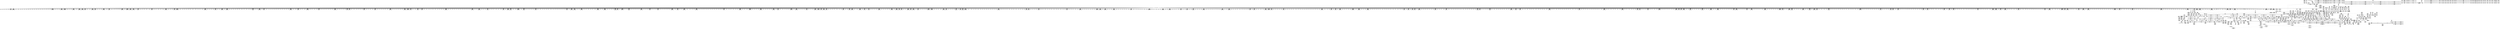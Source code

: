 digraph {
	CE0x46e44c0 [shape=record,shape=Mrecord,label="{CE0x46e44c0|GLOBAL:_lockdep_rcu_suspicious|*Constant*|*SummSource*}"]
	CE0x46bcdd0 [shape=record,shape=Mrecord,label="{CE0x46bcdd0|get_current:_entry}"]
	CE0x4685180 [shape=record,shape=Mrecord,label="{CE0x4685180|56:_i8*,_:_CRE_281,282_}"]
	CE0x461bfc0 [shape=record,shape=Mrecord,label="{CE0x461bfc0|__llvm_gcov_indirect_counter_increment:_tmp1|*SummSink*}"]
	CE0x468d570 [shape=record,shape=Mrecord,label="{CE0x468d570|56:_i8*,_:_CRE_578,579_}"]
	CE0x4643f60 [shape=record,shape=Mrecord,label="{CE0x4643f60|56:_i8*,_:_CRE_612,613_}"]
	CE0x46a7c50 [shape=record,shape=Mrecord,label="{CE0x46a7c50|_switch_i32_%kind,_label_%sw.default_i32_0,_label_%sw.bb_i32_1,_label_%sw.bb7_i32_2,_label_%sw.bb8_,_!dbg_!27741|security/selinux/hooks.c,1781|*SummSource*}"]
	CE0x464c340 [shape=record,shape=Mrecord,label="{CE0x464c340|56:_i8*,_:_CRE_926,927_}"]
	CE0x46b7e10 [shape=record,shape=Mrecord,label="{CE0x46b7e10|may_link:_tmp18|security/selinux/hooks.c,1789|*SummSource*}"]
	CE0x46435a0 [shape=record,shape=Mrecord,label="{CE0x46435a0|56:_i8*,_:_CRE_600,601_}"]
	CE0x46afba0 [shape=record,shape=Mrecord,label="{CE0x46afba0|may_link:_type|security/selinux/hooks.c,1772|*SummSource*}"]
	CE0x4606180 [shape=record,shape=Mrecord,label="{CE0x4606180|__llvm_gcov_indirect_counter_increment:_pred|*SummSource*}"]
	CE0x462d980 [shape=record,shape=Mrecord,label="{CE0x462d980|i64_2|*Constant*}"]
	CE0x4673bb0 [shape=record,shape=Mrecord,label="{CE0x4673bb0|56:_i8*,_:_CRE_224,232_|*MultipleSource*|*LoadInst*|security/selinux/hooks.c,1770|security/selinux/hooks.c,1770}"]
	CE0x464dff0 [shape=record,shape=Mrecord,label="{CE0x464dff0|56:_i8*,_:_CRE_914,915_}"]
	CE0x45fa2f0 [shape=record,shape=Mrecord,label="{CE0x45fa2f0|selinux_inode_rmdir:_bb}"]
	CE0x46166a0 [shape=record,shape=Mrecord,label="{CE0x46166a0|56:_i8*,_:_CRE_504,508_|*MultipleSource*|Function::may_link&Arg::dir::|security/selinux/hooks.c,1769|Function::selinux_inode_rmdir&Arg::dir::}"]
	CE0x4653660 [shape=record,shape=Mrecord,label="{CE0x4653660|104:_%struct.inode*,_:_CRE_160,161_}"]
	CE0x524ffe0 [shape=record,shape=Mrecord,label="{CE0x524ffe0|GLOBAL:_may_link|*Constant*|*SummSink*}"]
	CE0x4651870 [shape=record,shape=Mrecord,label="{CE0x4651870|104:_%struct.inode*,_:_CRE_92,93_}"]
	CE0x46dc240 [shape=record,shape=Mrecord,label="{CE0x46dc240|may_link:_call11|security/selinux/hooks.c,1797|*SummSink*}"]
	CE0x46080e0 [shape=record,shape=Mrecord,label="{CE0x46080e0|i64_1|*Constant*}"]
	CE0x4603f50 [shape=record,shape=Mrecord,label="{CE0x4603f50|56:_i8*,_:_CRE_175,176_}"]
	CE0x464d990 [shape=record,shape=Mrecord,label="{CE0x464d990|56:_i8*,_:_CRE_908,909_}"]
	CE0x467a4a0 [shape=record,shape=Mrecord,label="{CE0x467a4a0|104:_%struct.inode*,_:_CRE_232,240_|*MultipleSource*|Function::may_link&Arg::dentry::|Function::selinux_inode_rmdir&Arg::dentry::|security/selinux/hooks.c,1770}"]
	CE0x4691f80 [shape=record,shape=Mrecord,label="{CE0x4691f80|56:_i8*,_:_CRE_736,740_|*MultipleSource*|*LoadInst*|security/selinux/hooks.c,1770|security/selinux/hooks.c,1770}"]
	CE0x4647a00 [shape=record,shape=Mrecord,label="{CE0x4647a00|56:_i8*,_:_CRE_840,848_|*MultipleSource*|Function::may_link&Arg::dir::|security/selinux/hooks.c,1769|Function::selinux_inode_rmdir&Arg::dir::}"]
	CE0x46d9de0 [shape=record,shape=Mrecord,label="{CE0x46d9de0|may_link:_tmp25|security/selinux/hooks.c,1797}"]
	CE0x469f4e0 [shape=record,shape=Mrecord,label="{CE0x469f4e0|28:_i32,_:_CRE_53,54_}"]
	CE0x46cec20 [shape=record,shape=Mrecord,label="{CE0x46cec20|28:_i32,_32:_i16,_:_CRE_32,34_|*MultipleSource*|security/selinux/hooks.c,1797|security/selinux/hooks.c,1770|security/selinux/hooks.c,1770}"]
	CE0x460a210 [shape=record,shape=Mrecord,label="{CE0x460a210|get_current:_tmp1}"]
	CE0x46058e0 [shape=record,shape=Mrecord,label="{CE0x46058e0|56:_i8*,_:_CRE_205,206_}"]
	CE0x46159c0 [shape=record,shape=Mrecord,label="{CE0x46159c0|56:_i8*,_:_CRE_476,477_}"]
	CE0x467bdd0 [shape=record,shape=Mrecord,label="{CE0x467bdd0|104:_%struct.inode*,_:_CRE_308,309_}"]
	CE0x4622c10 [shape=record,shape=Mrecord,label="{CE0x4622c10|i32_0|*Constant*|*SummSink*}"]
	CE0x468aec0 [shape=record,shape=Mrecord,label="{CE0x468aec0|56:_i8*,_:_CRE_512,520_|*MultipleSource*|*LoadInst*|security/selinux/hooks.c,1770|security/selinux/hooks.c,1770}"]
	CE0x4687160 [shape=record,shape=Mrecord,label="{CE0x4687160|56:_i8*,_:_CRE_311,312_}"]
	CE0x4602ac0 [shape=record,shape=Mrecord,label="{CE0x4602ac0|56:_i8*,_:_CRE_104,112_|*MultipleSource*|Function::may_link&Arg::dir::|security/selinux/hooks.c,1769|Function::selinux_inode_rmdir&Arg::dir::}"]
	CE0x4695680 [shape=record,shape=Mrecord,label="{CE0x4695680|56:_i8*,_:_CRE_890,891_}"]
	CE0x4647800 [shape=record,shape=Mrecord,label="{CE0x4647800|56:_i8*,_:_CRE_832,840_|*MultipleSource*|Function::may_link&Arg::dir::|security/selinux/hooks.c,1769|Function::selinux_inode_rmdir&Arg::dir::}"]
	CE0x4694580 [shape=record,shape=Mrecord,label="{CE0x4694580|56:_i8*,_:_CRE_874,875_}"]
	CE0x468e340 [shape=record,shape=Mrecord,label="{CE0x468e340|56:_i8*,_:_CRE_591,592_}"]
	CE0x46835e0 [shape=record,shape=Mrecord,label="{CE0x46835e0|56:_i8*,_:_CRE_255,256_}"]
	CE0x45ffe70 [shape=record,shape=Mrecord,label="{CE0x45ffe70|56:_i8*,_:_CRE_301,302_}"]
	CE0x4644440 [shape=record,shape=Mrecord,label="{CE0x4644440|56:_i8*,_:_CRE_618,619_}"]
	CE0x46da600 [shape=record,shape=Mrecord,label="{CE0x46da600|__llvm_gcov_indirect_counter_increment:_tmp5|*SummSource*}"]
	CE0x46857e0 [shape=record,shape=Mrecord,label="{CE0x46857e0|56:_i8*,_:_CRE_287,288_}"]
	CE0x4611330 [shape=record,shape=Mrecord,label="{CE0x4611330|i32_-1|*Constant*}"]
	CE0x464b680 [shape=record,shape=Mrecord,label="{CE0x464b680|56:_i8*,_:_CRE_914,915_}"]
	CE0x4601ed0 [shape=record,shape=Mrecord,label="{CE0x4601ed0|may_link:_i_security|security/selinux/hooks.c,1769|*SummSink*}"]
	CE0x46bc9d0 [shape=record,shape=Mrecord,label="{CE0x46bc9d0|GLOBAL:_get_current|*Constant*}"]
	CE0x46bb710 [shape=record,shape=Mrecord,label="{CE0x46bb710|i64*_getelementptr_inbounds_(_11_x_i64_,_11_x_i64_*___llvm_gcov_ctr125,_i64_0,_i64_10)|*Constant*|*SummSource*}"]
	CE0x4648580 [shape=record,shape=Mrecord,label="{CE0x4648580|56:_i8*,_:_CRE_867,868_}"]
	CE0x4684a10 [shape=record,shape=Mrecord,label="{CE0x4684a10|56:_i8*,_:_CRE_274,275_}"]
	CE0x46ac580 [shape=record,shape=Mrecord,label="{CE0x46ac580|may_link:_cond|security/selinux/hooks.c,1776}"]
	CE0x4643260 [shape=record,shape=Mrecord,label="{CE0x4643260|56:_i8*,_:_CRE_596,597_}"]
	CE0x46bd080 [shape=record,shape=Mrecord,label="{CE0x46bd080|get_current:_entry|*SummSink*}"]
	CE0x4606880 [shape=record,shape=Mrecord,label="{CE0x4606880|__llvm_gcov_indirect_counter_increment:_tmp2|*SummSource*}"]
	CE0x464d440 [shape=record,shape=Mrecord,label="{CE0x464d440|56:_i8*,_:_CRE_903,904_}"]
	CE0x46b0dd0 [shape=record,shape=Mrecord,label="{CE0x46b0dd0|may_link:_tmp7|security/selinux/hooks.c,1777|*SummSink*}"]
	CE0x464b350 [shape=record,shape=Mrecord,label="{CE0x464b350|56:_i8*,_:_CRE_911,912_}"]
	CE0x460b6e0 [shape=record,shape=Mrecord,label="{CE0x460b6e0|_ret_i32_%retval.0,_!dbg_!27757|security/selinux/hooks.c,1799|*SummSource*}"]
	CE0x462f1f0 [shape=record,shape=Mrecord,label="{CE0x462f1f0|i32_10|*Constant*|*SummSink*}"]
	CE0x4621600 [shape=record,shape=Mrecord,label="{CE0x4621600|i64*_getelementptr_inbounds_(_2_x_i64_,_2_x_i64_*___llvm_gcov_ctr225,_i64_0,_i64_1)|*Constant*|*SummSink*}"]
	CE0x467b060 [shape=record,shape=Mrecord,label="{CE0x467b060|104:_%struct.inode*,_:_CRE_280,288_|*MultipleSource*|Function::may_link&Arg::dentry::|Function::selinux_inode_rmdir&Arg::dentry::|security/selinux/hooks.c,1770}"]
	CE0x4601110 [shape=record,shape=Mrecord,label="{CE0x4601110|may_link:_tmp11|security/selinux/hooks.c,1778|*SummSource*}"]
	CE0x4600280 [shape=record,shape=Mrecord,label="{CE0x4600280|56:_i8*,_:_CRE_306,307_}"]
	CE0x46880c0 [shape=record,shape=Mrecord,label="{CE0x46880c0|56:_i8*,_:_CRE_384,388_|*MultipleSource*|*LoadInst*|security/selinux/hooks.c,1770|security/selinux/hooks.c,1770}"]
	CE0x46e4c20 [shape=record,shape=Mrecord,label="{CE0x46e4c20|GLOBAL:_current_task|Global_var:current_task}"]
	CE0x45f9ea0 [shape=record,shape=Mrecord,label="{CE0x45f9ea0|i64*_getelementptr_inbounds_(_2_x_i64_,_2_x_i64_*___llvm_gcov_ctr225,_i64_0,_i64_1)|*Constant*|*SummSource*}"]
	CE0x466ec00 [shape=record,shape=Mrecord,label="{CE0x466ec00|current_sid:_tmp6|security/selinux/hooks.c,218}"]
	CE0x46ac440 [shape=record,shape=Mrecord,label="{CE0x46ac440|i64_1048576|*Constant*|*SummSink*}"]
	CE0x464c780 [shape=record,shape=Mrecord,label="{CE0x464c780|56:_i8*,_:_CRE_930,931_}"]
	CE0x4679fe0 [shape=record,shape=Mrecord,label="{CE0x4679fe0|104:_%struct.inode*,_:_CRE_221,222_}"]
	CE0x469cbf0 [shape=record,shape=Mrecord,label="{CE0x469cbf0|may_link:_tmp23|security/selinux/hooks.c,1797}"]
	CE0x468d130 [shape=record,shape=Mrecord,label="{CE0x468d130|56:_i8*,_:_CRE_574,575_}"]
	CE0x46486e0 [shape=record,shape=Mrecord,label="{CE0x46486e0|56:_i8*,_:_CRE_869,870_}"]
	CE0x469a540 [shape=record,shape=Mrecord,label="{CE0x469a540|56:_i8*,_:_CRE_934,935_}"]
	CE0x46af1e0 [shape=record,shape=Mrecord,label="{CE0x46af1e0|i32_3|*Constant*}"]
	CE0x469a870 [shape=record,shape=Mrecord,label="{CE0x469a870|56:_i8*,_:_CRE_936,944_|*MultipleSource*|*LoadInst*|security/selinux/hooks.c,1770|security/selinux/hooks.c,1770}"]
	CE0x45fa220 [shape=record,shape=Mrecord,label="{CE0x45fa220|selinux_inode_rmdir:_entry|*SummSource*}"]
	CE0x464d220 [shape=record,shape=Mrecord,label="{CE0x464d220|56:_i8*,_:_CRE_901,902_}"]
	CE0x4606cd0 [shape=record,shape=Mrecord,label="{CE0x4606cd0|_call_void_mcount()_#3|*SummSink*}"]
	CE0x46e4840 [shape=record,shape=Mrecord,label="{CE0x46e4840|i8*_getelementptr_inbounds_(_25_x_i8_,_25_x_i8_*_.str3,_i32_0,_i32_0)|*Constant*|*SummSource*}"]
	CE0x4642d80 [shape=record,shape=Mrecord,label="{CE0x4642d80|56:_i8*,_:_CRE_590,591_}"]
	CE0x46b08b0 [shape=record,shape=Mrecord,label="{CE0x46b08b0|i64_0|*Constant*|*SummSink*}"]
	CE0x46aebb0 [shape=record,shape=Mrecord,label="{CE0x46aebb0|may_link:_sid4|security/selinux/hooks.c,1777|*SummSource*}"]
	CE0x46203a0 [shape=record,shape=Mrecord,label="{CE0x46203a0|may_link:_tmp|*SummSink*}"]
	CE0x4695460 [shape=record,shape=Mrecord,label="{CE0x4695460|56:_i8*,_:_CRE_888,889_}"]
	CE0x4609220 [shape=record,shape=Mrecord,label="{CE0x4609220|i64_1|*Constant*|*SummSink*}"]
	CE0x4679790 [shape=record,shape=Mrecord,label="{CE0x4679790|104:_%struct.inode*,_:_CRE_214,215_}"]
	CE0x46ca2e0 [shape=record,shape=Mrecord,label="{CE0x46ca2e0|i32_2048|*Constant*}"]
	CE0x464b240 [shape=record,shape=Mrecord,label="{CE0x464b240|56:_i8*,_:_CRE_910,911_}"]
	CE0x46a3030 [shape=record,shape=Mrecord,label="{CE0x46a3030|28:_i32,_:_CRE_112,113_}"]
	CE0x4615ee0 [shape=record,shape=Mrecord,label="{CE0x4615ee0|56:_i8*,_:_CRE_483,484_}"]
	CE0x460b3a0 [shape=record,shape=Mrecord,label="{CE0x460b3a0|may_link:_kind|Function::may_link&Arg::kind::|*SummSink*}"]
	CE0x464e430 [shape=record,shape=Mrecord,label="{CE0x464e430|56:_i8*,_:_CRE_918,919_}"]
	CE0x46d5f50 [shape=record,shape=Mrecord,label="{CE0x46d5f50|may_link:_tmp24|security/selinux/hooks.c,1797|*SummSink*}"]
	CE0x46d8c90 [shape=record,shape=Mrecord,label="{CE0x46d8c90|current_sid:_tmp6|security/selinux/hooks.c,218|*SummSource*}"]
	CE0x46005c0 [shape=record,shape=Mrecord,label="{CE0x46005c0|56:_i8*,_:_CRE_310,311_}"]
	CE0x46a0620 [shape=record,shape=Mrecord,label="{CE0x46a0620|28:_i32,_:_CRE_71,72_}"]
	CE0x462e390 [shape=record,shape=Mrecord,label="{CE0x462e390|56:_i8*,_:_CRE_154,155_}"]
	CE0x4689b40 [shape=record,shape=Mrecord,label="{CE0x4689b40|56:_i8*,_:_CRE_478,479_}"]
	CE0x46e25e0 [shape=record,shape=Mrecord,label="{CE0x46e25e0|i8*_getelementptr_inbounds_(_45_x_i8_,_45_x_i8_*_.str12,_i32_0,_i32_0)|*Constant*|*SummSource*}"]
	CE0x4605a80 [shape=record,shape=Mrecord,label="{CE0x4605a80|56:_i8*,_:_CRE_207,208_}"]
	CE0x461a990 [shape=record,shape=Mrecord,label="{CE0x461a990|may_link:_sw.bb7|*SummSource*}"]
	CE0x4614f50 [shape=record,shape=Mrecord,label="{CE0x4614f50|56:_i8*,_:_CRE_448,456_|*MultipleSource*|Function::may_link&Arg::dir::|security/selinux/hooks.c,1769|Function::selinux_inode_rmdir&Arg::dir::}"]
	CE0x46a3250 [shape=record,shape=Mrecord,label="{CE0x46a3250|28:_i32,_:_CRE_114,115_}"]
	CE0x46ac9f0 [shape=record,shape=Mrecord,label="{CE0x46ac9f0|may_link:_dentry2|security/selinux/hooks.c,1773|*SummSource*}"]
	CE0x46018d0 [shape=record,shape=Mrecord,label="{CE0x46018d0|may_link:_tmp9|security/selinux/hooks.c,1778|*SummSource*}"]
	CE0x4628f90 [shape=record,shape=Mrecord,label="{CE0x4628f90|GLOBAL:_current_sid.__warned|Global_var:current_sid.__warned|*SummSink*}"]
	CE0x466f3f0 [shape=record,shape=Mrecord,label="{CE0x466f3f0|i1_true|*Constant*|*SummSink*}"]
	CE0x46725a0 [shape=record,shape=Mrecord,label="{CE0x46725a0|56:_i8*,_:_CRE_192,193_}"]
	CE0x46da090 [shape=record,shape=Mrecord,label="{CE0x46da090|may_link:_tmp25|security/selinux/hooks.c,1797|*SummSink*}"]
	CE0x462ff70 [shape=record,shape=Mrecord,label="{CE0x462ff70|56:_i8*,_:_CRE_163,164_}"]
	CE0x462fb60 [shape=record,shape=Mrecord,label="{CE0x462fb60|56:_i8*,_:_CRE_158,159_}"]
	CE0x4686b00 [shape=record,shape=Mrecord,label="{CE0x4686b00|56:_i8*,_:_CRE_305,306_}"]
	CE0x46a7e50 [shape=record,shape=Mrecord,label="{CE0x46a7e50|_switch_i32_%kind,_label_%sw.default_i32_0,_label_%sw.bb_i32_1,_label_%sw.bb7_i32_2,_label_%sw.bb8_,_!dbg_!27741|security/selinux/hooks.c,1781|*SummSink*}"]
	CE0x468d9b0 [shape=record,shape=Mrecord,label="{CE0x468d9b0|56:_i8*,_:_CRE_582,583_}"]
	CE0x468f220 [shape=record,shape=Mrecord,label="{CE0x468f220|56:_i8*,_:_CRE_605,606_}"]
	CE0x468ede0 [shape=record,shape=Mrecord,label="{CE0x468ede0|56:_i8*,_:_CRE_601,602_}"]
	CE0x464dcc0 [shape=record,shape=Mrecord,label="{CE0x464dcc0|56:_i8*,_:_CRE_911,912_}"]
	CE0x46af740 [shape=record,shape=Mrecord,label="{CE0x46af740|may_link:_type|security/selinux/hooks.c,1772}"]
	CE0x46b7c80 [shape=record,shape=Mrecord,label="{CE0x46b7c80|i64*_getelementptr_inbounds_(_14_x_i64_,_14_x_i64_*___llvm_gcov_ctr219,_i64_0,_i64_10)|*Constant*}"]
	CE0x4612fe0 [shape=record,shape=Mrecord,label="{CE0x4612fe0|56:_i8*,_:_CRE_163,164_}"]
	CE0x46d7010 [shape=record,shape=Mrecord,label="{CE0x46d7010|current_sid:_call|security/selinux/hooks.c,218}"]
	CE0x4632b50 [shape=record,shape=Mrecord,label="{CE0x4632b50|56:_i8*,_:_CRE_283,284_}"]
	CE0x466fec0 [shape=record,shape=Mrecord,label="{CE0x466fec0|COLLAPSED:_GCMRE___llvm_gcov_ctr98_internal_global_2_x_i64_zeroinitializer:_elem_0:default:}"]
	CE0x4615110 [shape=record,shape=Mrecord,label="{CE0x4615110|56:_i8*,_:_CRE_456,464_|*MultipleSource*|Function::may_link&Arg::dir::|security/selinux/hooks.c,1769|Function::selinux_inode_rmdir&Arg::dir::}"]
	CE0x46060f0 [shape=record,shape=Mrecord,label="{CE0x46060f0|__llvm_gcov_indirect_counter_increment:_pred}"]
	CE0x46046a0 [shape=record,shape=Mrecord,label="{CE0x46046a0|56:_i8*,_:_CRE_184,185_}"]
	CE0x46db4a0 [shape=record,shape=Mrecord,label="{CE0x46db4a0|i64*_null|*Constant*|*SummSink*}"]
	CE0x4611dd0 [shape=record,shape=Mrecord,label="{CE0x4611dd0|56:_i8*,_:_CRE_146,147_}"]
	CE0x4673a20 [shape=record,shape=Mrecord,label="{CE0x4673a20|56:_i8*,_:_CRE_216,224_|*MultipleSource*|*LoadInst*|security/selinux/hooks.c,1770|security/selinux/hooks.c,1770}"]
	CE0x461dd00 [shape=record,shape=Mrecord,label="{CE0x461dd00|56:_i8*,_:_CRE_80,88_|*MultipleSource*|Function::may_link&Arg::dir::|security/selinux/hooks.c,1769|Function::selinux_inode_rmdir&Arg::dir::}"]
	CE0x467d440 [shape=record,shape=Mrecord,label="{CE0x467d440|may_link:_tmp15|security/selinux/hooks.c,1783|*SummSource*}"]
	CE0x460b0f0 [shape=record,shape=Mrecord,label="{CE0x460b0f0|may_link:_kind|Function::may_link&Arg::kind::|*SummSource*}"]
	CE0x4681920 [shape=record,shape=Mrecord,label="{CE0x4681920|current_sid:_tmp24|security/selinux/hooks.c,220|*SummSink*}"]
	CE0x4646a00 [shape=record,shape=Mrecord,label="{CE0x4646a00|56:_i8*,_:_CRE_768,776_|*MultipleSource*|Function::may_link&Arg::dir::|security/selinux/hooks.c,1769|Function::selinux_inode_rmdir&Arg::dir::}"]
	CE0x46b9fd0 [shape=record,shape=Mrecord,label="{CE0x46b9fd0|_call_void___llvm_gcov_indirect_counter_increment(i32*___llvm_gcov_global_state_pred221,_i64**_getelementptr_inbounds_(_4_x_i64*_,_4_x_i64*_*___llvm_gcda_edge_table220,_i64_0,_i64_3)),_!dbg_!27747|security/selinux/hooks.c,1789}"]
	CE0x46bd410 [shape=record,shape=Mrecord,label="{CE0x46bd410|_ret_%struct.task_struct*_%tmp4,_!dbg_!27714|./arch/x86/include/asm/current.h,14|*SummSink*}"]
	CE0x4653c50 [shape=record,shape=Mrecord,label="{CE0x4653c50|104:_%struct.inode*,_:_CRE_165,166_}"]
	CE0x4616080 [shape=record,shape=Mrecord,label="{CE0x4616080|56:_i8*,_:_CRE_485,486_}"]
	CE0x4625180 [shape=record,shape=Mrecord,label="{CE0x4625180|i64*_getelementptr_inbounds_(_11_x_i64_,_11_x_i64_*___llvm_gcov_ctr125,_i64_0,_i64_8)|*Constant*|*SummSink*}"]
	CE0x46ccfd0 [shape=record,shape=Mrecord,label="{CE0x46ccfd0|may_link:_sid10|security/selinux/hooks.c,1797|*SummSink*}"]
	CE0x4682e70 [shape=record,shape=Mrecord,label="{CE0x4682e70|56:_i8*,_:_CRE_248,249_}"]
	CE0x46897e0 [shape=record,shape=Mrecord,label="{CE0x46897e0|56:_i8*,_:_CRE_476,477_}"]
	CE0x4646200 [shape=record,shape=Mrecord,label="{CE0x4646200|56:_i8*,_:_CRE_736,740_|*MultipleSource*|Function::may_link&Arg::dir::|security/selinux/hooks.c,1769|Function::selinux_inode_rmdir&Arg::dir::}"]
	CE0x46828f0 [shape=record,shape=Mrecord,label="{CE0x46828f0|56:_i8*,_:_CRE_244,245_}"]
	CE0x46a5190 [shape=record,shape=Mrecord,label="{CE0x46a5190|may_link:_tmp10|security/selinux/hooks.c,1778}"]
	CE0x4655a00 [shape=record,shape=Mrecord,label="{CE0x4655a00|104:_%struct.inode*,_:_CRE_190,191_}"]
	CE0x464c010 [shape=record,shape=Mrecord,label="{CE0x464c010|56:_i8*,_:_CRE_923,924_}"]
	CE0x46715b0 [shape=record,shape=Mrecord,label="{CE0x46715b0|56:_i8*,_:_CRE_177,178_}"]
	CE0x46db860 [shape=record,shape=Mrecord,label="{CE0x46db860|i64*_getelementptr_inbounds_(_11_x_i64_,_11_x_i64_*___llvm_gcov_ctr125,_i64_0,_i64_6)|*Constant*|*SummSink*}"]
	CE0x46d7830 [shape=record,shape=Mrecord,label="{CE0x46d7830|current_sid:_bb}"]
	CE0x4655540 [shape=record,shape=Mrecord,label="{CE0x4655540|104:_%struct.inode*,_:_CRE_186,187_}"]
	CE0x4642e50 [shape=record,shape=Mrecord,label="{CE0x4642e50|56:_i8*,_:_CRE_591,592_}"]
	CE0x460bcd0 [shape=record,shape=Mrecord,label="{CE0x460bcd0|COLLAPSED:_GCMRE___llvm_gcov_ctr225_internal_global_2_x_i64_zeroinitializer:_elem_0:default:}"]
	CE0x4605b50 [shape=record,shape=Mrecord,label="{CE0x4605b50|56:_i8*,_:_CRE_208,210_|*MultipleSource*|Function::may_link&Arg::dir::|security/selinux/hooks.c,1769|Function::selinux_inode_rmdir&Arg::dir::}"]
	CE0x4692150 [shape=record,shape=Mrecord,label="{CE0x4692150|56:_i8*,_:_CRE_744,752_|*MultipleSource*|*LoadInst*|security/selinux/hooks.c,1770|security/selinux/hooks.c,1770}"]
	CE0x46705c0 [shape=record,shape=Mrecord,label="{CE0x46705c0|current_sid:_tmp5|security/selinux/hooks.c,218|*SummSink*}"]
	CE0x464e210 [shape=record,shape=Mrecord,label="{CE0x464e210|56:_i8*,_:_CRE_916,917_}"]
	CE0x46bd300 [shape=record,shape=Mrecord,label="{CE0x46bd300|_ret_%struct.task_struct*_%tmp4,_!dbg_!27714|./arch/x86/include/asm/current.h,14}"]
	CE0x4619cb0 [shape=record,shape=Mrecord,label="{CE0x4619cb0|__llvm_gcov_indirect_counter_increment:_tmp1}"]
	CE0x460a110 [shape=record,shape=Mrecord,label="{CE0x460a110|selinux_inode_rmdir:_tmp}"]
	CE0x460b160 [shape=record,shape=Mrecord,label="{CE0x460b160|56:_i8*,_:_CRE_24,32_|*MultipleSource*|Function::may_link&Arg::dir::|security/selinux/hooks.c,1769|Function::selinux_inode_rmdir&Arg::dir::}"]
	CE0x46bd9a0 [shape=record,shape=Mrecord,label="{CE0x46bd9a0|i32_22|*Constant*|*SummSource*}"]
	CE0x4677c70 [shape=record,shape=Mrecord,label="{CE0x4677c70|104:_%struct.inode*,_:_CRE_191,192_}"]
	CE0x469f1f0 [shape=record,shape=Mrecord,label="{CE0x469f1f0|28:_i32,_:_CRE_50,51_}"]
	CE0x468f000 [shape=record,shape=Mrecord,label="{CE0x468f000|56:_i8*,_:_CRE_603,604_}"]
	CE0x462f400 [shape=record,shape=Mrecord,label="{CE0x462f400|i32_0|*Constant*|*SummSource*}"]
	CE0x461c2e0 [shape=record,shape=Mrecord,label="{CE0x461c2e0|56:_i8*,_:_CRE_933,934_}"]
	CE0x46a0220 [shape=record,shape=Mrecord,label="{CE0x46a0220|28:_i32,_:_CRE_67,68_}"]
	CE0x4630ee0 [shape=record,shape=Mrecord,label="{CE0x4630ee0|i64*_getelementptr_inbounds_(_11_x_i64_,_11_x_i64_*___llvm_gcov_ctr125,_i64_0,_i64_0)|*Constant*|*SummSink*}"]
	CE0x46a2220 [shape=record,shape=Mrecord,label="{CE0x46a2220|28:_i32,_:_CRE_99,100_}"]
	CE0x46b8d70 [shape=record,shape=Mrecord,label="{CE0x46b8d70|_call_void___llvm_gcov_indirect_counter_increment(i32*___llvm_gcov_global_state_pred221,_i64**_getelementptr_inbounds_(_4_x_i64*_,_4_x_i64*_*___llvm_gcda_edge_table220,_i64_0,_i64_0)),_!dbg_!27749|security/selinux/hooks.c,1793}"]
	CE0x4671280 [shape=record,shape=Mrecord,label="{CE0x4671280|56:_i8*,_:_CRE_174,175_}"]
	CE0x4601240 [shape=record,shape=Mrecord,label="{CE0x4601240|may_link:_tmp11|security/selinux/hooks.c,1778|*SummSink*}"]
	CE0x467e690 [shape=record,shape=Mrecord,label="{CE0x467e690|GLOBAL:___llvm_gcov_indirect_counter_increment|*Constant*|*SummSink*}"]
	CE0x4699dd0 [shape=record,shape=Mrecord,label="{CE0x4699dd0|56:_i8*,_:_CRE_927,928_}"]
	CE0x46a5c40 [shape=record,shape=Mrecord,label="{CE0x46a5c40|may_link:_tmp20|security/selinux/hooks.c,1793|*SummSource*}"]
	CE0x46de030 [shape=record,shape=Mrecord,label="{CE0x46de030|current_sid:_do.end}"]
	CE0x468fbb0 [shape=record,shape=Mrecord,label="{CE0x468fbb0|56:_i8*,_:_CRE_614,615_}"]
	CE0x464ea30 [shape=record,shape=Mrecord,label="{CE0x464ea30|56:_i8*,_:_CRE_978,979_}"]
	CE0x4607e50 [shape=record,shape=Mrecord,label="{CE0x4607e50|current_sid:_if.then}"]
	CE0x466ba20 [shape=record,shape=Mrecord,label="{CE0x466ba20|%struct.task_struct*_(%struct.task_struct**)*_asm_movq_%gs:$_1:P_,$0_,_r,im,_dirflag_,_fpsr_,_flags_}"]
	CE0x467cb80 [shape=record,shape=Mrecord,label="{CE0x467cb80|may_link:_tmp4|*LoadInst*|security/selinux/hooks.c,1770}"]
	CE0x46afa70 [shape=record,shape=Mrecord,label="{CE0x46afa70|0:_i8,_8:_%struct.dentry*,_24:_%struct.selinux_audit_data*,_:_SCMRE_0,1_|*MultipleSource*|security/selinux/hooks.c, 1764|security/selinux/hooks.c,1772}"]
	CE0x462ca90 [shape=record,shape=Mrecord,label="{CE0x462ca90|__llvm_gcov_indirect_counter_increment:_counter|*SummSink*}"]
	CE0x46d7d90 [shape=record,shape=Mrecord,label="{CE0x46d7d90|i64_0|*Constant*}"]
	CE0x468e780 [shape=record,shape=Mrecord,label="{CE0x468e780|56:_i8*,_:_CRE_595,596_}"]
	CE0x4684900 [shape=record,shape=Mrecord,label="{CE0x4684900|56:_i8*,_:_CRE_273,274_}"]
	CE0x464f6b0 [shape=record,shape=Mrecord,label="{CE0x464f6b0|may_link:_tmp2|*LoadInst*|security/selinux/hooks.c,1769}"]
	CE0x4654a90 [shape=record,shape=Mrecord,label="{CE0x4654a90|104:_%struct.inode*,_:_CRE_177,178_}"]
	CE0x4646c00 [shape=record,shape=Mrecord,label="{CE0x4646c00|56:_i8*,_:_CRE_776,792_|*MultipleSource*|Function::may_link&Arg::dir::|security/selinux/hooks.c,1769|Function::selinux_inode_rmdir&Arg::dir::}"]
	CE0x462fdd0 [shape=record,shape=Mrecord,label="{CE0x462fdd0|56:_i8*,_:_CRE_161,162_}"]
	CE0x469aae0 [shape=record,shape=Mrecord,label="{CE0x469aae0|56:_i8*,_:_CRE_952,960_|*MultipleSource*|*LoadInst*|security/selinux/hooks.c,1770|security/selinux/hooks.c,1770}"]
	CE0x460b250 [shape=record,shape=Mrecord,label="{CE0x460b250|56:_i8*,_:_CRE_32,40_|*MultipleSource*|Function::may_link&Arg::dir::|security/selinux/hooks.c,1769|Function::selinux_inode_rmdir&Arg::dir::}"]
	CE0x4682790 [shape=record,shape=Mrecord,label="{CE0x4682790|56:_i8*,_:_CRE_242,243_}"]
	CE0x46cbb80 [shape=record,shape=Mrecord,label="{CE0x46cbb80|may_link:_tmp23|security/selinux/hooks.c,1797|*SummSink*}"]
	CE0x46b5da0 [shape=record,shape=Mrecord,label="{CE0x46b5da0|current_sid:_security|security/selinux/hooks.c,218|*SummSource*}"]
	CE0x46b2870 [shape=record,shape=Mrecord,label="{CE0x46b2870|avc_has_perm:_tclass|Function::avc_has_perm&Arg::tclass::|*SummSource*}"]
	CE0x46836f0 [shape=record,shape=Mrecord,label="{CE0x46836f0|56:_i8*,_:_CRE_256,257_}"]
	CE0x46446b0 [shape=record,shape=Mrecord,label="{CE0x46446b0|56:_i8*,_:_CRE_621,622_}"]
	CE0x46e1ad0 [shape=record,shape=Mrecord,label="{CE0x46e1ad0|_call_void_lockdep_rcu_suspicious(i8*_getelementptr_inbounds_(_25_x_i8_,_25_x_i8_*_.str3,_i32_0,_i32_0),_i32_218,_i8*_getelementptr_inbounds_(_45_x_i8_,_45_x_i8_*_.str12,_i32_0,_i32_0))_#10,_!dbg_!27727|security/selinux/hooks.c,218|*SummSource*}"]
	CE0x468d790 [shape=record,shape=Mrecord,label="{CE0x468d790|56:_i8*,_:_CRE_580,581_}"]
	CE0x4685a00 [shape=record,shape=Mrecord,label="{CE0x4685a00|56:_i8*,_:_CRE_289,290_}"]
	CE0x45f5890 [shape=record,shape=Mrecord,label="{CE0x45f5890|i64*_getelementptr_inbounds_(_14_x_i64_,_14_x_i64_*___llvm_gcov_ctr219,_i64_0,_i64_3)|*Constant*|*SummSource*}"]
	CE0x4691840 [shape=record,shape=Mrecord,label="{CE0x4691840|56:_i8*,_:_CRE_696,704_|*MultipleSource*|*LoadInst*|security/selinux/hooks.c,1770|security/selinux/hooks.c,1770}"]
	CE0x4645400 [shape=record,shape=Mrecord,label="{CE0x4645400|56:_i8*,_:_CRE_680,684_|*MultipleSource*|Function::may_link&Arg::dir::|security/selinux/hooks.c,1769|Function::selinux_inode_rmdir&Arg::dir::}"]
	CE0x45f8db0 [shape=record,shape=Mrecord,label="{CE0x45f8db0|may_link:_tmp}"]
	CE0x46804a0 [shape=record,shape=Mrecord,label="{CE0x46804a0|__llvm_gcov_indirect_counter_increment:_counters|Function::__llvm_gcov_indirect_counter_increment&Arg::counters::|*SummSource*}"]
	CE0x4611cc0 [shape=record,shape=Mrecord,label="{CE0x4611cc0|56:_i8*,_:_CRE_145,146_}"]
	CE0x4679c50 [shape=record,shape=Mrecord,label="{CE0x4679c50|104:_%struct.inode*,_:_CRE_218,219_}"]
	CE0x46430c0 [shape=record,shape=Mrecord,label="{CE0x46430c0|56:_i8*,_:_CRE_594,595_}"]
	CE0x4630520 [shape=record,shape=Mrecord,label="{CE0x4630520|56:_i8*,_:_CRE_170,171_}"]
	CE0x46a3580 [shape=record,shape=Mrecord,label="{CE0x46a3580|28:_i32,_:_CRE_117,118_}"]
	CE0x4683f70 [shape=record,shape=Mrecord,label="{CE0x4683f70|56:_i8*,_:_CRE_264,265_}"]
	CE0x464acf0 [shape=record,shape=Mrecord,label="{CE0x464acf0|56:_i8*,_:_CRE_905,906_}"]
	CE0x4615e10 [shape=record,shape=Mrecord,label="{CE0x4615e10|56:_i8*,_:_CRE_482,483_}"]
	CE0x464a140 [shape=record,shape=Mrecord,label="{CE0x464a140|56:_i8*,_:_CRE_894,895_}"]
	CE0x46729e0 [shape=record,shape=Mrecord,label="{CE0x46729e0|56:_i8*,_:_CRE_196,197_}"]
	CE0x468fcc0 [shape=record,shape=Mrecord,label="{CE0x468fcc0|56:_i8*,_:_CRE_615,616_}"]
	CE0x46b0780 [shape=record,shape=Mrecord,label="{CE0x46b0780|GLOBAL:___llvm_gcov_ctr219|Global_var:__llvm_gcov_ctr219|*SummSink*}"]
	CE0x4672270 [shape=record,shape=Mrecord,label="{CE0x4672270|56:_i8*,_:_CRE_189,190_}"]
	CE0x4694cf0 [shape=record,shape=Mrecord,label="{CE0x4694cf0|56:_i8*,_:_CRE_881,882_}"]
	CE0x464a9c0 [shape=record,shape=Mrecord,label="{CE0x464a9c0|56:_i8*,_:_CRE_902,903_}"]
	CE0x46719f0 [shape=record,shape=Mrecord,label="{CE0x46719f0|56:_i8*,_:_CRE_181,182_}"]
	CE0x4612ba0 [shape=record,shape=Mrecord,label="{CE0x4612ba0|56:_i8*,_:_CRE_159,160_}"]
	CE0x46868e0 [shape=record,shape=Mrecord,label="{CE0x46868e0|56:_i8*,_:_CRE_303,304_}"]
	CE0x4600b90 [shape=record,shape=Mrecord,label="{CE0x4600b90|__llvm_gcov_indirect_counter_increment:_counter|*SummSource*}"]
	CE0x4648c00 [shape=record,shape=Mrecord,label="{CE0x4648c00|56:_i8*,_:_CRE_874,875_}"]
	CE0x46a90d0 [shape=record,shape=Mrecord,label="{CE0x46a90d0|i64_2|*Constant*|*SummSink*}"]
	CE0x467ae10 [shape=record,shape=Mrecord,label="{CE0x467ae10|104:_%struct.inode*,_:_CRE_272,280_|*MultipleSource*|Function::may_link&Arg::dentry::|Function::selinux_inode_rmdir&Arg::dentry::|security/selinux/hooks.c,1770}"]
	CE0x46727c0 [shape=record,shape=Mrecord,label="{CE0x46727c0|56:_i8*,_:_CRE_194,195_}"]
	CE0x45f93d0 [shape=record,shape=Mrecord,label="{CE0x45f93d0|selinux_inode_rmdir:_entry|*SummSink*}"]
	CE0x46e3650 [shape=record,shape=Mrecord,label="{CE0x46e3650|current_sid:_tmp18|security/selinux/hooks.c,218}"]
	CE0x46db990 [shape=record,shape=Mrecord,label="{CE0x46db990|current_sid:_tmp6|security/selinux/hooks.c,218|*SummSink*}"]
	CE0x4615650 [shape=record,shape=Mrecord,label="{CE0x4615650|56:_i8*,_:_CRE_473,474_}"]
	CE0x4649260 [shape=record,shape=Mrecord,label="{CE0x4649260|56:_i8*,_:_CRE_880,881_}"]
	CE0x4647e00 [shape=record,shape=Mrecord,label="{CE0x4647e00|56:_i8*,_:_CRE_856,864_|*MultipleSource*|Function::may_link&Arg::dir::|security/selinux/hooks.c,1769|Function::selinux_inode_rmdir&Arg::dir::}"]
	CE0x467a9d0 [shape=record,shape=Mrecord,label="{CE0x467a9d0|104:_%struct.inode*,_:_CRE_256,264_|*MultipleSource*|Function::may_link&Arg::dentry::|Function::selinux_inode_rmdir&Arg::dentry::|security/selinux/hooks.c,1770}"]
	CE0x46bc6b0 [shape=record,shape=Mrecord,label="{CE0x46bc6b0|current_sid:_call4|security/selinux/hooks.c,218|*SummSink*}"]
	CE0x461ad80 [shape=record,shape=Mrecord,label="{CE0x461ad80|__llvm_gcov_indirect_counter_increment:_tmp|*SummSink*}"]
	CE0x469a650 [shape=record,shape=Mrecord,label="{CE0x469a650|56:_i8*,_:_CRE_935,936_}"]
	CE0x467fa40 [shape=record,shape=Mrecord,label="{CE0x467fa40|__llvm_gcov_indirect_counter_increment:_entry|*SummSource*}"]
	CE0x469d400 [shape=record,shape=Mrecord,label="{CE0x469d400|28:_i32,_:_CRE_9,10_}"]
	CE0x4618490 [shape=record,shape=Mrecord,label="{CE0x4618490|56:_i8*,_:_CRE_251,252_}"]
	CE0x461ccb0 [shape=record,shape=Mrecord,label="{CE0x461ccb0|56:_i8*,_:_CRE_968,976_|*MultipleSource*|Function::may_link&Arg::dir::|security/selinux/hooks.c,1769|Function::selinux_inode_rmdir&Arg::dir::}"]
	CE0x4655410 [shape=record,shape=Mrecord,label="{CE0x4655410|104:_%struct.inode*,_:_CRE_185,186_}"]
	CE0x4614d90 [shape=record,shape=Mrecord,label="{CE0x4614d90|56:_i8*,_:_CRE_440,448_|*MultipleSource*|Function::may_link&Arg::dir::|security/selinux/hooks.c,1769|Function::selinux_inode_rmdir&Arg::dir::}"]
	CE0x46d83b0 [shape=record,shape=Mrecord,label="{CE0x46d83b0|i64*_getelementptr_inbounds_(_11_x_i64_,_11_x_i64_*___llvm_gcov_ctr125,_i64_0,_i64_6)|*Constant*}"]
	CE0x461a590 [shape=record,shape=Mrecord,label="{CE0x461a590|current_sid:_tmp9|security/selinux/hooks.c,218|*SummSink*}"]
	CE0x4613c10 [shape=record,shape=Mrecord,label="{CE0x4613c10|56:_i8*,_:_CRE_352,360_|*MultipleSource*|Function::may_link&Arg::dir::|security/selinux/hooks.c,1769|Function::selinux_inode_rmdir&Arg::dir::}"]
	CE0x460cb70 [shape=record,shape=Mrecord,label="{CE0x460cb70|i32_2|*Constant*|*SummSink*}"]
	CE0x461ab70 [shape=record,shape=Mrecord,label="{CE0x461ab70|may_link:_sw.bb}"]
	CE0x4688800 [shape=record,shape=Mrecord,label="{CE0x4688800|56:_i8*,_:_CRE_416,424_|*MultipleSource*|*LoadInst*|security/selinux/hooks.c,1770|security/selinux/hooks.c,1770}"]
	CE0x464aad0 [shape=record,shape=Mrecord,label="{CE0x464aad0|56:_i8*,_:_CRE_903,904_}"]
	CE0x4678100 [shape=record,shape=Mrecord,label="{CE0x4678100|104:_%struct.inode*,_:_CRE_195,196_}"]
	CE0x4627310 [shape=record,shape=Mrecord,label="{CE0x4627310|current_sid:_tobool1|security/selinux/hooks.c,218}"]
	CE0x4626470 [shape=record,shape=Mrecord,label="{CE0x4626470|current_sid:_tmp8|security/selinux/hooks.c,218|*SummSink*}"]
	CE0x461c720 [shape=record,shape=Mrecord,label="{CE0x461c720|56:_i8*,_:_CRE_944,952_|*MultipleSource*|Function::may_link&Arg::dir::|security/selinux/hooks.c,1769|Function::selinux_inode_rmdir&Arg::dir::}"]
	CE0x46ac8b0 [shape=record,shape=Mrecord,label="{CE0x46ac8b0|may_link:_tobool|security/selinux/hooks.c,1776|*SummSink*}"]
	CE0x4689110 [shape=record,shape=Mrecord,label="{CE0x4689110|56:_i8*,_:_CRE_456,464_|*MultipleSource*|*LoadInst*|security/selinux/hooks.c,1770|security/selinux/hooks.c,1770}"]
	CE0x468f770 [shape=record,shape=Mrecord,label="{CE0x468f770|56:_i8*,_:_CRE_610,611_}"]
	CE0x46a2420 [shape=record,shape=Mrecord,label="{CE0x46a2420|28:_i32,_:_CRE_101,102_}"]
	CE0x46b2400 [shape=record,shape=Mrecord,label="{CE0x46b2400|i16_7|*Constant*}"]
	CE0x4612cb0 [shape=record,shape=Mrecord,label="{CE0x4612cb0|56:_i8*,_:_CRE_160,161_}"]
	CE0x4613860 [shape=record,shape=Mrecord,label="{CE0x4613860|56:_i8*,_:_CRE_336,344_|*MultipleSource*|Function::may_link&Arg::dir::|security/selinux/hooks.c,1769|Function::selinux_inode_rmdir&Arg::dir::}"]
	CE0x46785c0 [shape=record,shape=Mrecord,label="{CE0x46785c0|104:_%struct.inode*,_:_CRE_199,200_}"]
	CE0x462a400 [shape=record,shape=Mrecord,label="{CE0x462a400|current_sid:_tmp8|security/selinux/hooks.c,218}"]
	CE0x46765d0 [shape=record,shape=Mrecord,label="{CE0x46765d0|56:_i8*,_:_CRE_64,72_|*MultipleSource*|*LoadInst*|security/selinux/hooks.c,1770|security/selinux/hooks.c,1770}"]
	CE0x46b1080 [shape=record,shape=Mrecord,label="{CE0x46b1080|avc_has_perm:_entry}"]
	CE0x469d530 [shape=record,shape=Mrecord,label="{CE0x469d530|may_link:_call5|security/selinux/hooks.c,1777|*SummSource*}"]
	CE0x46d79f0 [shape=record,shape=Mrecord,label="{CE0x46d79f0|GLOBAL:___llvm_gcov_ctr125|Global_var:__llvm_gcov_ctr125}"]
	CE0x46bdb20 [shape=record,shape=Mrecord,label="{CE0x46bdb20|current_sid:_cred|security/selinux/hooks.c,218|*SummSource*}"]
	CE0x4677d70 [shape=record,shape=Mrecord,label="{CE0x4677d70|104:_%struct.inode*,_:_CRE_192,193_}"]
	CE0x46d9b80 [shape=record,shape=Mrecord,label="{CE0x46d9b80|may_link:_sclass|security/selinux/hooks.c,1797|*SummSink*}"]
	CE0x46a0a20 [shape=record,shape=Mrecord,label="{CE0x46a0a20|28:_i32,_:_CRE_75,76_}"]
	CE0x462e1f0 [shape=record,shape=Mrecord,label="{CE0x462e1f0|56:_i8*,_:_CRE_152,153_}"]
	CE0x462f510 [shape=record,shape=Mrecord,label="{CE0x462f510|may_link:_i_security|security/selinux/hooks.c,1769}"]
	CE0x464c230 [shape=record,shape=Mrecord,label="{CE0x464c230|56:_i8*,_:_CRE_925,926_}"]
	CE0x469e470 [shape=record,shape=Mrecord,label="{CE0x469e470|28:_i32,_:_CRE_23,24_}"]
	CE0x4613f90 [shape=record,shape=Mrecord,label="{CE0x4613f90|56:_i8*,_:_CRE_376,384_|*MultipleSource*|Function::may_link&Arg::dir::|security/selinux/hooks.c,1769|Function::selinux_inode_rmdir&Arg::dir::}"]
	CE0x468f550 [shape=record,shape=Mrecord,label="{CE0x468f550|56:_i8*,_:_CRE_608,609_}"]
	CE0x4650d10 [shape=record,shape=Mrecord,label="{CE0x4650d10|104:_%struct.inode*,_:_CRE_64,72_|*MultipleSource*|Function::may_link&Arg::dentry::|Function::selinux_inode_rmdir&Arg::dentry::|security/selinux/hooks.c,1770}"]
	CE0x4621800 [shape=record,shape=Mrecord,label="{CE0x4621800|_call_void_mcount()_#3}"]
	CE0x4614a10 [shape=record,shape=Mrecord,label="{CE0x4614a10|56:_i8*,_:_CRE_424,432_|*MultipleSource*|Function::may_link&Arg::dir::|security/selinux/hooks.c,1769|Function::selinux_inode_rmdir&Arg::dir::}"]
	CE0x4647c00 [shape=record,shape=Mrecord,label="{CE0x4647c00|56:_i8*,_:_CRE_848,856_|*MultipleSource*|Function::may_link&Arg::dir::|security/selinux/hooks.c,1769|Function::selinux_inode_rmdir&Arg::dir::}"]
	CE0x46b2e10 [shape=record,shape=Mrecord,label="{CE0x46b2e10|avc_has_perm:_requested|Function::avc_has_perm&Arg::requested::|*SummSource*}"]
	CE0x4612210 [shape=record,shape=Mrecord,label="{CE0x4612210|56:_i8*,_:_CRE_150,151_}"]
	CE0x467ccb0 [shape=record,shape=Mrecord,label="{CE0x467ccb0|may_link:_tmp4|*LoadInst*|security/selinux/hooks.c,1770|*SummSource*}"]
	CE0x4690870 [shape=record,shape=Mrecord,label="{CE0x4690870|56:_i8*,_:_CRE_632,640_|*MultipleSource*|*LoadInst*|security/selinux/hooks.c,1770|security/selinux/hooks.c,1770}"]
	CE0x46b30f0 [shape=record,shape=Mrecord,label="{CE0x46b30f0|avc_has_perm:_auditdata|Function::avc_has_perm&Arg::auditdata::}"]
	CE0x4628ce0 [shape=record,shape=Mrecord,label="{CE0x4628ce0|GLOBAL:_current_sid.__warned|Global_var:current_sid.__warned}"]
	CE0x46b0150 [shape=record,shape=Mrecord,label="{CE0x46b0150|may_link:_tmp8|security/selinux/hooks.c,1778}"]
	CE0x4607570 [shape=record,shape=Mrecord,label="{CE0x4607570|_ret_i32_%tmp24,_!dbg_!27742|security/selinux/hooks.c,220}"]
	CE0x46b5ce0 [shape=record,shape=Mrecord,label="{CE0x46b5ce0|current_sid:_security|security/selinux/hooks.c,218}"]
	CE0x4694360 [shape=record,shape=Mrecord,label="{CE0x4694360|56:_i8*,_:_CRE_872,873_}"]
	CE0x4617f00 [shape=record,shape=Mrecord,label="{CE0x4617f00|56:_i8*,_:_CRE_243,244_}"]
	CE0x469a320 [shape=record,shape=Mrecord,label="{CE0x469a320|56:_i8*,_:_CRE_932,933_}"]
	CE0x4652e10 [shape=record,shape=Mrecord,label="{CE0x4652e10|104:_%struct.inode*,_:_CRE_153,154_}"]
	CE0x4652a80 [shape=record,shape=Mrecord,label="{CE0x4652a80|104:_%struct.inode*,_:_CRE_150,151_}"]
	CE0x4688ba0 [shape=record,shape=Mrecord,label="{CE0x4688ba0|56:_i8*,_:_CRE_432,440_|*MultipleSource*|*LoadInst*|security/selinux/hooks.c,1770|security/selinux/hooks.c,1770}"]
	CE0x46c87d0 [shape=record,shape=Mrecord,label="{CE0x46c87d0|may_link:_call9|security/selinux/hooks.c,1792|*SummSink*}"]
	CE0x4683b30 [shape=record,shape=Mrecord,label="{CE0x4683b30|56:_i8*,_:_CRE_260,261_}"]
	CE0x45f66c0 [shape=record,shape=Mrecord,label="{CE0x45f66c0|may_link:_tmp13|security/selinux/hooks.c,1779|*SummSource*}"]
	CE0x462fd00 [shape=record,shape=Mrecord,label="{CE0x462fd00|56:_i8*,_:_CRE_160,161_}"]
	CE0x46539f0 [shape=record,shape=Mrecord,label="{CE0x46539f0|104:_%struct.inode*,_:_CRE_163,164_}"]
	CE0x460a1a0 [shape=record,shape=Mrecord,label="{CE0x460a1a0|i64_1|*Constant*}"]
	CE0x46a1020 [shape=record,shape=Mrecord,label="{CE0x46a1020|28:_i32,_:_CRE_81,82_}"]
	CE0x467c590 [shape=record,shape=Mrecord,label="{CE0x467c590|104:_%struct.inode*,_:_CRE_315,316_}"]
	CE0x4614850 [shape=record,shape=Mrecord,label="{CE0x4614850|56:_i8*,_:_CRE_416,424_|*MultipleSource*|Function::may_link&Arg::dir::|security/selinux/hooks.c,1769|Function::selinux_inode_rmdir&Arg::dir::}"]
	CE0x45fe1a0 [shape=record,shape=Mrecord,label="{CE0x45fe1a0|56:_i8*,_:_CRE_268,269_}"]
	CE0x4642220 [shape=record,shape=Mrecord,label="{CE0x4642220|56:_i8*,_:_CRE_576,577_}"]
	CE0x4619a50 [shape=record,shape=Mrecord,label="{CE0x4619a50|may_link:_return|*SummSource*}"]
	CE0x46a2f20 [shape=record,shape=Mrecord,label="{CE0x46a2f20|28:_i32,_:_CRE_111,112_}"]
	CE0x46740c0 [shape=record,shape=Mrecord,label="{CE0x46740c0|current_sid:_sid|security/selinux/hooks.c,220}"]
	CE0x5922090 [shape=record,shape=Mrecord,label="{CE0x5922090|GLOBAL:_may_link|*Constant*}"]
	CE0x4688630 [shape=record,shape=Mrecord,label="{CE0x4688630|56:_i8*,_:_CRE_408,416_|*MultipleSource*|*LoadInst*|security/selinux/hooks.c,1770|security/selinux/hooks.c,1770}"]
	CE0x4651d00 [shape=record,shape=Mrecord,label="{CE0x4651d00|104:_%struct.inode*,_:_CRE_96,104_|*MultipleSource*|Function::may_link&Arg::dentry::|Function::selinux_inode_rmdir&Arg::dentry::|security/selinux/hooks.c,1770}"]
	CE0x46def70 [shape=record,shape=Mrecord,label="{CE0x46def70|current_sid:_tmp10|security/selinux/hooks.c,218}"]
	CE0x46adb80 [shape=record,shape=Mrecord,label="{CE0x46adb80|i32_8388608|*Constant*|*SummSink*}"]
	CE0x46bb7c0 [shape=record,shape=Mrecord,label="{CE0x46bb7c0|i64*_getelementptr_inbounds_(_11_x_i64_,_11_x_i64_*___llvm_gcov_ctr125,_i64_0,_i64_10)|*Constant*|*SummSink*}"]
	CE0x4619030 [shape=record,shape=Mrecord,label="{CE0x4619030|may_link:_tmp1|*SummSource*}"]
	CE0x4654370 [shape=record,shape=Mrecord,label="{CE0x4654370|104:_%struct.inode*,_:_CRE_171,172_}"]
	CE0x45fea00 [shape=record,shape=Mrecord,label="{CE0x45fea00|56:_i8*,_:_CRE_137,138_}"]
	CE0x45f5ff0 [shape=record,shape=Mrecord,label="{CE0x45f5ff0|may_link:_tmp12|security/selinux/hooks.c,1779|*SummSink*}"]
	CE0x46054d0 [shape=record,shape=Mrecord,label="{CE0x46054d0|56:_i8*,_:_CRE_200,201_}"]
	CE0x468df00 [shape=record,shape=Mrecord,label="{CE0x468df00|56:_i8*,_:_CRE_587,588_}"]
	CE0x46858f0 [shape=record,shape=Mrecord,label="{CE0x46858f0|56:_i8*,_:_CRE_288,289_}"]
	CE0x46bd7d0 [shape=record,shape=Mrecord,label="{CE0x46bd7d0|i32_78|*Constant*|*SummSource*}"]
	CE0x46a1c20 [shape=record,shape=Mrecord,label="{CE0x46a1c20|28:_i32,_:_CRE_93,94_}"]
	CE0x467c330 [shape=record,shape=Mrecord,label="{CE0x467c330|104:_%struct.inode*,_:_CRE_313,314_}"]
	CE0x46531a0 [shape=record,shape=Mrecord,label="{CE0x46531a0|104:_%struct.inode*,_:_CRE_156,157_}"]
	CE0x46e0900 [shape=record,shape=Mrecord,label="{CE0x46e0900|current_sid:_tmp15|security/selinux/hooks.c,218|*SummSource*}"]
	CE0x460f9d0 [shape=record,shape=Mrecord,label="{CE0x460f9d0|may_link:_dir|Function::may_link&Arg::dir::|*SummSource*}"]
	CE0x4618b70 [shape=record,shape=Mrecord,label="{CE0x4618b70|may_link:_sw.epilog|*SummSink*}"]
	CE0x46728d0 [shape=record,shape=Mrecord,label="{CE0x46728d0|56:_i8*,_:_CRE_195,196_}"]
	CE0x46ae270 [shape=record,shape=Mrecord,label="{CE0x46ae270|may_link:_or|security/selinux/hooks.c,1776|*SummSink*}"]
	CE0x46e4710 [shape=record,shape=Mrecord,label="{CE0x46e4710|i8*_getelementptr_inbounds_(_25_x_i8_,_25_x_i8_*_.str3,_i32_0,_i32_0)|*Constant*}"]
	CE0x464e760 [shape=record,shape=Mrecord,label="{CE0x464e760|56:_i8*,_:_CRE_921,922_}"]
	CE0x46bcb50 [shape=record,shape=Mrecord,label="{CE0x46bcb50|GLOBAL:_get_current|*Constant*|*SummSource*}"]
	CE0x4623660 [shape=record,shape=Mrecord,label="{CE0x4623660|_ret_i32_%call,_!dbg_!27714|security/selinux/hooks.c,2789|*SummSink*}"]
	CE0x46abc60 [shape=record,shape=Mrecord,label="{CE0x46abc60|i8_10|*Constant*|*SummSink*}"]
	CE0x4679eb0 [shape=record,shape=Mrecord,label="{CE0x4679eb0|104:_%struct.inode*,_:_CRE_220,221_}"]
	CE0x4602930 [shape=record,shape=Mrecord,label="{CE0x4602930|56:_i8*,_:_CRE_96,104_|*MultipleSource*|Function::may_link&Arg::dir::|security/selinux/hooks.c,1769|Function::selinux_inode_rmdir&Arg::dir::}"]
	CE0x469b040 [shape=record,shape=Mrecord,label="{CE0x469b040|56:_i8*,_:_CRE_977,978_}"]
	CE0x469f680 [shape=record,shape=Mrecord,label="{CE0x469f680|28:_i32,_:_CRE_55,56_}"]
	CE0x464b790 [shape=record,shape=Mrecord,label="{CE0x464b790|56:_i8*,_:_CRE_915,916_}"]
	CE0x46a8aa0 [shape=record,shape=Mrecord,label="{CE0x46a8aa0|may_link:_tobool6|security/selinux/hooks.c,1778|*SummSource*}"]
	CE0x4695570 [shape=record,shape=Mrecord,label="{CE0x4695570|56:_i8*,_:_CRE_889,890_}"]
	CE0x4691100 [shape=record,shape=Mrecord,label="{CE0x4691100|56:_i8*,_:_CRE_672,680_|*MultipleSource*|*LoadInst*|security/selinux/hooks.c,1770|security/selinux/hooks.c,1770}"]
	CE0x4641d40 [shape=record,shape=Mrecord,label="{CE0x4641d40|56:_i8*,_:_CRE_570,571_}"]
	CE0x464b9b0 [shape=record,shape=Mrecord,label="{CE0x464b9b0|56:_i8*,_:_CRE_917,918_}"]
	CE0x46162f0 [shape=record,shape=Mrecord,label="{CE0x46162f0|56:_i8*,_:_CRE_488,496_|*MultipleSource*|Function::may_link&Arg::dir::|security/selinux/hooks.c,1769|Function::selinux_inode_rmdir&Arg::dir::}"]
	CE0x45f9150 [shape=record,shape=Mrecord,label="{CE0x45f9150|selinux_inode_rmdir:_call|security/selinux/hooks.c,2789|*SummSink*}"]
	CE0x468ebc0 [shape=record,shape=Mrecord,label="{CE0x468ebc0|56:_i8*,_:_CRE_599,600_}"]
	CE0x464f230 [shape=record,shape=Mrecord,label="{CE0x464f230|56:_i8*,_:_CRE_992,1000_|*MultipleSource*|Function::may_link&Arg::dir::|security/selinux/hooks.c,1769|Function::selinux_inode_rmdir&Arg::dir::}"]
	CE0x46d5d50 [shape=record,shape=Mrecord,label="{CE0x46d5d50|may_link:_tmp24|security/selinux/hooks.c,1797|*SummSource*}"]
	CE0x471e380 [shape=record,shape=Mrecord,label="{CE0x471e380|get_current:_tmp|*SummSource*}"]
	CE0x45fd570 [shape=record,shape=Mrecord,label="{CE0x45fd570|56:_i8*,_:_CRE_253,254_}"]
	CE0x4683090 [shape=record,shape=Mrecord,label="{CE0x4683090|56:_i8*,_:_CRE_250,251_}"]
	CE0x46b8550 [shape=record,shape=Mrecord,label="{CE0x46b8550|may_link:_tmp19|security/selinux/hooks.c,1789}"]
	"CONST[source:0(mediator),value:0(static)][purpose:{operation}]"
	CE0x46b8020 [shape=record,shape=Mrecord,label="{CE0x46b8020|i64*_getelementptr_inbounds_(_14_x_i64_,_14_x_i64_*___llvm_gcov_ctr219,_i64_0,_i64_10)|*Constant*|*SummSource*}"]
	CE0x4649bf0 [shape=record,shape=Mrecord,label="{CE0x4649bf0|56:_i8*,_:_CRE_889,890_}"]
	CE0x46d7c50 [shape=record,shape=Mrecord,label="{CE0x46d7c50|GLOBAL:___llvm_gcov_ctr125|Global_var:__llvm_gcov_ctr125|*SummSink*}"]
	CE0x4642b10 [shape=record,shape=Mrecord,label="{CE0x4642b10|56:_i8*,_:_CRE_587,588_}"]
	CE0x45ff990 [shape=record,shape=Mrecord,label="{CE0x45ff990|56:_i8*,_:_CRE_295,296_}"]
	CE0x46218d0 [shape=record,shape=Mrecord,label="{CE0x46218d0|_call_void_mcount()_#3|*SummSource*}"]
	CE0x46b9000 [shape=record,shape=Mrecord,label="{CE0x46b9000|_call_void___llvm_gcov_indirect_counter_increment(i32*___llvm_gcov_global_state_pred221,_i64**_getelementptr_inbounds_(_4_x_i64*_,_4_x_i64*_*___llvm_gcda_edge_table220,_i64_0,_i64_0)),_!dbg_!27749|security/selinux/hooks.c,1793|*SummSink*}"]
	CE0x4649ae0 [shape=record,shape=Mrecord,label="{CE0x4649ae0|56:_i8*,_:_CRE_888,889_}"]
	CE0x46dd980 [shape=record,shape=Mrecord,label="{CE0x46dd980|current_sid:_land.lhs.true|*SummSink*}"]
	CE0x46ac920 [shape=record,shape=Mrecord,label="{CE0x46ac920|may_link:_dentry2|security/selinux/hooks.c,1773}"]
	CE0x467c920 [shape=record,shape=Mrecord,label="{CE0x467c920|104:_%struct.inode*,_:_CRE_318,319_}"]
	CE0x46040f0 [shape=record,shape=Mrecord,label="{CE0x46040f0|56:_i8*,_:_CRE_177,178_}"]
	CE0x4653790 [shape=record,shape=Mrecord,label="{CE0x4653790|104:_%struct.inode*,_:_CRE_161,162_}"]
	CE0x46412e0 [shape=record,shape=Mrecord,label="{CE0x46412e0|56:_i8*,_:_CRE_557,558_}"]
	CE0x469a430 [shape=record,shape=Mrecord,label="{CE0x469a430|56:_i8*,_:_CRE_933,934_}"]
	CE0x471de90 [shape=record,shape=Mrecord,label="{CE0x471de90|_call_void_mcount()_#3|*SummSource*}"]
	CE0x46a3ad0 [shape=record,shape=Mrecord,label="{CE0x46a3ad0|28:_i32,_:_CRE_136,144_|*MultipleSource*|security/selinux/hooks.c,1777|*LoadInst*|security/selinux/hooks.c,1769|security/selinux/hooks.c,1769}"]
	CE0x468d8a0 [shape=record,shape=Mrecord,label="{CE0x468d8a0|56:_i8*,_:_CRE_581,582_}"]
	CE0x46d5b50 [shape=record,shape=Mrecord,label="{CE0x46d5b50|may_link:_tmp24|security/selinux/hooks.c,1797}"]
	CE0x464bbd0 [shape=record,shape=Mrecord,label="{CE0x464bbd0|56:_i8*,_:_CRE_919,920_}"]
	CE0x4647600 [shape=record,shape=Mrecord,label="{CE0x4647600|56:_i8*,_:_CRE_824,832_|*MultipleSource*|Function::may_link&Arg::dir::|security/selinux/hooks.c,1769|Function::selinux_inode_rmdir&Arg::dir::}"]
	CE0x460b580 [shape=record,shape=Mrecord,label="{CE0x460b580|_ret_i32_%retval.0,_!dbg_!27757|security/selinux/hooks.c,1799}"]
	CE0x46309c0 [shape=record,shape=Mrecord,label="{CE0x46309c0|current_sid:_tobool|security/selinux/hooks.c,218}"]
	CE0x4626d10 [shape=record,shape=Mrecord,label="{CE0x4626d10|current_sid:_if.end|*SummSink*}"]
	CE0x46a1720 [shape=record,shape=Mrecord,label="{CE0x46a1720|28:_i32,_:_CRE_88,89_}"]
	CE0x46d62b0 [shape=record,shape=Mrecord,label="{CE0x46d62b0|i64*_getelementptr_inbounds_(_2_x_i64_,_2_x_i64_*___llvm_gcov_ctr98,_i64_0,_i64_0)|*Constant*}"]
	CE0x46a74d0 [shape=record,shape=Mrecord,label="{CE0x46a74d0|GLOBAL:___llvm_gcov_global_state_pred221|Global_var:__llvm_gcov_global_state_pred221|*SummSource*}"]
	CE0x524fea0 [shape=record,shape=Mrecord,label="{CE0x524fea0|GLOBAL:_may_link|*Constant*|*SummSource*}"]
	CE0x4675c10 [shape=record,shape=Mrecord,label="{CE0x4675c10|56:_i8*,_:_CRE_2,4_|*MultipleSource*|*LoadInst*|security/selinux/hooks.c,1770|security/selinux/hooks.c,1770}"]
	CE0x4652580 [shape=record,shape=Mrecord,label="{CE0x4652580|104:_%struct.inode*,_:_CRE_146,147_}"]
	CE0x4672380 [shape=record,shape=Mrecord,label="{CE0x4672380|56:_i8*,_:_CRE_190,191_}"]
	CE0x4604500 [shape=record,shape=Mrecord,label="{CE0x4604500|56:_i8*,_:_CRE_182,183_}"]
	CE0x468a1a0 [shape=record,shape=Mrecord,label="{CE0x468a1a0|56:_i8*,_:_CRE_484,485_}"]
	CE0x462d300 [shape=record,shape=Mrecord,label="{CE0x462d300|may_link:_sw.default|*SummSource*}"]
	CE0x46284e0 [shape=record,shape=Mrecord,label="{CE0x46284e0|current_sid:_tmp11|security/selinux/hooks.c,218}"]
	CE0x464c890 [shape=record,shape=Mrecord,label="{CE0x464c890|56:_i8*,_:_CRE_892,893_}"]
	CE0x4600e70 [shape=record,shape=Mrecord,label="{CE0x4600e70|i64*_getelementptr_inbounds_(_14_x_i64_,_14_x_i64_*___llvm_gcov_ctr219,_i64_0,_i64_3)|*Constant*|*SummSink*}"]
	CE0x4682b40 [shape=record,shape=Mrecord,label="{CE0x4682b40|56:_i8*,_:_CRE_245,246_}"]
	CE0x46a0820 [shape=record,shape=Mrecord,label="{CE0x46a0820|28:_i32,_:_CRE_73,74_}"]
	CE0x46bc3c0 [shape=record,shape=Mrecord,label="{CE0x46bc3c0|current_sid:_call4|security/selinux/hooks.c,218}"]
	CE0x4617fe0 [shape=record,shape=Mrecord,label="{CE0x4617fe0|56:_i8*,_:_CRE_245,246_}"]
	CE0x4618840 [shape=record,shape=Mrecord,label="{CE0x4618840|selinux_inode_rmdir:_tmp1|*SummSink*}"]
	CE0x46ca530 [shape=record,shape=Mrecord,label="{CE0x46ca530|i32_16777216|*Constant*}"]
	CE0x467e340 [shape=record,shape=Mrecord,label="{CE0x467e340|i32_5|*Constant*|*SummSource*}"]
	CE0x46b1780 [shape=record,shape=Mrecord,label="{CE0x46b1780|avc_has_perm:_entry|*SummSource*}"]
	CE0x4630040 [shape=record,shape=Mrecord,label="{CE0x4630040|56:_i8*,_:_CRE_164,165_}"]
	CE0x46c7560 [shape=record,shape=Mrecord,label="{CE0x46c7560|get_current:_tmp2}"]
	CE0x46751f0 [shape=record,shape=Mrecord,label="{CE0x46751f0|may_link:_tmp14|security/selinux/hooks.c,1783}"]
	CE0x4619e20 [shape=record,shape=Mrecord,label="{CE0x4619e20|__llvm_gcov_indirect_counter_increment:_tmp1|*SummSource*}"]
	CE0x46dfa50 [shape=record,shape=Mrecord,label="{CE0x46dfa50|current_sid:_tmp9|security/selinux/hooks.c,218}"]
	CE0x45f8c70 [shape=record,shape=Mrecord,label="{CE0x45f8c70|i64*_getelementptr_inbounds_(_14_x_i64_,_14_x_i64_*___llvm_gcov_ctr219,_i64_0,_i64_0)|*Constant*|*SummSource*}"]
	CE0x46050c0 [shape=record,shape=Mrecord,label="{CE0x46050c0|56:_i8*,_:_CRE_195,196_}"]
	CE0x4694be0 [shape=record,shape=Mrecord,label="{CE0x4694be0|56:_i8*,_:_CRE_880,881_}"]
	CE0x4673260 [shape=record,shape=Mrecord,label="{CE0x4673260|56:_i8*,_:_CRE_204,205_}"]
	CE0x46062a0 [shape=record,shape=Mrecord,label="{CE0x46062a0|56:_i8*,_:_CRE_8,12_|*MultipleSource*|Function::may_link&Arg::dir::|security/selinux/hooks.c,1769|Function::selinux_inode_rmdir&Arg::dir::}"]
	CE0x4683c40 [shape=record,shape=Mrecord,label="{CE0x4683c40|56:_i8*,_:_CRE_261,262_}"]
	CE0x46557a0 [shape=record,shape=Mrecord,label="{CE0x46557a0|104:_%struct.inode*,_:_CRE_188,189_}"]
	CE0x4687380 [shape=record,shape=Mrecord,label="{CE0x4687380|56:_i8*,_:_CRE_312,320_|*MultipleSource*|*LoadInst*|security/selinux/hooks.c,1770|security/selinux/hooks.c,1770}"]
	CE0x4682410 [shape=record,shape=Mrecord,label="{CE0x4682410|i64*_getelementptr_inbounds_(_14_x_i64_,_14_x_i64_*___llvm_gcov_ctr219,_i64_0,_i64_8)|*Constant*|*SummSink*}"]
	CE0x46434d0 [shape=record,shape=Mrecord,label="{CE0x46434d0|56:_i8*,_:_CRE_599,600_}"]
	CE0x462deb0 [shape=record,shape=Mrecord,label="{CE0x462deb0|56:_i8*,_:_CRE_148,149_}"]
	CE0x46558d0 [shape=record,shape=Mrecord,label="{CE0x46558d0|104:_%struct.inode*,_:_CRE_189,190_}"]
	CE0x4640800 [shape=record,shape=Mrecord,label="{CE0x4640800|56:_i8*,_:_CRE_536,540_|*MultipleSource*|Function::may_link&Arg::dir::|security/selinux/hooks.c,1769|Function::selinux_inode_rmdir&Arg::dir::}"]
	CE0x469b5c0 [shape=record,shape=Mrecord,label="{CE0x469b5c0|56:_i8*,_:_CRE_981,982_}"]
	CE0x46854b0 [shape=record,shape=Mrecord,label="{CE0x46854b0|56:_i8*,_:_CRE_284,285_}"]
	CE0x4678f40 [shape=record,shape=Mrecord,label="{CE0x4678f40|104:_%struct.inode*,_:_CRE_207,208_}"]
	CE0x46d6d40 [shape=record,shape=Mrecord,label="{CE0x46d6d40|__llvm_gcov_indirect_counter_increment:_tmp6}"]
	CE0x46da150 [shape=record,shape=Mrecord,label="{CE0x46da150|current_sid:_tmp7|security/selinux/hooks.c,218|*SummSource*}"]
	CE0x46afdc0 [shape=record,shape=Mrecord,label="{CE0x46afdc0|may_link:_type|security/selinux/hooks.c,1772|*SummSink*}"]
	CE0x46b0ee0 [shape=record,shape=Mrecord,label="{CE0x46b0ee0|i32_(i32,_i32,_i16,_i32,_%struct.common_audit_data*)*_bitcast_(i32_(i32,_i32,_i16,_i32,_%struct.common_audit_data.495*)*_avc_has_perm_to_i32_(i32,_i32,_i16,_i32,_%struct.common_audit_data*)*)|*Constant*}"]
	CE0x464edf0 [shape=record,shape=Mrecord,label="{CE0x464edf0|56:_i8*,_:_CRE_982,983_}"]
	CE0x46702f0 [shape=record,shape=Mrecord,label="{CE0x46702f0|current_sid:_tmp5|security/selinux/hooks.c,218}"]
	CE0x460c9f0 [shape=record,shape=Mrecord,label="{CE0x460c9f0|i32_2|*Constant*|*SummSource*}"]
	CE0x469a980 [shape=record,shape=Mrecord,label="{CE0x469a980|56:_i8*,_:_CRE_944,952_|*MultipleSource*|*LoadInst*|security/selinux/hooks.c,1770|security/selinux/hooks.c,1770}"]
	CE0x46116a0 [shape=record,shape=Mrecord,label="{CE0x46116a0|56:_i8*,_:_CRE_139,140_}"]
	CE0x4600350 [shape=record,shape=Mrecord,label="{CE0x4600350|56:_i8*,_:_CRE_307,308_}"]
	CE0x46a0e20 [shape=record,shape=Mrecord,label="{CE0x46a0e20|28:_i32,_:_CRE_79,80_}"]
	CE0x4616150 [shape=record,shape=Mrecord,label="{CE0x4616150|56:_i8*,_:_CRE_486,487_}"]
	CE0x46e1020 [shape=record,shape=Mrecord,label="{CE0x46e1020|current_sid:_tmp16|security/selinux/hooks.c,218|*SummSource*}"]
	CE0x464a7a0 [shape=record,shape=Mrecord,label="{CE0x464a7a0|56:_i8*,_:_CRE_900,901_}"]
	CE0x468f330 [shape=record,shape=Mrecord,label="{CE0x468f330|56:_i8*,_:_CRE_606,607_}"]
	CE0x4673370 [shape=record,shape=Mrecord,label="{CE0x4673370|56:_i8*,_:_CRE_205,206_}"]
	CE0x46ca650 [shape=record,shape=Mrecord,label="{CE0x46ca650|i32_16777216|*Constant*|*SummSource*}"]
	CE0x4630720 [shape=record,shape=Mrecord,label="{CE0x4630720|i32_0|*Constant*}"]
	CE0x466fe50 [shape=record,shape=Mrecord,label="{CE0x466fe50|get_current:_tmp}"]
	CE0x4624520 [shape=record,shape=Mrecord,label="{CE0x4624520|may_link:_dentry|Function::may_link&Arg::dentry::}"]
	CE0x46d6320 [shape=record,shape=Mrecord,label="{CE0x46d6320|__llvm_gcov_indirect_counter_increment:_tmp5}"]
	CE0x461b1a0 [shape=record,shape=Mrecord,label="{CE0x461b1a0|56:_i8*,_:_CRE_16,24_|*MultipleSource*|Function::may_link&Arg::dir::|security/selinux/hooks.c,1769|Function::selinux_inode_rmdir&Arg::dir::}"]
	CE0x469db30 [shape=record,shape=Mrecord,label="{CE0x469db30|28:_i32,_:_CRE_13,14_}"]
	CE0x469fe20 [shape=record,shape=Mrecord,label="{CE0x469fe20|28:_i32,_:_CRE_63,64_}"]
	CE0x4611ee0 [shape=record,shape=Mrecord,label="{CE0x4611ee0|56:_i8*,_:_CRE_147,148_}"]
	CE0x46a8870 [shape=record,shape=Mrecord,label="{CE0x46a8870|may_link:_tobool6|security/selinux/hooks.c,1778}"]
	CE0x46a29d0 [shape=record,shape=Mrecord,label="{CE0x46a29d0|28:_i32,_:_CRE_106,107_}"]
	CE0x4607140 [shape=record,shape=Mrecord,label="{CE0x4607140|_call_void_mcount()_#3|*SummSource*}"]
	CE0x4642150 [shape=record,shape=Mrecord,label="{CE0x4642150|56:_i8*,_:_CRE_575,576_}"]
	CE0x466b910 [shape=record,shape=Mrecord,label="{CE0x466b910|GLOBAL:_current_task|Global_var:current_task|*SummSink*}"]
	CE0x46875f0 [shape=record,shape=Mrecord,label="{CE0x46875f0|56:_i8*,_:_CRE_328,336_|*MultipleSource*|*LoadInst*|security/selinux/hooks.c,1770|security/selinux/hooks.c,1770}"]
	CE0x4687ef0 [shape=record,shape=Mrecord,label="{CE0x4687ef0|56:_i8*,_:_CRE_376,384_|*MultipleSource*|*LoadInst*|security/selinux/hooks.c,1770|security/selinux/hooks.c,1770}"]
	CE0x46bba20 [shape=record,shape=Mrecord,label="{CE0x46bba20|current_sid:_tmp20|security/selinux/hooks.c,218}"]
	CE0x462fea0 [shape=record,shape=Mrecord,label="{CE0x462fea0|56:_i8*,_:_CRE_162,163_}"]
	CE0x46dd010 [shape=record,shape=Mrecord,label="{CE0x46dd010|i64*_getelementptr_inbounds_(_14_x_i64_,_14_x_i64_*___llvm_gcov_ctr219,_i64_0,_i64_13)|*Constant*|*SummSink*}"]
	CE0x4678490 [shape=record,shape=Mrecord,label="{CE0x4678490|104:_%struct.inode*,_:_CRE_198,199_}"]
	CE0x46de180 [shape=record,shape=Mrecord,label="{CE0x46de180|current_sid:_do.end|*SummSource*}"]
	CE0x4648630 [shape=record,shape=Mrecord,label="{CE0x4648630|56:_i8*,_:_CRE_868,869_}"]
	CE0x469d9d0 [shape=record,shape=Mrecord,label="{CE0x469d9d0|28:_i32,_:_CRE_11,12_}"]
	CE0x45febc0 [shape=record,shape=Mrecord,label="{CE0x45febc0|56:_i8*,_:_CRE_138,139_}"]
	CE0x46847f0 [shape=record,shape=Mrecord,label="{CE0x46847f0|56:_i8*,_:_CRE_272,273_}"]
	CE0x468a960 [shape=record,shape=Mrecord,label="{CE0x468a960|56:_i8*,_:_CRE_500,504_|*MultipleSource*|*LoadInst*|security/selinux/hooks.c,1770|security/selinux/hooks.c,1770}"]
	CE0x46843b0 [shape=record,shape=Mrecord,label="{CE0x46843b0|56:_i8*,_:_CRE_268,269_}"]
	CE0x46305f0 [shape=record,shape=Mrecord,label="{CE0x46305f0|56:_i8*,_:_CRE_171,172_}"]
	CE0x464a360 [shape=record,shape=Mrecord,label="{CE0x464a360|56:_i8*,_:_CRE_896,897_}"]
	CE0x467f650 [shape=record,shape=Mrecord,label="{CE0x467f650|GLOBAL:___llvm_gcov_indirect_counter_increment|*Constant*|*SummSource*}"]
	CE0x46551b0 [shape=record,shape=Mrecord,label="{CE0x46551b0|104:_%struct.inode*,_:_CRE_183,184_}"]
	CE0x4675f50 [shape=record,shape=Mrecord,label="{CE0x4675f50|56:_i8*,_:_CRE_32,40_|*MultipleSource*|*LoadInst*|security/selinux/hooks.c,1770|security/selinux/hooks.c,1770}"]
	CE0x4631240 [shape=record,shape=Mrecord,label="{CE0x4631240|COLLAPSED:_GCMRE___llvm_gcov_ctr125_internal_global_11_x_i64_zeroinitializer:_elem_0:default:}"]
	CE0x46daf30 [shape=record,shape=Mrecord,label="{CE0x46daf30|i32_4|*Constant*}"]
	CE0x4619850 [shape=record,shape=Mrecord,label="{CE0x4619850|may_link:_sw.bb|*SummSource*}"]
	CE0x4615d40 [shape=record,shape=Mrecord,label="{CE0x4615d40|56:_i8*,_:_CRE_481,482_}"]
	CE0x467cea0 [shape=record,shape=Mrecord,label="{CE0x467cea0|may_link:_tmp15|security/selinux/hooks.c,1783|*SummSink*}"]
	CE0x461af90 [shape=record,shape=Mrecord,label="{CE0x461af90|i64*_null|*Constant*}"]
	CE0x46c7dc0 [shape=record,shape=Mrecord,label="{CE0x46c7dc0|may_link:_tmp20|security/selinux/hooks.c,1793}"]
	CE0x4604290 [shape=record,shape=Mrecord,label="{CE0x4604290|56:_i8*,_:_CRE_179,180_}"]
	CE0x46948b0 [shape=record,shape=Mrecord,label="{CE0x46948b0|56:_i8*,_:_CRE_877,878_}"]
	CE0x460f540 [shape=record,shape=Mrecord,label="{CE0x460f540|selinux_inode_rmdir:_dir|Function::selinux_inode_rmdir&Arg::dir::|*SummSink*}"]
	CE0x4604f20 [shape=record,shape=Mrecord,label="{CE0x4604f20|56:_i8*,_:_CRE_193,194_}"]
	CE0x46428a0 [shape=record,shape=Mrecord,label="{CE0x46428a0|56:_i8*,_:_CRE_584,585_}"]
	CE0x4654cf0 [shape=record,shape=Mrecord,label="{CE0x4654cf0|104:_%struct.inode*,_:_CRE_179,180_}"]
	CE0x4645e00 [shape=record,shape=Mrecord,label="{CE0x4645e00|56:_i8*,_:_CRE_712,728_|*MultipleSource*|Function::may_link&Arg::dir::|security/selinux/hooks.c,1769|Function::selinux_inode_rmdir&Arg::dir::}"]
	CE0x45fef50 [shape=record,shape=Mrecord,label="{CE0x45fef50|56:_i8*,_:_CRE_143,144_}"]
	CE0x462e120 [shape=record,shape=Mrecord,label="{CE0x462e120|56:_i8*,_:_CRE_151,152_}"]
	CE0x461b3b0 [shape=record,shape=Mrecord,label="{CE0x461b3b0|_call_void_mcount()_#3}"]
	CE0x471dda0 [shape=record,shape=Mrecord,label="{CE0x471dda0|_call_void_mcount()_#3}"]
	CE0x4684e50 [shape=record,shape=Mrecord,label="{CE0x4684e50|56:_i8*,_:_CRE_278,279_}"]
	CE0x46b6dd0 [shape=record,shape=Mrecord,label="{CE0x46b6dd0|i64**_getelementptr_inbounds_(_4_x_i64*_,_4_x_i64*_*___llvm_gcda_edge_table220,_i64_0,_i64_2)|*Constant*|*SummSource*}"]
	CE0x46a0720 [shape=record,shape=Mrecord,label="{CE0x46a0720|28:_i32,_:_CRE_72,73_}"]
	CE0x4643400 [shape=record,shape=Mrecord,label="{CE0x4643400|56:_i8*,_:_CRE_598,599_}"]
	CE0x46a0520 [shape=record,shape=Mrecord,label="{CE0x46a0520|28:_i32,_:_CRE_70,71_}"]
	CE0x4602e00 [shape=record,shape=Mrecord,label="{CE0x4602e00|56:_i8*,_:_CRE_120,128_|*MultipleSource*|Function::may_link&Arg::dir::|security/selinux/hooks.c,1769|Function::selinux_inode_rmdir&Arg::dir::}"]
	CE0x460a510 [shape=record,shape=Mrecord,label="{CE0x460a510|i64*_getelementptr_inbounds_(_2_x_i64_,_2_x_i64_*___llvm_gcov_ctr225,_i64_0,_i64_0)|*Constant*}"]
	CE0x4650ff0 [shape=record,shape=Mrecord,label="{CE0x4650ff0|104:_%struct.inode*,_:_CRE_80,88_|*MultipleSource*|Function::may_link&Arg::dentry::|Function::selinux_inode_rmdir&Arg::dentry::|security/selinux/hooks.c,1770}"]
	CE0x4691db0 [shape=record,shape=Mrecord,label="{CE0x4691db0|56:_i8*,_:_CRE_728,736_|*MultipleSource*|*LoadInst*|security/selinux/hooks.c,1770|security/selinux/hooks.c,1770}"]
	CE0x464bdf0 [shape=record,shape=Mrecord,label="{CE0x464bdf0|56:_i8*,_:_CRE_921,922_}"]
	CE0x4654e20 [shape=record,shape=Mrecord,label="{CE0x4654e20|104:_%struct.inode*,_:_CRE_180,181_}"]
	CE0x4676250 [shape=record,shape=Mrecord,label="{CE0x4676250|56:_i8*,_:_CRE_48,56_|*MultipleSource*|*LoadInst*|security/selinux/hooks.c,1770|security/selinux/hooks.c,1770}"]
	CE0x4683e60 [shape=record,shape=Mrecord,label="{CE0x4683e60|56:_i8*,_:_CRE_263,264_}"]
	CE0x4673db0 [shape=record,shape=Mrecord,label="{CE0x4673db0|56:_i8*,_:_CRE_232,236_|*MultipleSource*|*LoadInst*|security/selinux/hooks.c,1770|security/selinux/hooks.c,1770}"]
	CE0x461a320 [shape=record,shape=Mrecord,label="{CE0x461a320|may_link:_ad|security/selinux/hooks.c, 1764}"]
	CE0x4648000 [shape=record,shape=Mrecord,label="{CE0x4648000|56:_i8*,_:_CRE_864,865_}"]
	CE0x4679400 [shape=record,shape=Mrecord,label="{CE0x4679400|104:_%struct.inode*,_:_CRE_211,212_}"]
	CE0x462d6f0 [shape=record,shape=Mrecord,label="{CE0x462d6f0|may_link:_bb|*SummSource*}"]
	CE0x464bac0 [shape=record,shape=Mrecord,label="{CE0x464bac0|56:_i8*,_:_CRE_918,919_}"]
	CE0x461b2c0 [shape=record,shape=Mrecord,label="{CE0x461b2c0|may_link:_call|security/selinux/hooks.c,1765}"]
	CE0x462dde0 [shape=record,shape=Mrecord,label="{CE0x462dde0|56:_i8*,_:_CRE_147,148_}"]
	CE0x4643330 [shape=record,shape=Mrecord,label="{CE0x4643330|56:_i8*,_:_CRE_597,598_}"]
	CE0x469c1d0 [shape=record,shape=Mrecord,label="{CE0x469c1d0|may_link:_tmp5|security/selinux/hooks.c,1770|*SummSource*}"]
	CE0x4652390 [shape=record,shape=Mrecord,label="{CE0x4652390|104:_%struct.inode*,_:_CRE_145,146_}"]
	CE0x462df80 [shape=record,shape=Mrecord,label="{CE0x462df80|56:_i8*,_:_CRE_149,150_}"]
	CE0x460d8c0 [shape=record,shape=Mrecord,label="{CE0x460d8c0|may_link:_entry|*SummSink*}"]
	CE0x4612760 [shape=record,shape=Mrecord,label="{CE0x4612760|56:_i8*,_:_CRE_155,156_}"]
	CE0x468c140 [shape=record,shape=Mrecord,label="{CE0x468c140|56:_i8*,_:_CRE_559,560_}"]
	CE0x4642630 [shape=record,shape=Mrecord,label="{CE0x4642630|56:_i8*,_:_CRE_581,582_}"]
	CE0x4644ec0 [shape=record,shape=Mrecord,label="{CE0x4644ec0|56:_i8*,_:_CRE_656,664_|*MultipleSource*|Function::may_link&Arg::dir::|security/selinux/hooks.c,1769|Function::selinux_inode_rmdir&Arg::dir::}"]
	CE0x46ae200 [shape=record,shape=Mrecord,label="{CE0x46ae200|may_link:_conv3|security/selinux/hooks.c,1776}"]
	CE0x461d270 [shape=record,shape=Mrecord,label="{CE0x461d270|56:_i8*,_:_CRE_275,276_}"]
	CE0x46187a0 [shape=record,shape=Mrecord,label="{CE0x46187a0|selinux_inode_rmdir:_tmp1|*SummSource*}"]
	CE0x46301e0 [shape=record,shape=Mrecord,label="{CE0x46301e0|56:_i8*,_:_CRE_166,167_}"]
	CE0x464ec60 [shape=record,shape=Mrecord,label="{CE0x464ec60|56:_i8*,_:_CRE_980,981_}"]
	CE0x466c390 [shape=record,shape=Mrecord,label="{CE0x466c390|current_sid:_tmp|*SummSink*}"]
	CE0x4603ce0 [shape=record,shape=Mrecord,label="{CE0x4603ce0|56:_i8*,_:_CRE_172,173_}"]
	CE0x4604020 [shape=record,shape=Mrecord,label="{CE0x4604020|56:_i8*,_:_CRE_176,177_}"]
	CE0x468f110 [shape=record,shape=Mrecord,label="{CE0x468f110|56:_i8*,_:_CRE_604,605_}"]
	CE0x46230d0 [shape=record,shape=Mrecord,label="{CE0x46230d0|56:_i8*,_:_CRE_56,64_|*MultipleSource*|Function::may_link&Arg::dir::|security/selinux/hooks.c,1769|Function::selinux_inode_rmdir&Arg::dir::}"]
	CE0x462dc40 [shape=record,shape=Mrecord,label="{CE0x462dc40|56:_i8*,_:_CRE_145,146_}"]
	CE0x4631440 [shape=record,shape=Mrecord,label="{CE0x4631440|%struct.task_struct*_(%struct.task_struct**)*_asm_movq_%gs:$_1:P_,$0_,_r,im,_dirflag_,_fpsr_,_flags_|*SummSink*}"]
	CE0x4605400 [shape=record,shape=Mrecord,label="{CE0x4605400|56:_i8*,_:_CRE_199,200_}"]
	CE0x46c86a0 [shape=record,shape=Mrecord,label="{CE0x46c86a0|may_link:_call9|security/selinux/hooks.c,1792|*SummSource*}"]
	CE0x461a390 [shape=record,shape=Mrecord,label="{CE0x461a390|may_link:_ad|security/selinux/hooks.c, 1764|*SummSource*}"]
	CE0x466d860 [shape=record,shape=Mrecord,label="{CE0x466d860|current_sid:_tmp12|security/selinux/hooks.c,218}"]
	CE0x46beae0 [shape=record,shape=Mrecord,label="{CE0x46beae0|current_sid:_tmp22|security/selinux/hooks.c,218|*SummSource*}"]
	CE0x4613200 [shape=record,shape=Mrecord,label="{CE0x4613200|56:_i8*,_:_CRE_165,166_}"]
	CE0x4604ab0 [shape=record,shape=Mrecord,label="{CE0x4604ab0|56:_i8*,_:_CRE_189,190_}"]
	CE0x46bcd20 [shape=record,shape=Mrecord,label="{CE0x46bcd20|GLOBAL:_get_current|*Constant*|*SummSink*}"]
	CE0x4690100 [shape=record,shape=Mrecord,label="{CE0x4690100|56:_i8*,_:_CRE_619,620_}"]
	CE0x464daa0 [shape=record,shape=Mrecord,label="{CE0x464daa0|56:_i8*,_:_CRE_909,910_}"]
	CE0x46de750 [shape=record,shape=Mrecord,label="{CE0x46de750|i64_5|*Constant*}"]
	CE0x4616490 [shape=record,shape=Mrecord,label="{CE0x4616490|56:_i8*,_:_CRE_500,504_|*MultipleSource*|Function::may_link&Arg::dir::|security/selinux/hooks.c,1769|Function::selinux_inode_rmdir&Arg::dir::}"]
	CE0x468bcd0 [shape=record,shape=Mrecord,label="{CE0x468bcd0|56:_i8*,_:_CRE_556,557_}"]
	CE0x46a1e20 [shape=record,shape=Mrecord,label="{CE0x46a1e20|28:_i32,_:_CRE_95,96_}"]
	CE0x4601730 [shape=record,shape=Mrecord,label="{CE0x4601730|56:_i8*,_:_CRE_40,48_|*MultipleSource*|Function::may_link&Arg::dir::|security/selinux/hooks.c,1769|Function::selinux_inode_rmdir&Arg::dir::}"]
	CE0x468c030 [shape=record,shape=Mrecord,label="{CE0x468c030|56:_i8*,_:_CRE_558,559_}"]
	CE0x466db50 [shape=record,shape=Mrecord,label="{CE0x466db50|current_sid:_tmp12|security/selinux/hooks.c,218|*SummSink*}"]
	CE0x4641790 [shape=record,shape=Mrecord,label="{CE0x4641790|56:_i8*,_:_CRE_563,564_}"]
	CE0x4671c10 [shape=record,shape=Mrecord,label="{CE0x4671c10|56:_i8*,_:_CRE_183,184_}"]
	CE0x462d7d0 [shape=record,shape=Mrecord,label="{CE0x462d7d0|i64_3|*Constant*|*SummSource*}"]
	CE0x4676790 [shape=record,shape=Mrecord,label="{CE0x4676790|56:_i8*,_:_CRE_72,76_|*MultipleSource*|*LoadInst*|security/selinux/hooks.c,1770|security/selinux/hooks.c,1770}"]
	CE0x4689680 [shape=record,shape=Mrecord,label="{CE0x4689680|56:_i8*,_:_CRE_474,475_}"]
	CE0x464fc90 [shape=record,shape=Mrecord,label="{CE0x464fc90|may_link:_d_inode|security/selinux/hooks.c,1770|*SummSource*}"]
	CE0x46b7ba0 [shape=record,shape=Mrecord,label="{CE0x46b7ba0|i64**_getelementptr_inbounds_(_4_x_i64*_,_4_x_i64*_*___llvm_gcda_edge_table220,_i64_0,_i64_3)|*Constant*|*SummSource*}"]
	CE0x4689f80 [shape=record,shape=Mrecord,label="{CE0x4689f80|56:_i8*,_:_CRE_482,483_}"]
	CE0x46a4b50 [shape=record,shape=Mrecord,label="{CE0x46a4b50|may_link:_tmp7|security/selinux/hooks.c,1777}"]
	CE0x4671d20 [shape=record,shape=Mrecord,label="{CE0x4671d20|56:_i8*,_:_CRE_184,185_}"]
	CE0x467a110 [shape=record,shape=Mrecord,label="{CE0x467a110|104:_%struct.inode*,_:_CRE_222,223_}"]
	CE0x46183c0 [shape=record,shape=Mrecord,label="{CE0x46183c0|56:_i8*,_:_CRE_250,251_}"]
	CE0x46545d0 [shape=record,shape=Mrecord,label="{CE0x46545d0|104:_%struct.inode*,_:_CRE_173,174_}"]
	CE0x466e770 [shape=record,shape=Mrecord,label="{CE0x466e770|get_current:_tmp3|*SummSource*}"]
	CE0x4687b50 [shape=record,shape=Mrecord,label="{CE0x4687b50|56:_i8*,_:_CRE_352,360_|*MultipleSource*|*LoadInst*|security/selinux/hooks.c,1770|security/selinux/hooks.c,1770}"]
	CE0x467d310 [shape=record,shape=Mrecord,label="{CE0x467d310|may_link:_tmp15|security/selinux/hooks.c,1783}"]
	CE0x4610940 [shape=record,shape=Mrecord,label="{CE0x4610940|current_sid:_tmp|*SummSource*}"]
	CE0x464c670 [shape=record,shape=Mrecord,label="{CE0x464c670|56:_i8*,_:_CRE_929,930_}"]
	CE0x46e3120 [shape=record,shape=Mrecord,label="{CE0x46e3120|current_sid:_tmp17|security/selinux/hooks.c,218|*SummSink*}"]
	CE0x4645800 [shape=record,shape=Mrecord,label="{CE0x4645800|56:_i8*,_:_CRE_688,692_|*MultipleSource*|Function::may_link&Arg::dir::|security/selinux/hooks.c,1769|Function::selinux_inode_rmdir&Arg::dir::}"]
	CE0x4624ef0 [shape=record,shape=Mrecord,label="{CE0x4624ef0|current_sid:_tmp13|security/selinux/hooks.c,218|*SummSink*}"]
	CE0x469e770 [shape=record,shape=Mrecord,label="{CE0x469e770|28:_i32,_:_CRE_32,34_|*MultipleSource*|security/selinux/hooks.c,1777|*LoadInst*|security/selinux/hooks.c,1769|security/selinux/hooks.c,1769}"]
	CE0x466b330 [shape=record,shape=Mrecord,label="{CE0x466b330|current_sid:_tmp2|*SummSource*}"]
	CE0x46e30b0 [shape=record,shape=Mrecord,label="{CE0x46e30b0|current_sid:_tmp17|security/selinux/hooks.c,218|*SummSource*}"]
	CE0x461bae0 [shape=record,shape=Mrecord,label="{CE0x461bae0|GLOBAL:_current_sid|*Constant*}"]
	CE0x4654830 [shape=record,shape=Mrecord,label="{CE0x4654830|104:_%struct.inode*,_:_CRE_175,176_}"]
	CE0x467fff0 [shape=record,shape=Mrecord,label="{CE0x467fff0|__llvm_gcov_indirect_counter_increment:_counters|Function::__llvm_gcov_indirect_counter_increment&Arg::counters::}"]
	CE0x46db1c0 [shape=record,shape=Mrecord,label="{CE0x46db1c0|i32_4|*Constant*|*SummSink*}"]
	CE0x464a030 [shape=record,shape=Mrecord,label="{CE0x464a030|56:_i8*,_:_CRE_893,894_}"]
	CE0x4650070 [shape=record,shape=Mrecord,label="{CE0x4650070|104:_%struct.inode*,_:_CRE_0,4_|*MultipleSource*|Function::may_link&Arg::dentry::|Function::selinux_inode_rmdir&Arg::dentry::|security/selinux/hooks.c,1770}"]
	CE0x46544a0 [shape=record,shape=Mrecord,label="{CE0x46544a0|104:_%struct.inode*,_:_CRE_172,173_}"]
	CE0x4729fe0 [shape=record,shape=Mrecord,label="{CE0x4729fe0|i64*_getelementptr_inbounds_(_2_x_i64_,_2_x_i64_*___llvm_gcov_ctr98,_i64_0,_i64_1)|*Constant*|*SummSink*}"]
	CE0x4606720 [shape=record,shape=Mrecord,label="{CE0x4606720|__llvm_gcov_indirect_counter_increment:_tmp2}"]
	CE0x46a3d20 [shape=record,shape=Mrecord,label="{CE0x46a3d20|28:_i32,_:_CRE_144,152_|*MultipleSource*|security/selinux/hooks.c,1777|*LoadInst*|security/selinux/hooks.c,1769|security/selinux/hooks.c,1769}"]
	CE0x464e320 [shape=record,shape=Mrecord,label="{CE0x464e320|56:_i8*,_:_CRE_917,918_}"]
	CE0x4642080 [shape=record,shape=Mrecord,label="{CE0x4642080|56:_i8*,_:_CRE_574,575_}"]
	CE0x4607720 [shape=record,shape=Mrecord,label="{CE0x4607720|_ret_i32_%tmp24,_!dbg_!27742|security/selinux/hooks.c,220|*SummSink*}"]
	CE0x469fc20 [shape=record,shape=Mrecord,label="{CE0x469fc20|28:_i32,_:_CRE_61,62_}"]
	CE0x46d89f0 [shape=record,shape=Mrecord,label="{CE0x46d89f0|current_sid:_tobool|security/selinux/hooks.c,218|*SummSource*}"]
	CE0x468dce0 [shape=record,shape=Mrecord,label="{CE0x468dce0|56:_i8*,_:_CRE_585,586_}"]
	CE0x46262d0 [shape=record,shape=Mrecord,label="{CE0x46262d0|current_sid:_tmp8|security/selinux/hooks.c,218|*SummSource*}"]
	CE0x4643e90 [shape=record,shape=Mrecord,label="{CE0x4643e90|56:_i8*,_:_CRE_611,612_}"]
	CE0x524fe30 [shape=record,shape=Mrecord,label="{CE0x524fe30|may_link:_entry}"]
	CE0x469ac70 [shape=record,shape=Mrecord,label="{CE0x469ac70|56:_i8*,_:_CRE_960,968_|*MultipleSource*|*LoadInst*|security/selinux/hooks.c,1770|security/selinux/hooks.c,1770}"]
	CE0x46b0b00 [shape=record,shape=Mrecord,label="{CE0x46b0b00|i64_0|*Constant*|*SummSource*}"]
	CE0x4695020 [shape=record,shape=Mrecord,label="{CE0x4695020|56:_i8*,_:_CRE_884,885_}"]
	CE0x4679530 [shape=record,shape=Mrecord,label="{CE0x4679530|104:_%struct.inode*,_:_CRE_212,213_}"]
	CE0x46e2050 [shape=record,shape=Mrecord,label="{CE0x46e2050|i32_218|*Constant*|*SummSink*}"]
	CE0x46dcf10 [shape=record,shape=Mrecord,label="{CE0x46dcf10|i64*_getelementptr_inbounds_(_14_x_i64_,_14_x_i64_*___llvm_gcov_ctr219,_i64_0,_i64_13)|*Constant*|*SummSource*}"]
	CE0x46b1e10 [shape=record,shape=Mrecord,label="{CE0x46b1e10|avc_has_perm:_ssid|Function::avc_has_perm&Arg::ssid::|*SummSink*}"]
	CE0x467fec0 [shape=record,shape=Mrecord,label="{CE0x467fec0|__llvm_gcov_indirect_counter_increment:_predecessor|Function::__llvm_gcov_indirect_counter_increment&Arg::predecessor::|*SummSink*}"]
	CE0x4611ff0 [shape=record,shape=Mrecord,label="{CE0x4611ff0|56:_i8*,_:_CRE_148,149_}"]
	CE0x4671390 [shape=record,shape=Mrecord,label="{CE0x4671390|56:_i8*,_:_CRE_175,176_}"]
	CE0x4608070 [shape=record,shape=Mrecord,label="{CE0x4608070|i64_1|*Constant*|*SummSource*}"]
	CE0x464cab0 [shape=record,shape=Mrecord,label="{CE0x464cab0|56:_i8*,_:_CRE_894,895_}"]
	CE0x4685c20 [shape=record,shape=Mrecord,label="{CE0x4685c20|56:_i8*,_:_CRE_291,292_}"]
	CE0x466f6f0 [shape=record,shape=Mrecord,label="{CE0x466f6f0|i64*_getelementptr_inbounds_(_11_x_i64_,_11_x_i64_*___llvm_gcov_ctr125,_i64_0,_i64_8)|*Constant*|*SummSource*}"]
	CE0x4628610 [shape=record,shape=Mrecord,label="{CE0x4628610|current_sid:_tmp11|security/selinux/hooks.c,218|*SummSource*}"]
	CE0x4651bd0 [shape=record,shape=Mrecord,label="{CE0x4651bd0|104:_%struct.inode*,_:_CRE_95,96_}"]
	CE0x4642a40 [shape=record,shape=Mrecord,label="{CE0x4642a40|56:_i8*,_:_CRE_586,587_}"]
	CE0x4649480 [shape=record,shape=Mrecord,label="{CE0x4649480|56:_i8*,_:_CRE_882,883_}"]
	CE0x46af010 [shape=record,shape=Mrecord,label="{CE0x46af010|may_link:_conv3|security/selinux/hooks.c,1776|*SummSink*}"]
	CE0x468c7a0 [shape=record,shape=Mrecord,label="{CE0x468c7a0|56:_i8*,_:_CRE_565,566_}"]
	CE0x46da280 [shape=record,shape=Mrecord,label="{CE0x46da280|current_sid:_tmp7|security/selinux/hooks.c,218|*SummSink*}"]
	CE0x4681710 [shape=record,shape=Mrecord,label="{CE0x4681710|current_sid:_tmp24|security/selinux/hooks.c,220|*SummSource*}"]
	CE0x46ae0a0 [shape=record,shape=Mrecord,label="{CE0x46ae0a0|may_link:_conv|security/selinux/hooks.c,1776|*SummSink*}"]
	CE0x46182f0 [shape=record,shape=Mrecord,label="{CE0x46182f0|56:_i8*,_:_CRE_249,250_}"]
	CE0x46a2320 [shape=record,shape=Mrecord,label="{CE0x46a2320|28:_i32,_:_CRE_100,101_}"]
	CE0x45fe3e0 [shape=record,shape=Mrecord,label="{CE0x45fe3e0|56:_i8*,_:_CRE_271,272_}"]
	CE0x4648400 [shape=record,shape=Mrecord,label="{CE0x4648400|56:_i8*,_:_CRE_866,867_}"]
	CE0x4691be0 [shape=record,shape=Mrecord,label="{CE0x4691be0|56:_i8*,_:_CRE_712,728_|*MultipleSource*|*LoadInst*|security/selinux/hooks.c,1770|security/selinux/hooks.c,1770}"]
	CE0x460f610 [shape=record,shape=Mrecord,label="{CE0x460f610|selinux_inode_rmdir:_dir|Function::selinux_inode_rmdir&Arg::dir::|*SummSource*}"]
	CE0x46b3910 [shape=record,shape=Mrecord,label="{CE0x46b3910|may_link:_tobool6|security/selinux/hooks.c,1778|*SummSink*}"]
	CE0x4729f50 [shape=record,shape=Mrecord,label="{CE0x4729f50|get_current:_tmp|*SummSink*}"]
	CE0x4626c30 [shape=record,shape=Mrecord,label="{CE0x4626c30|current_sid:_if.end|*SummSource*}"]
	CE0x4632c20 [shape=record,shape=Mrecord,label="{CE0x4632c20|56:_i8*,_:_CRE_284,285_}"]
	CE0x461db50 [shape=record,shape=Mrecord,label="{CE0x461db50|56:_i8*,_:_CRE_76,80_|*MultipleSource*|Function::may_link&Arg::dir::|security/selinux/hooks.c,1769|Function::selinux_inode_rmdir&Arg::dir::}"]
	CE0x461b920 [shape=record,shape=Mrecord,label="{CE0x461b920|56:_i8*,_:_CRE_2,4_|*MultipleSource*|Function::may_link&Arg::dir::|security/selinux/hooks.c,1769|Function::selinux_inode_rmdir&Arg::dir::}"]
	CE0x5922230 [shape=record,shape=Mrecord,label="{CE0x5922230|selinux_inode_rmdir:_tmp3|*SummSource*}"]
	CE0x4686060 [shape=record,shape=Mrecord,label="{CE0x4686060|56:_i8*,_:_CRE_295,296_}"]
	CE0x46a27b0 [shape=record,shape=Mrecord,label="{CE0x46a27b0|28:_i32,_:_CRE_104,105_}"]
	CE0x4646800 [shape=record,shape=Mrecord,label="{CE0x4646800|56:_i8*,_:_CRE_760,768_|*MultipleSource*|Function::may_link&Arg::dir::|security/selinux/hooks.c,1769|Function::selinux_inode_rmdir&Arg::dir::}"]
	CE0x4605810 [shape=record,shape=Mrecord,label="{CE0x4605810|56:_i8*,_:_CRE_204,205_}"]
	CE0x4695790 [shape=record,shape=Mrecord,label="{CE0x4695790|56:_i8*,_:_CRE_891,892_}"]
	CE0x4651aa0 [shape=record,shape=Mrecord,label="{CE0x4651aa0|104:_%struct.inode*,_:_CRE_94,95_}"]
	CE0x46dbfb0 [shape=record,shape=Mrecord,label="{CE0x46dbfb0|may_link:_call11|security/selinux/hooks.c,1797}"]
	CE0x4643a80 [shape=record,shape=Mrecord,label="{CE0x4643a80|56:_i8*,_:_CRE_606,607_}"]
	CE0x4685b10 [shape=record,shape=Mrecord,label="{CE0x4685b10|56:_i8*,_:_CRE_290,291_}"]
	CE0x4652850 [shape=record,shape=Mrecord,label="{CE0x4652850|104:_%struct.inode*,_:_CRE_148,149_}"]
	CE0x4645a00 [shape=record,shape=Mrecord,label="{CE0x4645a00|56:_i8*,_:_CRE_696,704_|*MultipleSource*|Function::may_link&Arg::dir::|security/selinux/hooks.c,1769|Function::selinux_inode_rmdir&Arg::dir::}"]
	CE0x4672490 [shape=record,shape=Mrecord,label="{CE0x4672490|56:_i8*,_:_CRE_191,192_}"]
	CE0x4694250 [shape=record,shape=Mrecord,label="{CE0x4694250|56:_i8*,_:_CRE_871,872_}"]
	CE0x46c75d0 [shape=record,shape=Mrecord,label="{CE0x46c75d0|get_current:_tmp2|*SummSource*}"]
	CE0x45f9dd0 [shape=record,shape=Mrecord,label="{CE0x45f9dd0|i64*_getelementptr_inbounds_(_2_x_i64_,_2_x_i64_*___llvm_gcov_ctr225,_i64_0,_i64_1)|*Constant*}"]
	CE0x4613a50 [shape=record,shape=Mrecord,label="{CE0x4613a50|56:_i8*,_:_CRE_344,352_|*MultipleSource*|Function::may_link&Arg::dir::|security/selinux/hooks.c,1769|Function::selinux_inode_rmdir&Arg::dir::}"]
	CE0x461a480 [shape=record,shape=Mrecord,label="{CE0x461a480|current_sid:_tmp9|security/selinux/hooks.c,218|*SummSource*}"]
	CE0x46c8540 [shape=record,shape=Mrecord,label="{CE0x46c8540|may_link:_call9|security/selinux/hooks.c,1792}"]
	CE0x4618560 [shape=record,shape=Mrecord,label="{CE0x4618560|56:_i8*,_:_CRE_252,253_}"]
	CE0x46234e0 [shape=record,shape=Mrecord,label="{CE0x46234e0|_ret_i32_%call,_!dbg_!27714|security/selinux/hooks.c,2789|*SummSource*}"]
	CE0x466c490 [shape=record,shape=Mrecord,label="{CE0x466c490|i64_1|*Constant*}"]
	CE0x46302b0 [shape=record,shape=Mrecord,label="{CE0x46302b0|56:_i8*,_:_CRE_167,168_}"]
	CE0x464c450 [shape=record,shape=Mrecord,label="{CE0x464c450|56:_i8*,_:_CRE_927,928_}"]
	CE0x45fd370 [shape=record,shape=Mrecord,label="{CE0x45fd370|may_link:_tmp1}"]
	CE0x4611990 [shape=record,shape=Mrecord,label="{CE0x4611990|56:_i8*,_:_CRE_142,143_}"]
	CE0x469ea30 [shape=record,shape=Mrecord,label="{CE0x469ea30|28:_i32,_:_CRE_34,35_|*MultipleSource*|security/selinux/hooks.c,1777|*LoadInst*|security/selinux/hooks.c,1769|security/selinux/hooks.c,1769}"]
	CE0x468b7d0 [shape=record,shape=Mrecord,label="{CE0x468b7d0|56:_i8*,_:_CRE_544,552_|*MultipleSource*|*LoadInst*|security/selinux/hooks.c,1770|security/selinux/hooks.c,1770}"]
	CE0x4605670 [shape=record,shape=Mrecord,label="{CE0x4605670|56:_i8*,_:_CRE_202,203_}"]
	CE0x4650ba0 [shape=record,shape=Mrecord,label="{CE0x4650ba0|104:_%struct.inode*,_:_CRE_56,64_|*MultipleSource*|Function::may_link&Arg::dentry::|Function::selinux_inode_rmdir&Arg::dentry::|security/selinux/hooks.c,1770}"]
	CE0x46ab920 [shape=record,shape=Mrecord,label="{CE0x46ab920|i8_10|*Constant*}"]
	CE0x4615ba0 [shape=record,shape=Mrecord,label="{CE0x4615ba0|56:_i8*,_:_CRE_479,480_}"]
	CE0x461f970 [shape=record,shape=Mrecord,label="{CE0x461f970|selinux_inode_rmdir:_tmp|*SummSource*}"]
	CE0x4643c20 [shape=record,shape=Mrecord,label="{CE0x4643c20|56:_i8*,_:_CRE_608,609_}"]
	CE0x46df0f0 [shape=record,shape=Mrecord,label="{CE0x46df0f0|current_sid:_tmp10|security/selinux/hooks.c,218|*SummSource*}"]
	CE0x46311d0 [shape=record,shape=Mrecord,label="{CE0x46311d0|current_sid:_tmp}"]
	CE0x46a4550 [shape=record,shape=Mrecord,label="{CE0x46a4550|28:_i32,_:_CRE_184,192_|*MultipleSource*|security/selinux/hooks.c,1777|*LoadInst*|security/selinux/hooks.c,1769|security/selinux/hooks.c,1769}"]
	CE0x468e560 [shape=record,shape=Mrecord,label="{CE0x468e560|56:_i8*,_:_CRE_593,594_}"]
	CE0x464b460 [shape=record,shape=Mrecord,label="{CE0x464b460|56:_i8*,_:_CRE_912,913_}"]
	CE0x468dbd0 [shape=record,shape=Mrecord,label="{CE0x468dbd0|56:_i8*,_:_CRE_584,585_}"]
	CE0x45ffda0 [shape=record,shape=Mrecord,label="{CE0x45ffda0|56:_i8*,_:_CRE_300,301_}"]
	CE0x464e830 [shape=record,shape=Mrecord,label="{CE0x464e830|56:_i8*,_:_CRE_977,978_}"]
	CE0x4602580 [shape=record,shape=Mrecord,label="{CE0x4602580|may_link:_dentry|Function::may_link&Arg::dentry::|*SummSource*}"]
	CE0x4647400 [shape=record,shape=Mrecord,label="{CE0x4647400|56:_i8*,_:_CRE_816,824_|*MultipleSource*|Function::may_link&Arg::dir::|security/selinux/hooks.c,1769|Function::selinux_inode_rmdir&Arg::dir::}"]
	CE0x46130f0 [shape=record,shape=Mrecord,label="{CE0x46130f0|56:_i8*,_:_CRE_164,165_}"]
	CE0x464cde0 [shape=record,shape=Mrecord,label="{CE0x464cde0|56:_i8*,_:_CRE_897,898_}"]
	CE0x468e450 [shape=record,shape=Mrecord,label="{CE0x468e450|56:_i8*,_:_CRE_592,593_}"]
	CE0x468aaf0 [shape=record,shape=Mrecord,label="{CE0x468aaf0|56:_i8*,_:_CRE_504,508_|*MultipleSource*|*LoadInst*|security/selinux/hooks.c,1770|security/selinux/hooks.c,1770}"]
	CE0x4693c80 [shape=record,shape=Mrecord,label="{CE0x4693c80|56:_i8*,_:_CRE_866,867_}"]
	CE0x4672e20 [shape=record,shape=Mrecord,label="{CE0x4672e20|56:_i8*,_:_CRE_200,201_}"]
	CE0x4648d10 [shape=record,shape=Mrecord,label="{CE0x4648d10|56:_i8*,_:_CRE_875,876_}"]
	CE0x46acfa0 [shape=record,shape=Mrecord,label="{CE0x46acfa0|may_link:_tobool|security/selinux/hooks.c,1776|*SummSource*}"]
	CE0x46b8ed0 [shape=record,shape=Mrecord,label="{CE0x46b8ed0|_call_void___llvm_gcov_indirect_counter_increment(i32*___llvm_gcov_global_state_pred221,_i64**_getelementptr_inbounds_(_4_x_i64*_,_4_x_i64*_*___llvm_gcda_edge_table220,_i64_0,_i64_0)),_!dbg_!27749|security/selinux/hooks.c,1793|*SummSource*}"]
	CE0x46926c0 [shape=record,shape=Mrecord,label="{CE0x46926c0|56:_i8*,_:_CRE_768,776_|*MultipleSource*|*LoadInst*|security/selinux/hooks.c,1770|security/selinux/hooks.c,1770}"]
	CE0x46b1d50 [shape=record,shape=Mrecord,label="{CE0x46b1d50|avc_has_perm:_ssid|Function::avc_has_perm&Arg::ssid::|*SummSource*}"]
	CE0x466b3a0 [shape=record,shape=Mrecord,label="{CE0x466b3a0|current_sid:_tmp2|*SummSink*}"]
	CE0x4642490 [shape=record,shape=Mrecord,label="{CE0x4642490|56:_i8*,_:_CRE_579,580_}"]
	CE0x46487c0 [shape=record,shape=Mrecord,label="{CE0x46487c0|56:_i8*,_:_CRE_870,871_}"]
	CE0x46a8ff0 [shape=record,shape=Mrecord,label="{CE0x46a8ff0|i64_2|*Constant*|*SummSource*}"]
	CE0x4695350 [shape=record,shape=Mrecord,label="{CE0x4695350|56:_i8*,_:_CRE_887,888_}"]
	CE0x4671e30 [shape=record,shape=Mrecord,label="{CE0x4671e30|56:_i8*,_:_CRE_185,186_}"]
	CE0x469f000 [shape=record,shape=Mrecord,label="{CE0x469f000|28:_i32,_:_CRE_49,50_}"]
	CE0x46cb3c0 [shape=record,shape=Mrecord,label="{CE0x46cb3c0|i8*_getelementptr_inbounds_(_9_x_i8_,_9_x_i8_*___func__.may_link,_i32_0,_i32_0)|*Constant*|*SummSource*}"]
	CE0x468c690 [shape=record,shape=Mrecord,label="{CE0x468c690|56:_i8*,_:_CRE_564,565_}"]
	CE0x4640640 [shape=record,shape=Mrecord,label="{CE0x4640640|56:_i8*,_:_CRE_528,536_|*MultipleSource*|Function::may_link&Arg::dir::|security/selinux/hooks.c,1769|Function::selinux_inode_rmdir&Arg::dir::}"]
	CE0x46b1a60 [shape=record,shape=Mrecord,label="{CE0x46b1a60|avc_has_perm:_requested|Function::avc_has_perm&Arg::requested::|*SummSink*}"]
	"CONST[source:1(input),value:2(dynamic)][purpose:{object}]"
	CE0x4677fd0 [shape=record,shape=Mrecord,label="{CE0x4677fd0|104:_%struct.inode*,_:_CRE_194,195_}"]
	CE0x46808d0 [shape=record,shape=Mrecord,label="{CE0x46808d0|_ret_void}"]
	CE0x469be00 [shape=record,shape=Mrecord,label="{CE0x469be00|56:_i8*,_:_CRE_1000,1008_|*MultipleSource*|*LoadInst*|security/selinux/hooks.c,1770|security/selinux/hooks.c,1770}"]
	CE0x461d1a0 [shape=record,shape=Mrecord,label="{CE0x461d1a0|56:_i8*,_:_CRE_274,275_}"]
	CE0x467e1c0 [shape=record,shape=Mrecord,label="{CE0x467e1c0|may_link:_tmp3|security/selinux/hooks.c,1769|*SummSink*}"]
	CE0x4612870 [shape=record,shape=Mrecord,label="{CE0x4612870|56:_i8*,_:_CRE_156,157_}"]
	CE0x4613650 [shape=record,shape=Mrecord,label="{CE0x4613650|56:_i8*,_:_CRE_328,336_|*MultipleSource*|Function::may_link&Arg::dir::|security/selinux/hooks.c,1769|Function::selinux_inode_rmdir&Arg::dir::}"]
	CE0x4678230 [shape=record,shape=Mrecord,label="{CE0x4678230|104:_%struct.inode*,_:_CRE_196,197_}"]
	CE0x46517c0 [shape=record,shape=Mrecord,label="{CE0x46517c0|104:_%struct.inode*,_:_CRE_91,92_}"]
	CE0x469f410 [shape=record,shape=Mrecord,label="{CE0x469f410|28:_i32,_:_CRE_52,53_}"]
	CE0x464b020 [shape=record,shape=Mrecord,label="{CE0x464b020|56:_i8*,_:_CRE_908,909_}"]
	CE0x46b8230 [shape=record,shape=Mrecord,label="{CE0x46b8230|may_link:_tmp19|security/selinux/hooks.c,1789|*SummSink*}"]
	CE0x4644cd0 [shape=record,shape=Mrecord,label="{CE0x4644cd0|56:_i8*,_:_CRE_648,656_|*MultipleSource*|Function::may_link&Arg::dir::|security/selinux/hooks.c,1769|Function::selinux_inode_rmdir&Arg::dir::}"]
	CE0x468d020 [shape=record,shape=Mrecord,label="{CE0x468d020|56:_i8*,_:_CRE_573,574_}"]
	CE0x46489e0 [shape=record,shape=Mrecord,label="{CE0x46489e0|56:_i8*,_:_CRE_872,873_}"]
	CE0x460ced0 [shape=record,shape=Mrecord,label="{CE0x460ced0|_call_void___llvm_gcov_indirect_counter_increment(i32*___llvm_gcov_global_state_pred221,_i64**_getelementptr_inbounds_(_4_x_i64*_,_4_x_i64*_*___llvm_gcda_edge_table220,_i64_0,_i64_2)),_!dbg_!27745|security/selinux/hooks.c,1786|*SummSource*}"]
	CE0x46cbb10 [shape=record,shape=Mrecord,label="{CE0x46cbb10|may_link:_tmp22|security/selinux/hooks.c,1797|*SummSink*}"]
	CE0x46b7040 [shape=record,shape=Mrecord,label="{CE0x46b7040|i64*_getelementptr_inbounds_(_14_x_i64_,_14_x_i64_*___llvm_gcov_ctr219,_i64_0,_i64_9)|*Constant*|*SummSink*}"]
	CE0x4600420 [shape=record,shape=Mrecord,label="{CE0x4600420|56:_i8*,_:_CRE_308,309_}"]
	CE0x4694140 [shape=record,shape=Mrecord,label="{CE0x4694140|56:_i8*,_:_CRE_870,871_}"]
	CE0x4619b20 [shape=record,shape=Mrecord,label="{CE0x4619b20|may_link:_return|*SummSink*}"]
	CE0x4651e30 [shape=record,shape=Mrecord,label="{CE0x4651e30|104:_%struct.inode*,_:_CRE_104,112_|*MultipleSource*|Function::may_link&Arg::dentry::|Function::selinux_inode_rmdir&Arg::dentry::|security/selinux/hooks.c,1770}"]
	CE0x469b370 [shape=record,shape=Mrecord,label="{CE0x469b370|56:_i8*,_:_CRE_980,981_}"]
	CE0x46a3470 [shape=record,shape=Mrecord,label="{CE0x46a3470|28:_i32,_:_CRE_116,117_}"]
	CE0x46e2650 [shape=record,shape=Mrecord,label="{CE0x46e2650|i8*_getelementptr_inbounds_(_45_x_i8_,_45_x_i8_*_.str12,_i32_0,_i32_0)|*Constant*|*SummSink*}"]
	CE0x46855c0 [shape=record,shape=Mrecord,label="{CE0x46855c0|56:_i8*,_:_CRE_285,286_}"]
	CE0x46a0d20 [shape=record,shape=Mrecord,label="{CE0x46a0d20|28:_i32,_:_CRE_78,79_}"]
	CE0x468f660 [shape=record,shape=Mrecord,label="{CE0x468f660|56:_i8*,_:_CRE_609,610_}"]
	CE0x46a28c0 [shape=record,shape=Mrecord,label="{CE0x46a28c0|28:_i32,_:_CRE_105,106_}"]
	CE0x46b8150 [shape=record,shape=Mrecord,label="{CE0x46b8150|i64*_getelementptr_inbounds_(_14_x_i64_,_14_x_i64_*___llvm_gcov_ctr219,_i64_0,_i64_10)|*Constant*|*SummSink*}"]
	CE0x469fa20 [shape=record,shape=Mrecord,label="{CE0x469fa20|28:_i32,_:_CRE_59,60_}"]
	CE0x4631b70 [shape=record,shape=Mrecord,label="{CE0x4631b70|current_sid:_tmp4|security/selinux/hooks.c,218|*SummSink*}"]
	CE0x4627b30 [shape=record,shape=Mrecord,label="{CE0x4627b30|current_sid:_do.end|*SummSink*}"]
	CE0x4680380 [shape=record,shape=Mrecord,label="{CE0x4680380|i64**_getelementptr_inbounds_(_4_x_i64*_,_4_x_i64*_*___llvm_gcda_edge_table220,_i64_0,_i64_1)|*Constant*}"]
	CE0x46a0120 [shape=record,shape=Mrecord,label="{CE0x46a0120|28:_i32,_:_CRE_66,67_}"]
	CE0x46a0f20 [shape=record,shape=Mrecord,label="{CE0x46a0f20|28:_i32,_:_CRE_80,81_}"]
	CE0x460d5f0 [shape=record,shape=Mrecord,label="{CE0x460d5f0|may_link:_i_security1|security/selinux/hooks.c,1770|*SummSink*}"]
	CE0x4692c30 [shape=record,shape=Mrecord,label="{CE0x4692c30|56:_i8*,_:_CRE_800,804_|*MultipleSource*|*LoadInst*|security/selinux/hooks.c,1770|security/selinux/hooks.c,1770}"]
	CE0x46552e0 [shape=record,shape=Mrecord,label="{CE0x46552e0|104:_%struct.inode*,_:_CRE_184,185_}"]
	CE0x464d880 [shape=record,shape=Mrecord,label="{CE0x464d880|56:_i8*,_:_CRE_907,908_}"]
	CE0x468a090 [shape=record,shape=Mrecord,label="{CE0x468a090|56:_i8*,_:_CRE_483,484_}"]
	CE0x46df920 [shape=record,shape=Mrecord,label="{CE0x46df920|i64_4|*Constant*|*SummSink*}"]
	CE0x46abea0 [shape=record,shape=Mrecord,label="{CE0x46abea0|i64_1048576|*Constant*|*SummSource*}"]
	CE0x462a8d0 [shape=record,shape=Mrecord,label="{CE0x462a8d0|i64*_getelementptr_inbounds_(_11_x_i64_,_11_x_i64_*___llvm_gcov_ctr125,_i64_0,_i64_0)|*Constant*}"]
	CE0x467bed0 [shape=record,shape=Mrecord,label="{CE0x467bed0|104:_%struct.inode*,_:_CRE_309,310_}"]
	CE0x45f8e20 [shape=record,shape=Mrecord,label="{CE0x45f8e20|COLLAPSED:_GIRE_selinux_xfrm_refcount_global_%struct.atomic_t_zeroinitializer,_align_4:_elem_0:default:}"]
	CE0x4622820 [shape=record,shape=Mrecord,label="{CE0x4622820|current_sid:_entry}"]
	CE0x468eef0 [shape=record,shape=Mrecord,label="{CE0x468eef0|56:_i8*,_:_CRE_602,603_}"]
	CE0x4620be0 [shape=record,shape=Mrecord,label="{CE0x4620be0|may_link:_if.then}"]
	CE0x460cd50 [shape=record,shape=Mrecord,label="{CE0x460cd50|i64*_getelementptr_inbounds_(_14_x_i64_,_14_x_i64_*___llvm_gcov_ctr219,_i64_0,_i64_9)|*Constant*|*SummSource*}"]
	CE0x46b7c10 [shape=record,shape=Mrecord,label="{CE0x46b7c10|i64**_getelementptr_inbounds_(_4_x_i64*_,_4_x_i64*_*___llvm_gcda_edge_table220,_i64_0,_i64_3)|*Constant*|*SummSink*}"]
	CE0x4605260 [shape=record,shape=Mrecord,label="{CE0x4605260|56:_i8*,_:_CRE_197,198_}"]
	CE0x4640b80 [shape=record,shape=Mrecord,label="{CE0x4640b80|56:_i8*,_:_CRE_544,552_|*MultipleSource*|Function::may_link&Arg::dir::|security/selinux/hooks.c,1769|Function::selinux_inode_rmdir&Arg::dir::}"]
	CE0x46441d0 [shape=record,shape=Mrecord,label="{CE0x46441d0|56:_i8*,_:_CRE_615,616_}"]
	CE0x464ebb0 [shape=record,shape=Mrecord,label="{CE0x464ebb0|56:_i8*,_:_CRE_979,980_}"]
	CE0x471df50 [shape=record,shape=Mrecord,label="{CE0x471df50|_call_void_mcount()_#3|*SummSink*}"]
	CE0x4679b20 [shape=record,shape=Mrecord,label="{CE0x4679b20|104:_%struct.inode*,_:_CRE_217,218_}"]
	CE0x467b280 [shape=record,shape=Mrecord,label="{CE0x467b280|104:_%struct.inode*,_:_CRE_288,296_|*MultipleSource*|Function::may_link&Arg::dentry::|Function::selinux_inode_rmdir&Arg::dentry::|security/selinux/hooks.c,1770}"]
	CE0x46422f0 [shape=record,shape=Mrecord,label="{CE0x46422f0|56:_i8*,_:_CRE_577,578_}"]
	CE0x4674690 [shape=record,shape=Mrecord,label="{CE0x4674690|0:_i32,_4:_i32,_8:_i32,_12:_i32,_:_CMRE_4,8_|*MultipleSource*|security/selinux/hooks.c,218|security/selinux/hooks.c,218|security/selinux/hooks.c,220}"]
	CE0x45ff650 [shape=record,shape=Mrecord,label="{CE0x45ff650|56:_i8*,_:_CRE_291,292_}"]
	"CONST[source:0(mediator),value:2(dynamic)][purpose:{subject}]"
	CE0x462ef90 [shape=record,shape=Mrecord,label="{CE0x462ef90|i32_10|*Constant*}"]
	CE0x469de70 [shape=record,shape=Mrecord,label="{CE0x469de70|28:_i32,_:_CRE_17,18_}"]
	CE0x45fe000 [shape=record,shape=Mrecord,label="{CE0x45fe000|56:_i8*,_:_CRE_266,267_}"]
	CE0x461c830 [shape=record,shape=Mrecord,label="{CE0x461c830|56:_i8*,_:_CRE_952,960_|*MultipleSource*|Function::may_link&Arg::dir::|security/selinux/hooks.c,1769|Function::selinux_inode_rmdir&Arg::dir::}"]
	CE0x46da730 [shape=record,shape=Mrecord,label="{CE0x46da730|__llvm_gcov_indirect_counter_increment:_tmp5|*SummSink*}"]
	CE0x464b570 [shape=record,shape=Mrecord,label="{CE0x464b570|56:_i8*,_:_CRE_913,914_}"]
	CE0x46070a0 [shape=record,shape=Mrecord,label="{CE0x46070a0|_call_void_mcount()_#3}"]
	CE0x462ccb0 [shape=record,shape=Mrecord,label="{CE0x462ccb0|i64*_null|*Constant*|*SummSource*}"]
	CE0x468e230 [shape=record,shape=Mrecord,label="{CE0x468e230|56:_i8*,_:_CRE_590,591_}"]
	CE0x46be0c0 [shape=record,shape=Mrecord,label="{CE0x46be0c0|current_sid:_tmp21|security/selinux/hooks.c,218}"]
	CE0x46a37a0 [shape=record,shape=Mrecord,label="{CE0x46a37a0|28:_i32,_:_CRE_119,120_}"]
	CE0x46834d0 [shape=record,shape=Mrecord,label="{CE0x46834d0|56:_i8*,_:_CRE_254,255_}"]
	CE0x46045d0 [shape=record,shape=Mrecord,label="{CE0x46045d0|56:_i8*,_:_CRE_183,184_}"]
	CE0x46ad2b0 [shape=record,shape=Mrecord,label="{CE0x46ad2b0|i32_8388608|*Constant*|*SummSource*}"]
	CE0x4680940 [shape=record,shape=Mrecord,label="{CE0x4680940|i64*_getelementptr_inbounds_(_14_x_i64_,_14_x_i64_*___llvm_gcov_ctr219,_i64_0,_i64_8)|*Constant*|*SummSource*}"]
	CE0x466f280 [shape=record,shape=Mrecord,label="{CE0x466f280|i1_true|*Constant*|*SummSource*}"]
	CE0x4619910 [shape=record,shape=Mrecord,label="{CE0x4619910|may_link:_sw.bb|*SummSink*}"]
	CE0x4601c30 [shape=record,shape=Mrecord,label="{CE0x4601c30|may_link:_tmp9|security/selinux/hooks.c,1778|*SummSink*}"]
	CE0x4646000 [shape=record,shape=Mrecord,label="{CE0x4646000|56:_i8*,_:_CRE_728,736_|*MultipleSource*|Function::may_link&Arg::dir::|security/selinux/hooks.c,1769|Function::selinux_inode_rmdir&Arg::dir::}"]
	CE0x46a1d20 [shape=record,shape=Mrecord,label="{CE0x46a1d20|28:_i32,_:_CRE_94,95_}"]
	CE0x46737b0 [shape=record,shape=Mrecord,label="{CE0x46737b0|56:_i8*,_:_CRE_208,210_|*MultipleSource*|*LoadInst*|security/selinux/hooks.c,1770|security/selinux/hooks.c,1770}"]
	CE0x4685e40 [shape=record,shape=Mrecord,label="{CE0x4685e40|56:_i8*,_:_CRE_293,294_}"]
	CE0x46807d0 [shape=record,shape=Mrecord,label="{CE0x46807d0|__llvm_gcov_indirect_counter_increment:_counters|Function::__llvm_gcov_indirect_counter_increment&Arg::counters::|*SummSink*}"]
	CE0x46b97c0 [shape=record,shape=Mrecord,label="{CE0x46b97c0|may_link:_tmp17|security/selinux/hooks.c,1786|*SummSink*}"]
	CE0x46bebe0 [shape=record,shape=Mrecord,label="{CE0x46bebe0|current_sid:_tmp22|security/selinux/hooks.c,218|*SummSink*}"]
	CE0x4677ea0 [shape=record,shape=Mrecord,label="{CE0x4677ea0|104:_%struct.inode*,_:_CRE_193,194_}"]
	CE0x46df7b0 [shape=record,shape=Mrecord,label="{CE0x46df7b0|i64_4|*Constant*}"]
	CE0x4623320 [shape=record,shape=Mrecord,label="{CE0x4623320|_ret_i32_%call,_!dbg_!27714|security/selinux/hooks.c,2789}"]
	CE0x460cdc0 [shape=record,shape=Mrecord,label="{CE0x460cdc0|_call_void___llvm_gcov_indirect_counter_increment(i32*___llvm_gcov_global_state_pred221,_i64**_getelementptr_inbounds_(_4_x_i64*_,_4_x_i64*_*___llvm_gcda_edge_table220,_i64_0,_i64_2)),_!dbg_!27745|security/selinux/hooks.c,1786}"]
	CE0x46718e0 [shape=record,shape=Mrecord,label="{CE0x46718e0|56:_i8*,_:_CRE_180,181_}"]
	CE0x469f5b0 [shape=record,shape=Mrecord,label="{CE0x469f5b0|28:_i32,_:_CRE_54,55_}"]
	CE0x462d290 [shape=record,shape=Mrecord,label="{CE0x462d290|may_link:_sw.default}"]
	CE0x4615fb0 [shape=record,shape=Mrecord,label="{CE0x4615fb0|56:_i8*,_:_CRE_484,485_}"]
	CE0x4650360 [shape=record,shape=Mrecord,label="{CE0x4650360|104:_%struct.inode*,_:_CRE_16,24_|*MultipleSource*|Function::may_link&Arg::dentry::|Function::selinux_inode_rmdir&Arg::dentry::|security/selinux/hooks.c,1770}"]
	CE0x4670ad0 [shape=record,shape=Mrecord,label="{CE0x4670ad0|current_sid:_land.lhs.true2}"]
	CE0x464d000 [shape=record,shape=Mrecord,label="{CE0x464d000|56:_i8*,_:_CRE_899,900_}"]
	CE0x46da920 [shape=record,shape=Mrecord,label="{CE0x46da920|i64*_getelementptr_inbounds_(_11_x_i64_,_11_x_i64_*___llvm_gcov_ctr125,_i64_0,_i64_1)|*Constant*|*SummSource*}"]
	CE0x4614bd0 [shape=record,shape=Mrecord,label="{CE0x4614bd0|56:_i8*,_:_CRE_432,440_|*MultipleSource*|Function::may_link&Arg::dir::|security/selinux/hooks.c,1769|Function::selinux_inode_rmdir&Arg::dir::}"]
	CE0x4627e70 [shape=record,shape=Mrecord,label="{CE0x4627e70|current_sid:_do.body|*SummSink*}"]
	CE0x46ad9b0 [shape=record,shape=Mrecord,label="{CE0x46ad9b0|may_link:_cond|security/selinux/hooks.c,1776|*SummSink*}"]
	CE0x464c560 [shape=record,shape=Mrecord,label="{CE0x464c560|56:_i8*,_:_CRE_928,929_}"]
	CE0x45fde60 [shape=record,shape=Mrecord,label="{CE0x45fde60|56:_i8*,_:_CRE_264,265_}"]
	CE0x46b5b50 [shape=record,shape=Mrecord,label="{CE0x46b5b50|i32_22|*Constant*|*SummSink*}"]
	CE0x467f3c0 [shape=record,shape=Mrecord,label="{CE0x467f3c0|GLOBAL:___llvm_gcov_indirect_counter_increment|*Constant*}"]
	CE0x46445e0 [shape=record,shape=Mrecord,label="{CE0x46445e0|56:_i8*,_:_CRE_620,621_}"]
	CE0x46a1820 [shape=record,shape=Mrecord,label="{CE0x46a1820|28:_i32,_:_CRE_89,90_}"]
	CE0x46775e0 [shape=record,shape=Mrecord,label="{CE0x46775e0|56:_i8*,_:_CRE_128,136_|*MultipleSource*|*LoadInst*|security/selinux/hooks.c,1770|security/selinux/hooks.c,1770}"]
	CE0x461acf0 [shape=record,shape=Mrecord,label="{CE0x461acf0|__llvm_gcov_indirect_counter_increment:_tmp|*SummSource*}"]
	CE0x461ceb0 [shape=record,shape=Mrecord,label="{CE0x461ceb0|56:_i8*,_:_CRE_976,977_}"]
	CE0x46e1440 [shape=record,shape=Mrecord,label="{CE0x46e1440|i8_1|*Constant*}"]
	CE0x4672050 [shape=record,shape=Mrecord,label="{CE0x4672050|56:_i8*,_:_CRE_187,188_}"]
	CE0x4641ba0 [shape=record,shape=Mrecord,label="{CE0x4641ba0|56:_i8*,_:_CRE_568,569_}"]
	CE0x4613580 [shape=record,shape=Mrecord,label="{CE0x4613580|56:_i8*,_:_CRE_320,328_|*MultipleSource*|Function::may_link&Arg::dir::|security/selinux/hooks.c,1769|Function::selinux_inode_rmdir&Arg::dir::}"]
	CE0x467abf0 [shape=record,shape=Mrecord,label="{CE0x467abf0|104:_%struct.inode*,_:_CRE_264,272_|*MultipleSource*|Function::may_link&Arg::dentry::|Function::selinux_inode_rmdir&Arg::dentry::|security/selinux/hooks.c,1770}"]
	CE0x46889d0 [shape=record,shape=Mrecord,label="{CE0x46889d0|56:_i8*,_:_CRE_424,432_|*MultipleSource*|*LoadInst*|security/selinux/hooks.c,1770|security/selinux/hooks.c,1770}"]
	CE0x4647000 [shape=record,shape=Mrecord,label="{CE0x4647000|56:_i8*,_:_CRE_800,804_|*MultipleSource*|Function::may_link&Arg::dir::|security/selinux/hooks.c,1769|Function::selinux_inode_rmdir&Arg::dir::}"]
	CE0x4693370 [shape=record,shape=Mrecord,label="{CE0x4693370|56:_i8*,_:_CRE_832,840_|*MultipleSource*|*LoadInst*|security/selinux/hooks.c,1770|security/selinux/hooks.c,1770}"]
	CE0x467fb60 [shape=record,shape=Mrecord,label="{CE0x467fb60|__llvm_gcov_indirect_counter_increment:_entry|*SummSink*}"]
	CE0x4604e50 [shape=record,shape=Mrecord,label="{CE0x4604e50|56:_i8*,_:_CRE_192,193_}"]
	CE0x46000e0 [shape=record,shape=Mrecord,label="{CE0x46000e0|56:_i8*,_:_CRE_304,305_}"]
	CE0x4632810 [shape=record,shape=Mrecord,label="{CE0x4632810|56:_i8*,_:_CRE_279,280_}"]
	CE0x46a5ab0 [shape=record,shape=Mrecord,label="{CE0x46a5ab0|i64*_getelementptr_inbounds_(_14_x_i64_,_14_x_i64_*___llvm_gcov_ctr219,_i64_0,_i64_11)|*Constant*}"]
	CE0x46d6800 [shape=record,shape=Mrecord,label="{CE0x46d6800|current_sid:_tmp14|security/selinux/hooks.c,218|*SummSink*}"]
	CE0x46dcd60 [shape=record,shape=Mrecord,label="{CE0x46dcd60|i64*_getelementptr_inbounds_(_14_x_i64_,_14_x_i64_*___llvm_gcov_ctr219,_i64_0,_i64_13)|*Constant*}"]
	CE0x4672af0 [shape=record,shape=Mrecord,label="{CE0x4672af0|56:_i8*,_:_CRE_197,198_}"]
	CE0x4678bb0 [shape=record,shape=Mrecord,label="{CE0x4678bb0|104:_%struct.inode*,_:_CRE_204,205_}"]
	CE0x46ad320 [shape=record,shape=Mrecord,label="{CE0x46ad320|i64_2097152|*Constant*}"]
	CE0x46b5e10 [shape=record,shape=Mrecord,label="{CE0x46b5e10|current_sid:_security|security/selinux/hooks.c,218|*SummSink*}"]
	CE0x4642ff0 [shape=record,shape=Mrecord,label="{CE0x4642ff0|56:_i8*,_:_CRE_593,594_}"]
	CE0x4649040 [shape=record,shape=Mrecord,label="{CE0x4649040|56:_i8*,_:_CRE_878,879_}"]
	CE0x464fd60 [shape=record,shape=Mrecord,label="{CE0x464fd60|may_link:_d_inode|security/selinux/hooks.c,1770|*SummSink*}"]
	CE0x468acf0 [shape=record,shape=Mrecord,label="{CE0x468acf0|56:_i8*,_:_CRE_508,512_|*MultipleSource*|*LoadInst*|security/selinux/hooks.c,1770|security/selinux/hooks.c,1770}"]
	CE0x46de880 [shape=record,shape=Mrecord,label="{CE0x46de880|i64_5|*Constant*|*SummSource*}"]
	CE0x467fdb0 [shape=record,shape=Mrecord,label="{CE0x467fdb0|__llvm_gcov_indirect_counter_increment:_predecessor|Function::__llvm_gcov_indirect_counter_increment&Arg::predecessor::|*SummSource*}"]
	CE0x4694f10 [shape=record,shape=Mrecord,label="{CE0x4694f10|56:_i8*,_:_CRE_883,884_}"]
	CE0x468e670 [shape=record,shape=Mrecord,label="{CE0x468e670|56:_i8*,_:_CRE_594,595_}"]
	CE0x46c9fa0 [shape=record,shape=Mrecord,label="{CE0x46c9fa0|may_link:_tmp22|security/selinux/hooks.c,1797|*SummSource*}"]
	CE0x46b3760 [shape=record,shape=Mrecord,label="{CE0x46b3760|_ret_i32_%retval.0,_!dbg_!27728|security/selinux/avc.c,775|*SummSink*}"]
	CE0x469ae70 [shape=record,shape=Mrecord,label="{CE0x469ae70|56:_i8*,_:_CRE_968,976_|*MultipleSource*|*LoadInst*|security/selinux/hooks.c,1770|security/selinux/hooks.c,1770}"]
	CE0x4644ac0 [shape=record,shape=Mrecord,label="{CE0x4644ac0|56:_i8*,_:_CRE_640,648_|*MultipleSource*|Function::may_link&Arg::dir::|security/selinux/hooks.c,1769|Function::selinux_inode_rmdir&Arg::dir::}"]
	CE0x4685070 [shape=record,shape=Mrecord,label="{CE0x4685070|56:_i8*,_:_CRE_280,281_}"]
	CE0x4678ce0 [shape=record,shape=Mrecord,label="{CE0x4678ce0|104:_%struct.inode*,_:_CRE_205,206_}"]
	CE0x4606ac0 [shape=record,shape=Mrecord,label="{CE0x4606ac0|56:_i8*,_:_CRE_4,8_|*MultipleSource*|Function::may_link&Arg::dir::|security/selinux/hooks.c,1769|Function::selinux_inode_rmdir&Arg::dir::}"]
	CE0x4642cb0 [shape=record,shape=Mrecord,label="{CE0x4642cb0|56:_i8*,_:_CRE_589,590_}"]
	CE0x46aca80 [shape=record,shape=Mrecord,label="{CE0x46aca80|may_link:_dentry2|security/selinux/hooks.c,1773|*SummSink*}"]
	CE0x467d990 [shape=record,shape=Mrecord,label="{CE0x467d990|56:_i8*,_:_CRE_8,12_|*MultipleSource*|*LoadInst*|security/selinux/hooks.c,1770|security/selinux/hooks.c,1770}"]
	CE0x4699ee0 [shape=record,shape=Mrecord,label="{CE0x4699ee0|56:_i8*,_:_CRE_928,929_}"]
	CE0x4676b10 [shape=record,shape=Mrecord,label="{CE0x4676b10|56:_i8*,_:_CRE_80,88_|*MultipleSource*|*LoadInst*|security/selinux/hooks.c,1770|security/selinux/hooks.c,1770}"]
	CE0x469f340 [shape=record,shape=Mrecord,label="{CE0x469f340|28:_i32,_:_CRE_51,52_}"]
	CE0x46a2d00 [shape=record,shape=Mrecord,label="{CE0x46a2d00|28:_i32,_:_CRE_109,110_}"]
	CE0x4644100 [shape=record,shape=Mrecord,label="{CE0x4644100|56:_i8*,_:_CRE_614,615_}"]
	CE0x4641860 [shape=record,shape=Mrecord,label="{CE0x4641860|56:_i8*,_:_CRE_564,565_}"]
	CE0x46adef0 [shape=record,shape=Mrecord,label="{CE0x46adef0|may_link:_conv|security/selinux/hooks.c,1776|*SummSource*}"]
	CE0x4645c00 [shape=record,shape=Mrecord,label="{CE0x4645c00|56:_i8*,_:_CRE_704,712_|*MultipleSource*|Function::may_link&Arg::dir::|security/selinux/hooks.c,1769|Function::selinux_inode_rmdir&Arg::dir::}"]
	CE0x4694690 [shape=record,shape=Mrecord,label="{CE0x4694690|56:_i8*,_:_CRE_875,876_}"]
	CE0x461c3f0 [shape=record,shape=Mrecord,label="{CE0x461c3f0|56:_i8*,_:_CRE_934,935_}"]
	CE0x468f440 [shape=record,shape=Mrecord,label="{CE0x468f440|56:_i8*,_:_CRE_607,608_}"]
	CE0x46d6690 [shape=record,shape=Mrecord,label="{CE0x46d6690|current_sid:_tmp14|security/selinux/hooks.c,218|*SummSource*}"]
	CE0x46aef40 [shape=record,shape=Mrecord,label="{CE0x46aef40|may_link:_conv3|security/selinux/hooks.c,1776|*SummSource*}"]
	CE0x46a0320 [shape=record,shape=Mrecord,label="{CE0x46a0320|28:_i32,_:_CRE_68,69_}"]
	CE0x464ccd0 [shape=record,shape=Mrecord,label="{CE0x464ccd0|56:_i8*,_:_CRE_896,897_}"]
	CE0x46178c0 [shape=record,shape=Mrecord,label="{CE0x46178c0|56:_i8*,_:_CRE_232,236_|*MultipleSource*|Function::may_link&Arg::dir::|security/selinux/hooks.c,1769|Function::selinux_inode_rmdir&Arg::dir::}"]
	CE0x469f820 [shape=record,shape=Mrecord,label="{CE0x469f820|28:_i32,_:_CRE_57,58_}"]
	CE0x461ca80 [shape=record,shape=Mrecord,label="{CE0x461ca80|56:_i8*,_:_CRE_960,968_|*MultipleSource*|Function::may_link&Arg::dir::|security/selinux/hooks.c,1769|Function::selinux_inode_rmdir&Arg::dir::}"]
	CE0x4676cd0 [shape=record,shape=Mrecord,label="{CE0x4676cd0|56:_i8*,_:_CRE_88,96_|*MultipleSource*|*LoadInst*|security/selinux/hooks.c,1770|security/selinux/hooks.c,1770}"]
	CE0x46ddef0 [shape=record,shape=Mrecord,label="{CE0x46ddef0|current_sid:_land.lhs.true2|*SummSink*}"]
	CE0x4626b50 [shape=record,shape=Mrecord,label="{CE0x4626b50|current_sid:_if.end}"]
	CE0x46760d0 [shape=record,shape=Mrecord,label="{CE0x46760d0|56:_i8*,_:_CRE_40,48_|*MultipleSource*|*LoadInst*|security/selinux/hooks.c,1770|security/selinux/hooks.c,1770}"]
	CE0x46db370 [shape=record,shape=Mrecord,label="{CE0x46db370|may_link:_sclass|security/selinux/hooks.c,1797}"]
	CE0x468a2b0 [shape=record,shape=Mrecord,label="{CE0x468a2b0|56:_i8*,_:_CRE_485,486_}"]
	CE0x469c3a0 [shape=record,shape=Mrecord,label="{CE0x469c3a0|may_link:_tmp5|security/selinux/hooks.c,1770|*SummSink*}"]
	CE0x46a2e10 [shape=record,shape=Mrecord,label="{CE0x46a2e10|28:_i32,_:_CRE_110,111_}"]
	CE0x46409c0 [shape=record,shape=Mrecord,label="{CE0x46409c0|56:_i8*,_:_CRE_540,544_|*MultipleSource*|Function::may_link&Arg::dir::|security/selinux/hooks.c,1769|Function::selinux_inode_rmdir&Arg::dir::}"]
	CE0x464fb90 [shape=record,shape=Mrecord,label="{CE0x464fb90|may_link:_d_inode|security/selinux/hooks.c,1770}"]
	CE0x461b830 [shape=record,shape=Mrecord,label="{CE0x461b830|i64*_getelementptr_inbounds_(_11_x_i64_,_11_x_i64_*___llvm_gcov_ctr125,_i64_0,_i64_1)|*Constant*}"]
	CE0x468b600 [shape=record,shape=Mrecord,label="{CE0x468b600|56:_i8*,_:_CRE_540,544_|*MultipleSource*|*LoadInst*|security/selinux/hooks.c,1770|security/selinux/hooks.c,1770}"]
	CE0x46176d0 [shape=record,shape=Mrecord,label="{CE0x46176d0|56:_i8*,_:_CRE_224,232_|*MultipleSource*|Function::may_link&Arg::dir::|security/selinux/hooks.c,1769|Function::selinux_inode_rmdir&Arg::dir::}"]
	CE0x4615a30 [shape=record,shape=Mrecord,label="{CE0x4615a30|56:_i8*,_:_CRE_477,478_}"]
	CE0x46dbb40 [shape=record,shape=Mrecord,label="{CE0x46dbb40|current_sid:_tmp7|security/selinux/hooks.c,218}"]
	CE0x46b1cb0 [shape=record,shape=Mrecord,label="{CE0x46b1cb0|avc_has_perm:_ssid|Function::avc_has_perm&Arg::ssid::}"]
	CE0x460b810 [shape=record,shape=Mrecord,label="{CE0x460b810|_ret_i32_%retval.0,_!dbg_!27757|security/selinux/hooks.c,1799|*SummSink*}"]
	CE0x4688290 [shape=record,shape=Mrecord,label="{CE0x4688290|56:_i8*,_:_CRE_392,400_|*MultipleSource*|*LoadInst*|security/selinux/hooks.c,1770|security/selinux/hooks.c,1770}"]
	CE0x46865b0 [shape=record,shape=Mrecord,label="{CE0x46865b0|56:_i8*,_:_CRE_300,301_}"]
	CE0x4695130 [shape=record,shape=Mrecord,label="{CE0x4695130|56:_i8*,_:_CRE_885,886_}"]
	CE0x4612dc0 [shape=record,shape=Mrecord,label="{CE0x4612dc0|56:_i8*,_:_CRE_161,162_}"]
	CE0x46a1b20 [shape=record,shape=Mrecord,label="{CE0x46a1b20|28:_i32,_:_CRE_92,93_}"]
	CE0x4600a30 [shape=record,shape=Mrecord,label="{CE0x4600a30|__llvm_gcov_indirect_counter_increment:_counter}"]
	CE0x467b4a0 [shape=record,shape=Mrecord,label="{CE0x467b4a0|104:_%struct.inode*,_:_CRE_296,304_|*MultipleSource*|Function::may_link&Arg::dentry::|Function::selinux_inode_rmdir&Arg::dentry::|security/selinux/hooks.c,1770}"]
	CE0x46508d0 [shape=record,shape=Mrecord,label="{CE0x46508d0|104:_%struct.inode*,_:_CRE_40,48_|*MultipleSource*|Function::may_link&Arg::dentry::|Function::selinux_inode_rmdir&Arg::dentry::|security/selinux/hooks.c,1770}"]
	CE0x46a7cc0 [shape=record,shape=Mrecord,label="{CE0x46a7cc0|_switch_i32_%kind,_label_%sw.default_i32_0,_label_%sw.bb_i32_1,_label_%sw.bb7_i32_2,_label_%sw.bb8_,_!dbg_!27741|security/selinux/hooks.c,1781}"]
	CE0x46b33c0 [shape=record,shape=Mrecord,label="{CE0x46b33c0|avc_has_perm:_auditdata|Function::avc_has_perm&Arg::auditdata::|*SummSink*}"]
	CE0x46ad4a0 [shape=record,shape=Mrecord,label="{CE0x46ad4a0|i64_2097152|*Constant*|*SummSource*}"]
	CE0x4684190 [shape=record,shape=Mrecord,label="{CE0x4684190|56:_i8*,_:_CRE_266,267_}"]
	CE0x4686d20 [shape=record,shape=Mrecord,label="{CE0x4686d20|56:_i8*,_:_CRE_307,308_}"]
	CE0x469c330 [shape=record,shape=Mrecord,label="{CE0x469c330|may_link:_tmp6|security/selinux/hooks.c,1770|*SummSink*}"]
	CE0x46e4270 [shape=record,shape=Mrecord,label="{CE0x46e4270|GLOBAL:_lockdep_rcu_suspicious|*Constant*}"]
	CE0x4649590 [shape=record,shape=Mrecord,label="{CE0x4649590|56:_i8*,_:_CRE_883,884_}"]
	CE0x46791a0 [shape=record,shape=Mrecord,label="{CE0x46791a0|104:_%struct.inode*,_:_CRE_209,210_}"]
	CE0x4674220 [shape=record,shape=Mrecord,label="{CE0x4674220|current_sid:_sid|security/selinux/hooks.c,220|*SummSink*}"]
	CE0x4602c70 [shape=record,shape=Mrecord,label="{CE0x4602c70|56:_i8*,_:_CRE_112,120_|*MultipleSource*|Function::may_link&Arg::dir::|security/selinux/hooks.c,1769|Function::selinux_inode_rmdir&Arg::dir::}"]
	CE0x4628780 [shape=record,shape=Mrecord,label="{CE0x4628780|current_sid:_tmp11|security/selinux/hooks.c,218|*SummSink*}"]
	CE0x46073c0 [shape=record,shape=Mrecord,label="{CE0x46073c0|current_sid:_entry|*SummSink*}"]
	CE0x467dc50 [shape=record,shape=Mrecord,label="{CE0x467dc50|56:_i8*,_:_CRE_16,24_|*MultipleSource*|*LoadInst*|security/selinux/hooks.c,1770|security/selinux/hooks.c,1770}"]
	CE0x4689e70 [shape=record,shape=Mrecord,label="{CE0x4689e70|56:_i8*,_:_CRE_481,482_}"]
	CE0x469df70 [shape=record,shape=Mrecord,label="{CE0x469df70|28:_i32,_:_CRE_18,19_}"]
	CE0x4641ee0 [shape=record,shape=Mrecord,label="{CE0x4641ee0|56:_i8*,_:_CRE_572,573_}"]
	CE0x46439b0 [shape=record,shape=Mrecord,label="{CE0x46439b0|56:_i8*,_:_CRE_605,606_}"]
	CE0x469c610 [shape=record,shape=Mrecord,label="{CE0x469c610|28:_i32,_:_CRE_0,8_|*MultipleSource*|security/selinux/hooks.c,1777|*LoadInst*|security/selinux/hooks.c,1769|security/selinux/hooks.c,1769}"]
	CE0x5922160 [shape=record,shape=Mrecord,label="{CE0x5922160|selinux_inode_rmdir:_tmp3}"]
	CE0x46093e0 [shape=record,shape=Mrecord,label="{CE0x46093e0|i64*_getelementptr_inbounds_(_2_x_i64_,_2_x_i64_*___llvm_gcov_ctr225,_i64_0,_i64_0)|*Constant*|*SummSink*}"]
	CE0x468cad0 [shape=record,shape=Mrecord,label="{CE0x468cad0|56:_i8*,_:_CRE_568,569_}"]
	CE0x4607610 [shape=record,shape=Mrecord,label="{CE0x4607610|_ret_i32_%tmp24,_!dbg_!27742|security/selinux/hooks.c,220|*SummSource*}"]
	CE0x4687d20 [shape=record,shape=Mrecord,label="{CE0x4687d20|56:_i8*,_:_CRE_360,376_|*MultipleSource*|*LoadInst*|security/selinux/hooks.c,1770|security/selinux/hooks.c,1770}"]
	CE0x46a4950 [shape=record,shape=Mrecord,label="{CE0x46a4950|28:_i32,_:_CRE_200,208_|*MultipleSource*|security/selinux/hooks.c,1777|*LoadInst*|security/selinux/hooks.c,1769|security/selinux/hooks.c,1769}"]
	CE0x467e050 [shape=record,shape=Mrecord,label="{CE0x467e050|may_link:_tmp3|security/selinux/hooks.c,1769|*SummSource*}"]
	CE0x46bc0b0 [shape=record,shape=Mrecord,label="{CE0x46bc0b0|current_sid:_tmp20|security/selinux/hooks.c,218|*SummSink*}"]
	CE0x4624600 [shape=record,shape=Mrecord,label="{CE0x4624600|may_link:_kind|Function::may_link&Arg::kind::}"]
	CE0x46ceaf0 [shape=record,shape=Mrecord,label="{CE0x46ceaf0|28:_i32,_32:_i16,_:_CRE_28,32_|*MultipleSource*|security/selinux/hooks.c,1797|security/selinux/hooks.c,1770|security/selinux/hooks.c,1770}"]
	CE0x46092c0 [shape=record,shape=Mrecord,label="{CE0x46092c0|selinux_inode_rmdir:_tmp1}"]
	CE0x4650670 [shape=record,shape=Mrecord,label="{CE0x4650670|104:_%struct.inode*,_:_CRE_24,40_|*MultipleSource*|Function::may_link&Arg::dentry::|Function::selinux_inode_rmdir&Arg::dentry::|security/selinux/hooks.c,1770}"]
	CE0x46799f0 [shape=record,shape=Mrecord,label="{CE0x46799f0|104:_%struct.inode*,_:_CRE_216,217_}"]
	CE0x467c460 [shape=record,shape=Mrecord,label="{CE0x467c460|104:_%struct.inode*,_:_CRE_314,315_}"]
	CE0x462d8b0 [shape=record,shape=Mrecord,label="{CE0x462d8b0|i64_3|*Constant*|*SummSink*}"]
	CE0x4618080 [shape=record,shape=Mrecord,label="{CE0x4618080|56:_i8*,_:_CRE_246,247_}"]
	CE0x46dc110 [shape=record,shape=Mrecord,label="{CE0x46dc110|may_link:_call11|security/selinux/hooks.c,1797|*SummSource*}"]
	CE0x4642f20 [shape=record,shape=Mrecord,label="{CE0x4642f20|56:_i8*,_:_CRE_592,593_}"]
	CE0x467e470 [shape=record,shape=Mrecord,label="{CE0x467e470|i32_5|*Constant*|*SummSink*}"]
	CE0x46b81c0 [shape=record,shape=Mrecord,label="{CE0x46b81c0|may_link:_tmp18|security/selinux/hooks.c,1789|*SummSink*}"]
	CE0x46dc680 [shape=record,shape=Mrecord,label="{CE0x46dc680|may_link:_retval.0|*SummSink*}"]
	CE0x4679660 [shape=record,shape=Mrecord,label="{CE0x4679660|104:_%struct.inode*,_:_CRE_213,214_}"]
	CE0x4643740 [shape=record,shape=Mrecord,label="{CE0x4643740|56:_i8*,_:_CRE_602,603_}"]
	CE0x4690320 [shape=record,shape=Mrecord,label="{CE0x4690320|56:_i8*,_:_CRE_621,622_}"]
	CE0x4644850 [shape=record,shape=Mrecord,label="{CE0x4644850|56:_i8*,_:_CRE_623,624_}"]
	CE0x468eab0 [shape=record,shape=Mrecord,label="{CE0x468eab0|56:_i8*,_:_CRE_598,599_}"]
	CE0x468e890 [shape=record,shape=Mrecord,label="{CE0x468e890|56:_i8*,_:_CRE_596,597_}"]
	CE0x46ddb50 [shape=record,shape=Mrecord,label="{CE0x46ddb50|current_sid:_land.lhs.true}"]
	CE0x4612a90 [shape=record,shape=Mrecord,label="{CE0x4612a90|56:_i8*,_:_CRE_158,159_}"]
	CE0x46cadc0 [shape=record,shape=Mrecord,label="{CE0x46cadc0|may_link:_tmp22|security/selinux/hooks.c,1797}"]
	CE0x4641fb0 [shape=record,shape=Mrecord,label="{CE0x4641fb0|56:_i8*,_:_CRE_573,574_}"]
	CE0x4617f70 [shape=record,shape=Mrecord,label="{CE0x4617f70|56:_i8*,_:_CRE_244,245_}"]
	CE0x4689c50 [shape=record,shape=Mrecord,label="{CE0x4689c50|56:_i8*,_:_CRE_479,480_}"]
	CE0x46a7600 [shape=record,shape=Mrecord,label="{CE0x46a7600|GLOBAL:___llvm_gcov_global_state_pred221|Global_var:__llvm_gcov_global_state_pred221|*SummSink*}"]
	CE0x4646e00 [shape=record,shape=Mrecord,label="{CE0x4646e00|56:_i8*,_:_CRE_792,800_|*MultipleSource*|Function::may_link&Arg::dir::|security/selinux/hooks.c,1769|Function::selinux_inode_rmdir&Arg::dir::}"]
	CE0x46be2e0 [shape=record,shape=Mrecord,label="{CE0x46be2e0|i32_22|*Constant*}"]
	CE0x4690430 [shape=record,shape=Mrecord,label="{CE0x4690430|56:_i8*,_:_CRE_622,623_}"]
	CE0x467cde0 [shape=record,shape=Mrecord,label="{CE0x467cde0|may_link:_tmp4|*LoadInst*|security/selinux/hooks.c,1770|*SummSink*}"]
	CE0x4619630 [shape=record,shape=Mrecord,label="{CE0x4619630|current_sid:_tobool|security/selinux/hooks.c,218|*SummSink*}"]
	CE0x46736a0 [shape=record,shape=Mrecord,label="{CE0x46736a0|56:_i8*,_:_CRE_240,241_}"]
	CE0x46dc550 [shape=record,shape=Mrecord,label="{CE0x46dc550|may_link:_retval.0|*SummSource*}"]
	CE0x46488d0 [shape=record,shape=Mrecord,label="{CE0x46488d0|56:_i8*,_:_CRE_871,872_}"]
	CE0x4604ff0 [shape=record,shape=Mrecord,label="{CE0x4604ff0|56:_i8*,_:_CRE_194,195_}"]
	CE0x4619530 [shape=record,shape=Mrecord,label="{CE0x4619530|current_sid:_call|security/selinux/hooks.c,218|*SummSink*}"]
	CE0x467c0d0 [shape=record,shape=Mrecord,label="{CE0x467c0d0|104:_%struct.inode*,_:_CRE_311,312_}"]
	CE0x46ba130 [shape=record,shape=Mrecord,label="{CE0x46ba130|_call_void___llvm_gcov_indirect_counter_increment(i32*___llvm_gcov_global_state_pred221,_i64**_getelementptr_inbounds_(_4_x_i64*_,_4_x_i64*_*___llvm_gcda_edge_table220,_i64_0,_i64_3)),_!dbg_!27747|security/selinux/hooks.c,1789|*SummSource*}"]
	CE0x4690540 [shape=record,shape=Mrecord,label="{CE0x4690540|56:_i8*,_:_CRE_623,624_}"]
	CE0x4642be0 [shape=record,shape=Mrecord,label="{CE0x4642be0|56:_i8*,_:_CRE_588,589_}"]
	CE0x467bfd0 [shape=record,shape=Mrecord,label="{CE0x467bfd0|104:_%struct.inode*,_:_CRE_310,311_}"]
	CE0x468d460 [shape=record,shape=Mrecord,label="{CE0x468d460|56:_i8*,_:_CRE_577,578_}"]
	CE0x46b2010 [shape=record,shape=Mrecord,label="{CE0x46b2010|avc_has_perm:_tsid|Function::avc_has_perm&Arg::tsid::}"]
	CE0x46947a0 [shape=record,shape=Mrecord,label="{CE0x46947a0|56:_i8*,_:_CRE_876,877_}"]
	CE0x45fff40 [shape=record,shape=Mrecord,label="{CE0x45fff40|56:_i8*,_:_CRE_302,303_}"]
	CE0x46d7270 [shape=record,shape=Mrecord,label="{CE0x46d7270|current_sid:_tmp3|*SummSource*}"]
	CE0x464e100 [shape=record,shape=Mrecord,label="{CE0x464e100|56:_i8*,_:_CRE_915,916_}"]
	CE0x46bf1e0 [shape=record,shape=Mrecord,label="{CE0x46bf1e0|current_sid:_tmp23|security/selinux/hooks.c,218|*SummSink*}"]
	CE0x46931a0 [shape=record,shape=Mrecord,label="{CE0x46931a0|56:_i8*,_:_CRE_824,832_|*MultipleSource*|*LoadInst*|security/selinux/hooks.c,1770|security/selinux/hooks.c,1770}"]
	CE0x462daa0 [shape=record,shape=Mrecord,label="{CE0x462daa0|current_sid:_tmp4|security/selinux/hooks.c,218|*SummSource*}"]
	CE0x46d7730 [shape=record,shape=Mrecord,label="{CE0x46d7730|get_current:_bb|*SummSource*}"]
	CE0x468b090 [shape=record,shape=Mrecord,label="{CE0x468b090|56:_i8*,_:_CRE_520,528_|*MultipleSource*|*LoadInst*|security/selinux/hooks.c,1770|security/selinux/hooks.c,1770}"]
	CE0x4618150 [shape=record,shape=Mrecord,label="{CE0x4618150|56:_i8*,_:_CRE_247,248_}"]
	CE0x46a3140 [shape=record,shape=Mrecord,label="{CE0x46a3140|28:_i32,_:_CRE_113,114_}"]
	CE0x4684f60 [shape=record,shape=Mrecord,label="{CE0x4684f60|56:_i8*,_:_CRE_279,280_}"]
	CE0x4632740 [shape=record,shape=Mrecord,label="{CE0x4632740|56:_i8*,_:_CRE_278,279_}"]
	CE0x468b260 [shape=record,shape=Mrecord,label="{CE0x468b260|56:_i8*,_:_CRE_528,536_|*MultipleSource*|*LoadInst*|security/selinux/hooks.c,1770|security/selinux/hooks.c,1770}"]
	CE0x46209c0 [shape=record,shape=Mrecord,label="{CE0x46209c0|i64*_getelementptr_inbounds_(_14_x_i64_,_14_x_i64_*___llvm_gcov_ctr219,_i64_0,_i64_0)|*Constant*|*SummSink*}"]
	CE0x46e4590 [shape=record,shape=Mrecord,label="{CE0x46e4590|GLOBAL:_lockdep_rcu_suspicious|*Constant*|*SummSink*}"]
	CE0x4641930 [shape=record,shape=Mrecord,label="{CE0x4641930|56:_i8*,_:_CRE_565,566_}"]
	CE0x46e1fe0 [shape=record,shape=Mrecord,label="{CE0x46e1fe0|i32_218|*Constant*|*SummSource*}"]
	CE0x462d9f0 [shape=record,shape=Mrecord,label="{CE0x462d9f0|current_sid:_tmp4|security/selinux/hooks.c,218}"]
	CE0x4631310 [shape=record,shape=Mrecord,label="{CE0x4631310|%struct.task_struct*_(%struct.task_struct**)*_asm_movq_%gs:$_1:P_,$0_,_r,im,_dirflag_,_fpsr_,_flags_|*SummSource*}"]
	CE0x461bd50 [shape=record,shape=Mrecord,label="{CE0x461bd50|i32_-1|*Constant*|*SummSource*}"]
	CE0x46ccea0 [shape=record,shape=Mrecord,label="{CE0x46ccea0|may_link:_sid10|security/selinux/hooks.c,1797|*SummSource*}"]
	CE0x46adc90 [shape=record,shape=Mrecord,label="{CE0x46adc90|may_link:_or|security/selinux/hooks.c,1776|*SummSource*}"]
	CE0x45ff8c0 [shape=record,shape=Mrecord,label="{CE0x45ff8c0|56:_i8*,_:_CRE_294,295_}"]
	CE0x4654f50 [shape=record,shape=Mrecord,label="{CE0x4654f50|104:_%struct.inode*,_:_CRE_181,182_}"]
	CE0x467f880 [shape=record,shape=Mrecord,label="{CE0x467f880|i64**_getelementptr_inbounds_(_4_x_i64*_,_4_x_i64*_*___llvm_gcda_edge_table220,_i64_0,_i64_1)|*Constant*|*SummSource*}"]
	CE0x469b8f0 [shape=record,shape=Mrecord,label="{CE0x469b8f0|may_link:_tmp5|security/selinux/hooks.c,1770}"]
	CE0x46041c0 [shape=record,shape=Mrecord,label="{CE0x46041c0|56:_i8*,_:_CRE_178,179_}"]
	CE0x467e500 [shape=record,shape=Mrecord,label="{CE0x467e500|_call_void___llvm_gcov_indirect_counter_increment(i32*___llvm_gcov_global_state_pred221,_i64**_getelementptr_inbounds_(_4_x_i64*_,_4_x_i64*_*___llvm_gcda_edge_table220,_i64_0,_i64_1)),_!dbg_!27742|security/selinux/hooks.c,1783|*SummSource*}"]
	CE0x4613420 [shape=record,shape=Mrecord,label="{CE0x4613420|56:_i8*,_:_CRE_167,168_}"]
	CE0x4685290 [shape=record,shape=Mrecord,label="{CE0x4685290|56:_i8*,_:_CRE_282,283_}"]
	CE0x46b6e40 [shape=record,shape=Mrecord,label="{CE0x46b6e40|i64**_getelementptr_inbounds_(_4_x_i64*_,_4_x_i64*_*___llvm_gcda_edge_table220,_i64_0,_i64_2)|*Constant*|*SummSink*}"]
	CE0x4653070 [shape=record,shape=Mrecord,label="{CE0x4653070|104:_%struct.inode*,_:_CRE_155,156_}"]
	CE0x46416c0 [shape=record,shape=Mrecord,label="{CE0x46416c0|56:_i8*,_:_CRE_562,563_}"]
	CE0x46c7640 [shape=record,shape=Mrecord,label="{CE0x46c7640|get_current:_tmp2|*SummSink*}"]
	CE0x46a4fc0 [shape=record,shape=Mrecord,label="{CE0x46a4fc0|may_link:_tmp10|security/selinux/hooks.c,1778|*SummSource*}"]
	CE0x4683d50 [shape=record,shape=Mrecord,label="{CE0x4683d50|56:_i8*,_:_CRE_262,263_}"]
	CE0x46b1330 [shape=record,shape=Mrecord,label="{CE0x46b1330|i32_(i32,_i32,_i16,_i32,_%struct.common_audit_data*)*_bitcast_(i32_(i32,_i32,_i16,_i32,_%struct.common_audit_data.495*)*_avc_has_perm_to_i32_(i32,_i32,_i16,_i32,_%struct.common_audit_data*)*)|*Constant*|*SummSource*}"]
	CE0x46111b0 [shape=record,shape=Mrecord,label="{CE0x46111b0|__llvm_gcov_indirect_counter_increment:_exit}"]
	CE0x4653b20 [shape=record,shape=Mrecord,label="{CE0x4653b20|104:_%struct.inode*,_:_CRE_164,165_}"]
	CE0x46ca780 [shape=record,shape=Mrecord,label="{CE0x46ca780|i32_16777216|*Constant*|*SummSink*}"]
	CE0x4693e50 [shape=record,shape=Mrecord,label="{CE0x4693e50|56:_i8*,_:_CRE_867,868_}"]
	CE0x469fb20 [shape=record,shape=Mrecord,label="{CE0x469fb20|28:_i32,_:_CRE_60,61_}"]
	CE0x46b2940 [shape=record,shape=Mrecord,label="{CE0x46b2940|avc_has_perm:_tclass|Function::avc_has_perm&Arg::tclass::|*SummSink*}"]
	CE0x4692fd0 [shape=record,shape=Mrecord,label="{CE0x4692fd0|56:_i8*,_:_CRE_816,824_|*MultipleSource*|*LoadInst*|security/selinux/hooks.c,1770|security/selinux/hooks.c,1770}"]
	CE0x4600010 [shape=record,shape=Mrecord,label="{CE0x4600010|56:_i8*,_:_CRE_303,304_}"]
	CE0x4641200 [shape=record,shape=Mrecord,label="{CE0x4641200|56:_i8*,_:_CRE_555,556_}"]
	CE0x4694e00 [shape=record,shape=Mrecord,label="{CE0x4694e00|56:_i8*,_:_CRE_882,883_}"]
	CE0x467c7f0 [shape=record,shape=Mrecord,label="{CE0x467c7f0|104:_%struct.inode*,_:_CRE_317,318_}"]
	CE0x4673480 [shape=record,shape=Mrecord,label="{CE0x4673480|56:_i8*,_:_CRE_206,207_}"]
	CE0x46152d0 [shape=record,shape=Mrecord,label="{CE0x46152d0|56:_i8*,_:_CRE_464,472_|*MultipleSource*|Function::may_link&Arg::dir::|security/selinux/hooks.c,1769|Function::selinux_inode_rmdir&Arg::dir::}"]
	CE0x464dee0 [shape=record,shape=Mrecord,label="{CE0x464dee0|56:_i8*,_:_CRE_913,914_}"]
	CE0x46b0f50 [shape=record,shape=Mrecord,label="{CE0x46b0f50|may_link:_call5|security/selinux/hooks.c,1777|*SummSink*}"]
	CE0x468bf20 [shape=record,shape=Mrecord,label="{CE0x468bf20|56:_i8*,_:_CRE_557,558_}"]
	CE0x462d3e0 [shape=record,shape=Mrecord,label="{CE0x462d3e0|may_link:_if.end}"]
	CE0x46c7e70 [shape=record,shape=Mrecord,label="{CE0x46c7e70|i64**_getelementptr_inbounds_(_4_x_i64*_,_4_x_i64*_*___llvm_gcda_edge_table220,_i64_0,_i64_0)|*Constant*|*SummSource*}"]
	CE0x4642700 [shape=record,shape=Mrecord,label="{CE0x4642700|56:_i8*,_:_CRE_582,583_}"]
	CE0x461d340 [shape=record,shape=Mrecord,label="{CE0x461d340|56:_i8*,_:_CRE_276,277_}"]
	CE0x46d71d0 [shape=record,shape=Mrecord,label="{CE0x46d71d0|current_sid:_tmp3}"]
	CE0x4699990 [shape=record,shape=Mrecord,label="{CE0x4699990|56:_i8*,_:_CRE_923,924_}"]
	CE0x467e8c0 [shape=record,shape=Mrecord,label="{CE0x467e8c0|_call_void___llvm_gcov_indirect_counter_increment(i32*___llvm_gcov_global_state_pred221,_i64**_getelementptr_inbounds_(_4_x_i64*_,_4_x_i64*_*___llvm_gcda_edge_table220,_i64_0,_i64_1)),_!dbg_!27742|security/selinux/hooks.c,1783|*SummSink*}"]
	CE0x4681bd0 [shape=record,shape=Mrecord,label="{CE0x4681bd0|__llvm_gcov_indirect_counter_increment:_bb}"]
	CE0x4627c90 [shape=record,shape=Mrecord,label="{CE0x4627c90|current_sid:_do.body}"]
	CE0x46a2bf0 [shape=record,shape=Mrecord,label="{CE0x46a2bf0|28:_i32,_:_CRE_108,109_}"]
	CE0x4603e80 [shape=record,shape=Mrecord,label="{CE0x4603e80|56:_i8*,_:_CRE_174,175_}"]
	CE0x4650e80 [shape=record,shape=Mrecord,label="{CE0x4650e80|104:_%struct.inode*,_:_CRE_72,80_|*MultipleSource*|Function::may_link&Arg::dentry::|Function::selinux_inode_rmdir&Arg::dentry::|security/selinux/hooks.c,1770}"]
	CE0x46072e0 [shape=record,shape=Mrecord,label="{CE0x46072e0|current_sid:_entry|*SummSource*}"]
	CE0x4681090 [shape=record,shape=Mrecord,label="{CE0x4681090|i64*_getelementptr_inbounds_(_14_x_i64_,_14_x_i64_*___llvm_gcov_ctr219,_i64_0,_i64_8)|*Constant*}"]
	CE0x4614310 [shape=record,shape=Mrecord,label="{CE0x4614310|56:_i8*,_:_CRE_392,400_|*MultipleSource*|Function::may_link&Arg::dir::|security/selinux/hooks.c,1769|Function::selinux_inode_rmdir&Arg::dir::}"]
	CE0x46726b0 [shape=record,shape=Mrecord,label="{CE0x46726b0|56:_i8*,_:_CRE_193,194_}"]
	CE0x4602f90 [shape=record,shape=Mrecord,label="{CE0x4602f90|56:_i8*,_:_CRE_128,136_|*MultipleSource*|Function::may_link&Arg::dir::|security/selinux/hooks.c,1769|Function::selinux_inode_rmdir&Arg::dir::}"]
	CE0x469f750 [shape=record,shape=Mrecord,label="{CE0x469f750|28:_i32,_:_CRE_56,57_}"]
	CE0x46717d0 [shape=record,shape=Mrecord,label="{CE0x46717d0|56:_i8*,_:_CRE_179,180_}"]
	CE0x464ae00 [shape=record,shape=Mrecord,label="{CE0x464ae00|56:_i8*,_:_CRE_906,907_}"]
	CE0x4623b60 [shape=record,shape=Mrecord,label="{CE0x4623b60|may_link:_sw.bb8}"]
	CE0x4645600 [shape=record,shape=Mrecord,label="{CE0x4645600|56:_i8*,_:_CRE_684,688_|*MultipleSource*|Function::may_link&Arg::dir::|security/selinux/hooks.c,1769|Function::selinux_inode_rmdir&Arg::dir::}"]
	CE0x45fd640 [shape=record,shape=Mrecord,label="{CE0x45fd640|56:_i8*,_:_CRE_254,255_}"]
	CE0x464b8a0 [shape=record,shape=Mrecord,label="{CE0x464b8a0|56:_i8*,_:_CRE_916,917_}"]
	CE0x45fe310 [shape=record,shape=Mrecord,label="{CE0x45fe310|56:_i8*,_:_CRE_270,271_}"]
	CE0x46ad6b0 [shape=record,shape=Mrecord,label="{CE0x46ad6b0|may_link:_cond|security/selinux/hooks.c,1776|*SummSource*}"]
	CE0x4644510 [shape=record,shape=Mrecord,label="{CE0x4644510|56:_i8*,_:_CRE_619,620_}"]
	CE0x46adb10 [shape=record,shape=Mrecord,label="{CE0x46adb10|may_link:_conv|security/selinux/hooks.c,1776}"]
	CE0x46c9b60 [shape=record,shape=Mrecord,label="{CE0x46c9b60|i32_1024|*Constant*|*SummSink*}"]
	CE0x460a610 [shape=record,shape=Mrecord,label="{CE0x460a610|get_current:_tmp1|*SummSource*}"]
	CE0x45fe0d0 [shape=record,shape=Mrecord,label="{CE0x45fe0d0|56:_i8*,_:_CRE_267,268_}"]
	CE0x46d8d00 [shape=record,shape=Mrecord,label="{CE0x46d8d00|i64_3|*Constant*}"]
	CE0x45f9020 [shape=record,shape=Mrecord,label="{CE0x45f9020|selinux_inode_rmdir:_call|security/selinux/hooks.c,2789|*SummSource*}"]
	CE0x46e0970 [shape=record,shape=Mrecord,label="{CE0x46e0970|current_sid:_tmp15|security/selinux/hooks.c,218|*SummSink*}"]
	CE0x460a900 [shape=record,shape=Mrecord,label="{CE0x460a900|selinux_inode_rmdir:_bb|*SummSink*}"]
	CE0x4649d00 [shape=record,shape=Mrecord,label="{CE0x4649d00|56:_i8*,_:_CRE_890,891_}"]
	CE0x4601db0 [shape=record,shape=Mrecord,label="{CE0x4601db0|may_link:_tmp10|security/selinux/hooks.c,1778|*SummSink*}"]
	CE0x46786f0 [shape=record,shape=Mrecord,label="{CE0x46786f0|104:_%struct.inode*,_:_CRE_200,201_}"]
	CE0x4693710 [shape=record,shape=Mrecord,label="{CE0x4693710|56:_i8*,_:_CRE_848,856_|*MultipleSource*|*LoadInst*|security/selinux/hooks.c,1770|security/selinux/hooks.c,1770}"]
	CE0x4655080 [shape=record,shape=Mrecord,label="{CE0x4655080|104:_%struct.inode*,_:_CRE_182,183_}"]
	CE0x4677980 [shape=record,shape=Mrecord,label="{CE0x4677980|56:_i8*,_:_CRE_138,139_}"]
	CE0x4642970 [shape=record,shape=Mrecord,label="{CE0x4642970|56:_i8*,_:_CRE_585,586_}"]
	CE0x4683800 [shape=record,shape=Mrecord,label="{CE0x4683800|56:_i8*,_:_CRE_257,258_}"]
	CE0x4672c00 [shape=record,shape=Mrecord,label="{CE0x4672c00|56:_i8*,_:_CRE_198,199_}"]
	CE0x46dcc60 [shape=record,shape=Mrecord,label="{CE0x46dcc60|may_link:_tmp26|security/selinux/hooks.c,1799}"]
	CE0x4678a80 [shape=record,shape=Mrecord,label="{CE0x4678a80|104:_%struct.inode*,_:_CRE_203,204_}"]
	CE0x4609e00 [shape=record,shape=Mrecord,label="{CE0x4609e00|get_current:_tmp1|*SummSink*}"]
	CE0x46caae0 [shape=record,shape=Mrecord,label="{CE0x46caae0|may_link:_av.0|*SummSink*}"]
	CE0x4699ff0 [shape=record,shape=Mrecord,label="{CE0x4699ff0|56:_i8*,_:_CRE_929,930_}"]
	CE0x4650a30 [shape=record,shape=Mrecord,label="{CE0x4650a30|104:_%struct.inode*,_:_CRE_48,52_|*MultipleSource*|Function::may_link&Arg::dentry::|Function::selinux_inode_rmdir&Arg::dentry::|security/selinux/hooks.c,1770}"]
	CE0x468fdd0 [shape=record,shape=Mrecord,label="{CE0x468fdd0|56:_i8*,_:_CRE_616,617_}"]
	CE0x46716c0 [shape=record,shape=Mrecord,label="{CE0x46716c0|56:_i8*,_:_CRE_178,179_}"]
	"CONST[source:2(external),value:2(dynamic)][purpose:{subject}]"
	CE0x4651190 [shape=record,shape=Mrecord,label="{CE0x4651190|104:_%struct.inode*,_:_CRE_88,89_}"]
	CE0x4682c50 [shape=record,shape=Mrecord,label="{CE0x4682c50|56:_i8*,_:_CRE_246,247_}"]
	CE0x46d6510 [shape=record,shape=Mrecord,label="{CE0x46d6510|current_sid:_tmp14|security/selinux/hooks.c,218}"]
	CE0x45f9b30 [shape=record,shape=Mrecord,label="{CE0x45f9b30|selinux_inode_rmdir:_bb|*SummSource*}"]
	CE0x46894b0 [shape=record,shape=Mrecord,label="{CE0x46894b0|56:_i8*,_:_CRE_473,474_}"]
	CE0x4646400 [shape=record,shape=Mrecord,label="{CE0x4646400|56:_i8*,_:_CRE_744,752_|*MultipleSource*|Function::may_link&Arg::dir::|security/selinux/hooks.c,1769|Function::selinux_inode_rmdir&Arg::dir::}"]
	CE0x4648200 [shape=record,shape=Mrecord,label="{CE0x4648200|56:_i8*,_:_CRE_865,866_}"]
	CE0x46c8a60 [shape=record,shape=Mrecord,label="{CE0x46c8a60|GLOBAL:_printk|*Constant*}"]
	CE0x46a2020 [shape=record,shape=Mrecord,label="{CE0x46a2020|28:_i32,_:_CRE_97,98_}"]
	CE0x46449f0 [shape=record,shape=Mrecord,label="{CE0x46449f0|56:_i8*,_:_CRE_632,640_|*MultipleSource*|Function::may_link&Arg::dir::|security/selinux/hooks.c,1769|Function::selinux_inode_rmdir&Arg::dir::}"]
	CE0x45ffcd0 [shape=record,shape=Mrecord,label="{CE0x45ffcd0|56:_i8*,_:_CRE_299,300_}"]
	CE0x46a1f20 [shape=record,shape=Mrecord,label="{CE0x46a1f20|28:_i32,_:_CRE_96,97_}"]
	CE0x4686280 [shape=record,shape=Mrecord,label="{CE0x4686280|56:_i8*,_:_CRE_297,298_}"]
	CE0x467a240 [shape=record,shape=Mrecord,label="{CE0x467a240|104:_%struct.inode*,_:_CRE_223,224_}"]
	CE0x4692a60 [shape=record,shape=Mrecord,label="{CE0x4692a60|56:_i8*,_:_CRE_792,800_|*MultipleSource*|*LoadInst*|security/selinux/hooks.c,1770|security/selinux/hooks.c,1770}"]
	CE0x45ffa60 [shape=record,shape=Mrecord,label="{CE0x45ffa60|56:_i8*,_:_CRE_296,297_}"]
	CE0x4619250 [shape=record,shape=Mrecord,label="{CE0x4619250|may_link:_tmp1|*SummSink*}"]
	CE0x464a580 [shape=record,shape=Mrecord,label="{CE0x464a580|56:_i8*,_:_CRE_898,899_}"]
	CE0x4687490 [shape=record,shape=Mrecord,label="{CE0x4687490|56:_i8*,_:_CRE_320,328_|*MultipleSource*|*LoadInst*|security/selinux/hooks.c,1770|security/selinux/hooks.c,1770}"]
	CE0x46dd080 [shape=record,shape=Mrecord,label="{CE0x46dd080|may_link:_tmp26|security/selinux/hooks.c,1799|*SummSink*}"]
	CE0x461a070 [shape=record,shape=Mrecord,label="{CE0x461a070|i32_1|*Constant*|*SummSource*}"]
	CE0x4640f00 [shape=record,shape=Mrecord,label="{CE0x4640f00|56:_i8*,_:_CRE_553,554_}"]
	CE0x4699bb0 [shape=record,shape=Mrecord,label="{CE0x4699bb0|56:_i8*,_:_CRE_925,926_}"]
	CE0x46a4150 [shape=record,shape=Mrecord,label="{CE0x46a4150|28:_i32,_:_CRE_160,168_|*MultipleSource*|security/selinux/hooks.c,1777|*LoadInst*|security/selinux/hooks.c,1769|security/selinux/hooks.c,1769}"]
	CE0x464ed10 [shape=record,shape=Mrecord,label="{CE0x464ed10|56:_i8*,_:_CRE_981,982_}"]
	CE0x46832b0 [shape=record,shape=Mrecord,label="{CE0x46832b0|56:_i8*,_:_CRE_252,253_}"]
	CE0x46ae8e0 [shape=record,shape=Mrecord,label="{CE0x46ae8e0|may_link:_tmp21|security/selinux/hooks.c,1793|*SummSource*}"]
	CE0x46004f0 [shape=record,shape=Mrecord,label="{CE0x46004f0|56:_i8*,_:_CRE_309,310_}"]
	CE0x460a2b0 [shape=record,shape=Mrecord,label="{CE0x460a2b0|i64*_getelementptr_inbounds_(_2_x_i64_,_2_x_i64_*___llvm_gcov_ctr225,_i64_0,_i64_0)|*Constant*|*SummSource*}"]
	CE0x46496a0 [shape=record,shape=Mrecord,label="{CE0x46496a0|56:_i8*,_:_CRE_884,885_}"]
	CE0x4622fa0 [shape=record,shape=Mrecord,label="{CE0x4622fa0|56:_i8*,_:_CRE_48,56_|*MultipleSource*|Function::may_link&Arg::dir::|security/selinux/hooks.c,1769|Function::selinux_inode_rmdir&Arg::dir::}"]
	CE0x46a26a0 [shape=record,shape=Mrecord,label="{CE0x46a26a0|28:_i32,_:_CRE_103,104_}"]
	CE0x4604c50 [shape=record,shape=Mrecord,label="{CE0x4604c50|56:_i8*,_:_CRE_191,192_}"]
	CE0x46a5a40 [shape=record,shape=Mrecord,label="{CE0x46a5a40|i64**_getelementptr_inbounds_(_4_x_i64*_,_4_x_i64*_*___llvm_gcda_edge_table220,_i64_0,_i64_0)|*Constant*|*SummSink*}"]
	CE0x4612650 [shape=record,shape=Mrecord,label="{CE0x4612650|56:_i8*,_:_CRE_154,155_}"]
	CE0x4641ad0 [shape=record,shape=Mrecord,label="{CE0x4641ad0|56:_i8*,_:_CRE_567,568_}"]
	CE0x46bf5c0 [shape=record,shape=Mrecord,label="{CE0x46bf5c0|i32_1|*Constant*}"]
	CE0x4670d30 [shape=record,shape=Mrecord,label="{CE0x4670d30|56:_i8*,_:_CRE_169,170_}"]
	CE0x4615ad0 [shape=record,shape=Mrecord,label="{CE0x4615ad0|56:_i8*,_:_CRE_478,479_}"]
	CE0x464a8b0 [shape=record,shape=Mrecord,label="{CE0x464a8b0|56:_i8*,_:_CRE_901,902_}"]
	CE0x46867d0 [shape=record,shape=Mrecord,label="{CE0x46867d0|56:_i8*,_:_CRE_302,303_}"]
	CE0x46193b0 [shape=record,shape=Mrecord,label="{CE0x46193b0|i32_1|*Constant*}"]
	CE0x4644920 [shape=record,shape=Mrecord,label="{CE0x4644920|56:_i8*,_:_CRE_624,628_|*MultipleSource*|Function::may_link&Arg::dir::|security/selinux/hooks.c,1769|Function::selinux_inode_rmdir&Arg::dir::}"]
	CE0x46b2ca0 [shape=record,shape=Mrecord,label="{CE0x46b2ca0|avc_has_perm:_requested|Function::avc_has_perm&Arg::requested::}"]
	CE0x4605f50 [shape=record,shape=Mrecord,label="{CE0x4605f50|__llvm_gcov_indirect_counter_increment:_pred|*SummSink*}"]
	CE0x4605190 [shape=record,shape=Mrecord,label="{CE0x4605190|56:_i8*,_:_CRE_196,197_}"]
	CE0x46a0420 [shape=record,shape=Mrecord,label="{CE0x46a0420|28:_i32,_:_CRE_69,70_}"]
	CE0x464f480 [shape=record,shape=Mrecord,label="{CE0x464f480|56:_i8*,_:_CRE_1000,1008_|*MultipleSource*|Function::may_link&Arg::dir::|security/selinux/hooks.c,1769|Function::selinux_inode_rmdir&Arg::dir::}"]
	CE0x4699880 [shape=record,shape=Mrecord,label="{CE0x4699880|56:_i8*,_:_CRE_922,923_}"]
	CE0x468ccf0 [shape=record,shape=Mrecord,label="{CE0x468ccf0|56:_i8*,_:_CRE_570,571_}"]
	CE0x468d240 [shape=record,shape=Mrecord,label="{CE0x468d240|56:_i8*,_:_CRE_575,576_}"]
	CE0x4648f30 [shape=record,shape=Mrecord,label="{CE0x4648f30|56:_i8*,_:_CRE_877,878_}"]
	CE0x4651970 [shape=record,shape=Mrecord,label="{CE0x4651970|104:_%struct.inode*,_:_CRE_93,94_}"]
	CE0x4649150 [shape=record,shape=Mrecord,label="{CE0x4649150|56:_i8*,_:_CRE_879,880_}"]
	CE0x469b3e0 [shape=record,shape=Mrecord,label="{CE0x469b3e0|56:_i8*,_:_CRE_979,980_}"]
	CE0x46423c0 [shape=record,shape=Mrecord,label="{CE0x46423c0|56:_i8*,_:_CRE_578,579_}"]
	CE0x4693ab0 [shape=record,shape=Mrecord,label="{CE0x4693ab0|56:_i8*,_:_CRE_865,866_}"]
	CE0x4690b60 [shape=record,shape=Mrecord,label="{CE0x4690b60|56:_i8*,_:_CRE_648,656_|*MultipleSource*|*LoadInst*|security/selinux/hooks.c,1770|security/selinux/hooks.c,1770}"]
	CE0x46853a0 [shape=record,shape=Mrecord,label="{CE0x46853a0|56:_i8*,_:_CRE_283,284_}"]
	CE0x45fd2a0 [shape=record,shape=Mrecord,label="{CE0x45fd2a0|i64_1|*Constant*}"]
	CE0x468b430 [shape=record,shape=Mrecord,label="{CE0x468b430|56:_i8*,_:_CRE_536,540_|*MultipleSource*|*LoadInst*|security/selinux/hooks.c,1770|security/selinux/hooks.c,1770}"]
	CE0x46bb830 [shape=record,shape=Mrecord,label="{CE0x46bb830|current_sid:_tmp19|security/selinux/hooks.c,218|*SummSink*}"]
	CE0x4694470 [shape=record,shape=Mrecord,label="{CE0x4694470|56:_i8*,_:_CRE_873,874_}"]
	CE0x468c470 [shape=record,shape=Mrecord,label="{CE0x468c470|56:_i8*,_:_CRE_562,563_}"]
	CE0x46b2140 [shape=record,shape=Mrecord,label="{CE0x46b2140|avc_has_perm:_tsid|Function::avc_has_perm&Arg::tsid::|*SummSource*}"]
	CE0x4653530 [shape=record,shape=Mrecord,label="{CE0x4653530|104:_%struct.inode*,_:_CRE_159,160_}"]
	CE0x464d110 [shape=record,shape=Mrecord,label="{CE0x464d110|56:_i8*,_:_CRE_900,901_}"]
	CE0x46163c0 [shape=record,shape=Mrecord,label="{CE0x46163c0|56:_i8*,_:_CRE_496,500_|*MultipleSource*|Function::may_link&Arg::dir::|security/selinux/hooks.c,1769|Function::selinux_inode_rmdir&Arg::dir::}"]
	CE0x467a5d0 [shape=record,shape=Mrecord,label="{CE0x467a5d0|104:_%struct.inode*,_:_CRE_240,248_|*MultipleSource*|Function::may_link&Arg::dentry::|Function::selinux_inode_rmdir&Arg::dentry::|security/selinux/hooks.c,1770}"]
	CE0x4688d70 [shape=record,shape=Mrecord,label="{CE0x4688d70|56:_i8*,_:_CRE_440,448_|*MultipleSource*|*LoadInst*|security/selinux/hooks.c,1770|security/selinux/hooks.c,1770}"]
	CE0x469a100 [shape=record,shape=Mrecord,label="{CE0x469a100|56:_i8*,_:_CRE_930,931_}"]
	CE0x468a4d0 [shape=record,shape=Mrecord,label="{CE0x468a4d0|56:_i8*,_:_CRE_487,488_}"]
	CE0x4694030 [shape=record,shape=Mrecord,label="{CE0x4694030|56:_i8*,_:_CRE_869,870_}"]
	CE0x4612540 [shape=record,shape=Mrecord,label="{CE0x4612540|56:_i8*,_:_CRE_153,154_}"]
	CE0x4624320 [shape=record,shape=Mrecord,label="{CE0x4624320|selinux_inode_rmdir:_dentry|Function::selinux_inode_rmdir&Arg::dentry::|*SummSource*}"]
	CE0x45fe270 [shape=record,shape=Mrecord,label="{CE0x45fe270|56:_i8*,_:_CRE_269,270_}"]
	CE0x46b89c0 [shape=record,shape=Mrecord,label="{CE0x46b89c0|may_link:_tmp19|security/selinux/hooks.c,1789|*SummSource*}"]
	CE0x4692890 [shape=record,shape=Mrecord,label="{CE0x4692890|56:_i8*,_:_CRE_776,792_|*MultipleSource*|*LoadInst*|security/selinux/hooks.c,1770|security/selinux/hooks.c,1770}"]
	CE0x46001b0 [shape=record,shape=Mrecord,label="{CE0x46001b0|56:_i8*,_:_CRE_305,306_}"]
	CE0x4618ad0 [shape=record,shape=Mrecord,label="{CE0x4618ad0|may_link:_sw.epilog|*SummSource*}"]
	CE0x4699cc0 [shape=record,shape=Mrecord,label="{CE0x4699cc0|56:_i8*,_:_CRE_926,927_}"]
	CE0x461bce0 [shape=record,shape=Mrecord,label="{CE0x461bce0|__llvm_gcov_indirect_counter_increment:_tmp}"]
	CE0x4627480 [shape=record,shape=Mrecord,label="{CE0x4627480|current_sid:_tobool1|security/selinux/hooks.c,218|*SummSink*}"]
	CE0x4682080 [shape=record,shape=Mrecord,label="{CE0x4682080|__llvm_gcov_indirect_counter_increment:_bb4|*SummSink*}"]
	CE0x464d770 [shape=record,shape=Mrecord,label="{CE0x464d770|56:_i8*,_:_CRE_906,907_}"]
	CE0x4642560 [shape=record,shape=Mrecord,label="{CE0x4642560|56:_i8*,_:_CRE_580,581_}"]
	CE0x4609e90 [shape=record,shape=Mrecord,label="{CE0x4609e90|may_link:_call|security/selinux/hooks.c,1765|*SummSource*}"]
	CE0x462e2c0 [shape=record,shape=Mrecord,label="{CE0x462e2c0|56:_i8*,_:_CRE_153,154_}"]
	CE0x467b8e0 [shape=record,shape=Mrecord,label="{CE0x467b8e0|104:_%struct.inode*,_:_CRE_305,306_}"]
	CE0x4604910 [shape=record,shape=Mrecord,label="{CE0x4604910|56:_i8*,_:_CRE_187,188_}"]
	CE0x46dc3d0 [shape=record,shape=Mrecord,label="{CE0x46dc3d0|may_link:_retval.0}"]
	CE0x4695240 [shape=record,shape=Mrecord,label="{CE0x4695240|56:_i8*,_:_CRE_886,887_}"]
	CE0x462fc30 [shape=record,shape=Mrecord,label="{CE0x462fc30|56:_i8*,_:_CRE_159,160_}"]
	CE0x45fd7e0 [shape=record,shape=Mrecord,label="{CE0x45fd7e0|56:_i8*,_:_CRE_256,257_}"]
	CE0x46b26a0 [shape=record,shape=Mrecord,label="{CE0x46b26a0|i16_7|*Constant*|*SummSink*}"]
	CE0x4693de0 [shape=record,shape=Mrecord,label="{CE0x4693de0|56:_i8*,_:_CRE_868,869_}"]
	CE0x3e3f110 [shape=record,shape=Mrecord,label="{CE0x3e3f110|selinux_inode_rmdir:_tmp2|*SummSink*}"]
	CE0x468c8b0 [shape=record,shape=Mrecord,label="{CE0x468c8b0|56:_i8*,_:_CRE_566,567_}"]
	CE0x464ef00 [shape=record,shape=Mrecord,label="{CE0x464ef00|56:_i8*,_:_CRE_983,984_}"]
	CE0x469c570 [shape=record,shape=Mrecord,label="{CE0x469c570|may_link:_sid4|security/selinux/hooks.c,1777}"]
	CE0x46055a0 [shape=record,shape=Mrecord,label="{CE0x46055a0|56:_i8*,_:_CRE_201,202_}"]
	CE0x469dda0 [shape=record,shape=Mrecord,label="{CE0x469dda0|28:_i32,_:_CRE_16,17_}"]
	CE0x46a2ae0 [shape=record,shape=Mrecord,label="{CE0x46a2ae0|28:_i32,_:_CRE_107,108_}"]
	CE0x46112c0 [shape=record,shape=Mrecord,label="{CE0x46112c0|__llvm_gcov_indirect_counter_increment:_exit|*SummSource*}"]
	CE0x469e270 [shape=record,shape=Mrecord,label="{CE0x469e270|28:_i32,_:_CRE_21,22_}"]
	CE0x46ae480 [shape=record,shape=Mrecord,label="{CE0x46ae480|may_link:_tmp21|security/selinux/hooks.c,1793}"]
	CE0x46499d0 [shape=record,shape=Mrecord,label="{CE0x46499d0|56:_i8*,_:_CRE_887,888_}"]
	CE0x4600cc0 [shape=record,shape=Mrecord,label="{CE0x4600cc0|56:_i8*,_:_CRE_0,2_|*MultipleSource*|Function::may_link&Arg::dir::|security/selinux/hooks.c,1769|Function::selinux_inode_rmdir&Arg::dir::}"]
	CE0x4652170 [shape=record,shape=Mrecord,label="{CE0x4652170|104:_%struct.inode*,_:_CRE_144,145_}"]
	CE0x45ff3e0 [shape=record,shape=Mrecord,label="{CE0x45ff3e0|56:_i8*,_:_CRE_288,289_}"]
	CE0x45fa510 [shape=record,shape=Mrecord,label="{CE0x45fa510|selinux_inode_rmdir:_entry}"]
	CE0x4686390 [shape=record,shape=Mrecord,label="{CE0x4686390|56:_i8*,_:_CRE_298,299_}"]
	CE0x4692e00 [shape=record,shape=Mrecord,label="{CE0x4692e00|56:_i8*,_:_CRE_808,816_|*MultipleSource*|*LoadInst*|security/selinux/hooks.c,1770|security/selinux/hooks.c,1770}"]
	CE0x46a2590 [shape=record,shape=Mrecord,label="{CE0x46a2590|28:_i32,_:_CRE_102,103_}"]
	CE0x468a6f0 [shape=record,shape=Mrecord,label="{CE0x468a6f0|56:_i8*,_:_CRE_488,496_|*MultipleSource*|*LoadInst*|security/selinux/hooks.c,1770|security/selinux/hooks.c,1770}"]
	CE0x46cb180 [shape=record,shape=Mrecord,label="{CE0x46cb180|VOIDTB_TE_array:_GCE_.str64_private_unnamed_addr_constant_38_x_i8_c_014SELinux:_%s:_unrecognized_kind_%d_0A_00_,_align_1:_elem_0:default:}"]
	CE0x4620680 [shape=record,shape=Mrecord,label="{CE0x4620680|_call_void_mcount()_#3|*SummSink*}"]
	CE0x46a1420 [shape=record,shape=Mrecord,label="{CE0x46a1420|28:_i32,_:_CRE_85,86_}"]
	CE0x4675750 [shape=record,shape=Mrecord,label="{CE0x4675750|may_link:_i_security1|security/selinux/hooks.c,1770|*SummSource*}"]
	CE0x46e0890 [shape=record,shape=Mrecord,label="{CE0x46e0890|current_sid:_tmp15|security/selinux/hooks.c,218}"]
	CE0x46e2cf0 [shape=record,shape=Mrecord,label="{CE0x46e2cf0|current_sid:_tmp17|security/selinux/hooks.c,218}"]
	CE0x4623280 [shape=record,shape=Mrecord,label="{CE0x4623280|56:_i8*,_:_CRE_64,72_|*MultipleSource*|Function::may_link&Arg::dir::|security/selinux/hooks.c,1769|Function::selinux_inode_rmdir&Arg::dir::}"]
	CE0x466bcc0 [shape=record,shape=Mrecord,label="{CE0x466bcc0|0:_i8,_:_GCMR_current_sid.__warned_internal_global_i8_0,_section_.data.unlikely_,_align_1:_elem_0:default:}"]
	CE0x46cbaa0 [shape=record,shape=Mrecord,label="{CE0x46cbaa0|i64*_getelementptr_inbounds_(_14_x_i64_,_14_x_i64_*___llvm_gcov_ctr219,_i64_0,_i64_12)|*Constant*|*SummSink*}"]
	CE0x4684080 [shape=record,shape=Mrecord,label="{CE0x4684080|56:_i8*,_:_CRE_265,266_}"]
	CE0x4680760 [shape=record,shape=Mrecord,label="{CE0x4680760|i64**_getelementptr_inbounds_(_4_x_i64*_,_4_x_i64*_*___llvm_gcda_edge_table220,_i64_0,_i64_1)|*Constant*|*SummSink*}"]
	CE0x46e3e90 [shape=record,shape=Mrecord,label="{CE0x46e3e90|i64*_getelementptr_inbounds_(_11_x_i64_,_11_x_i64_*___llvm_gcov_ctr125,_i64_0,_i64_10)|*Constant*}"]
	CE0x4613310 [shape=record,shape=Mrecord,label="{CE0x4613310|56:_i8*,_:_CRE_166,167_}"]
	CE0x46e3780 [shape=record,shape=Mrecord,label="{CE0x46e3780|current_sid:_tmp18|security/selinux/hooks.c,218|*SummSource*}"]
	CE0x4671170 [shape=record,shape=Mrecord,label="{CE0x4671170|56:_i8*,_:_CRE_173,174_}"]
	CE0x464ddd0 [shape=record,shape=Mrecord,label="{CE0x464ddd0|56:_i8*,_:_CRE_912,913_}"]
	CE0x46bd260 [shape=record,shape=Mrecord,label="{CE0x46bd260|_ret_%struct.task_struct*_%tmp4,_!dbg_!27714|./arch/x86/include/asm/current.h,14|*SummSource*}"]
	CE0x468e120 [shape=record,shape=Mrecord,label="{CE0x468e120|56:_i8*,_:_CRE_589,590_}"]
	CE0x4618c90 [shape=record,shape=Mrecord,label="{CE0x4618c90|may_link:_bb}"]
	CE0x46a57b0 [shape=record,shape=Mrecord,label="{CE0x46a57b0|i64**_getelementptr_inbounds_(_4_x_i64*_,_4_x_i64*_*___llvm_gcda_edge_table220,_i64_0,_i64_0)|*Constant*}"]
	CE0x4651f60 [shape=record,shape=Mrecord,label="{CE0x4651f60|104:_%struct.inode*,_:_CRE_112,144_|*MultipleSource*|Function::may_link&Arg::dentry::|Function::selinux_inode_rmdir&Arg::dentry::|security/selinux/hooks.c,1770}"]
	CE0x46dd0f0 [shape=record,shape=Mrecord,label="{CE0x46dd0f0|may_link:_tmp27|security/selinux/hooks.c,1799|*SummSink*}"]
	CE0x4654110 [shape=record,shape=Mrecord,label="{CE0x4654110|104:_%struct.inode*,_:_CRE_169,170_}"]
	CE0x4640480 [shape=record,shape=Mrecord,label="{CE0x4640480|56:_i8*,_:_CRE_520,528_|*MultipleSource*|Function::may_link&Arg::dir::|security/selinux/hooks.c,1769|Function::selinux_inode_rmdir&Arg::dir::}"]
	CE0x464b130 [shape=record,shape=Mrecord,label="{CE0x464b130|56:_i8*,_:_CRE_909,910_}"]
	CE0x4615490 [shape=record,shape=Mrecord,label="{CE0x4615490|56:_i8*,_:_CRE_472,473_}"]
	CE0x466f630 [shape=record,shape=Mrecord,label="{CE0x466f630|i64*_getelementptr_inbounds_(_11_x_i64_,_11_x_i64_*___llvm_gcov_ctr125,_i64_0,_i64_8)|*Constant*}"]
	CE0x4648af0 [shape=record,shape=Mrecord,label="{CE0x4648af0|56:_i8*,_:_CRE_873,874_}"]
	CE0x46bbbc0 [shape=record,shape=Mrecord,label="{CE0x46bbbc0|current_sid:_tmp20|security/selinux/hooks.c,218|*SummSource*}"]
	CE0x4600760 [shape=record,shape=Mrecord,label="{CE0x4600760|56:_i8*,_:_CRE_312,320_|*MultipleSource*|Function::may_link&Arg::dir::|security/selinux/hooks.c,1769|Function::selinux_inode_rmdir&Arg::dir::}"]
	CE0x468fff0 [shape=record,shape=Mrecord,label="{CE0x468fff0|56:_i8*,_:_CRE_618,619_}"]
	CE0x4681500 [shape=record,shape=Mrecord,label="{CE0x4681500|current_sid:_tmp24|security/selinux/hooks.c,220}"]
	CE0x464c120 [shape=record,shape=Mrecord,label="{CE0x464c120|56:_i8*,_:_CRE_924,925_}"]
	CE0x46442a0 [shape=record,shape=Mrecord,label="{CE0x46442a0|56:_i8*,_:_CRE_616,617_}"]
	CE0x461c1d0 [shape=record,shape=Mrecord,label="{CE0x461c1d0|56:_i8*,_:_CRE_932,933_}"]
	CE0x4643670 [shape=record,shape=Mrecord,label="{CE0x4643670|56:_i8*,_:_CRE_601,602_}"]
	CE0x46db790 [shape=record,shape=Mrecord,label="{CE0x46db790|__llvm_gcov_indirect_counter_increment:_tmp3}"]
	CE0x4620ad0 [shape=record,shape=Mrecord,label="{CE0x4620ad0|may_link:_bb|*SummSink*}"]
	CE0x46497b0 [shape=record,shape=Mrecord,label="{CE0x46497b0|56:_i8*,_:_CRE_885,886_}"]
	CE0x4679070 [shape=record,shape=Mrecord,label="{CE0x4679070|104:_%struct.inode*,_:_CRE_208,209_}"]
	CE0x46049e0 [shape=record,shape=Mrecord,label="{CE0x46049e0|56:_i8*,_:_CRE_188,189_}"]
	CE0x462d680 [shape=record,shape=Mrecord,label="{CE0x462d680|may_link:_sw.bb8|*SummSink*}"]
	CE0x46a7370 [shape=record,shape=Mrecord,label="{CE0x46a7370|GLOBAL:___llvm_gcov_global_state_pred221|Global_var:__llvm_gcov_global_state_pred221}"]
	CE0x46e1eb0 [shape=record,shape=Mrecord,label="{CE0x46e1eb0|i32_218|*Constant*}"]
	CE0x46ade10 [shape=record,shape=Mrecord,label="{CE0x46ade10|may_link:_or|security/selinux/hooks.c,1776}"]
	CE0x4605740 [shape=record,shape=Mrecord,label="{CE0x4605740|56:_i8*,_:_CRE_203,204_}"]
	CE0x469e670 [shape=record,shape=Mrecord,label="{CE0x469e670|28:_i32,_:_CRE_28,32_|*MultipleSource*|security/selinux/hooks.c,1777|*LoadInst*|security/selinux/hooks.c,1769|security/selinux/hooks.c,1769}"]
	CE0x45ffb30 [shape=record,shape=Mrecord,label="{CE0x45ffb30|56:_i8*,_:_CRE_297,298_}"]
	CE0x46baeb0 [shape=record,shape=Mrecord,label="{CE0x46baeb0|get_current:_tmp3}"]
	CE0x4699aa0 [shape=record,shape=Mrecord,label="{CE0x4699aa0|56:_i8*,_:_CRE_924,925_}"]
	CE0x467b6c0 [shape=record,shape=Mrecord,label="{CE0x467b6c0|104:_%struct.inode*,_:_CRE_304,305_}"]
	CE0x469a760 [shape=record,shape=Mrecord,label="{CE0x469a760|56:_i8*,_:_CRE_976,977_}"]
	CE0x4606550 [shape=record,shape=Mrecord,label="{CE0x4606550|_call_void_mcount()_#3|*SummSource*}"]
	CE0x46538c0 [shape=record,shape=Mrecord,label="{CE0x46538c0|104:_%struct.inode*,_:_CRE_162,163_}"]
	CE0x46e2920 [shape=record,shape=Mrecord,label="{CE0x46e2920|i64*_getelementptr_inbounds_(_11_x_i64_,_11_x_i64_*___llvm_gcov_ctr125,_i64_0,_i64_9)|*Constant*}"]
	CE0x461a890 [shape=record,shape=Mrecord,label="{CE0x461a890|may_link:_sw.bb7}"]
	CE0x462d540 [shape=record,shape=Mrecord,label="{CE0x462d540|may_link:_if.end|*SummSink*}"]
	CE0x469dcd0 [shape=record,shape=Mrecord,label="{CE0x469dcd0|28:_i32,_:_CRE_15,16_}"]
	CE0x46abac0 [shape=record,shape=Mrecord,label="{CE0x46abac0|i8_10|*Constant*|*SummSource*}"]
	CE0x46be470 [shape=record,shape=Mrecord,label="{CE0x46be470|current_sid:_tmp21|security/selinux/hooks.c,218|*SummSource*}"]
	CE0x4694ad0 [shape=record,shape=Mrecord,label="{CE0x4694ad0|56:_i8*,_:_CRE_879,880_}"]
	CE0x467d7e0 [shape=record,shape=Mrecord,label="{CE0x467d7e0|56:_i8*,_:_CRE_4,8_|*MultipleSource*|*LoadInst*|security/selinux/hooks.c,1770|security/selinux/hooks.c,1770}"]
	CE0x462f0c0 [shape=record,shape=Mrecord,label="{CE0x462f0c0|i32_10|*Constant*|*SummSource*}"]
	CE0x46a6f70 [shape=record,shape=Mrecord,label="{CE0x46a6f70|i64*_getelementptr_inbounds_(_14_x_i64_,_14_x_i64_*___llvm_gcov_ctr219,_i64_0,_i64_11)|*Constant*|*SummSink*}"]
	CE0x46844c0 [shape=record,shape=Mrecord,label="{CE0x46844c0|56:_i8*,_:_CRE_269,270_}"]
	CE0x46d7910 [shape=record,shape=Mrecord,label="{CE0x46d7910|current_sid:_bb|*SummSink*}"]
	CE0x4690760 [shape=record,shape=Mrecord,label="{CE0x4690760|56:_i8*,_:_CRE_624,628_|*MultipleSource*|*LoadInst*|security/selinux/hooks.c,1770|security/selinux/hooks.c,1770}"]
	CE0x46a1120 [shape=record,shape=Mrecord,label="{CE0x46a1120|28:_i32,_:_CRE_82,83_}"]
	CE0x4676e90 [shape=record,shape=Mrecord,label="{CE0x4676e90|56:_i8*,_:_CRE_96,104_|*MultipleSource*|*LoadInst*|security/selinux/hooks.c,1770|security/selinux/hooks.c,1770}"]
	CE0x46914a0 [shape=record,shape=Mrecord,label="{CE0x46914a0|56:_i8*,_:_CRE_684,688_|*MultipleSource*|*LoadInst*|security/selinux/hooks.c,1770|security/selinux/hooks.c,1770}"]
	CE0x469da60 [shape=record,shape=Mrecord,label="{CE0x469da60|28:_i32,_:_CRE_12,13_}"]
	CE0x464f120 [shape=record,shape=Mrecord,label="{CE0x464f120|56:_i8*,_:_CRE_988,992_|*MultipleSource*|Function::may_link&Arg::dir::|security/selinux/hooks.c,1769|Function::selinux_inode_rmdir&Arg::dir::}"]
	CE0x46a6fe0 [shape=record,shape=Mrecord,label="{CE0x46a6fe0|may_link:_tmp20|security/selinux/hooks.c,1793|*SummSink*}"]
	CE0x4686170 [shape=record,shape=Mrecord,label="{CE0x4686170|56:_i8*,_:_CRE_296,297_}"]
	CE0x468bb70 [shape=record,shape=Mrecord,label="{CE0x468bb70|56:_i8*,_:_CRE_554,555_}"]
	CE0x46a0020 [shape=record,shape=Mrecord,label="{CE0x46a0020|28:_i32,_:_CRE_65,66_}"]
	CE0x468cbe0 [shape=record,shape=Mrecord,label="{CE0x468cbe0|56:_i8*,_:_CRE_569,570_}"]
	CE0x4686c10 [shape=record,shape=Mrecord,label="{CE0x4686c10|56:_i8*,_:_CRE_306,307_}"]
	CE0x4605330 [shape=record,shape=Mrecord,label="{CE0x4605330|56:_i8*,_:_CRE_198,199_}"]
	CE0x46438e0 [shape=record,shape=Mrecord,label="{CE0x46438e0|56:_i8*,_:_CRE_604,605_}"]
	CE0x46938e0 [shape=record,shape=Mrecord,label="{CE0x46938e0|56:_i8*,_:_CRE_856,864_|*MultipleSource*|*LoadInst*|security/selinux/hooks.c,1770|security/selinux/hooks.c,1770}"]
	CE0x4611880 [shape=record,shape=Mrecord,label="{CE0x4611880|56:_i8*,_:_CRE_141,142_}"]
	CE0x45fe4b0 [shape=record,shape=Mrecord,label="{CE0x45fe4b0|56:_i8*,_:_CRE_272,273_}"]
	CE0x46b17f0 [shape=record,shape=Mrecord,label="{CE0x46b17f0|avc_has_perm:_entry|*SummSink*}"]
	CE0x45fed70 [shape=record,shape=Mrecord,label="{CE0x45fed70|56:_i8*,_:_CRE_140,141_}"]
	CE0x46e21e0 [shape=record,shape=Mrecord,label="{CE0x46e21e0|i8*_getelementptr_inbounds_(_45_x_i8_,_45_x_i8_*_.str12,_i32_0,_i32_0)|*Constant*}"]
	CE0x467c6c0 [shape=record,shape=Mrecord,label="{CE0x467c6c0|104:_%struct.inode*,_:_CRE_316,317_}"]
	CE0x469bb10 [shape=record,shape=Mrecord,label="{CE0x469bb10|56:_i8*,_:_CRE_988,992_|*MultipleSource*|*LoadInst*|security/selinux/hooks.c,1770|security/selinux/hooks.c,1770}"]
	CE0x4653fe0 [shape=record,shape=Mrecord,label="{CE0x4653fe0|104:_%struct.inode*,_:_CRE_168,169_}"]
	CE0x4690650 [shape=record,shape=Mrecord,label="{CE0x4690650|56:_i8*,_:_CRE_864,865_}"]
	CE0x46e3430 [shape=record,shape=Mrecord,label="{CE0x46e3430|current_sid:_tmp19|security/selinux/hooks.c,218|*SummSource*}"]
	CE0x4632cf0 [shape=record,shape=Mrecord,label="{CE0x4632cf0|56:_i8*,_:_CRE_285,286_}"]
	CE0x462e530 [shape=record,shape=Mrecord,label="{CE0x462e530|56:_i8*,_:_CRE_156,157_}"]
	CE0x469ee10 [shape=record,shape=Mrecord,label="{CE0x469ee10|28:_i32,_:_CRE_48,49_}"]
	CE0x46a4d50 [shape=record,shape=Mrecord,label="{CE0x46a4d50|may_link:_call5|security/selinux/hooks.c,1777}"]
	CE0x4672160 [shape=record,shape=Mrecord,label="{CE0x4672160|56:_i8*,_:_CRE_188,189_}"]
	CE0x468ecd0 [shape=record,shape=Mrecord,label="{CE0x468ecd0|56:_i8*,_:_CRE_600,601_}"]
	CE0x46c3720 [shape=record,shape=Mrecord,label="{CE0x46c3720|may_link:_tmp18|security/selinux/hooks.c,1789}"]
	CE0x4678820 [shape=record,shape=Mrecord,label="{CE0x4678820|104:_%struct.inode*,_:_CRE_201,202_}"]
	CE0x4682f80 [shape=record,shape=Mrecord,label="{CE0x4682f80|56:_i8*,_:_CRE_249,250_}"]
	CE0x4630380 [shape=record,shape=Mrecord,label="{CE0x4630380|56:_i8*,_:_CRE_168,169_}"]
	CE0x46a3360 [shape=record,shape=Mrecord,label="{CE0x46a3360|28:_i32,_:_CRE_115,116_}"]
	CE0x466b720 [shape=record,shape=Mrecord,label="{CE0x466b720|GLOBAL:_current_task|Global_var:current_task|*SummSource*}"]
	CE0x46acaf0 [shape=record,shape=Mrecord,label="{CE0x46acaf0|i32_8388608|*Constant*}"]
	CE0x4643b50 [shape=record,shape=Mrecord,label="{CE0x4643b50|56:_i8*,_:_CRE_607,608_}"]
	CE0x462d480 [shape=record,shape=Mrecord,label="{CE0x462d480|may_link:_if.end|*SummSource*}"]
	CE0x466d9e0 [shape=record,shape=Mrecord,label="{CE0x466d9e0|current_sid:_tmp12|security/selinux/hooks.c,218|*SummSource*}"]
	CE0x4612320 [shape=record,shape=Mrecord,label="{CE0x4612320|56:_i8*,_:_CRE_151,152_}"]
	CE0x468f880 [shape=record,shape=Mrecord,label="{CE0x468f880|56:_i8*,_:_CRE_611,612_}"]
	CE0x46e1b80 [shape=record,shape=Mrecord,label="{CE0x46e1b80|_call_void_lockdep_rcu_suspicious(i8*_getelementptr_inbounds_(_25_x_i8_,_25_x_i8_*_.str3,_i32_0,_i32_0),_i32_218,_i8*_getelementptr_inbounds_(_45_x_i8_,_45_x_i8_*_.str12,_i32_0,_i32_0))_#10,_!dbg_!27727|security/selinux/hooks.c,218|*SummSink*}"]
	CE0x46df820 [shape=record,shape=Mrecord,label="{CE0x46df820|i64_4|*Constant*|*SummSource*}"]
	CE0x46a3f50 [shape=record,shape=Mrecord,label="{CE0x46a3f50|28:_i32,_:_CRE_152,160_|*MultipleSource*|security/selinux/hooks.c,1777|*LoadInst*|security/selinux/hooks.c,1769|security/selinux/hooks.c,1769}"]
	CE0x46909d0 [shape=record,shape=Mrecord,label="{CE0x46909d0|56:_i8*,_:_CRE_640,648_|*MultipleSource*|*LoadInst*|security/selinux/hooks.c,1770|security/selinux/hooks.c,1770}"]
	CE0x46846e0 [shape=record,shape=Mrecord,label="{CE0x46846e0|56:_i8*,_:_CRE_271,272_}"]
	CE0x4689a30 [shape=record,shape=Mrecord,label="{CE0x4689a30|56:_i8*,_:_CRE_477,478_}"]
	CE0x46833c0 [shape=record,shape=Mrecord,label="{CE0x46833c0|56:_i8*,_:_CRE_253,254_}"]
	CE0x46af5b0 [shape=record,shape=Mrecord,label="{CE0x46af5b0|may_link:_tmp6|security/selinux/hooks.c,1770|*SummSource*}"]
	CE0x467f8f0 [shape=record,shape=Mrecord,label="{CE0x467f8f0|__llvm_gcov_indirect_counter_increment:_entry}"]
	CE0x45fd980 [shape=record,shape=Mrecord,label="{CE0x45fd980|56:_i8*,_:_CRE_258,259_}"]
	CE0x469ec20 [shape=record,shape=Mrecord,label="{CE0x469ec20|28:_i32,_:_CRE_40,44_|*MultipleSource*|security/selinux/hooks.c,1777|*LoadInst*|security/selinux/hooks.c,1769|security/selinux/hooks.c,1769}"]
	CE0x469e170 [shape=record,shape=Mrecord,label="{CE0x469e170|28:_i32,_:_CRE_20,21_}"]
	CE0x46527a0 [shape=record,shape=Mrecord,label="{CE0x46527a0|104:_%struct.inode*,_:_CRE_147,148_}"]
	CE0x468e9a0 [shape=record,shape=Mrecord,label="{CE0x468e9a0|56:_i8*,_:_CRE_597,598_}"]
	CE0x5250130 [shape=record,shape=Mrecord,label="{CE0x5250130|selinux_inode_rmdir:_dir|Function::selinux_inode_rmdir&Arg::dir::}"]
	CE0x46410c0 [shape=record,shape=Mrecord,label="{CE0x46410c0|56:_i8*,_:_CRE_554,555_}"]
	CE0x3e3f030 [shape=record,shape=Mrecord,label="{CE0x3e3f030|selinux_inode_rmdir:_tmp2}"]
	CE0x469f920 [shape=record,shape=Mrecord,label="{CE0x469f920|28:_i32,_:_CRE_58,59_}"]
	CE0x4673590 [shape=record,shape=Mrecord,label="{CE0x4673590|56:_i8*,_:_CRE_207,208_}"]
	CE0x46a1220 [shape=record,shape=Mrecord,label="{CE0x46a1220|28:_i32,_:_CRE_83,84_}"]
	CE0x46513b0 [shape=record,shape=Mrecord,label="{CE0x46513b0|104:_%struct.inode*,_:_CRE_89,90_}"]
	CE0x4648e20 [shape=record,shape=Mrecord,label="{CE0x4648e20|56:_i8*,_:_CRE_876,877_}"]
	CE0x461d9a0 [shape=record,shape=Mrecord,label="{CE0x461d9a0|56:_i8*,_:_CRE_72,76_|*MultipleSource*|Function::may_link&Arg::dir::|security/selinux/hooks.c,1769|Function::selinux_inode_rmdir&Arg::dir::}"]
	CE0x460d040 [shape=record,shape=Mrecord,label="{CE0x460d040|_call_void___llvm_gcov_indirect_counter_increment(i32*___llvm_gcov_global_state_pred221,_i64**_getelementptr_inbounds_(_4_x_i64*_,_4_x_i64*_*___llvm_gcda_edge_table220,_i64_0,_i64_2)),_!dbg_!27745|security/selinux/hooks.c,1786|*SummSink*}"]
	CE0x4671b00 [shape=record,shape=Mrecord,label="{CE0x4671b00|56:_i8*,_:_CRE_182,183_}"]
	CE0x4688460 [shape=record,shape=Mrecord,label="{CE0x4688460|56:_i8*,_:_CRE_400,408_|*MultipleSource*|*LoadInst*|security/selinux/hooks.c,1770|security/selinux/hooks.c,1770}"]
	CE0x4684d40 [shape=record,shape=Mrecord,label="{CE0x4684d40|56:_i8*,_:_CRE_277,278_}"]
	CE0x4690d60 [shape=record,shape=Mrecord,label="{CE0x4690d60|56:_i8*,_:_CRE_656,664_|*MultipleSource*|*LoadInst*|security/selinux/hooks.c,1770|security/selinux/hooks.c,1770}"]
	CE0x4655670 [shape=record,shape=Mrecord,label="{CE0x4655670|104:_%struct.inode*,_:_CRE_187,188_}"]
	CE0x4622ae0 [shape=record,shape=Mrecord,label="{CE0x4622ae0|GLOBAL:_current_sid|*Constant*|*SummSink*}"]
	CE0x4615c70 [shape=record,shape=Mrecord,label="{CE0x4615c70|56:_i8*,_:_CRE_480,481_}"]
	CE0x4670460 [shape=record,shape=Mrecord,label="{CE0x4670460|current_sid:_tmp5|security/selinux/hooks.c,218|*SummSource*}"]
	CE0x4654240 [shape=record,shape=Mrecord,label="{CE0x4654240|104:_%struct.inode*,_:_CRE_170,171_}"]
	CE0x464d660 [shape=record,shape=Mrecord,label="{CE0x464d660|56:_i8*,_:_CRE_905,906_}"]
	CE0x469dc00 [shape=record,shape=Mrecord,label="{CE0x469dc00|28:_i32,_:_CRE_14,15_}"]
	CE0x46ccd20 [shape=record,shape=Mrecord,label="{CE0x46ccd20|may_link:_tmp26|security/selinux/hooks.c,1799|*SummSource*}"]
	CE0x469ca70 [shape=record,shape=Mrecord,label="{CE0x469ca70|may_link:_sid4|security/selinux/hooks.c,1777|*SummSink*}"]
	CE0x4617a80 [shape=record,shape=Mrecord,label="{CE0x4617a80|56:_i8*,_:_CRE_240,241_}"]
	CE0x462f360 [shape=record,shape=Mrecord,label="{CE0x462f360|i32_0|*Constant*}"]
	CE0x4654960 [shape=record,shape=Mrecord,label="{CE0x4654960|104:_%struct.inode*,_:_CRE_176,177_}"]
	CE0x46af470 [shape=record,shape=Mrecord,label="{CE0x46af470|i32_3|*Constant*|*SummSink*}"]
	CE0x460d7d0 [shape=record,shape=Mrecord,label="{CE0x460d7d0|may_link:_entry|*SummSource*}"]
	CE0x4686e30 [shape=record,shape=Mrecord,label="{CE0x4686e30|56:_i8*,_:_CRE_308,309_}"]
	CE0x464f8b0 [shape=record,shape=Mrecord,label="{CE0x464f8b0|may_link:_tmp2|*LoadInst*|security/selinux/hooks.c,1769|*SummSource*}"]
	CE0x45fe840 [shape=record,shape=Mrecord,label="{CE0x45fe840|56:_i8*,_:_CRE_136,137_}"]
	CE0x4632a80 [shape=record,shape=Mrecord,label="{CE0x4632a80|56:_i8*,_:_CRE_282,283_}"]
	CE0x4681e70 [shape=record,shape=Mrecord,label="{CE0x4681e70|__llvm_gcov_indirect_counter_increment:_bb4}"]
	CE0x45f6590 [shape=record,shape=Mrecord,label="{CE0x45f6590|may_link:_tmp13|security/selinux/hooks.c,1779}"]
	CE0x469b6d0 [shape=record,shape=Mrecord,label="{CE0x469b6d0|56:_i8*,_:_CRE_982,983_}"]
	CE0x46ca3a0 [shape=record,shape=Mrecord,label="{CE0x46ca3a0|i32_2048|*Constant*|*SummSource*}"]
	CE0x462c960 [shape=record,shape=Mrecord,label="{CE0x462c960|i64*_getelementptr_inbounds_(_2_x_i64_,_2_x_i64_*___llvm_gcov_ctr98,_i64_0,_i64_1)|*Constant*|*SummSource*}"]
	CE0x46bd760 [shape=record,shape=Mrecord,label="{CE0x46bd760|i32_78|*Constant*|*SummSink*}"]
	CE0x4652f40 [shape=record,shape=Mrecord,label="{CE0x4652f40|104:_%struct.inode*,_:_CRE_154,155_}"]
	CE0x464f010 [shape=record,shape=Mrecord,label="{CE0x464f010|56:_i8*,_:_CRE_984,988_|*MultipleSource*|Function::may_link&Arg::dir::|security/selinux/hooks.c,1769|Function::selinux_inode_rmdir&Arg::dir::}"]
	CE0x4644370 [shape=record,shape=Mrecord,label="{CE0x4644370|56:_i8*,_:_CRE_617,618_}"]
	CE0x46752d0 [shape=record,shape=Mrecord,label="{CE0x46752d0|may_link:_tmp14|security/selinux/hooks.c,1783|*SummSink*}"]
	CE0x4671060 [shape=record,shape=Mrecord,label="{CE0x4671060|56:_i8*,_:_CRE_172,173_}"]
	CE0x467c200 [shape=record,shape=Mrecord,label="{CE0x467c200|104:_%struct.inode*,_:_CRE_312,313_}"]
	CE0x4643190 [shape=record,shape=Mrecord,label="{CE0x4643190|56:_i8*,_:_CRE_595,596_}"]
	CE0x4673040 [shape=record,shape=Mrecord,label="{CE0x4673040|56:_i8*,_:_CRE_202,203_}"]
	CE0x469b7e0 [shape=record,shape=Mrecord,label="{CE0x469b7e0|56:_i8*,_:_CRE_983,984_}"]
	CE0x46d78a0 [shape=record,shape=Mrecord,label="{CE0x46d78a0|current_sid:_bb|*SummSource*}"]
	CE0x461c0f0 [shape=record,shape=Mrecord,label="{CE0x461c0f0|56:_i8*,_:_CRE_931,932_}"]
	CE0x3e3f0a0 [shape=record,shape=Mrecord,label="{CE0x3e3f0a0|selinux_inode_rmdir:_tmp2|*SummSource*}"]
	CE0x468c250 [shape=record,shape=Mrecord,label="{CE0x468c250|56:_i8*,_:_CRE_560,561_}"]
	CE0x460f810 [shape=record,shape=Mrecord,label="{CE0x460f810|selinux_inode_rmdir:_dentry|Function::selinux_inode_rmdir&Arg::dentry::}"]
	CE0x468c9c0 [shape=record,shape=Mrecord,label="{CE0x468c9c0|56:_i8*,_:_CRE_567,568_}"]
	CE0x46abd60 [shape=record,shape=Mrecord,label="{CE0x46abd60|may_link:_u|security/selinux/hooks.c,1773}"]
	CE0x46e15c0 [shape=record,shape=Mrecord,label="{CE0x46e15c0|i8_1|*Constant*|*SummSource*}"]
	CE0x4617c40 [shape=record,shape=Mrecord,label="{CE0x4617c40|56:_i8*,_:_CRE_241,242_}"]
	CE0x4654700 [shape=record,shape=Mrecord,label="{CE0x4654700|104:_%struct.inode*,_:_CRE_174,175_}"]
	CE0x4671f40 [shape=record,shape=Mrecord,label="{CE0x4671f40|56:_i8*,_:_CRE_186,187_}"]
	CE0x46e0ea0 [shape=record,shape=Mrecord,label="{CE0x46e0ea0|current_sid:_tmp16|security/selinux/hooks.c,218}"]
	CE0x4687270 [shape=record,shape=Mrecord,label="{CE0x4687270|56:_i8*,_:_CRE_472,473_}"]
	CE0x46738c0 [shape=record,shape=Mrecord,label="{CE0x46738c0|56:_i8*,_:_CRE_212,216_|*MultipleSource*|*LoadInst*|security/selinux/hooks.c,1770|security/selinux/hooks.c,1770}"]
	CE0x4649e10 [shape=record,shape=Mrecord,label="{CE0x4649e10|56:_i8*,_:_CRE_891,892_}"]
	CE0x46273a0 [shape=record,shape=Mrecord,label="{CE0x46273a0|current_sid:_tobool1|security/selinux/hooks.c,218|*SummSource*}"]
	CE0x464af10 [shape=record,shape=Mrecord,label="{CE0x464af10|56:_i8*,_:_CRE_907,908_}"]
	CE0x462dd10 [shape=record,shape=Mrecord,label="{CE0x462dd10|56:_i8*,_:_CRE_146,147_}"]
	CE0x4675260 [shape=record,shape=Mrecord,label="{CE0x4675260|may_link:_tmp14|security/selinux/hooks.c,1783|*SummSource*}"]
	CE0x4683910 [shape=record,shape=Mrecord,label="{CE0x4683910|56:_i8*,_:_CRE_258,259_}"]
	CE0x45fee80 [shape=record,shape=Mrecord,label="{CE0x45fee80|56:_i8*,_:_CRE_142,143_}"]
	CE0x45f5f10 [shape=record,shape=Mrecord,label="{CE0x45f5f10|may_link:_tmp12|security/selinux/hooks.c,1779}"]
	CE0x4673150 [shape=record,shape=Mrecord,label="{CE0x4673150|56:_i8*,_:_CRE_203,204_}"]
	CE0x46d7fd0 [shape=record,shape=Mrecord,label="{CE0x46d7fd0|i64*_getelementptr_inbounds_(_2_x_i64_,_2_x_i64_*___llvm_gcov_ctr98,_i64_0,_i64_0)|*Constant*|*SummSource*}"]
	CE0x4689850 [shape=record,shape=Mrecord,label="{CE0x4689850|56:_i8*,_:_CRE_475,476_}"]
	CE0x45ff580 [shape=record,shape=Mrecord,label="{CE0x45ff580|56:_i8*,_:_CRE_290,291_}"]
	CE0x46864a0 [shape=record,shape=Mrecord,label="{CE0x46864a0|56:_i8*,_:_CRE_299,300_}"]
	CE0x461aa50 [shape=record,shape=Mrecord,label="{CE0x461aa50|may_link:_sw.bb7|*SummSink*}"]
	CE0x4687050 [shape=record,shape=Mrecord,label="{CE0x4687050|56:_i8*,_:_CRE_310,311_}"]
	CE0x46b7250 [shape=record,shape=Mrecord,label="{CE0x46b7250|may_link:_tmp16|security/selinux/hooks.c,1786|*SummSource*}"]
	CE0x46b01c0 [shape=record,shape=Mrecord,label="{CE0x46b01c0|GLOBAL:___llvm_gcov_ctr219|Global_var:__llvm_gcov_ctr219}"]
	CE0x46ca990 [shape=record,shape=Mrecord,label="{CE0x46ca990|may_link:_av.0|*SummSource*}"]
	CE0x467bb00 [shape=record,shape=Mrecord,label="{CE0x467bb00|104:_%struct.inode*,_:_CRE_306,307_}"]
	CE0x46a8e00 [shape=record,shape=Mrecord,label="{CE0x46a8e00|GLOBAL:___llvm_gcov_ctr219|Global_var:__llvm_gcov_ctr219|*SummSource*}"]
	CE0x4613dd0 [shape=record,shape=Mrecord,label="{CE0x4613dd0|56:_i8*,_:_CRE_360,376_|*MultipleSource*|Function::may_link&Arg::dir::|security/selinux/hooks.c,1769|Function::selinux_inode_rmdir&Arg::dir::}"]
	CE0x4628e60 [shape=record,shape=Mrecord,label="{CE0x4628e60|GLOBAL:_current_sid.__warned|Global_var:current_sid.__warned|*SummSource*}"]
	CE0x4624e10 [shape=record,shape=Mrecord,label="{CE0x4624e10|current_sid:_tmp13|security/selinux/hooks.c,218}"]
	CE0x464a250 [shape=record,shape=Mrecord,label="{CE0x464a250|56:_i8*,_:_CRE_895,896_}"]
	CE0x46a7de0 [shape=record,shape=Mrecord,label="{CE0x46a7de0|i32_2|*Constant*}"]
	CE0x46b94b0 [shape=record,shape=Mrecord,label="{CE0x46b94b0|may_link:_tmp16|security/selinux/hooks.c,1786|*SummSink*}"]
	CE0x46a1320 [shape=record,shape=Mrecord,label="{CE0x46a1320|28:_i32,_:_CRE_84,85_}"]
	CE0x467bd20 [shape=record,shape=Mrecord,label="{CE0x467bd20|104:_%struct.inode*,_:_CRE_307,308_}"]
	CE0x46a0920 [shape=record,shape=Mrecord,label="{CE0x46a0920|28:_i32,_:_CRE_74,75_}"]
	CE0x46cb570 [shape=record,shape=Mrecord,label="{CE0x46cb570|i8*_getelementptr_inbounds_(_9_x_i8_,_9_x_i8_*___func__.may_link,_i32_0,_i32_0)|*Constant*|*SummSink*}"]
	CE0x468faa0 [shape=record,shape=Mrecord,label="{CE0x468faa0|56:_i8*,_:_CRE_613,614_}"]
	CE0x4678360 [shape=record,shape=Mrecord,label="{CE0x4678360|104:_%struct.inode*,_:_CRE_197,198_}"]
	CE0x464e540 [shape=record,shape=Mrecord,label="{CE0x464e540|56:_i8*,_:_CRE_919,920_}"]
	CE0x4646600 [shape=record,shape=Mrecord,label="{CE0x4646600|56:_i8*,_:_CRE_752,756_|*MultipleSource*|Function::may_link&Arg::dir::|security/selinux/hooks.c,1769|Function::selinux_inode_rmdir&Arg::dir::}"]
	CE0x46a1620 [shape=record,shape=Mrecord,label="{CE0x46a1620|28:_i32,_:_CRE_87,88_}"]
	CE0x4670c20 [shape=record,shape=Mrecord,label="{CE0x4670c20|56:_i8*,_:_CRE_168,169_}"]
	CE0x4652950 [shape=record,shape=Mrecord,label="{CE0x4652950|104:_%struct.inode*,_:_CRE_149,150_}"]
	CE0x46de9f0 [shape=record,shape=Mrecord,label="{CE0x46de9f0|i64_5|*Constant*|*SummSink*}"]
	CE0x45ff4b0 [shape=record,shape=Mrecord,label="{CE0x45ff4b0|56:_i8*,_:_CRE_289,290_}"]
	CE0x46c8cf0 [shape=record,shape=Mrecord,label="{CE0x46c8cf0|GLOBAL:_printk|*Constant*|*SummSink*}"]
	CE0x4611bb0 [shape=record,shape=Mrecord,label="{CE0x4611bb0|56:_i8*,_:_CRE_144,145_}"]
	CE0x471eeb0 [shape=record,shape=Mrecord,label="{CE0x471eeb0|get_current:_tmp4|./arch/x86/include/asm/current.h,14|*SummSource*}"]
	CE0x46c8f30 [shape=record,shape=Mrecord,label="{CE0x46c8f30|i8*_getelementptr_inbounds_(_38_x_i8_,_38_x_i8_*_.str64,_i32_0,_i32_0)|*Constant*|*SummSink*}"]
	CE0x46b2bc0 [shape=record,shape=Mrecord,label="{CE0x46b2bc0|_ret_i32_%retval.0,_!dbg_!27728|security/selinux/avc.c,775}"]
	CE0x45f8b70 [shape=record,shape=Mrecord,label="{CE0x45f8b70|i64*_getelementptr_inbounds_(_14_x_i64_,_14_x_i64_*___llvm_gcov_ctr219,_i64_0,_i64_0)|*Constant*}"]
	CE0x464d550 [shape=record,shape=Mrecord,label="{CE0x464d550|56:_i8*,_:_CRE_904,905_}"]
	CE0x46892e0 [shape=record,shape=Mrecord,label="{CE0x46892e0|56:_i8*,_:_CRE_464,472_|*MultipleSource*|*LoadInst*|security/selinux/hooks.c,1770|security/selinux/hooks.c,1770}"]
	CE0x4677210 [shape=record,shape=Mrecord,label="{CE0x4677210|56:_i8*,_:_CRE_112,120_|*MultipleSource*|*LoadInst*|security/selinux/hooks.c,1770|security/selinux/hooks.c,1770}"]
	CE0x4641450 [shape=record,shape=Mrecord,label="{CE0x4641450|56:_i8*,_:_CRE_559,560_}"]
	CE0x4672d10 [shape=record,shape=Mrecord,label="{CE0x4672d10|56:_i8*,_:_CRE_199,200_}"]
	CE0x45f8e90 [shape=record,shape=Mrecord,label="{CE0x45f8e90|may_link:_tmp|*SummSource*}"]
	CE0x4604360 [shape=record,shape=Mrecord,label="{CE0x4604360|56:_i8*,_:_CRE_180,181_}"]
	CE0x46a6e40 [shape=record,shape=Mrecord,label="{CE0x46a6e40|i64*_getelementptr_inbounds_(_14_x_i64_,_14_x_i64_*___llvm_gcov_ctr219,_i64_0,_i64_11)|*Constant*|*SummSource*}"]
	CE0x4692320 [shape=record,shape=Mrecord,label="{CE0x4692320|56:_i8*,_:_CRE_752,756_|*MultipleSource*|*LoadInst*|security/selinux/hooks.c,1770|security/selinux/hooks.c,1770}"]
	CE0x46ba260 [shape=record,shape=Mrecord,label="{CE0x46ba260|_call_void___llvm_gcov_indirect_counter_increment(i32*___llvm_gcov_global_state_pred221,_i64**_getelementptr_inbounds_(_4_x_i64*_,_4_x_i64*_*___llvm_gcda_edge_table220,_i64_0,_i64_3)),_!dbg_!27747|security/selinux/hooks.c,1789|*SummSink*}"]
	CE0x468a3c0 [shape=record,shape=Mrecord,label="{CE0x468a3c0|56:_i8*,_:_CRE_486,487_}"]
	CE0x4604840 [shape=record,shape=Mrecord,label="{CE0x4604840|56:_i8*,_:_CRE_186,187_}"]
	CE0x467ca50 [shape=record,shape=Mrecord,label="{CE0x467ca50|104:_%struct.inode*,_:_CRE_319,320_}"]
	CE0x46e1d10 [shape=record,shape=Mrecord,label="{CE0x46e1d10|i8*_getelementptr_inbounds_(_25_x_i8_,_25_x_i8_*_.str3,_i32_0,_i32_0)|*Constant*|*SummSink*}"]
	CE0x4641380 [shape=record,shape=Mrecord,label="{CE0x4641380|56:_i8*,_:_CRE_558,559_}"]
	CE0x467a370 [shape=record,shape=Mrecord,label="{CE0x467a370|104:_%struct.inode*,_:_CRE_224,232_|*MultipleSource*|Function::may_link&Arg::dentry::|Function::selinux_inode_rmdir&Arg::dentry::|security/selinux/hooks.c,1770}"]
	CE0x464abe0 [shape=record,shape=Mrecord,label="{CE0x464abe0|56:_i8*,_:_CRE_904,905_}"]
	CE0x45f6200 [shape=record,shape=Mrecord,label="{CE0x45f6200|may_link:_tmp13|security/selinux/hooks.c,1779|*SummSink*}"]
	CE0x4683a20 [shape=record,shape=Mrecord,label="{CE0x4683a20|56:_i8*,_:_CRE_259,260_}"]
	CE0x4611aa0 [shape=record,shape=Mrecord,label="{CE0x4611aa0|56:_i8*,_:_CRE_143,144_}"]
	CE0x462c8c0 [shape=record,shape=Mrecord,label="{CE0x462c8c0|i64*_getelementptr_inbounds_(_2_x_i64_,_2_x_i64_*___llvm_gcov_ctr98,_i64_0,_i64_1)|*Constant*}"]
	CE0x45fdcc0 [shape=record,shape=Mrecord,label="{CE0x45fdcc0|56:_i8*,_:_CRE_262,263_}"]
	CE0x4670f50 [shape=record,shape=Mrecord,label="{CE0x4670f50|56:_i8*,_:_CRE_171,172_}"]
	CE0x464a470 [shape=record,shape=Mrecord,label="{CE0x464a470|56:_i8*,_:_CRE_897,898_}"]
	CE0x46869f0 [shape=record,shape=Mrecord,label="{CE0x46869f0|56:_i8*,_:_CRE_304,305_}"]
	CE0x466b2c0 [shape=record,shape=Mrecord,label="{CE0x466b2c0|current_sid:_tmp2}"]
	CE0x46ad5d0 [shape=record,shape=Mrecord,label="{CE0x46ad5d0|i64_2097152|*Constant*|*SummSink*}"]
	CE0x46af340 [shape=record,shape=Mrecord,label="{CE0x46af340|i32_3|*Constant*|*SummSource*}"]
	CE0x462f680 [shape=record,shape=Mrecord,label="{CE0x462f680|_call_void_mcount()_#3|*SummSink*}"]
	CE0x467f070 [shape=record,shape=Mrecord,label="{CE0x467f070|__llvm_gcov_indirect_counter_increment:_predecessor|Function::__llvm_gcov_indirect_counter_increment&Arg::predecessor::}"]
	CE0x4605cf0 [shape=record,shape=Mrecord,label="{CE0x4605cf0|56:_i8*,_:_CRE_216,224_|*MultipleSource*|Function::may_link&Arg::dir::|security/selinux/hooks.c,1769|Function::selinux_inode_rmdir&Arg::dir::}"]
	CE0x469ba00 [shape=record,shape=Mrecord,label="{CE0x469ba00|56:_i8*,_:_CRE_984,988_|*MultipleSource*|*LoadInst*|security/selinux/hooks.c,1770|security/selinux/hooks.c,1770}"]
	CE0x4691670 [shape=record,shape=Mrecord,label="{CE0x4691670|56:_i8*,_:_CRE_688,692_|*MultipleSource*|*LoadInst*|security/selinux/hooks.c,1770|security/selinux/hooks.c,1770}"]
	CE0x461c610 [shape=record,shape=Mrecord,label="{CE0x461c610|56:_i8*,_:_CRE_936,944_|*MultipleSource*|Function::may_link&Arg::dir::|security/selinux/hooks.c,1769|Function::selinux_inode_rmdir&Arg::dir::}"]
	CE0x46427d0 [shape=record,shape=Mrecord,label="{CE0x46427d0|56:_i8*,_:_CRE_583,584_}"]
	CE0x4611500 [shape=record,shape=Mrecord,label="{CE0x4611500|__llvm_gcov_indirect_counter_increment:_bb|*SummSink*}"]
	CE0x466e570 [shape=record,shape=Mrecord,label="{CE0x466e570|current_sid:_if.then|*SummSink*}"]
	CE0x464bf00 [shape=record,shape=Mrecord,label="{CE0x464bf00|56:_i8*,_:_CRE_922,923_}"]
	CE0x46a4350 [shape=record,shape=Mrecord,label="{CE0x46a4350|28:_i32,_:_CRE_168,184_|*MultipleSource*|security/selinux/hooks.c,1777|*LoadInst*|security/selinux/hooks.c,1769|security/selinux/hooks.c,1769}"]
	CE0x4682580 [shape=record,shape=Mrecord,label="{CE0x4682580|56:_i8*,_:_CRE_241,242_}"]
	CE0x468fee0 [shape=record,shape=Mrecord,label="{CE0x468fee0|56:_i8*,_:_CRE_617,618_}"]
	CE0x468ce00 [shape=record,shape=Mrecord,label="{CE0x468ce00|56:_i8*,_:_CRE_571,572_}"]
	CE0x46db090 [shape=record,shape=Mrecord,label="{CE0x46db090|i32_4|*Constant*|*SummSource*}"]
	CE0x460aae0 [shape=record,shape=Mrecord,label="{CE0x460aae0|may_link:_ad|security/selinux/hooks.c, 1764|*SummSink*}"]
	CE0x464a690 [shape=record,shape=Mrecord,label="{CE0x464a690|56:_i8*,_:_CRE_899,900_}"]
	CE0x469d080 [shape=record,shape=Mrecord,label="{CE0x469d080|may_link:_tmp23|security/selinux/hooks.c,1797|*SummSource*}"]
	CE0x46a8e70 [shape=record,shape=Mrecord,label="{CE0x46a8e70|i64_2|*Constant*}"]
	CE0x46949c0 [shape=record,shape=Mrecord,label="{CE0x46949c0|56:_i8*,_:_CRE_878,879_}"]
	CE0x46a38b0 [shape=record,shape=Mrecord,label="{CE0x46a38b0|28:_i32,_:_CRE_120,128_|*MultipleSource*|security/selinux/hooks.c,1777|*LoadInst*|security/selinux/hooks.c,1769|security/selinux/hooks.c,1769}"]
	CE0x4615810 [shape=record,shape=Mrecord,label="{CE0x4615810|56:_i8*,_:_CRE_474,475_}"]
	CE0x4685d30 [shape=record,shape=Mrecord,label="{CE0x4685d30|56:_i8*,_:_CRE_292,293_}"]
	CE0x468cf10 [shape=record,shape=Mrecord,label="{CE0x468cf10|56:_i8*,_:_CRE_572,573_}"]
	CE0x4616890 [shape=record,shape=Mrecord,label="{CE0x4616890|56:_i8*,_:_CRE_508,512_|*MultipleSource*|Function::may_link&Arg::dir::|security/selinux/hooks.c,1769|Function::selinux_inode_rmdir&Arg::dir::}"]
	CE0x4649370 [shape=record,shape=Mrecord,label="{CE0x4649370|56:_i8*,_:_CRE_881,882_}"]
	CE0x4670e40 [shape=record,shape=Mrecord,label="{CE0x4670e40|56:_i8*,_:_CRE_170,171_}"]
	CE0x46144d0 [shape=record,shape=Mrecord,label="{CE0x46144d0|56:_i8*,_:_CRE_400,408_|*MultipleSource*|Function::may_link&Arg::dir::|security/selinux/hooks.c,1769|Function::selinux_inode_rmdir&Arg::dir::}"]
	CE0x468d350 [shape=record,shape=Mrecord,label="{CE0x468d350|56:_i8*,_:_CRE_576,577_}"]
	CE0x46ccd90 [shape=record,shape=Mrecord,label="{CE0x46ccd90|may_link:_sid10|security/selinux/hooks.c,1797}"]
	CE0x4612980 [shape=record,shape=Mrecord,label="{CE0x4612980|56:_i8*,_:_CRE_157,158_}"]
	CE0x4604430 [shape=record,shape=Mrecord,label="{CE0x4604430|56:_i8*,_:_CRE_181,182_}"]
	CE0x46d9f60 [shape=record,shape=Mrecord,label="{CE0x46d9f60|may_link:_tmp25|security/selinux/hooks.c,1797|*SummSource*}"]
	CE0x461b4c0 [shape=record,shape=Mrecord,label="{CE0x461b4c0|current_sid:_tmp1|*SummSource*}"]
	CE0x468f990 [shape=record,shape=Mrecord,label="{CE0x468f990|56:_i8*,_:_CRE_612,613_}"]
	CE0x45f5f80 [shape=record,shape=Mrecord,label="{CE0x45f5f80|may_link:_tmp12|security/selinux/hooks.c,1779|*SummSource*}"]
	CE0x4630fb0 [shape=record,shape=Mrecord,label="{CE0x4630fb0|i64*_getelementptr_inbounds_(_11_x_i64_,_11_x_i64_*___llvm_gcov_ctr125,_i64_0,_i64_0)|*Constant*|*SummSource*}"]
	CE0x46d7ea0 [shape=record,shape=Mrecord,label="{CE0x46d7ea0|get_current:_bb|*SummSink*}"]
	CE0x4632dc0 [shape=record,shape=Mrecord,label="{CE0x4632dc0|56:_i8*,_:_CRE_286,287_}"]
	CE0x46bad90 [shape=record,shape=Mrecord,label="{CE0x46bad90|get_current:_tmp4|./arch/x86/include/asm/current.h,14}"]
	CE0x469ca00 [shape=record,shape=Mrecord,label="{CE0x469ca00|28:_i32,_:_CRE_8,9_}"]
	CE0x46059b0 [shape=record,shape=Mrecord,label="{CE0x46059b0|56:_i8*,_:_CRE_206,207_}"]
	CE0x468a800 [shape=record,shape=Mrecord,label="{CE0x468a800|56:_i8*,_:_CRE_496,500_|*MultipleSource*|*LoadInst*|security/selinux/hooks.c,1770|security/selinux/hooks.c,1770}"]
	CE0x4647200 [shape=record,shape=Mrecord,label="{CE0x4647200|56:_i8*,_:_CRE_808,816_|*MultipleSource*|Function::may_link&Arg::dir::|security/selinux/hooks.c,1769|Function::selinux_inode_rmdir&Arg::dir::}"]
	CE0x462e460 [shape=record,shape=Mrecord,label="{CE0x462e460|56:_i8*,_:_CRE_155,156_}"]
	CE0x46d8530 [shape=record,shape=Mrecord,label="{CE0x46d8530|i64*_getelementptr_inbounds_(_11_x_i64_,_11_x_i64_*___llvm_gcov_ctr125,_i64_0,_i64_6)|*Constant*|*SummSource*}"]
	CE0x46866c0 [shape=record,shape=Mrecord,label="{CE0x46866c0|56:_i8*,_:_CRE_301,302_}"]
	CE0x45fda50 [shape=record,shape=Mrecord,label="{CE0x45fda50|56:_i8*,_:_CRE_259,260_}"]
	CE0x466e4e0 [shape=record,shape=Mrecord,label="{CE0x466e4e0|current_sid:_if.then|*SummSource*}"]
	CE0x4686f40 [shape=record,shape=Mrecord,label="{CE0x4686f40|56:_i8*,_:_CRE_309,310_}"]
	CE0x46924f0 [shape=record,shape=Mrecord,label="{CE0x46924f0|56:_i8*,_:_CRE_760,768_|*MultipleSource*|*LoadInst*|security/selinux/hooks.c,1770|security/selinux/hooks.c,1770}"]
	CE0x45fede0 [shape=record,shape=Mrecord,label="{CE0x45fede0|56:_i8*,_:_CRE_141,142_}"]
	CE0x46169b0 [shape=record,shape=Mrecord,label="{CE0x46169b0|56:_i8*,_:_CRE_512,520_|*MultipleSource*|Function::may_link&Arg::dir::|security/selinux/hooks.c,1769|Function::selinux_inode_rmdir&Arg::dir::}"]
	CE0x45fdbf0 [shape=record,shape=Mrecord,label="{CE0x45fdbf0|56:_i8*,_:_CRE_261,262_}"]
	CE0x471ef50 [shape=record,shape=Mrecord,label="{CE0x471ef50|get_current:_tmp4|./arch/x86/include/asm/current.h,14|*SummSink*}"]
	CE0x46cb9f0 [shape=record,shape=Mrecord,label="{CE0x46cb9f0|i64*_getelementptr_inbounds_(_14_x_i64_,_14_x_i64_*___llvm_gcov_ctr219,_i64_0,_i64_12)|*Constant*|*SummSource*}"]
	CE0x46226c0 [shape=record,shape=Mrecord,label="{CE0x46226c0|may_link:_call|security/selinux/hooks.c,1765|*SummSink*}"]
	CE0x46b78f0 [shape=record,shape=Mrecord,label="{CE0x46b78f0|i64**_getelementptr_inbounds_(_4_x_i64*_,_4_x_i64*_*___llvm_gcda_edge_table220,_i64_0,_i64_3)|*Constant*}"]
	CE0x4684b20 [shape=record,shape=Mrecord,label="{CE0x4684b20|56:_i8*,_:_CRE_275,276_}"]
	CE0x469b210 [shape=record,shape=Mrecord,label="{CE0x469b210|56:_i8*,_:_CRE_978,979_}"]
	CE0x461d410 [shape=record,shape=Mrecord,label="{CE0x461d410|56:_i8*,_:_CRE_277,278_}"]
	CE0x46189d0 [shape=record,shape=Mrecord,label="{CE0x46189d0|may_link:_sw.epilog}"]
	CE0x46515d0 [shape=record,shape=Mrecord,label="{CE0x46515d0|104:_%struct.inode*,_:_CRE_90,91_}"]
	CE0x461deb0 [shape=record,shape=Mrecord,label="{CE0x461deb0|56:_i8*,_:_CRE_88,96_|*MultipleSource*|Function::may_link&Arg::dir::|security/selinux/hooks.c,1769|Function::selinux_inode_rmdir&Arg::dir::}"]
	CE0x46498c0 [shape=record,shape=Mrecord,label="{CE0x46498c0|56:_i8*,_:_CRE_886,887_}"]
	CE0x46b0600 [shape=record,shape=Mrecord,label="{CE0x46b0600|may_link:_tmp8|security/selinux/hooks.c,1778|*SummSink*}"]
	CE0x461beb0 [shape=record,shape=Mrecord,label="{CE0x461beb0|i32_-1|*Constant*|*SummSink*}"]
	CE0x464d330 [shape=record,shape=Mrecord,label="{CE0x464d330|56:_i8*,_:_CRE_902,903_}"]
	CE0x46e3ba0 [shape=record,shape=Mrecord,label="{CE0x46e3ba0|current_sid:_tmp19|security/selinux/hooks.c,218}"]
	CE0x46be5d0 [shape=record,shape=Mrecord,label="{CE0x46be5d0|current_sid:_sid|security/selinux/hooks.c,220|*SummSource*}"]
	CE0x46ace30 [shape=record,shape=Mrecord,label="{CE0x46ace30|may_link:_tobool|security/selinux/hooks.c,1776}"]
	CE0x46bee90 [shape=record,shape=Mrecord,label="{CE0x46bee90|current_sid:_tmp23|security/selinux/hooks.c,218}"]
	CE0x4690210 [shape=record,shape=Mrecord,label="{CE0x4690210|56:_i8*,_:_CRE_620,621_}"]
	CE0x46329b0 [shape=record,shape=Mrecord,label="{CE0x46329b0|56:_i8*,_:_CRE_281,282_}"]
	CE0x4689d60 [shape=record,shape=Mrecord,label="{CE0x4689d60|56:_i8*,_:_CRE_480,481_}"]
	CE0x46113a0 [shape=record,shape=Mrecord,label="{CE0x46113a0|__llvm_gcov_indirect_counter_increment:_bb|*SummSource*}"]
	CE0x464fab0 [shape=record,shape=Mrecord,label="{CE0x464fab0|may_link:_tmp2|*LoadInst*|security/selinux/hooks.c,1769|*SummSink*}"]
	CE0x46e2c80 [shape=record,shape=Mrecord,label="{CE0x46e2c80|i64*_getelementptr_inbounds_(_11_x_i64_,_11_x_i64_*___llvm_gcov_ctr125,_i64_0,_i64_9)|*Constant*|*SummSink*}"]
	CE0x4675a00 [shape=record,shape=Mrecord,label="{CE0x4675a00|56:_i8*,_:_CRE_136,137_}"]
	CE0x5a54dc0 [shape=record,shape=Mrecord,label="{CE0x5a54dc0|selinux_inode_rmdir:_tmp|*SummSink*}"]
	CE0x467a7b0 [shape=record,shape=Mrecord,label="{CE0x467a7b0|104:_%struct.inode*,_:_CRE_248,256_|*MultipleSource*|Function::may_link&Arg::dentry::|Function::selinux_inode_rmdir&Arg::dentry::|security/selinux/hooks.c,1770}"]
	CE0x46be970 [shape=record,shape=Mrecord,label="{CE0x46be970|current_sid:_tmp22|security/selinux/hooks.c,218}"]
	CE0x46bdf40 [shape=record,shape=Mrecord,label="{CE0x46bdf40|COLLAPSED:_GCMRE_current_task_external_global_%struct.task_struct*:_elem_0::|security/selinux/hooks.c,218}"]
	CE0x46c9910 [shape=record,shape=Mrecord,label="{CE0x46c9910|i32_1024|*Constant*|*SummSource*}"]
	CE0x45f8f80 [shape=record,shape=Mrecord,label="{CE0x45f8f80|selinux_inode_rmdir:_call|security/selinux/hooks.c,2789}"]
	CE0x4687980 [shape=record,shape=Mrecord,label="{CE0x4687980|56:_i8*,_:_CRE_344,352_|*MultipleSource*|*LoadInst*|security/selinux/hooks.c,1770|security/selinux/hooks.c,1770}"]
	CE0x46b2530 [shape=record,shape=Mrecord,label="{CE0x46b2530|i16_7|*Constant*|*SummSource*}"]
	CE0x4605e20 [shape=record,shape=Mrecord,label="{CE0x4605e20|56:_i8*,_:_CRE_242,243_}"]
	CE0x461a140 [shape=record,shape=Mrecord,label="{CE0x461a140|i32_1|*Constant*|*SummSink*}"]
	CE0x46d6ea0 [shape=record,shape=Mrecord,label="{CE0x46d6ea0|__llvm_gcov_indirect_counter_increment:_tmp6|*SummSource*}"]
	CE0x4616220 [shape=record,shape=Mrecord,label="{CE0x4616220|56:_i8*,_:_CRE_487,488_}"]
	CE0x4605c20 [shape=record,shape=Mrecord,label="{CE0x4605c20|56:_i8*,_:_CRE_212,216_|*MultipleSource*|Function::may_link&Arg::dir::|security/selinux/hooks.c,1769|Function::selinux_inode_rmdir&Arg::dir::}"]
	CE0x469e570 [shape=record,shape=Mrecord,label="{CE0x469e570|28:_i32,_:_CRE_24,28_|*MultipleSource*|security/selinux/hooks.c,1777|*LoadInst*|security/selinux/hooks.c,1769|security/selinux/hooks.c,1769}"]
	CE0x4653eb0 [shape=record,shape=Mrecord,label="{CE0x4653eb0|104:_%struct.inode*,_:_CRE_167,168_}"]
	CE0x469e370 [shape=record,shape=Mrecord,label="{CE0x469e370|28:_i32,_:_CRE_22,23_}"]
	CE0x4600690 [shape=record,shape=Mrecord,label="{CE0x4600690|56:_i8*,_:_CRE_311,312_}"]
	CE0x468ddf0 [shape=record,shape=Mrecord,label="{CE0x468ddf0|56:_i8*,_:_CRE_586,587_}"]
	CE0x4645240 [shape=record,shape=Mrecord,label="{CE0x4645240|56:_i8*,_:_CRE_672,680_|*MultipleSource*|Function::may_link&Arg::dir::|security/selinux/hooks.c,1769|Function::selinux_inode_rmdir&Arg::dir::}"]
	CE0x46c8da0 [shape=record,shape=Mrecord,label="{CE0x46c8da0|i8*_getelementptr_inbounds_(_38_x_i8_,_38_x_i8_*_.str64,_i32_0,_i32_0)|*Constant*}"]
	CE0x4604b80 [shape=record,shape=Mrecord,label="{CE0x4604b80|56:_i8*,_:_CRE_190,191_}"]
	CE0x4643dc0 [shape=record,shape=Mrecord,label="{CE0x4643dc0|56:_i8*,_:_CRE_610,611_}"]
	CE0x46a39c0 [shape=record,shape=Mrecord,label="{CE0x46a39c0|28:_i32,_:_CRE_128,136_|*MultipleSource*|security/selinux/hooks.c,1777|*LoadInst*|security/selinux/hooks.c,1769|security/selinux/hooks.c,1769}"]
	CE0x46d7420 [shape=record,shape=Mrecord,label="{CE0x46d7420|__llvm_gcov_indirect_counter_increment:_tmp6|*SummSink*}"]
	CE0x4681fa0 [shape=record,shape=Mrecord,label="{CE0x4681fa0|__llvm_gcov_indirect_counter_increment:_bb4|*SummSource*}"]
	CE0x4641a00 [shape=record,shape=Mrecord,label="{CE0x4641a00|56:_i8*,_:_CRE_566,567_}"]
	CE0x4645080 [shape=record,shape=Mrecord,label="{CE0x4645080|56:_i8*,_:_CRE_664,672_|*MultipleSource*|Function::may_link&Arg::dir::|security/selinux/hooks.c,1769|Function::selinux_inode_rmdir&Arg::dir::}"]
	CE0x4676950 [shape=record,shape=Mrecord,label="{CE0x4676950|56:_i8*,_:_CRE_76,80_|*MultipleSource*|*LoadInst*|security/selinux/hooks.c,1770|security/selinux/hooks.c,1770}"]
	CE0x4649f20 [shape=record,shape=Mrecord,label="{CE0x4649f20|56:_i8*,_:_CRE_892,893_}"]
	CE0x46e1190 [shape=record,shape=Mrecord,label="{CE0x46e1190|current_sid:_tmp16|security/selinux/hooks.c,218|*SummSink*}"]
	CE0x4652ce0 [shape=record,shape=Mrecord,label="{CE0x4652ce0|104:_%struct.inode*,_:_CRE_152,153_}"]
	CE0x46798c0 [shape=record,shape=Mrecord,label="{CE0x46798c0|104:_%struct.inode*,_:_CRE_215,216_}"]
	CE0x46e1730 [shape=record,shape=Mrecord,label="{CE0x46e1730|i8_1|*Constant*|*SummSink*}"]
	CE0x4684c30 [shape=record,shape=Mrecord,label="{CE0x4684c30|56:_i8*,_:_CRE_276,277_}"]
	CE0x46a4750 [shape=record,shape=Mrecord,label="{CE0x46a4750|28:_i32,_:_CRE_192,196_|*MultipleSource*|security/selinux/hooks.c,1777|*LoadInst*|security/selinux/hooks.c,1769|security/selinux/hooks.c,1769}"]
	CE0x46b6460 [shape=record,shape=Mrecord,label="{CE0x46b6460|i64*_getelementptr_inbounds_(_14_x_i64_,_14_x_i64_*___llvm_gcov_ctr219,_i64_0,_i64_9)|*Constant*}"]
	CE0x4644780 [shape=record,shape=Mrecord,label="{CE0x4644780|56:_i8*,_:_CRE_622,623_}"]
	CE0x4612100 [shape=record,shape=Mrecord,label="{CE0x4612100|56:_i8*,_:_CRE_149,150_}"]
	CE0x45fdd90 [shape=record,shape=Mrecord,label="{CE0x45fdd90|56:_i8*,_:_CRE_263,264_}"]
	CE0x462e050 [shape=record,shape=Mrecord,label="{CE0x462e050|56:_i8*,_:_CRE_150,151_}"]
	CE0x46a1a20 [shape=record,shape=Mrecord,label="{CE0x46a1a20|28:_i32,_:_CRE_91,92_}"]
	CE0x46b6a80 [shape=record,shape=Mrecord,label="{CE0x46b6a80|i64**_getelementptr_inbounds_(_4_x_i64*_,_4_x_i64*_*___llvm_gcda_edge_table220,_i64_0,_i64_2)|*Constant*}"]
	CE0x4670b40 [shape=record,shape=Mrecord,label="{CE0x4670b40|current_sid:_land.lhs.true2|*SummSource*}"]
	CE0x4675640 [shape=record,shape=Mrecord,label="{CE0x4675640|may_link:_i_security1|security/selinux/hooks.c,1770}"]
	CE0x46a1920 [shape=record,shape=Mrecord,label="{CE0x46a1920|28:_i32,_:_CRE_90,91_}"]
	CE0x46d7370 [shape=record,shape=Mrecord,label="{CE0x46d7370|current_sid:_tmp3|*SummSink*}"]
	CE0x468a5e0 [shape=record,shape=Mrecord,label="{CE0x468a5e0|56:_i8*,_:_CRE_552,553_}"]
	CE0x4680ae0 [shape=record,shape=Mrecord,label="{CE0x4680ae0|_ret_void|*SummSource*}"]
	CE0x461b6b0 [shape=record,shape=Mrecord,label="{CE0x461b6b0|current_sid:_tmp1|*SummSink*}"]
	CE0x46845d0 [shape=record,shape=Mrecord,label="{CE0x46845d0|56:_i8*,_:_CRE_270,271_}"]
	CE0x464cbc0 [shape=record,shape=Mrecord,label="{CE0x464cbc0|56:_i8*,_:_CRE_895,896_}"]
	CE0x4653400 [shape=record,shape=Mrecord,label="{CE0x4653400|104:_%struct.inode*,_:_CRE_158,159_}"]
	CE0x4672f30 [shape=record,shape=Mrecord,label="{CE0x4672f30|56:_i8*,_:_CRE_201,202_}"]
	CE0x46cb350 [shape=record,shape=Mrecord,label="{CE0x46cb350|i8*_getelementptr_inbounds_(_9_x_i8_,_9_x_i8_*___func__.may_link,_i32_0,_i32_0)|*Constant*}"]
	CE0x462f4a0 [shape=record,shape=Mrecord,label="{CE0x462f4a0|i32_5|*Constant*}"]
	CE0x46ddc80 [shape=record,shape=Mrecord,label="{CE0x46ddc80|current_sid:_land.lhs.true|*SummSource*}"]
	CE0x46b9bb0 [shape=record,shape=Mrecord,label="{CE0x46b9bb0|may_link:_tmp17|security/selinux/hooks.c,1786}"]
	CE0x4641520 [shape=record,shape=Mrecord,label="{CE0x4641520|56:_i8*,_:_CRE_560,561_}"]
	CE0x46532d0 [shape=record,shape=Mrecord,label="{CE0x46532d0|104:_%struct.inode*,_:_CRE_157,158_}"]
	CE0x46be1f0 [shape=record,shape=Mrecord,label="{CE0x46be1f0|current_sid:_tmp21|security/selinux/hooks.c,218|*SummSink*}"]
	CE0x45fdf30 [shape=record,shape=Mrecord,label="{CE0x45fdf30|56:_i8*,_:_CRE_265,266_}"]
	CE0x46501f0 [shape=record,shape=Mrecord,label="{CE0x46501f0|104:_%struct.inode*,_:_CRE_8,12_|*MultipleSource*|Function::may_link&Arg::dentry::|Function::selinux_inode_rmdir&Arg::dentry::|security/selinux/hooks.c,1770}"]
	CE0x468e010 [shape=record,shape=Mrecord,label="{CE0x468e010|56:_i8*,_:_CRE_588,589_}"]
	CE0x46714a0 [shape=record,shape=Mrecord,label="{CE0x46714a0|56:_i8*,_:_CRE_176,177_}"]
	CE0x46c98a0 [shape=record,shape=Mrecord,label="{CE0x46c98a0|i32_1024|*Constant*}"]
	CE0x46ac250 [shape=record,shape=Mrecord,label="{CE0x46ac250|i64_1048576|*Constant*}"]
	CE0x467de20 [shape=record,shape=Mrecord,label="{CE0x467de20|may_link:_tmp3|security/selinux/hooks.c,1769}"]
	CE0x46e2af0 [shape=record,shape=Mrecord,label="{CE0x46e2af0|i64*_getelementptr_inbounds_(_11_x_i64_,_11_x_i64_*___llvm_gcov_ctr125,_i64_0,_i64_9)|*Constant*|*SummSource*}"]
	CE0x4682960 [shape=record,shape=Mrecord,label="{CE0x4682960|56:_i8*,_:_CRE_243,244_}"]
	CE0x46d7b20 [shape=record,shape=Mrecord,label="{CE0x46d7b20|GLOBAL:___llvm_gcov_ctr125|Global_var:__llvm_gcov_ctr125|*SummSource*}"]
	CE0x46b0710 [shape=record,shape=Mrecord,label="{CE0x46b0710|i64_0|*Constant*}"]
	CE0x464e650 [shape=record,shape=Mrecord,label="{CE0x464e650|56:_i8*,_:_CRE_920,921_}"]
	CE0x45fd710 [shape=record,shape=Mrecord,label="{CE0x45fd710|56:_i8*,_:_CRE_255,256_}"]
	CE0x460f7a0 [shape=record,shape=Mrecord,label="{CE0x460f7a0|may_link:_dir|Function::may_link&Arg::dir::|*SummSink*}"]
	CE0x46dd680 [shape=record,shape=Mrecord,label="{CE0x46dd680|may_link:_tmp27|security/selinux/hooks.c,1799|*SummSource*}"]
	CE0x46216a0 [shape=record,shape=Mrecord,label="{CE0x46216a0|selinux_inode_rmdir:_tmp3|*SummSink*}"]
	CE0x4601550 [shape=record,shape=Mrecord,label="{CE0x4601550|i64*_getelementptr_inbounds_(_14_x_i64_,_14_x_i64_*___llvm_gcov_ctr219,_i64_0,_i64_3)|*Constant*}"]
	CE0x46c9830 [shape=record,shape=Mrecord,label="{CE0x46c9830|VOIDTB_TE_array:_GCE___func__.may_link_private_unnamed_addr_constant_9_x_i8_c_may_link_00_,_align_1:_elem_0:default:}"]
	CE0x46a3690 [shape=record,shape=Mrecord,label="{CE0x46a3690|28:_i32,_:_CRE_118,119_}"]
	CE0x464c9a0 [shape=record,shape=Mrecord,label="{CE0x464c9a0|56:_i8*,_:_CRE_893,894_}"]
	CE0x4682d60 [shape=record,shape=Mrecord,label="{CE0x4682d60|56:_i8*,_:_CRE_247,248_}"]
	CE0x469a210 [shape=record,shape=Mrecord,label="{CE0x469a210|56:_i8*,_:_CRE_931,932_}"]
	CE0x46ca8a0 [shape=record,shape=Mrecord,label="{CE0x46ca8a0|may_link:_av.0}"]
	CE0x467db50 [shape=record,shape=Mrecord,label="{CE0x467db50|56:_i8*,_:_CRE_12,16_|*MultipleSource*|*LoadInst*|security/selinux/hooks.c,1770|security/selinux/hooks.c,1770}"]
	CE0x46bc540 [shape=record,shape=Mrecord,label="{CE0x46bc540|current_sid:_call4|security/selinux/hooks.c,218|*SummSource*}"]
	CE0x4680e70 [shape=record,shape=Mrecord,label="{CE0x4680e70|_ret_void|*SummSink*}"]
	CE0x46e38f0 [shape=record,shape=Mrecord,label="{CE0x46e38f0|current_sid:_tmp18|security/selinux/hooks.c,218|*SummSink*}"]
	CE0x46b9ce0 [shape=record,shape=Mrecord,label="{CE0x46b9ce0|may_link:_tmp17|security/selinux/hooks.c,1786|*SummSource*}"]
	CE0x4641c70 [shape=record,shape=Mrecord,label="{CE0x4641c70|56:_i8*,_:_CRE_569,570_}"]
	CE0x46bd930 [shape=record,shape=Mrecord,label="{CE0x46bd930|current_sid:_cred|security/selinux/hooks.c,218}"]
	CE0x45fed00 [shape=record,shape=Mrecord,label="{CE0x45fed00|56:_i8*,_:_CRE_139,140_}"]
	CE0x45ffc00 [shape=record,shape=Mrecord,label="{CE0x45ffc00|56:_i8*,_:_CRE_298,299_}"]
	CE0x46b2800 [shape=record,shape=Mrecord,label="{CE0x46b2800|avc_has_perm:_tclass|Function::avc_has_perm&Arg::tclass::}"]
	CE0x46db3e0 [shape=record,shape=Mrecord,label="{CE0x46db3e0|may_link:_sclass|security/selinux/hooks.c,1797|*SummSource*}"]
	CE0x4612430 [shape=record,shape=Mrecord,label="{CE0x4612430|56:_i8*,_:_CRE_152,153_}"]
	CE0x4601d40 [shape=record,shape=Mrecord,label="{CE0x4601d40|may_link:_tmp11|security/selinux/hooks.c,1778}"]
	CE0x46a5120 [shape=record,shape=Mrecord,label="{CE0x46a5120|may_link:_tmp9|security/selinux/hooks.c,1778}"]
	CE0x4675df0 [shape=record,shape=Mrecord,label="{CE0x4675df0|56:_i8*,_:_CRE_24,32_|*MultipleSource*|*LoadInst*|security/selinux/hooks.c,1770|security/selinux/hooks.c,1770}"]
	CE0x4691a10 [shape=record,shape=Mrecord,label="{CE0x4691a10|56:_i8*,_:_CRE_704,712_|*MultipleSource*|*LoadInst*|security/selinux/hooks.c,1770|security/selinux/hooks.c,1770}"]
	CE0x46b70b0 [shape=record,shape=Mrecord,label="{CE0x46b70b0|may_link:_tmp16|security/selinux/hooks.c,1786}"]
	CE0x4678e10 [shape=record,shape=Mrecord,label="{CE0x4678e10|104:_%struct.inode*,_:_CRE_206,207_}"]
	CE0x4693540 [shape=record,shape=Mrecord,label="{CE0x4693540|56:_i8*,_:_CRE_840,848_|*MultipleSource*|*LoadInst*|security/selinux/hooks.c,1770|security/selinux/hooks.c,1770}"]
	CE0x46a1520 [shape=record,shape=Mrecord,label="{CE0x46a1520|28:_i32,_:_CRE_86,87_}"]
	CE0x46be7f0 [shape=record,shape=Mrecord,label="{CE0x46be7f0|COLLAPSED:_CMRE:_elem_0::|security/selinux/hooks.c,218}"]
	CE0x462d370 [shape=record,shape=Mrecord,label="{CE0x462d370|may_link:_sw.default|*SummSink*}"]
	CE0x46a7050 [shape=record,shape=Mrecord,label="{CE0x46a7050|may_link:_tmp21|security/selinux/hooks.c,1793|*SummSink*}"]
	CE0x462db70 [shape=record,shape=Mrecord,label="{CE0x462db70|56:_i8*,_:_CRE_144,145_}"]
	CE0x4676410 [shape=record,shape=Mrecord,label="{CE0x4676410|56:_i8*,_:_CRE_56,64_|*MultipleSource*|*LoadInst*|security/selinux/hooks.c,1770|security/selinux/hooks.c,1770}"]
	CE0x460c850 [shape=record,shape=Mrecord,label="{CE0x460c850|i32_2|*Constant*}"]
	CE0x4611630 [shape=record,shape=Mrecord,label="{CE0x4611630|56:_i8*,_:_CRE_140,141_}"]
	CE0x46abdd0 [shape=record,shape=Mrecord,label="{CE0x46abdd0|may_link:_u|security/selinux/hooks.c,1773|*SummSource*}"]
	CE0x45fd8b0 [shape=record,shape=Mrecord,label="{CE0x45fd8b0|56:_i8*,_:_CRE_257,258_}"]
	CE0x46b2220 [shape=record,shape=Mrecord,label="{CE0x46b2220|avc_has_perm:_tsid|Function::avc_has_perm&Arg::tsid::|*SummSink*}"]
	CE0x46a2120 [shape=record,shape=Mrecord,label="{CE0x46a2120|28:_i32,_:_CRE_98,99_}"]
	CE0x46a8360 [shape=record,shape=Mrecord,label="{CE0x46a8360|_call_void___llvm_gcov_indirect_counter_increment(i32*___llvm_gcov_global_state_pred221,_i64**_getelementptr_inbounds_(_4_x_i64*_,_4_x_i64*_*___llvm_gcda_edge_table220,_i64_0,_i64_1)),_!dbg_!27742|security/selinux/hooks.c,1783}"]
	CE0x46bf010 [shape=record,shape=Mrecord,label="{CE0x46bf010|current_sid:_tmp23|security/selinux/hooks.c,218|*SummSource*}"]
	CE0x4618220 [shape=record,shape=Mrecord,label="{CE0x4618220|56:_i8*,_:_CRE_248,249_}"]
	CE0x464dbb0 [shape=record,shape=Mrecord,label="{CE0x464dbb0|56:_i8*,_:_CRE_910,911_}"]
	CE0x46d6ab0 [shape=record,shape=Mrecord,label="{CE0x46d6ab0|i1_true|*Constant*}"]
	CE0x4630450 [shape=record,shape=Mrecord,label="{CE0x4630450|56:_i8*,_:_CRE_169,170_}"]
	CE0x4644030 [shape=record,shape=Mrecord,label="{CE0x4644030|56:_i8*,_:_CRE_613,614_}"]
	CE0x462fa90 [shape=record,shape=Mrecord,label="{CE0x462fa90|56:_i8*,_:_CRE_157,158_}"]
	CE0x4641270 [shape=record,shape=Mrecord,label="{CE0x4641270|56:_i8*,_:_CRE_556,557_}"]
	CE0x46b0270 [shape=record,shape=Mrecord,label="{CE0x46b0270|may_link:_tmp8|security/selinux/hooks.c,1778|*SummSource*}"]
	CE0x46bd6b0 [shape=record,shape=Mrecord,label="{CE0x46bd6b0|i32_78|*Constant*}"]
	CE0x460da80 [shape=record,shape=Mrecord,label="{CE0x460da80|may_link:_dir|Function::may_link&Arg::dir::}"]
	CE0x46a0b20 [shape=record,shape=Mrecord,label="{CE0x46a0b20|28:_i32,_:_CRE_76,77_}"]
	CE0x469bc70 [shape=record,shape=Mrecord,label="{CE0x469bc70|56:_i8*,_:_CRE_992,1000_|*MultipleSource*|*LoadInst*|security/selinux/hooks.c,1770|security/selinux/hooks.c,1770}"]
	CE0x464bce0 [shape=record,shape=Mrecord,label="{CE0x464bce0|56:_i8*,_:_CRE_920,921_}"]
	CE0x4690f30 [shape=record,shape=Mrecord,label="{CE0x4690f30|56:_i8*,_:_CRE_664,672_|*MultipleSource*|*LoadInst*|security/selinux/hooks.c,1770|security/selinux/hooks.c,1770}"]
	CE0x46069f0 [shape=record,shape=Mrecord,label="{CE0x46069f0|__llvm_gcov_indirect_counter_increment:_tmp2|*SummSink*}"]
	CE0x4615950 [shape=record,shape=Mrecord,label="{CE0x4615950|56:_i8*,_:_CRE_475,476_}"]
	CE0x4640d40 [shape=record,shape=Mrecord,label="{CE0x4640d40|56:_i8*,_:_CRE_552,553_}"]
	CE0x46b3580 [shape=record,shape=Mrecord,label="{CE0x46b3580|_ret_i32_%retval.0,_!dbg_!27728|security/selinux/avc.c,775|*SummSource*}"]
	"CONST[source:0(mediator),value:2(dynamic)][purpose:{object}]"
	CE0x46c8bc0 [shape=record,shape=Mrecord,label="{CE0x46c8bc0|GLOBAL:_printk|*Constant*|*SummSource*}"]
	CE0x461d7c0 [shape=record,shape=Mrecord,label="{CE0x461d7c0|may_link:_i_security|security/selinux/hooks.c,1769|*SummSource*}"]
	CE0x4641e10 [shape=record,shape=Mrecord,label="{CE0x4641e10|56:_i8*,_:_CRE_571,572_}"]
	CE0x4653d80 [shape=record,shape=Mrecord,label="{CE0x4653d80|104:_%struct.inode*,_:_CRE_166,167_}"]
	CE0x46bcf20 [shape=record,shape=Mrecord,label="{CE0x46bcf20|get_current:_entry|*SummSource*}"]
	CE0x461d100 [shape=record,shape=Mrecord,label="{CE0x461d100|56:_i8*,_:_CRE_273,274_}"]
	CE0x466c420 [shape=record,shape=Mrecord,label="{CE0x466c420|i64*_getelementptr_inbounds_(_11_x_i64_,_11_x_i64_*___llvm_gcov_ctr125,_i64_0,_i64_1)|*Constant*|*SummSink*}"]
	CE0x469ff20 [shape=record,shape=Mrecord,label="{CE0x469ff20|28:_i32,_:_CRE_64,65_}"]
	CE0x46842a0 [shape=record,shape=Mrecord,label="{CE0x46842a0|56:_i8*,_:_CRE_267,268_}"]
	CE0x46bdbc0 [shape=record,shape=Mrecord,label="{CE0x46bdbc0|current_sid:_cred|security/selinux/hooks.c,218|*SummSink*}"]
	CE0x46066b0 [shape=record,shape=Mrecord,label="{CE0x46066b0|get_current:_bb}"]
	CE0x4688f40 [shape=record,shape=Mrecord,label="{CE0x4688f40|56:_i8*,_:_CRE_448,456_|*MultipleSource*|*LoadInst*|security/selinux/hooks.c,1770|security/selinux/hooks.c,1770}"]
	CE0x466c500 [shape=record,shape=Mrecord,label="{CE0x466c500|current_sid:_tmp1}"]
	CE0x46c8e10 [shape=record,shape=Mrecord,label="{CE0x46c8e10|i8*_getelementptr_inbounds_(_38_x_i8_,_38_x_i8_*_.str64,_i32_0,_i32_0)|*Constant*|*SummSource*}"]
	CE0x4652bb0 [shape=record,shape=Mrecord,label="{CE0x4652bb0|104:_%struct.inode*,_:_CRE_151,152_}"]
	CE0x46b00c0 [shape=record,shape=Mrecord,label="{CE0x46b00c0|may_link:_u|security/selinux/hooks.c,1773|*SummSink*}"]
	CE0x4675b30 [shape=record,shape=Mrecord,label="{CE0x4675b30|56:_i8*,_:_CRE_0,2_|*MultipleSource*|*LoadInst*|security/selinux/hooks.c,1770|security/selinux/hooks.c,1770}"]
	CE0x46027a0 [shape=record,shape=Mrecord,label="{CE0x46027a0|may_link:_dentry|Function::may_link&Arg::dentry::|*SummSink*}"]
	CE0x46df220 [shape=record,shape=Mrecord,label="{CE0x46df220|current_sid:_tmp10|security/selinux/hooks.c,218|*SummSink*}"]
	CE0x468d680 [shape=record,shape=Mrecord,label="{CE0x468d680|56:_i8*,_:_CRE_579,580_}"]
	CE0x4687780 [shape=record,shape=Mrecord,label="{CE0x4687780|56:_i8*,_:_CRE_336,344_|*MultipleSource*|*LoadInst*|security/selinux/hooks.c,1770|security/selinux/hooks.c,1770}"]
	CE0x46b3240 [shape=record,shape=Mrecord,label="{CE0x46b3240|avc_has_perm:_auditdata|Function::avc_has_perm&Arg::auditdata::|*SummSource*}"]
	CE0x46328e0 [shape=record,shape=Mrecord,label="{CE0x46328e0|56:_i8*,_:_CRE_280,281_}"]
	CE0x4620d10 [shape=record,shape=Mrecord,label="{CE0x4620d10|may_link:_if.then|*SummSink*}"]
	CE0x469fd20 [shape=record,shape=Mrecord,label="{CE0x469fd20|28:_i32,_:_CRE_62,63_}"]
	CE0x46856d0 [shape=record,shape=Mrecord,label="{CE0x46856d0|56:_i8*,_:_CRE_286,287_}"]
	CE0x46caea0 [shape=record,shape=Mrecord,label="{CE0x46caea0|i64*_getelementptr_inbounds_(_14_x_i64_,_14_x_i64_*___llvm_gcov_ctr219,_i64_0,_i64_12)|*Constant*}"]
	CE0x4630110 [shape=record,shape=Mrecord,label="{CE0x4630110|56:_i8*,_:_CRE_165,166_}"]
	CE0x4654bc0 [shape=record,shape=Mrecord,label="{CE0x4654bc0|104:_%struct.inode*,_:_CRE_178,179_}"]
	CE0x46dd270 [shape=record,shape=Mrecord,label="{CE0x46dd270|may_link:_tmp27|security/selinux/hooks.c,1799}"]
	CE0x468c360 [shape=record,shape=Mrecord,label="{CE0x468c360|56:_i8*,_:_CRE_561,562_}"]
	CE0x461c500 [shape=record,shape=Mrecord,label="{CE0x461c500|56:_i8*,_:_CRE_935,936_}"]
	CE0x46a0c20 [shape=record,shape=Mrecord,label="{CE0x46a0c20|28:_i32,_:_CRE_77,78_}"]
	CE0x468dac0 [shape=record,shape=Mrecord,label="{CE0x468dac0|56:_i8*,_:_CRE_583,584_}"]
	CE0x4604770 [shape=record,shape=Mrecord,label="{CE0x4604770|56:_i8*,_:_CRE_185,186_}"]
	CE0x46e1a60 [shape=record,shape=Mrecord,label="{CE0x46e1a60|_call_void_lockdep_rcu_suspicious(i8*_getelementptr_inbounds_(_25_x_i8_,_25_x_i8_*_.str3,_i32_0,_i32_0),_i32_218,_i8*_getelementptr_inbounds_(_45_x_i8_,_45_x_i8_*_.str12,_i32_0,_i32_0))_#10,_!dbg_!27727|security/selinux/hooks.c,218}"]
	CE0x46777b0 [shape=record,shape=Mrecord,label="{CE0x46777b0|56:_i8*,_:_CRE_137,138_}"]
	CE0x46773e0 [shape=record,shape=Mrecord,label="{CE0x46773e0|56:_i8*,_:_CRE_120,128_|*MultipleSource*|*LoadInst*|security/selinux/hooks.c,1770|security/selinux/hooks.c,1770}"]
	CE0x45ff720 [shape=record,shape=Mrecord,label="{CE0x45ff720|56:_i8*,_:_CRE_292,293_}"]
	CE0x469d390 [shape=record,shape=Mrecord,label="{CE0x469d390|28:_i32,_:_CRE_10,11_}"]
	CE0x46199b0 [shape=record,shape=Mrecord,label="{CE0x46199b0|may_link:_return}"]
	CE0x45fdb20 [shape=record,shape=Mrecord,label="{CE0x45fdb20|56:_i8*,_:_CRE_260,261_}"]
	CE0x466e830 [shape=record,shape=Mrecord,label="{CE0x466e830|get_current:_tmp3|*SummSink*}"]
	CE0x4643810 [shape=record,shape=Mrecord,label="{CE0x4643810|56:_i8*,_:_CRE_603,604_}"]
	CE0x4603db0 [shape=record,shape=Mrecord,label="{CE0x4603db0|56:_i8*,_:_CRE_173,174_}"]
	CE0x46792d0 [shape=record,shape=Mrecord,label="{CE0x46792d0|104:_%struct.inode*,_:_CRE_210,211_}"]
	CE0x461b0b0 [shape=record,shape=Mrecord,label="{CE0x461b0b0|56:_i8*,_:_CRE_12,16_|*MultipleSource*|Function::may_link&Arg::dir::|security/selinux/hooks.c,1769|Function::selinux_inode_rmdir&Arg::dir::}"]
	CE0x4614150 [shape=record,shape=Mrecord,label="{CE0x4614150|56:_i8*,_:_CRE_384,388_|*MultipleSource*|Function::may_link&Arg::dir::|security/selinux/hooks.c,1769|Function::selinux_inode_rmdir&Arg::dir::}"]
	CE0x4624590 [shape=record,shape=Mrecord,label="{CE0x4624590|selinux_inode_rmdir:_dentry|Function::selinux_inode_rmdir&Arg::dentry::|*SummSink*}"]
	CE0x46ca460 [shape=record,shape=Mrecord,label="{CE0x46ca460|i32_2048|*Constant*|*SummSink*}"]
	CE0x4609f80 [shape=record,shape=Mrecord,label="{CE0x4609f80|GLOBAL:_current_sid|*Constant*|*SummSource*}"]
	CE0x4685f50 [shape=record,shape=Mrecord,label="{CE0x4685f50|56:_i8*,_:_CRE_294,295_}"]
	CE0x469c000 [shape=record,shape=Mrecord,label="{CE0x469c000|may_link:_tmp6|security/selinux/hooks.c,1770}"]
	CE0x46912d0 [shape=record,shape=Mrecord,label="{CE0x46912d0|56:_i8*,_:_CRE_680,684_|*MultipleSource*|*LoadInst*|security/selinux/hooks.c,1770|security/selinux/hooks.c,1770}"]
	CE0x4619480 [shape=record,shape=Mrecord,label="{CE0x4619480|current_sid:_call|security/selinux/hooks.c,218|*SummSource*}"]
	CE0x4627d60 [shape=record,shape=Mrecord,label="{CE0x4627d60|current_sid:_do.body|*SummSource*}"]
	CE0x464cef0 [shape=record,shape=Mrecord,label="{CE0x464cef0|56:_i8*,_:_CRE_898,899_}"]
	CE0x460cc70 [shape=record,shape=Mrecord,label="{CE0x460cc70|may_link:_sw.bb8|*SummSource*}"]
	CE0x4614690 [shape=record,shape=Mrecord,label="{CE0x4614690|56:_i8*,_:_CRE_408,416_|*MultipleSource*|Function::may_link&Arg::dir::|security/selinux/hooks.c,1769|Function::selinux_inode_rmdir&Arg::dir::}"]
	CE0x468bd40 [shape=record,shape=Mrecord,label="{CE0x468bd40|56:_i8*,_:_CRE_555,556_}"]
	CE0x4620c50 [shape=record,shape=Mrecord,label="{CE0x4620c50|may_link:_if.then|*SummSource*}"]
	CE0x4643cf0 [shape=record,shape=Mrecord,label="{CE0x4643cf0|56:_i8*,_:_CRE_609,610_}"]
	CE0x46741b0 [shape=record,shape=Mrecord,label="{CE0x46741b0|__llvm_gcov_indirect_counter_increment:_exit|*SummSink*}"]
	CE0x4632e90 [shape=record,shape=Mrecord,label="{CE0x4632e90|56:_i8*,_:_CRE_287,288_}"]
	CE0x46b1460 [shape=record,shape=Mrecord,label="{CE0x46b1460|i32_(i32,_i32,_i16,_i32,_%struct.common_audit_data*)*_bitcast_(i32_(i32,_i32,_i16,_i32,_%struct.common_audit_data.495*)*_avc_has_perm_to_i32_(i32,_i32,_i16,_i32,_%struct.common_audit_data*)*)|*Constant*|*SummSink*}"]
	CE0x4678950 [shape=record,shape=Mrecord,label="{CE0x4678950|104:_%struct.inode*,_:_CRE_202,203_}"]
	CE0x45ff7f0 [shape=record,shape=Mrecord,label="{CE0x45ff7f0|56:_i8*,_:_CRE_293,294_}"]
	CE0x4677050 [shape=record,shape=Mrecord,label="{CE0x4677050|56:_i8*,_:_CRE_104,112_|*MultipleSource*|*LoadInst*|security/selinux/hooks.c,1770|security/selinux/hooks.c,1770}"]
	CE0x46831a0 [shape=record,shape=Mrecord,label="{CE0x46831a0|56:_i8*,_:_CRE_251,252_}"]
	CE0x4679d80 [shape=record,shape=Mrecord,label="{CE0x4679d80|104:_%struct.inode*,_:_CRE_219,220_}"]
	CE0x46d5fc0 [shape=record,shape=Mrecord,label="{CE0x46d5fc0|__llvm_gcov_indirect_counter_increment:_tmp3|*SummSource*}"]
	CE0x468b9a0 [shape=record,shape=Mrecord,label="{CE0x468b9a0|56:_i8*,_:_CRE_553,554_}"]
	CE0x46a4f50 [shape=record,shape=Mrecord,label="{CE0x46a4f50|may_link:_tmp7|security/selinux/hooks.c,1777|*SummSource*}"]
	CE0x46db560 [shape=record,shape=Mrecord,label="{CE0x46db560|__llvm_gcov_indirect_counter_increment:_tmp3|*SummSink*}"]
	CE0x469e070 [shape=record,shape=Mrecord,label="{CE0x469e070|28:_i32,_:_CRE_19,20_}"]
	CE0x46415f0 [shape=record,shape=Mrecord,label="{CE0x46415f0|56:_i8*,_:_CRE_561,562_}"]
	CE0x4624e80 [shape=record,shape=Mrecord,label="{CE0x4624e80|current_sid:_tmp13|security/selinux/hooks.c,218|*SummSource*}"]
	CE0x4612ed0 [shape=record,shape=Mrecord,label="{CE0x4612ed0|56:_i8*,_:_CRE_162,163_}"]
	CE0x46d77a0 [shape=record,shape=Mrecord,label="{CE0x46d77a0|i64*_getelementptr_inbounds_(_2_x_i64_,_2_x_i64_*___llvm_gcov_ctr98,_i64_0,_i64_0)|*Constant*|*SummSink*}"]
	CE0x468c580 [shape=record,shape=Mrecord,label="{CE0x468c580|56:_i8*,_:_CRE_563,564_}"]
	"CONST[source:1(input),value:2(dynamic)][purpose:{object}]" -> CE0x46005c0
	"CONST[source:2(external),value:2(dynamic)][purpose:{subject}]" -> CE0x46be7f0
	CE0x46dfa50 -> CE0x461a590
	"CONST[source:1(input),value:2(dynamic)][purpose:{object}]" -> CE0x4640480
	"CONST[source:1(input),value:2(dynamic)][purpose:{object}]" -> CE0x4677050
	"CONST[source:1(input),value:2(dynamic)][purpose:{object}]" -> CE0x4690f30
	"CONST[source:1(input),value:2(dynamic)][purpose:{object}]" -> CE0x4647600
	CE0x46da090 -> "CONST[source:0(mediator),value:2(dynamic)][purpose:{object}]"
	CE0x46caea0 -> CE0x46cbaa0
	"CONST[source:1(input),value:2(dynamic)][purpose:{object}]" -> CE0x46159c0
	"CONST[source:1(input),value:2(dynamic)][purpose:{object}]" -> CE0x468e230
	"CONST[source:1(input),value:2(dynamic)][purpose:{object}]" -> CE0x461c500
	"CONST[source:1(input),value:2(dynamic)][purpose:{object}]" -> CE0x4651f60
	"CONST[source:1(input),value:2(dynamic)][purpose:{object}]" -> CE0x46718e0
	"CONST[source:1(input),value:2(dynamic)][purpose:{object}]" -> CE0x4630520
	"CONST[source:1(input),value:2(dynamic)][purpose:{object}]" -> CE0x46786f0
	"CONST[source:1(input),value:2(dynamic)][purpose:{object}]" -> CE0x467a4a0
	CE0x46be970 -> CE0x46bebe0
	"CONST[source:1(input),value:2(dynamic)][purpose:{object}]" -> CE0x46a3580
	"CONST[source:1(input),value:2(dynamic)][purpose:{object}]" -> CE0x4603f50
	CE0x46e3780 -> CE0x46e3650
	"CONST[source:1(input),value:2(dynamic)][purpose:{object}]" -> CE0x468f880
	CE0x4630720 -> CE0x46b5ce0
	"CONST[source:1(input),value:2(dynamic)][purpose:{object}]" -> CE0x4616490
	CE0x45fd2a0 -> CE0x467d310
	"CONST[source:1(input),value:2(dynamic)][purpose:{object}]" -> CE0x469be00
	"CONST[source:1(input),value:2(dynamic)][purpose:{object}]" -> CE0x4648630
	CE0x46311d0 -> CE0x466c500
	"CONST[source:1(input),value:2(dynamic)][purpose:{object}]" -> CE0x46a3f50
	"CONST[source:1(input),value:2(dynamic)][purpose:{object}]" -> CE0x4692e00
	"CONST[source:1(input),value:2(dynamic)][purpose:{object}]" -> CE0x464c9a0
	"CONST[source:1(input),value:2(dynamic)][purpose:{object}]" -> CE0x46062a0
	CE0x4675640 -> CE0x469b8f0
	CE0x46b8d70 -> CE0x46b9000
	"CONST[source:1(input),value:2(dynamic)][purpose:{object}]" -> CE0x4690320
	CE0x467de20 -> CE0x469c570
	"CONST[source:1(input),value:2(dynamic)][purpose:{object}]" -> CE0x46a28c0
	"CONST[source:1(input),value:2(dynamic)][purpose:{object}]" -> CE0x45ff650
	"CONST[source:1(input),value:2(dynamic)][purpose:{object}]" -> CE0x4642cb0
	CE0x46d7730 -> CE0x46066b0
	"CONST[source:1(input),value:2(dynamic)][purpose:{object}]" -> CE0x4632c20
	CE0x460bcd0 -> CE0x3e3f030
	"CONST[source:1(input),value:2(dynamic)][purpose:{object}]" -> CE0x46a0e20
	CE0x462a400 -> CE0x4626470
	"CONST[source:1(input),value:2(dynamic)][purpose:{object}]" -> CE0x4688290
	"CONST[source:1(input),value:2(dynamic)][purpose:{object}]" -> CE0x46552e0
	"CONST[source:1(input),value:2(dynamic)][purpose:{object}]" -> CE0x461d1a0
	"CONST[source:1(input),value:2(dynamic)][purpose:{object}]" -> CE0x469f5b0
	"CONST[source:1(input),value:2(dynamic)][purpose:{object}]" -> CE0x468f440
	CE0x461a390 -> CE0x461a320
	CE0x4631240 -> CE0x46e2cf0
	"CONST[source:1(input),value:2(dynamic)][purpose:{object}]" -> CE0x4695460
	"CONST[source:1(input),value:2(dynamic)][purpose:{object}]" -> CE0x4612430
	"CONST[source:1(input),value:2(dynamic)][purpose:{object}]" -> CE0x462df80
	CE0x462f360 -> CE0x46a8870
	CE0x46230d0 -> CE0x464f6b0
	"CONST[source:1(input),value:2(dynamic)][purpose:{object}]" -> CE0x46856d0
	CE0x462f360 -> CE0x46dc3d0
	CE0x462f360 -> CE0x46abd60
	"CONST[source:1(input),value:2(dynamic)][purpose:{object}]" -> CE0x469a320
	CE0x4680380 -> CE0x467fff0
	"CONST[source:1(input),value:2(dynamic)][purpose:{object}]" -> CE0x467bfd0
	CE0x466f6f0 -> CE0x466f630
	CE0x46b0ee0 -> CE0x46b1460
	"CONST[source:1(input),value:2(dynamic)][purpose:{object}]" -> CE0x4690760
	CE0x46b0150 -> CE0x46b0600
	"CONST[source:1(input),value:2(dynamic)][purpose:{object}]" -> CE0x4694690
	"CONST[source:1(input),value:2(dynamic)][purpose:{object}]" -> CE0x469b6d0
	CE0x46c8540 -> CE0x46c87d0
	"CONST[source:1(input),value:2(dynamic)][purpose:{object}]" -> CE0x464ebb0
	"CONST[source:1(input),value:2(dynamic)][purpose:{object}]" -> CE0x4684d40
	CE0x460c850 -> CE0x460cb70
	CE0x45f8e20 -> CE0x46dcc60
	"CONST[source:1(input),value:2(dynamic)][purpose:{object}]" -> CE0x46163c0
	CE0x46be0c0 -> CE0x46b5ce0
	"CONST[source:1(input),value:2(dynamic)][purpose:{object}]" -> CE0x46a29d0
	"CONST[source:1(input),value:2(dynamic)][purpose:{object}]" -> CE0x464d110
	CE0x45f8f80 -> CE0x4623320
	"CONST[source:1(input),value:2(dynamic)][purpose:{object}]" -> CE0x4641450
	CE0x46e1ad0 -> CE0x46e1a60
	"CONST[source:1(input),value:2(dynamic)][purpose:{object}]" -> CE0x46719f0
	"CONST[source:1(input),value:2(dynamic)][purpose:{object}]" -> CE0x46912d0
	"CONST[source:1(input),value:2(dynamic)][purpose:{object}]" -> CE0x4671f40
	"CONST[source:1(input),value:2(dynamic)][purpose:{object}]" -> CE0x4605c20
	"CONST[source:1(input),value:2(dynamic)][purpose:{object}]" -> CE0x4650e80
	"CONST[source:1(input),value:2(dynamic)][purpose:{object}]" -> CE0x46a2f20
	"CONST[source:1(input),value:2(dynamic)][purpose:{object}]" -> CE0x4678490
	"CONST[source:1(input),value:2(dynamic)][purpose:{object}]" -> CE0x469a540
	CE0x45f8b70 -> CE0x45f8db0
	"CONST[source:1(input),value:2(dynamic)][purpose:{object}]" -> CE0x4643b50
	"CONST[source:1(input),value:2(dynamic)][purpose:{object}]" -> CE0x469f4e0
	CE0x46bd300 -> CE0x46bd410
	"CONST[source:1(input),value:2(dynamic)][purpose:{object}]" -> CE0x4694ad0
	CE0x4681fa0 -> CE0x4681e70
	CE0x467e340 -> CE0x462f4a0
	"CONST[source:1(input),value:2(dynamic)][purpose:{object}]" -> CE0x4642d80
	"CONST[source:1(input),value:2(dynamic)][purpose:{object}]" -> CE0x464c450
	"CONST[source:1(input),value:2(dynamic)][purpose:{object}]" -> CE0x4642080
	CE0x467fff0 -> CE0x4606720
	CE0x46be970 -> CE0x46bee90
	CE0x4606880 -> CE0x4606720
	"CONST[source:1(input),value:2(dynamic)][purpose:{object}]" -> CE0x4624320
	"CONST[source:1(input),value:2(dynamic)][purpose:{object}]" -> CE0x468a6f0
	"CONST[source:1(input),value:2(dynamic)][purpose:{object}]" -> CE0x462e050
	"CONST[source:1(input),value:2(dynamic)][purpose:{object}]" -> CE0x4655080
	"CONST[source:1(input),value:2(dynamic)][purpose:{object}]" -> CE0x4643f60
	"CONST[source:1(input),value:2(dynamic)][purpose:{object}]" -> CE0x462deb0
	"CONST[source:1(input),value:2(dynamic)][purpose:{object}]" -> CE0x467ae10
	CE0x46bad90 -> CE0x471ef50
	CE0x46a5120 -> CE0x4601c30
	"CONST[source:1(input),value:2(dynamic)][purpose:{object}]" -> CE0x461c2e0
	"CONST[source:1(input),value:2(dynamic)][purpose:{object}]" -> CE0x4694140
	"CONST[source:1(input),value:2(dynamic)][purpose:{object}]" -> CE0x4691db0
	CE0x46b2bc0 -> CE0x46b3760
	CE0x4627310 -> CE0x4627480
	CE0x46311d0 -> CE0x466c390
	"CONST[source:1(input),value:2(dynamic)][purpose:{object}]" -> CE0x462e1f0
	"CONST[source:1(input),value:2(dynamic)][purpose:{object}]" -> CE0x4612a90
	CE0x460a2b0 -> CE0x460a510
	"CONST[source:1(input),value:2(dynamic)][purpose:{object}]" -> CE0x4651aa0
	"CONST[source:1(input),value:2(dynamic)][purpose:{object}]" -> CE0x467bd20
	"CONST[source:1(input),value:2(dynamic)][purpose:{object}]" -> CE0x4687b50
	CE0x46a4b50 -> CE0x46b0dd0
	"CONST[source:1(input),value:2(dynamic)][purpose:{object}]" -> CE0x45fdbf0
	CE0x464fc90 -> CE0x464fb90
	CE0x46808d0 -> CE0x46b8d70
	"CONST[source:1(input),value:2(dynamic)][purpose:{object}]" -> CE0x4632b50
	"CONST[source:1(input),value:2(dynamic)][purpose:{object}]" -> CE0x468f990
	CE0x46d79f0 -> CE0x46702f0
	"CONST[source:1(input),value:2(dynamic)][purpose:{object}]" -> CE0x4655a00
	"CONST[source:1(input),value:2(dynamic)][purpose:{object}]" -> CE0x4685e40
	"CONST[source:1(input),value:2(dynamic)][purpose:{object}]" -> CE0x464a9c0
	"CONST[source:1(input),value:2(dynamic)][purpose:{object}]" -> CE0x469a430
	"CONST[source:1(input),value:2(dynamic)][purpose:{object}]" -> CE0x4642560
	"CONST[source:1(input),value:2(dynamic)][purpose:{object}]" -> CE0x4605400
	"CONST[source:1(input),value:2(dynamic)][purpose:{object}]" -> CE0x464ae00
	"CONST[source:1(input),value:2(dynamic)][purpose:{object}]" -> CE0x4643740
	"CONST[source:1(input),value:2(dynamic)][purpose:{object}]" -> CE0x4673480
	"CONST[source:1(input),value:2(dynamic)][purpose:{object}]" -> CE0x4675f50
	CE0x46808d0 -> CE0x4680e70
	"CONST[source:1(input),value:2(dynamic)][purpose:{object}]" -> CE0x4676790
	CE0x46cb3c0 -> CE0x46cb350
	"CONST[source:1(input),value:2(dynamic)][purpose:{object}]" -> CE0x46a1c20
	"CONST[source:1(input),value:2(dynamic)][purpose:{object}]" -> CE0x46a0a20
	CE0x46702f0 -> CE0x46705c0
	CE0x46be470 -> CE0x46be0c0
	"CONST[source:1(input),value:2(dynamic)][purpose:{object}]" -> CE0x4641270
	"CONST[source:1(input),value:2(dynamic)][purpose:{object}]" -> CE0x46438e0
	CE0x46e3650 -> CE0x4631240
	"CONST[source:1(input),value:2(dynamic)][purpose:{object}]" -> CE0x4688460
	CE0x4681710 -> CE0x4681500
	"CONST[source:1(input),value:2(dynamic)][purpose:{object}]" -> CE0x4612760
	"CONST[source:1(input),value:2(dynamic)][purpose:{object}]" -> CE0x4613c10
	"CONST[source:1(input),value:2(dynamic)][purpose:{object}]" -> CE0x468d570
	CE0x46ccd20 -> CE0x46dcc60
	CE0x4624320 -> CE0x460f810
	CE0x46b0270 -> CE0x46b0150
	"CONST[source:1(input),value:2(dynamic)][purpose:{object}]" -> CE0x4641380
	"CONST[source:1(input),value:2(dynamic)][purpose:{object}]" -> CE0x4691a10
	"CONST[source:1(input),value:2(dynamic)][purpose:{object}]" -> CE0x4650360
	CE0x46c9910 -> CE0x46c98a0
	CE0x4601550 -> CE0x4600e70
	CE0x46e30b0 -> CE0x46e2cf0
	"CONST[source:1(input),value:2(dynamic)][purpose:{object}]" -> CE0x4679eb0
	"CONST[source:1(input),value:2(dynamic)][purpose:{object}]" -> CE0x4694be0
	"CONST[source:1(input),value:2(dynamic)][purpose:{object}]" -> CE0x462e120
	"CONST[source:1(input),value:2(dynamic)][purpose:{object}]" -> CE0x4648c00
	"CONST[source:1(input),value:2(dynamic)][purpose:{object}]" -> CE0x4688630
	"CONST[source:1(input),value:2(dynamic)][purpose:{object}]" -> CE0x469b040
	CE0x46b78f0 -> CE0x46b7c10
	CE0x46c7e70 -> CE0x46a57b0
	CE0x46ca650 -> CE0x46ca530
	"CONST[source:1(input),value:2(dynamic)][purpose:{object}]" -> CE0x46a0220
	CE0x46702f0 -> CE0x466ec00
	CE0x46ac250 -> CE0x46ac580
	CE0x471e380 -> CE0x466fe50
	"CONST[source:1(input),value:2(dynamic)][purpose:{object}]" -> CE0x4685290
	CE0x462ef90 -> CE0x462f1f0
	"CONST[source:1(input),value:2(dynamic)][purpose:{object}]" -> CE0x46046a0
	"CONST[source:1(input),value:2(dynamic)][purpose:{object}]" -> CE0x464d660
	"CONST[source:1(input),value:2(dynamic)][purpose:{object}]" -> CE0x469a760
	CE0x466c490 -> CE0x46bba20
	"CONST[source:1(input),value:2(dynamic)][purpose:{object}]" -> CE0x45febc0
	CE0x45f66c0 -> CE0x45f6590
	"CONST[source:1(input),value:2(dynamic)][purpose:{object}]" -> CE0x46736a0
	"CONST[source:1(input),value:2(dynamic)][purpose:{object}]" -> CE0x4611630
	CE0x5922090 -> CE0x524ffe0
	CE0x4651e30 -> CE0x467cb80
	"CONST[source:1(input),value:2(dynamic)][purpose:{object}]" -> CE0x45fed00
	CE0x46a4d50 -> CE0x46b0f50
	"CONST[source:1(input),value:2(dynamic)][purpose:{object}]" -> CE0x4648400
	CE0x46af740 -> CE0x46afdc0
	"CONST[source:1(input),value:2(dynamic)][purpose:{object}]" -> CE0x46557a0
	"CONST[source:1(input),value:2(dynamic)][purpose:{object}]" -> CE0x4615d40
	CE0x46d5b50 -> CE0x46b2010
	CE0x4607570 -> CE0x461b2c0
	"CONST[source:1(input),value:2(dynamic)][purpose:{object}]" -> CE0x469f750
	"CONST[source:1(input),value:2(dynamic)][purpose:{object}]" -> CE0x4686060
	"CONST[source:1(input),value:2(dynamic)][purpose:{object}]" -> CE0x4645800
	"CONST[source:1(input),value:2(dynamic)][purpose:{object}]" -> CE0x468c9c0
	"CONST[source:1(input),value:2(dynamic)][purpose:{object}]" -> CE0x46835e0
	"CONST[source:1(input),value:2(dynamic)][purpose:{object}]" -> CE0x4650670
	CE0x460f9d0 -> CE0x460da80
	CE0x461a990 -> CE0x461a890
	"CONST[source:1(input),value:2(dynamic)][purpose:{object}]" -> CE0x4648f30
	"CONST[source:1(input),value:2(dynamic)][purpose:{object}]" -> CE0x469e370
	"CONST[source:1(input),value:2(dynamic)][purpose:{object}]" -> CE0x4692a60
	"CONST[source:1(input),value:2(dynamic)][purpose:{object}]" -> CE0x46410c0
	CE0x46aebb0 -> CE0x469c570
	CE0x461b830 -> CE0x466b2c0
	CE0x4631240 -> CE0x4624e10
	"CONST[source:1(input),value:2(dynamic)][purpose:{object}]" -> CE0x46050c0
	CE0x46dd270 -> CE0x46dd0f0
	CE0x460a610 -> CE0x460a210
	CE0x46bdf40 -> CE0x46bad90
	"CONST[source:1(input),value:2(dynamic)][purpose:{object}]" -> CE0x46004f0
	CE0x46bb710 -> CE0x46e3e90
	"CONST[source:1(input),value:2(dynamic)][purpose:{object}]" -> CE0x468b9a0
	"CONST[source:1(input),value:2(dynamic)][purpose:{object}]" -> CE0x468b7d0
	"CONST[source:1(input),value:2(dynamic)][purpose:{object}]" -> CE0x4630040
	"CONST[source:1(input),value:2(dynamic)][purpose:{object}]" -> CE0x4687780
	"CONST[source:1(input),value:2(dynamic)][purpose:{object}]" -> CE0x4604ab0
	"CONST[source:1(input),value:2(dynamic)][purpose:{object}]" -> CE0x4687160
	"CONST[source:1(input),value:2(dynamic)][purpose:{object}]" -> CE0x4676e90
	CE0x46284e0 -> CE0x466d860
	"CONST[source:1(input),value:2(dynamic)][purpose:{object}]" -> CE0x4686f40
	"CONST[source:1(input),value:2(dynamic)][purpose:{object}]" -> CE0x4689d60
	CE0x46d78a0 -> CE0x46d7830
	"CONST[source:1(input),value:2(dynamic)][purpose:{object}]" -> CE0x4684190
	"CONST[source:1(input),value:2(dynamic)][purpose:{object}]" -> CE0x46501f0
	CE0x46e1eb0 -> CE0x46e2050
	"CONST[source:1(input),value:2(dynamic)][purpose:{object}]" -> CE0x464b350
	"CONST[source:1(input),value:2(dynamic)][purpose:{object}]" -> CE0x468bf20
	"CONST[source:1(input),value:2(dynamic)][purpose:{object}]" -> CE0x4679fe0
	"CONST[source:1(input),value:2(dynamic)][purpose:{object}]" -> CE0x4613580
	"CONST[source:1(input),value:2(dynamic)][purpose:{object}]" -> CE0x462ff70
	"CONST[source:1(input),value:2(dynamic)][purpose:{object}]" -> CE0x468a800
	"CONST[source:1(input),value:2(dynamic)][purpose:{object}]" -> CE0x46a37a0
	CE0x46e4c20 -> CE0x46bdf40
	"CONST[source:1(input),value:2(dynamic)][purpose:{object}]" -> CE0x4645080
	CE0x4619cb0 -> CE0x4606720
	"CONST[source:1(input),value:2(dynamic)][purpose:{object}]" -> CE0x4654a90
	"CONST[source:1(input),value:2(dynamic)][purpose:{object}]" -> CE0x468e560
	CE0x46dcd60 -> CE0x46dd010
	CE0x45fd2a0 -> CE0x46b0150
	CE0x4606550 -> CE0x461b3b0
	"CONST[source:1(input),value:2(dynamic)][purpose:{object}]" -> CE0x4686390
	CE0x46bee90 -> CE0x46bf1e0
	"CONST[source:1(input),value:2(dynamic)][purpose:{object}]" -> CE0x4641ad0
	"CONST[source:1(input),value:2(dynamic)][purpose:{object}]" -> CE0x4630450
	"CONST[source:1(input),value:2(dynamic)][purpose:{object}]" -> CE0x4642e50
	CE0x460a210 -> CE0x4609e00
	CE0x46b7e10 -> CE0x46c3720
	"CONST[source:1(input),value:2(dynamic)][purpose:{object}]" -> CE0x46442a0
	"CONST[source:1(input),value:2(dynamic)][purpose:{object}]" -> CE0x46a0b20
	CE0x462a400 -> CE0x4627310
	"CONST[source:1(input),value:2(dynamic)][purpose:{object}]" -> CE0x469b5c0
	"CONST[source:1(input),value:2(dynamic)][purpose:{object}]" -> CE0x45ffa60
	"CONST[source:1(input),value:2(dynamic)][purpose:{object}]" -> CE0x4614f50
	CE0x466c490 -> CE0x466d860
	"CONST[source:1(input),value:2(dynamic)][purpose:{object}]" -> CE0x469ff20
	CE0x46d79f0 -> CE0x46def70
	CE0x46b2800 -> CE0x46b2940
	CE0x4675750 -> CE0x4675640
	"CONST[source:1(input),value:2(dynamic)][purpose:{object}]" -> CE0x461dd00
	CE0x46bcdd0 -> CE0x46bd080
	CE0x462f4a0 -> CE0x464fb90
	CE0x4607140 -> CE0x46070a0
	"CONST[source:1(input),value:2(dynamic)][purpose:{object}]" -> CE0x4685d30
	"CONST[source:1(input),value:2(dynamic)][purpose:{object}]" -> CE0x46435a0
	CE0x460a1a0 -> CE0x4609220
	"CONST[source:1(input),value:2(dynamic)][purpose:{object}]" -> CE0x4618080
	CE0x4628ce0 -> CE0x4628f90
	CE0x46ad6b0 -> CE0x46ac580
	CE0x46a5120 -> CE0x46a5190
	"CONST[source:1(input),value:2(dynamic)][purpose:{object}]" -> CE0x4672490
	"CONST[source:1(input),value:2(dynamic)][purpose:{object}]" -> CE0x468f330
	"CONST[source:1(input),value:2(dynamic)][purpose:{object}]" -> CE0x468cbe0
	"CONST[source:1(input),value:2(dynamic)][purpose:{object}]" -> CE0x461c720
	"CONST[source:1(input),value:2(dynamic)][purpose:{object}]" -> CE0x4675c10
	CE0x461a070 -> CE0x46193b0
	"CONST[source:1(input),value:2(dynamic)][purpose:{object}]" -> CE0x46857e0
	CE0x4619030 -> CE0x45fd370
	"CONST[source:1(input),value:2(dynamic)][purpose:{object}]" -> CE0x4645400
	"CONST[source:1(input),value:2(dynamic)][purpose:{object}]" -> CE0x4640800
	CE0x46a5ab0 -> CE0x46c7dc0
	"CONST[source:1(input),value:2(dynamic)][purpose:{object}]" -> CE0x45ff720
	CE0x462d9f0 -> CE0x4631b70
	CE0x46808d0 -> CE0x460cdc0
	"CONST[source:1(input),value:2(dynamic)][purpose:{object}]" -> CE0x4604f20
	CE0x46baeb0 -> CE0x466e830
	"CONST[source:1(input),value:2(dynamic)][purpose:{object}]" -> CE0x468ddf0
	CE0x460a510 -> CE0x46093e0
	"CONST[source:1(input),value:2(dynamic)][purpose:{object}]" -> CE0x468b600
	"CONST[source:1(input),value:2(dynamic)][purpose:{object}]" -> CE0x46a1320
	"CONST[source:1(input),value:2(dynamic)][purpose:{object}]" -> CE0x4678bb0
	CE0x46af010 -> "CONST[source:0(mediator),value:0(static)][purpose:{operation}]"
	"CONST[source:1(input),value:2(dynamic)][purpose:{object}]" -> CE0x46182f0
	CE0x467d440 -> CE0x467d310
	"CONST[source:1(input),value:2(dynamic)][purpose:{object}]" -> CE0x4676cd0
	"CONST[source:1(input),value:2(dynamic)][purpose:{object}]" -> CE0x45fdcc0
	"CONST[source:1(input),value:2(dynamic)][purpose:{object}]" -> CE0x46517c0
	CE0x46e15c0 -> CE0x46e1440
	"CONST[source:1(input),value:2(dynamic)][purpose:{object}]" -> CE0x45fff40
	CE0x462f360 -> CE0x46ccd90
	CE0x461bd50 -> CE0x4611330
	CE0x46c7dc0 -> CE0x46ae480
	CE0x46caea0 -> CE0x46cadc0
	"CONST[source:1(input),value:2(dynamic)][purpose:{object}]" -> CE0x4677d70
	CE0x46def70 -> CE0x46df220
	"CONST[source:1(input),value:2(dynamic)][purpose:{object}]" -> CE0x4618560
	"CONST[source:1(input),value:2(dynamic)][purpose:{object}]" -> CE0x4615650
	CE0x460ced0 -> CE0x460cdc0
	CE0x46ca2e0 -> CE0x46ca8a0
	"CONST[source:1(input),value:2(dynamic)][purpose:{object}]" -> CE0x464c010
	"CONST[source:1(input),value:2(dynamic)][purpose:{object}]" -> CE0x46558d0
	"CONST[source:1(input),value:2(dynamic)][purpose:{object}]" -> CE0x4675b30
	"CONST[source:1(input),value:2(dynamic)][purpose:{object}]" -> CE0x4615110
	"CONST[source:1(input),value:2(dynamic)][purpose:{object}]" -> CE0x4689c50
	CE0x46ae200 -> CE0x46b2ca0
	"CONST[source:1(input),value:2(dynamic)][purpose:{object}]" -> CE0x4642ff0
	CE0x46d6d40 -> CE0x46d7420
	CE0x46a4b50 -> CE0x46b2010
	"CONST[source:1(input),value:2(dynamic)][purpose:{object}]" -> CE0x46842a0
	CE0x4608070 -> CE0x460a1a0
	"CONST[source:1(input),value:2(dynamic)][purpose:{object}]" -> CE0x467a240
	"CONST[source:1(input),value:2(dynamic)][purpose:{object}]" -> CE0x464ddd0
	"CONST[source:1(input),value:2(dynamic)][purpose:{object}]" -> CE0x467b060
	"CONST[source:1(input),value:2(dynamic)][purpose:{object}]" -> CE0x45fed70
	"CONST[source:1(input),value:2(dynamic)][purpose:{object}]" -> CE0x4644510
	CE0x46199b0 -> CE0x4619b20
	"CONST[source:1(input),value:2(dynamic)][purpose:{object}]" -> CE0x4683c40
	CE0x46d7830 -> CE0x46d7910
	"CONST[source:1(input),value:2(dynamic)][purpose:{object}]" -> CE0x4652f40
	"CONST[source:1(input),value:2(dynamic)][purpose:{object}]" -> CE0x46508d0
	CE0x4624e10 -> CE0x4624ef0
	"CONST[source:1(input),value:2(dynamic)][purpose:{object}]" -> CE0x4643c20
	CE0x46a7de0 -> CE0x460cb70
	"CONST[source:1(input),value:2(dynamic)][purpose:{object}]" -> CE0x468c140
	"CONST[source:1(input),value:2(dynamic)][purpose:{object}]" -> CE0x464ed10
	"CONST[source:1(input),value:2(dynamic)][purpose:{object}]" -> CE0x46880c0
	"CONST[source:1(input),value:2(dynamic)][purpose:{object}]" -> CE0x46a3d20
	"CONST[source:1(input),value:2(dynamic)][purpose:{object}]" -> CE0x4690870
	CE0x46808d0 -> CE0x46a8360
	CE0x466fec0 -> CE0x46c7560
	CE0x4624e10 -> CE0x46d6510
	"CONST[source:1(input),value:2(dynamic)][purpose:{object}]" -> CE0x4604500
	"CONST[source:1(input),value:2(dynamic)][purpose:{object}]" -> CE0x46777b0
	CE0x46abd60 -> CE0x46b00c0
	CE0x46b9ce0 -> CE0x46b9bb0
	CE0x45f8e20 -> CE0x46c3720
	CE0x46d9f60 -> CE0x46d9de0
	"CONST[source:1(input),value:2(dynamic)][purpose:{object}]" -> CE0x469e070
	CE0x4681500 -> CE0x4681920
	CE0x4681bd0 -> CE0x4611500
	"CONST[source:1(input),value:2(dynamic)][purpose:{object}]" -> CE0x4618220
	"CONST[source:1(input),value:2(dynamic)][purpose:{object}]" -> CE0x4684b20
	CE0x46d5b50 -> CE0x46d5f50
	"CONST[source:1(input),value:2(dynamic)][purpose:{object}]" -> CE0x4600cc0
	"CONST[source:1(input),value:2(dynamic)][purpose:{object}]" -> CE0x46054d0
	CE0x46bc3c0 -> CE0x46bd930
	CE0x461b2c0 -> CE0x46226c0
	CE0x46e3e90 -> CE0x46bb7c0
	"CONST[source:1(input),value:2(dynamic)][purpose:{object}]" -> CE0x464c670
	CE0x461d7c0 -> CE0x462f510
	CE0x46adc90 -> CE0x46ade10
	CE0x46b5ce0 -> CE0x46be970
	CE0x45fd2a0 -> CE0x45fd370
	CE0x45f6590 -> CE0x45f6200
	CE0x466f630 -> CE0x46e0890
	"CONST[source:1(input),value:2(dynamic)][purpose:{object}]" -> CE0x4630380
	"CONST[source:1(input),value:2(dynamic)][purpose:{object}]" -> CE0x468aaf0
	CE0x4620be0 -> CE0x4620d10
	"CONST[source:1(input),value:2(dynamic)][purpose:{object}]" -> CE0x45ff580
	CE0x46ca530 -> CE0x46ca780
	"CONST[source:1(input),value:2(dynamic)][purpose:{object}]" -> CE0x45fe310
	CE0x46ac9f0 -> CE0x46ac920
	CE0x46ca530 -> CE0x46ca8a0
	CE0x46808d0 -> CE0x46b9fd0
	"CONST[source:1(input),value:2(dynamic)][purpose:{object}]" -> CE0x468d460
	"CONST[source:1(input),value:2(dynamic)][purpose:{object}]" -> CE0x4692150
	CE0x46b3240 -> CE0x46b30f0
	"CONST[source:1(input),value:2(dynamic)][purpose:{object}]" -> CE0x464b460
	"CONST[source:1(input),value:2(dynamic)][purpose:{object}]" -> CE0x464dee0
	"CONST[source:1(input),value:2(dynamic)][purpose:{object}]" -> CE0x4644440
	CE0x462ccb0 -> CE0x461af90
	"CONST[source:1(input),value:2(dynamic)][purpose:{object}]" -> CE0x4632740
	CE0x460a510 -> CE0x460a110
	CE0x46d5d50 -> CE0x46d5b50
	"CONST[source:1(input),value:2(dynamic)][purpose:{object}]" -> CE0x464a690
	"CONST[source:1(input),value:2(dynamic)][purpose:{object}]" -> CE0x469f1f0
	CE0x46cb350 -> CE0x46c8540
	"CONST[source:1(input),value:2(dynamic)][purpose:{object}]" -> CE0x46538c0
	CE0x46a8870 -> CE0x46b0150
	CE0x46b9bb0 -> CE0x46b97c0
	CE0x4680940 -> CE0x4681090
	CE0x46a57b0 -> CE0x46a5a40
	"CONST[source:1(input),value:2(dynamic)][purpose:{object}]" -> CE0x46a1620
	CE0x460da80 -> CE0x462f510
	"CONST[source:1(input),value:2(dynamic)][purpose:{object}]" -> CE0x464e320
	CE0x4600a30 -> CE0x46d6320
	"CONST[source:1(input),value:2(dynamic)][purpose:{object}]" -> CE0x467b8e0
	"CONST[source:1(input),value:2(dynamic)][purpose:{object}]" -> CE0x4604c50
	CE0x46e4c20 -> CE0x46bad90
	CE0x46b0b00 -> CE0x46d7d90
	CE0x45f8e20 -> CE0x46a5190
	"CONST[source:1(input),value:2(dynamic)][purpose:{object}]" -> CE0x468faa0
	CE0x466e4e0 -> CE0x4607e50
	CE0x462a8d0 -> CE0x4630ee0
	CE0x461af90 -> CE0x46db790
	CE0x464fb90 -> CE0x467cb80
	"CONST[source:1(input),value:2(dynamic)][purpose:{object}]" -> CE0x464a360
	CE0x46ad320 -> CE0x46ac580
	CE0x46189d0 -> CE0x4618b70
	CE0x46070a0 -> CE0x462f680
	CE0x46af1e0 -> CE0x46ccd90
	CE0x4628610 -> CE0x46284e0
	"CONST[source:1(input),value:2(dynamic)][purpose:{object}]" -> CE0x46867d0
	"CONST[source:1(input),value:2(dynamic)][purpose:{object}]" -> CE0x46831a0
	"CONST[source:1(input),value:2(dynamic)][purpose:{object}]" -> CE0x4690d60
	CE0x462d6f0 -> CE0x4618c90
	CE0x46193b0 -> CE0x46abd60
	CE0x461a320 -> CE0x46abd60
	"CONST[source:1(input),value:2(dynamic)][purpose:{object}]" -> CE0x4617fe0
	"CONST[source:1(input),value:2(dynamic)][purpose:{object}]" -> CE0x4604430
	"CONST[source:1(input),value:2(dynamic)][purpose:{object}]" -> CE0x4684e50
	CE0x46be2e0 -> CE0x46b5ce0
	"CONST[source:1(input),value:2(dynamic)][purpose:{object}]" -> CE0x4653c50
	"CONST[source:1(input),value:2(dynamic)][purpose:{object}]" -> CE0x46001b0
	"CONST[source:1(input),value:2(dynamic)][purpose:{object}]" -> CE0x464bdf0
	"CONST[source:1(input),value:2(dynamic)][purpose:{object}]" -> CE0x4632e90
	CE0x466fe50 -> CE0x4729f50
	"CONST[source:1(input),value:2(dynamic)][purpose:{object}]" -> CE0x46a1b20
	"CONST[source:1(input),value:2(dynamic)][purpose:{object}]" -> CE0x468acf0
	CE0x45f8e20 -> CE0x45f5f10
	"CONST[source:1(input),value:2(dynamic)][purpose:{object}]" -> CE0x46a1d20
	"CONST[source:1(input),value:2(dynamic)][purpose:{object}]" -> CE0x4653070
	CE0x460c9f0 -> CE0x460c850
	"CONST[source:1(input),value:2(dynamic)][purpose:{object}]" -> CE0x46832b0
	CE0x4623b60 -> CE0x462d680
	CE0x46dcc60 -> CE0x46dd080
	"CONST[source:1(input),value:2(dynamic)][purpose:{object}]" -> CE0x46a1f20
	"CONST[source:1(input),value:2(dynamic)][purpose:{object}]" -> CE0x468a2b0
	CE0x46af1e0 -> CE0x46af470
	"CONST[source:1(input),value:2(dynamic)][purpose:{object}]" -> CE0x4611880
	"CONST[source:1(input),value:2(dynamic)][purpose:{object}]" -> CE0x4677c70
	CE0x46a6e40 -> CE0x46a5ab0
	"CONST[source:1(input),value:2(dynamic)][purpose:{object}]" -> CE0x464ccd0
	"CONST[source:1(input),value:2(dynamic)][purpose:{object}]" -> CE0x468f110
	CE0x46abea0 -> CE0x46ac250
	"CONST[source:1(input),value:2(dynamic)][purpose:{object}]" -> CE0x468e010
	CE0x46b3580 -> CE0x46b2bc0
	"CONST[source:1(input),value:2(dynamic)][purpose:{object}]" -> CE0x467b4a0
	CE0x46b9fd0 -> CE0x46ba260
	"CONST[source:1(input),value:2(dynamic)][purpose:{object}]" -> CE0x4693c80
	"CONST[source:1(input),value:2(dynamic)][purpose:{object}]" -> CE0x468ccf0
	"CONST[source:1(input),value:2(dynamic)][purpose:{object}]" -> CE0x4695790
	"CONST[source:1(input),value:2(dynamic)][purpose:{object}]" -> CE0x45ffda0
	"CONST[source:1(input),value:2(dynamic)][purpose:{object}]" -> CE0x464c560
	CE0x461bae0 -> CE0x4622ae0
	CE0x461b2c0 -> CE0x46b1cb0
	"CONST[source:1(input),value:2(dynamic)][purpose:{object}]" -> CE0x468a4d0
	"CONST[source:1(input),value:2(dynamic)][purpose:{object}]" -> CE0x464daa0
	CE0x46af5b0 -> CE0x469c000
	"CONST[source:1(input),value:2(dynamic)][purpose:{object}]" -> CE0x4646800
	"CONST[source:1(input),value:2(dynamic)][purpose:{object}]" -> CE0x46499d0
	"CONST[source:1(input),value:2(dynamic)][purpose:{object}]" -> CE0x468bd40
	"CONST[source:1(input),value:2(dynamic)][purpose:{object}]" -> CE0x468d680
	"CONST[source:1(input),value:2(dynamic)][purpose:{object}]" -> CE0x469fe20
	"CONST[source:1(input),value:2(dynamic)][purpose:{object}]" -> CE0x4641ba0
	"CONST[source:1(input),value:2(dynamic)][purpose:{object}]" -> CE0x4612ba0
	CE0x46e1440 -> CE0x46e1730
	"CONST[source:1(input),value:2(dynamic)][purpose:{object}]" -> CE0x469e770
	"CONST[source:1(input),value:2(dynamic)][purpose:{object}]" -> CE0x46728d0
	CE0x46ca8a0 -> CE0x46b2ca0
	"CONST[source:1(input),value:2(dynamic)][purpose:{object}]" -> CE0x461deb0
	CE0x460b0f0 -> CE0x4624600
	CE0x46baeb0 -> CE0x466fec0
	"CONST[source:1(input),value:2(dynamic)][purpose:{object}]" -> CE0x4615490
	CE0x46234e0 -> CE0x4623320
	CE0x46c8a60 -> CE0x46c8cf0
	CE0x45f9ea0 -> CE0x45f9dd0
	"CONST[source:1(input),value:2(dynamic)][purpose:{object}]" -> CE0x46434d0
	CE0x46ca990 -> CE0x46ca8a0
	CE0x46d71d0 -> CE0x46d7370
	"CONST[source:1(input),value:2(dynamic)][purpose:{object}]" -> CE0x4691100
	"CONST[source:1(input),value:2(dynamic)][purpose:{object}]" -> CE0x46183c0
	"CONST[source:1(input),value:2(dynamic)][purpose:{object}]" -> CE0x467a110
	CE0x4618ad0 -> CE0x46189d0
	"CONST[source:1(input),value:2(dynamic)][purpose:{object}]" -> CE0x46a39c0
	CE0x462d290 -> CE0x462d370
	"CONST[source:1(input),value:2(dynamic)][purpose:{object}]" -> CE0x45fe1a0
	"CONST[source:1(input),value:2(dynamic)][purpose:{object}]" -> CE0x468c7a0
	"CONST[source:1(input),value:2(dynamic)][purpose:{object}]" -> CE0x4692fd0
	CE0x46dcf10 -> CE0x46dcd60
	"CONST[source:1(input),value:2(dynamic)][purpose:{object}]" -> CE0x4643810
	"CONST[source:1(input),value:2(dynamic)][purpose:{object}]" -> CE0x4686d20
	"CONST[source:1(input),value:2(dynamic)][purpose:{object}]" -> CE0x46a2320
	"CONST[source:1(input),value:2(dynamic)][purpose:{object}]" -> CE0x4655410
	"CONST[source:1(input),value:2(dynamic)][purpose:{object}]" -> CE0x4679660
	"CONST[source:1(input),value:2(dynamic)][purpose:{object}]" -> CE0x469df70
	"CONST[source:1(input),value:2(dynamic)][purpose:{object}]" -> CE0x464ec60
	CE0x466b330 -> CE0x466b2c0
	CE0x46b2400 -> CE0x46b26a0
	"CONST[source:1(input),value:2(dynamic)][purpose:{object}]" -> CE0x468fbb0
	CE0x461acf0 -> CE0x461bce0
	"CONST[source:1(input),value:2(dynamic)][purpose:{object}]" -> CE0x464a030
	CE0x524fea0 -> CE0x5922090
	"CONST[source:1(input),value:2(dynamic)][purpose:{object}]" -> CE0x462fd00
	"CONST[source:1(input),value:2(dynamic)][purpose:{object}]" -> CE0x468e9a0
	"CONST[source:1(input),value:2(dynamic)][purpose:{object}]" -> CE0x468aec0
	"CONST[source:1(input),value:2(dynamic)][purpose:{object}]" -> CE0x469d390
	CE0x46de180 -> CE0x46de030
	CE0x46bf5c0 -> CE0x461a140
	"CONST[source:1(input),value:2(dynamic)][purpose:{object}]" -> CE0x461db50
	"CONST[source:1(input),value:2(dynamic)][purpose:{object}]" -> CE0x4605e20
	CE0x46cb180 -> CE0x46c8540
	"CONST[source:1(input),value:2(dynamic)][purpose:{object}]" -> CE0x4612650
	CE0x45fd2a0 -> CE0x4601d40
	"CONST[source:1(input),value:2(dynamic)][purpose:{object}]" -> CE0x464d440
	"CONST[source:1(input),value:2(dynamic)][purpose:{object}]" -> CE0x46446b0
	CE0x45f8e20 -> CE0x46751f0
	"CONST[source:1(input),value:2(dynamic)][purpose:{object}]" -> CE0x462fc30
	"CONST[source:1(input),value:2(dynamic)][purpose:{object}]" -> CE0x4643190
	"CONST[source:1(input),value:2(dynamic)][purpose:{object}]" -> CE0x46305f0
	"CONST[source:1(input),value:2(dynamic)][purpose:{object}]" -> CE0x4682960
	CE0x46abac0 -> CE0x46ab920
	"CONST[source:1(input),value:2(dynamic)][purpose:{object}]" -> CE0x46892e0
	"CONST[source:1(input),value:2(dynamic)][purpose:{object}]" -> CE0x4641fb0
	"CONST[source:1(input),value:2(dynamic)][purpose:{object}]" -> CE0x464abe0
	CE0x46a7370 -> CE0x467f070
	"CONST[source:1(input),value:2(dynamic)][purpose:{object}]" -> CE0x46716c0
	"CONST[source:1(input),value:2(dynamic)][purpose:{object}]" -> CE0x4670f50
	"CONST[source:1(input),value:2(dynamic)][purpose:{object}]" -> CE0x464c780
	"CONST[source:1(input),value:2(dynamic)][purpose:{object}]" -> CE0x464a580
	"CONST[source:1(input),value:2(dynamic)][purpose:{object}]" -> CE0x4612cb0
	CE0x467f070 -> CE0x467fec0
	"CONST[source:1(input),value:2(dynamic)][purpose:{object}]" -> CE0x469f680
	"CONST[source:1(input),value:2(dynamic)][purpose:{object}]" -> CE0x464a470
	"CONST[source:1(input),value:2(dynamic)][purpose:{object}]" -> CE0x469de70
	"CONST[source:1(input),value:2(dynamic)][purpose:{object}]" -> CE0x4676410
	CE0x46b0150 -> CE0x46a5120
	"CONST[source:1(input),value:2(dynamic)][purpose:{object}]" -> CE0x469f340
	"CONST[source:1(input),value:2(dynamic)][purpose:{object}]" -> CE0x46488d0
	"CONST[source:1(input),value:2(dynamic)][purpose:{object}]" -> CE0x4695680
	CE0x466ba20 -> CE0x4631440
	CE0x46e3650 -> CE0x46e38f0
	"CONST[source:1(input),value:2(dynamic)][purpose:{object}]" -> CE0x4678360
	"CONST[source:1(input),value:2(dynamic)][purpose:{object}]" -> CE0x4652390
	CE0x46dbfb0 -> CE0x46dc240
	"CONST[source:1(input),value:2(dynamic)][purpose:{object}]" -> CE0x46487c0
	"CONST[source:1(input),value:2(dynamic)][purpose:{object}]" -> CE0x468fee0
	CE0x46acaf0 -> CE0x46adb10
	CE0x466c490 -> CE0x46e0ea0
	CE0x46df0f0 -> CE0x46def70
	"CONST[source:1(input),value:2(dynamic)][purpose:{object}]" -> CE0x4614a10
	"CONST[source:1(input),value:2(dynamic)][purpose:{object}]" -> CE0x468b430
	"CONST[source:1(input),value:2(dynamic)][purpose:{object}]" -> CE0x4654960
	"CONST[source:1(input),value:2(dynamic)][purpose:{object}]" -> CE0x4675a00
	"CONST[source:1(input),value:2(dynamic)][purpose:{object}]" -> CE0x4678100
	CE0x462f360 -> CE0x462f510
	CE0x46e0890 -> CE0x46e0970
	"CONST[source:1(input),value:2(dynamic)][purpose:{object}]" -> CE0x4647400
	CE0x460c850 -> CE0x4624600
	CE0x46def70 -> CE0x46284e0
	"CONST[source:1(input),value:2(dynamic)][purpose:{object}]" -> CE0x46531a0
	"CONST[source:1(input),value:2(dynamic)][purpose:{object}]" -> CE0x4611aa0
	CE0x46cadc0 -> CE0x46cbb10
	"CONST[source:1(input),value:2(dynamic)][purpose:{object}]" -> CE0x461c1d0
	"CONST[source:1(input),value:2(dynamic)][purpose:{object}]" -> CE0x45fe3e0
	CE0x5250130 -> CE0x460da80
	"CONST[source:1(input),value:2(dynamic)][purpose:{object}]" -> CE0x4646a00
	"CONST[source:1(input),value:2(dynamic)][purpose:{object}]" -> CE0x4643e90
	"CONST[source:1(input),value:2(dynamic)][purpose:{object}]" -> CE0x4693540
	"CONST[source:1(input),value:2(dynamic)][purpose:{object}]" -> CE0x464dff0
	"CONST[source:1(input),value:2(dynamic)][purpose:{object}]" -> CE0x462fb60
	"CONST[source:1(input),value:2(dynamic)][purpose:{object}]" -> CE0x468d790
	"CONST[source:1(input),value:2(dynamic)][purpose:{object}]" -> CE0x4642be0
	"CONST[source:1(input),value:2(dynamic)][purpose:{object}]" -> CE0x4694250
	"CONST[source:1(input),value:2(dynamic)][purpose:{object}]" -> CE0x469ba00
	"CONST[source:1(input),value:2(dynamic)][purpose:{object}]" -> CE0x4671e30
	"CONST[source:1(input),value:2(dynamic)][purpose:{object}]" -> CE0x4683910
	"CONST[source:1(input),value:2(dynamic)][purpose:{object}]" -> CE0x46a1820
	"CONST[source:1(input),value:2(dynamic)][purpose:{object}]" -> CE0x4604770
	"CONST[source:1(input),value:2(dynamic)][purpose:{object}]" -> CE0x4690210
	"CONST[source:1(input),value:2(dynamic)][purpose:{object}]" -> CE0x4648000
	CE0x46de750 -> CE0x46de9f0
	"CONST[source:1(input),value:2(dynamic)][purpose:{object}]" -> CE0x4614d90
	CE0x4601110 -> CE0x4601d40
	CE0x4600a30 -> CE0x46db790
	CE0x46a4d50 -> CE0x46a8870
	"CONST[source:1(input),value:2(dynamic)][purpose:{object}]" -> CE0x46152d0
	CE0x46bf5c0 -> CE0x46740c0
	CE0x46b7c80 -> CE0x46b8150
	"CONST[source:1(input),value:2(dynamic)][purpose:{object}]" -> CE0x468d240
	"CONST[source:1(input),value:2(dynamic)][purpose:{object}]" -> CE0x46a2020
	"CONST[source:1(input),value:2(dynamic)][purpose:{object}]" -> CE0x46889d0
	"CONST[source:1(input),value:2(dynamic)][purpose:{object}]" -> CE0x4673260
	CE0x46bcf20 -> CE0x46bcdd0
	CE0x460a210 -> CE0x466fec0
	"CONST[source:1(input),value:2(dynamic)][purpose:{object}]" -> CE0x46130f0
	CE0x3e3f030 -> CE0x5922160
	"CONST[source:1(input),value:2(dynamic)][purpose:{object}]" -> CE0x46515d0
	"CONST[source:1(input),value:2(dynamic)][purpose:{object}]" -> CE0x46a38b0
	CE0x466c490 -> CE0x46d71d0
	CE0x46ac920 -> CE0x46aca80
	"CONST[source:1(input),value:2(dynamic)][purpose:{object}]" -> CE0x4611cc0
	"CONST[source:1(input),value:2(dynamic)][purpose:{object}]" -> CE0x46773e0
	"CONST[source:1(input),value:2(dynamic)][purpose:{object}]" -> CE0x46a4750
	"CONST[source:1(input),value:2(dynamic)][purpose:{object}]" -> CE0x4655670
	CE0x4607e50 -> CE0x466e570
	"CONST[source:1(input),value:2(dynamic)][purpose:{object}]" -> CE0x468ce00
	"CONST[source:1(input),value:2(dynamic)][purpose:{object}]" -> CE0x45fe000
	"CONST[source:1(input),value:2(dynamic)][purpose:{object}]" -> CE0x46947a0
	"CONST[source:1(input),value:2(dynamic)][purpose:{object}]" -> CE0x4688d70
	"CONST[source:1(input),value:2(dynamic)][purpose:{object}]" -> CE0x4695350
	"CONST[source:1(input),value:2(dynamic)][purpose:{object}]" -> CE0x4682580
	CE0x46c3720 -> CE0x46b81c0
	"CONST[source:1(input),value:2(dynamic)][purpose:{object}]" -> CE0x4693710
	"CONST[source:1(input),value:2(dynamic)][purpose:{object}]" -> CE0x464b9b0
	"CONST[source:1(input),value:2(dynamic)][purpose:{object}]" -> CE0x4600280
	CE0x4619e20 -> CE0x4619cb0
	"CONST[source:1(input),value:2(dynamic)][purpose:{object}]" -> CE0x4615a30
	"CONST[source:1(input),value:2(dynamic)][purpose:{object}]" -> CE0x464a250
	CE0x46b0b00 -> CE0x46b0710
	"CONST[source:1(input),value:2(dynamic)][purpose:{object}]" -> CE0x467c6c0
	"CONST[source:1(input),value:2(dynamic)][purpose:{object}]" -> CE0x46445e0
	"CONST[source:1(input),value:2(dynamic)][purpose:{object}]" -> CE0x4645600
	"CONST[source:1(input),value:2(dynamic)][purpose:{object}]" -> CE0x46717d0
	CE0x466fe50 -> CE0x460a210
	CE0x46bad90 -> CE0x46bd300
	CE0x462d3e0 -> CE0x462d540
	CE0x45f5f10 -> CE0x45f5ff0
	CE0x46072e0 -> CE0x4622820
	"CONST[source:1(input),value:2(dynamic)][purpose:{object}]" -> CE0x4611bb0
	"CONST[source:1(input),value:2(dynamic)][purpose:{object}]" -> CE0x4691670
	CE0x4681e70 -> CE0x4682080
	CE0x46ca3a0 -> CE0x46ca2e0
	CE0x46092c0 -> CE0x4618840
	"CONST[source:1(input),value:2(dynamic)][purpose:{object}]" -> CE0x4612100
	"CONST[source:1(input),value:2(dynamic)][purpose:{object}]" -> CE0x4651970
	CE0x4601550 -> CE0x45f5f10
	"CONST[source:1(input),value:2(dynamic)][purpose:{object}]" -> CE0x4645a00
	CE0x46080e0 -> CE0x4609220
	CE0x46e2cf0 -> CE0x46e3120
	CE0x46d62b0 -> CE0x46d77a0
	"CONST[source:1(input),value:2(dynamic)][purpose:{object}]" -> CE0x4653b20
	"CONST[source:1(input),value:2(dynamic)][purpose:{object}]" -> CE0x4632a80
	CE0x46ad4a0 -> CE0x46ad320
	CE0x4600b90 -> CE0x4600a30
	"CONST[source:1(input),value:2(dynamic)][purpose:{object}]" -> CE0x461b0b0
	CE0x46b8550 -> CE0x46b8230
	"CONST[source:1(input),value:2(dynamic)][purpose:{object}]" -> CE0x469e670
	"CONST[source:1(input),value:2(dynamic)][purpose:{object}]" -> CE0x469e570
	"CONST[source:1(input),value:2(dynamic)][purpose:{object}]" -> CE0x45fd570
	"CONST[source:1(input),value:2(dynamic)][purpose:{object}]" -> CE0x469c610
	CE0x46b7250 -> CE0x46b70b0
	"CONST[source:1(input),value:2(dynamic)][purpose:{object}]" -> CE0x4654830
	CE0x46ac250 -> CE0x46ac440
	CE0x460f810 -> CE0x4624520
	CE0x46ade10 -> CE0x46ae270
	"CONST[source:1(input),value:2(dynamic)][purpose:{object}]" -> CE0x469e270
	CE0x45f9b30 -> CE0x45fa2f0
	"CONST[source:1(input),value:2(dynamic)][purpose:{object}]" -> CE0x468c690
	"CONST[source:1(input),value:2(dynamic)][purpose:{object}]" -> CE0x4614bd0
	CE0x46dd270 -> CE0x45f8e20
	"CONST[source:1(input),value:2(dynamic)][purpose:{object}]" -> CE0x4689b40
	CE0x46dc550 -> CE0x46dc3d0
	"CONST[source:1(input),value:2(dynamic)][purpose:{object}]" -> CE0x4602930
	"CONST[source:1(input),value:2(dynamic)][purpose:{object}]" -> CE0x461ccb0
	"CONST[source:1(input),value:2(dynamic)][purpose:{object}]" -> CE0x46a2e10
	"CONST[source:1(input),value:2(dynamic)][purpose:{object}]" -> CE0x45fd980
	CE0x460bcd0 -> CE0x460a110
	CE0x46a4d50 -> CE0x46dc3d0
	"CONST[source:1(input),value:2(dynamic)][purpose:{object}]" -> CE0x46439b0
	"CONST[source:1(input),value:2(dynamic)][purpose:{object}]" -> CE0x4603ce0
	CE0x46e2cf0 -> CE0x46e3650
	"CONST[source:1(input),value:2(dynamic)][purpose:{object}]" -> CE0x467c460
	CE0x45fd2a0 -> CE0x46b8550
	"CONST[source:1(input),value:2(dynamic)][purpose:{object}]" -> CE0x4671170
	"CONST[source:1(input),value:2(dynamic)][purpose:{object}]" -> CE0x4683a20
	"CONST[source:1(input),value:2(dynamic)][purpose:{object}]" -> CE0x46a0c20
	"CONST[source:1(input),value:2(dynamic)][purpose:{object}]" -> CE0x4649260
	CE0x466c490 -> CE0x46dbb40
	"CONST[source:1(input),value:2(dynamic)][purpose:{object}]" -> CE0x46715b0
	CE0x4631240 -> CE0x466ec00
	"CONST[source:1(input),value:2(dynamic)][purpose:{object}]" -> CE0x4649f20
	CE0x46284e0 -> CE0x4628780
	"CONST[source:1(input),value:2(dynamic)][purpose:{object}]" -> CE0x4689a30
	CE0x462daa0 -> CE0x462d9f0
	CE0x462f0c0 -> CE0x462ef90
	"CONST[source:1(input),value:2(dynamic)][purpose:{object}]" -> CE0x464acf0
	"CONST[source:1(input),value:2(dynamic)][purpose:{object}]" -> CE0x4601730
	CE0x46cadc0 -> CE0x469cbf0
	"CONST[source:1(input),value:2(dynamic)][purpose:{object}]" -> CE0x4672050
	CE0x4607570 -> CE0x4607720
	"CONST[source:1(input),value:2(dynamic)][purpose:{object}]" -> CE0x46a4550
	"CONST[source:1(input),value:2(dynamic)][purpose:{object}]" -> CE0x46a0520
	"CONST[source:1(input),value:2(dynamic)][purpose:{object}]" -> CE0x464d880
	CE0x467de20 -> CE0x467e1c0
	"CONST[source:1(input),value:2(dynamic)][purpose:{object}]" -> CE0x4652850
	"CONST[source:1(input),value:2(dynamic)][purpose:{object}]" -> CE0x464f010
	CE0x462f360 -> CE0x46db370
	CE0x467f3c0 -> CE0x467e690
	"CONST[source:0(mediator),value:0(static)][purpose:{operation}]" -> CE0x460b0f0
	"CONST[source:1(input),value:2(dynamic)][purpose:{object}]" -> CE0x4682e70
	CE0x46bcb50 -> CE0x46bc9d0
	"CONST[source:1(input),value:2(dynamic)][purpose:{object}]" -> CE0x4649e10
	CE0x46b1780 -> CE0x46b1080
	CE0x46e1020 -> CE0x46e0ea0
	CE0x462d980 -> CE0x46a90d0
	"CONST[source:1(input),value:2(dynamic)][purpose:{object}]" -> CE0x469fb20
	"CONST[source:1(input),value:2(dynamic)][purpose:{object}]" -> CE0x4605670
	"CONST[source:1(input),value:2(dynamic)][purpose:{object}]" -> CE0x4654700
	"CONST[source:1(input),value:2(dynamic)][purpose:{object}]" -> CE0x4694f10
	CE0x469e670 -> CE0x46a4b50
	CE0x46e3ba0 -> CE0x46bb830
	"CONST[source:1(input),value:2(dynamic)][purpose:{object}]" -> CE0x4652a80
	CE0x46b2bc0 -> CE0x46dbfb0
	CE0x462c8c0 -> CE0x46c7560
	"CONST[source:1(input),value:2(dynamic)][purpose:{object}]" -> CE0x469fa20
	CE0x462ef90 -> CE0x4675640
	CE0x466c490 -> CE0x46d6d40
	"CONST[source:1(input),value:2(dynamic)][purpose:{object}]" -> CE0x460b160
	CE0x46dfa50 -> CE0x46def70
	"CONST[source:1(input),value:2(dynamic)][purpose:{object}]" -> CE0x4672270
	CE0x46beae0 -> CE0x46be970
	"CONST[source:1(input),value:2(dynamic)][purpose:{object}]" -> CE0x4614690
	CE0x469c000 -> CE0x469c330
	CE0x46bd930 -> CE0x46be0c0
	"CONST[source:1(input),value:2(dynamic)][purpose:{object}]" -> CE0x4613200
	CE0x46afba0 -> CE0x46af740
	CE0x46e25e0 -> CE0x46e21e0
	CE0x5922160 -> CE0x46216a0
	"CONST[source:1(input),value:2(dynamic)][purpose:{object}]" -> CE0x46847f0
	CE0x46daf30 -> CE0x46db370
	CE0x466e770 -> CE0x46baeb0
	CE0x46a5ab0 -> CE0x46a6f70
	"CONST[source:1(input),value:2(dynamic)][purpose:{object}]" -> CE0x45fdf30
	CE0x45f8e90 -> CE0x45f8db0
	"CONST[source:1(input),value:2(dynamic)][purpose:{object}]" -> CE0x4605cf0
	"CONST[source:1(input),value:2(dynamic)][purpose:{object}]" -> CE0x4693ab0
	"CONST[source:1(input),value:2(dynamic)][purpose:{object}]" -> CE0x4694580
	"CONST[source:1(input),value:2(dynamic)][purpose:{object}]" -> CE0x4699880
	CE0x46751f0 -> CE0x46752d0
	CE0x46d7270 -> CE0x46d71d0
	"CONST[source:1(input),value:2(dynamic)][purpose:{object}]" -> CE0x46497b0
	CE0x46a8aa0 -> CE0x46a8870
	CE0x46b30f0 -> CE0x46b33c0
	"CONST[source:1(input),value:2(dynamic)][purpose:{object}]" -> CE0x4676250
	"CONST[source:1(input),value:2(dynamic)][purpose:{object}]" -> CE0x469aae0
	CE0x461b4c0 -> CE0x466c500
	"CONST[source:1(input),value:2(dynamic)][purpose:{object}]" -> CE0x46854b0
	"CONST[source:1(input),value:2(dynamic)][purpose:{object}]" -> CE0x45fdd90
	"CONST[source:1(input),value:2(dynamic)][purpose:{object}]" -> CE0x464bac0
	CE0x46de880 -> CE0x46de750
	"CONST[source:1(input),value:2(dynamic)][purpose:{object}]" -> CE0x4690540
	CE0x462d9f0 -> CE0x46702f0
	CE0x46b2ca0 -> CE0x46b1a60
	CE0x46be2e0 -> CE0x46b5b50
	"CONST[source:1(input),value:2(dynamic)][purpose:{object}]" -> CE0x4646400
	"CONST[source:1(input),value:2(dynamic)][purpose:{object}]" -> CE0x4672380
	"CONST[source:1(input),value:2(dynamic)][purpose:{object}]" -> CE0x4699ee0
	"CONST[source:1(input),value:2(dynamic)][purpose:{object}]" -> CE0x4645c00
	CE0x4627c90 -> CE0x4627e70
	CE0x464f8b0 -> CE0x464f6b0
	CE0x46bc3c0 -> CE0x46bc6b0
	CE0x46273a0 -> CE0x4627310
	"CONST[source:1(input),value:2(dynamic)][purpose:{object}]" -> CE0x469dcd0
	CE0x46c7dc0 -> CE0x46a6fe0
	"CONST[source:1(input),value:2(dynamic)][purpose:{object}]" -> CE0x4643dc0
	CE0x461a320 -> CE0x46af740
	"CONST[source:1(input),value:2(dynamic)][purpose:{object}]" -> CE0x468a1a0
	"CONST[source:1(input),value:2(dynamic)][purpose:{object}]" -> CE0x45fd710
	"CONST[source:1(input),value:2(dynamic)][purpose:{object}]" -> CE0x4618490
	"CONST[source:1(input),value:2(dynamic)][purpose:{object}]" -> CE0x461b1a0
	CE0x4627d60 -> CE0x4627c90
	CE0x46d83b0 -> CE0x46db860
	"CONST[source:1(input),value:2(dynamic)][purpose:{object}]" -> CE0x4673370
	CE0x46d7b20 -> CE0x46d79f0
	CE0x46bd6b0 -> CE0x46bd930
	"CONST[source:1(input),value:2(dynamic)][purpose:{object}]" -> CE0x468e450
	CE0x467fdb0 -> CE0x467f070
	"CONST[source:1(input),value:2(dynamic)][purpose:{object}]" -> CE0x46a0620
	"CONST[source:1(input),value:2(dynamic)][purpose:{object}]" -> CE0x4653790
	"CONST[source:1(input),value:2(dynamic)][purpose:{object}]" -> CE0x468d350
	CE0x45f8c70 -> CE0x45f8b70
	"CONST[source:1(input),value:2(dynamic)][purpose:{object}]" -> CE0x469d400
	"CONST[source:1(input),value:2(dynamic)][purpose:{object}]" -> CE0x464bf00
	CE0x46d8d00 -> CE0x462d9f0
	"CONST[source:1(input),value:2(dynamic)][purpose:{object}]" -> CE0x46a3030
	"CONST[source:1(input),value:2(dynamic)][purpose:{object}]" -> CE0x468e780
	"CONST[source:1(input),value:2(dynamic)][purpose:{object}]" -> CE0x4677980
	"CONST[source:1(input),value:2(dynamic)][purpose:{object}]" -> CE0x4642490
	"CONST[source:1(input),value:2(dynamic)][purpose:{object}]" -> CE0x468fff0
	CE0x46af340 -> CE0x46af1e0
	CE0x466c490 -> CE0x466c500
	CE0x46c98a0 -> CE0x46ca8a0
	"CONST[source:1(input),value:2(dynamic)][purpose:{object}]" -> CE0x464a7a0
	"CONST[source:1(input),value:2(dynamic)][purpose:{object}]" -> CE0x46427d0
	CE0x46adb10 -> CE0x46ae0a0
	CE0x4630720 -> CE0x4622c10
	"CONST[source:1(input),value:2(dynamic)][purpose:{object}]" -> CE0x4699dd0
	"CONST[source:1(input),value:2(dynamic)][purpose:{object}]" -> CE0x4673040
	"CONST[source:1(input),value:2(dynamic)][purpose:{object}]" -> CE0x4642220
	CE0x46a4fc0 -> CE0x46a5190
	"CONST[source:1(input),value:2(dynamic)][purpose:{object}]" -> CE0x46162f0
	"CONST[source:1(input),value:2(dynamic)][purpose:{object}]" -> CE0x4645e00
	CE0x462c8c0 -> CE0x4729fe0
	"CONST[source:1(input),value:2(dynamic)][purpose:{object}]" -> CE0x4647800
	"CONST[source:1(input),value:2(dynamic)][purpose:{object}]" -> CE0x462dd10
	CE0x45f8b70 -> CE0x46209c0
	CE0x4610940 -> CE0x46311d0
	"CONST[source:1(input),value:2(dynamic)][purpose:{object}]" -> CE0x4614310
	"CONST[source:1(input),value:2(dynamic)][purpose:{object}]" -> CE0x4611ff0
	CE0x46a4f50 -> CE0x46a4b50
	"CONST[source:1(input),value:2(dynamic)][purpose:{object}]" -> CE0x46725a0
	"CONST[source:1(input),value:2(dynamic)][purpose:{object}]" -> CE0x46844c0
	CE0x3e3f030 -> CE0x3e3f110
	"CONST[source:1(input),value:2(dynamic)][purpose:{object}]" -> CE0x4651e30
	"CONST[source:1(input),value:2(dynamic)][purpose:{object}]" -> CE0x4677ea0
	"CONST[source:1(input),value:2(dynamic)][purpose:{object}]" -> CE0x46a3470
	"CONST[source:1(input),value:2(dynamic)][purpose:{object}]" -> CE0x4641a00
	"CONST[source:1(input),value:2(dynamic)][purpose:{object}]" -> CE0x4670c20
	"CONST[source:1(input),value:2(dynamic)][purpose:{object}]" -> CE0x469f820
	"CONST[source:1(input),value:2(dynamic)][purpose:{object}]" -> CE0x4649040
	"CONST[source:1(input),value:2(dynamic)][purpose:{object}]" -> CE0x4613a50
	"CONST[source:1(input),value:2(dynamic)][purpose:{object}]" -> CE0x464c340
	"CONST[source:1(input),value:2(dynamic)][purpose:{object}]" -> CE0x45ffc00
	"CONST[source:1(input),value:2(dynamic)][purpose:{object}]" -> CE0x4605a80
	"CONST[source:1(input),value:2(dynamic)][purpose:{object}]" -> CE0x4640640
	"CONST[source:1(input),value:2(dynamic)][purpose:{object}]" -> CE0x46486e0
	"CONST[source:1(input),value:2(dynamic)][purpose:{object}]" -> CE0x4678230
	"CONST[source:1(input),value:2(dynamic)][purpose:{object}]" -> CE0x4642b10
	"CONST[source:1(input),value:2(dynamic)][purpose:{object}]" -> CE0x46544a0
	CE0x46df820 -> CE0x46df7b0
	"CONST[source:1(input),value:2(dynamic)][purpose:{object}]" -> CE0x4686c10
	"CONST[source:1(input),value:2(dynamic)][purpose:{object}]" -> CE0x4612320
	CE0x469d530 -> CE0x46a4d50
	CE0x46a8ff0 -> CE0x46a8e70
	CE0x46080e0 -> CE0x5922160
	"CONST[source:1(input),value:2(dynamic)][purpose:{object}]" -> CE0x464aad0
	CE0x46b2870 -> CE0x46b2800
	"CONST[source:1(input),value:2(dynamic)][purpose:{object}]" -> CE0x4677fd0
	"CONST[source:1(input),value:2(dynamic)][purpose:{object}]" -> CE0x469e170
	"CONST[source:1(input),value:2(dynamic)][purpose:{object}]" -> CE0x4683f70
	"CONST[source:1(input),value:2(dynamic)][purpose:{object}]" -> CE0x4613310
	CE0x4608070 -> CE0x46080e0
	CE0x46d62b0 -> CE0x466fe50
	"CONST[source:1(input),value:2(dynamic)][purpose:{object}]" -> CE0x464edf0
	"CONST[source:1(input),value:2(dynamic)][purpose:{object}]" -> CE0x4687490
	CE0x46be5d0 -> CE0x46740c0
	"CONST[source:1(input),value:2(dynamic)][purpose:{object}]" -> CE0x46a2120
	CE0x46e2920 -> CE0x46e2c80
	"CONST[source:1(input),value:2(dynamic)][purpose:{object}]" -> CE0x46833c0
	CE0x46e2920 -> CE0x46e2cf0
	CE0x46ba130 -> CE0x46b9fd0
	CE0x46bd9a0 -> CE0x46be2e0
	"CONST[source:1(input),value:2(dynamic)][purpose:{object}]" -> CE0x4652580
	CE0x466b720 -> CE0x46e4c20
	CE0x46db790 -> CE0x46db560
	"CONST[source:1(input),value:2(dynamic)][purpose:{object}]" -> CE0x4694cf0
	"CONST[source:1(input),value:2(dynamic)][purpose:{object}]" -> CE0x469e470
	CE0x461f970 -> CE0x460a110
	"CONST[source:1(input),value:2(dynamic)][purpose:{object}]" -> CE0x464c230
	"CONST[source:1(input),value:2(dynamic)][purpose:{object}]" -> CE0x46430c0
	CE0x46dc110 -> CE0x46dbfb0
	"CONST[source:1(input),value:2(dynamic)][purpose:{object}]" -> CE0x4679c50
	"CONST[source:1(input),value:2(dynamic)][purpose:{object}]" -> CE0x46169b0
	CE0x45fa2f0 -> CE0x460a900
	CE0x46be0c0 -> CE0x46be1f0
	"CONST[source:1(input),value:2(dynamic)][purpose:{object}]" -> CE0x4618150
	CE0x46b89c0 -> CE0x46b8550
	CE0x4631240 -> CE0x466b2c0
	"CONST[source:1(input),value:2(dynamic)][purpose:{object}]" -> CE0x464b680
	CE0x46bf010 -> CE0x46bee90
	"CONST[source:1(input),value:2(dynamic)][purpose:{object}]" -> CE0x4651d00
	"CONST[source:1(input),value:2(dynamic)][purpose:{object}]" -> CE0x4699aa0
	CE0x467f8f0 -> CE0x467fb60
	CE0x464f6b0 -> CE0x467de20
	"CONST[source:1(input),value:2(dynamic)][purpose:{object}]" -> CE0x464e210
	CE0x46bdf40 -> CE0x46bdf40
	"CONST[source:1(input),value:2(dynamic)][purpose:{object}]" -> CE0x4615ad0
	CE0x46e0ea0 -> CE0x46e1190
	CE0x4680ae0 -> CE0x46808d0
	CE0x462f400 -> CE0x462f360
	"CONST[source:1(input),value:2(dynamic)][purpose:{object}]" -> CE0x4600420
	"CONST[source:1(input),value:2(dynamic)][purpose:{object}]" -> CE0x46a3ad0
	CE0x461b830 -> CE0x466c420
	"CONST[source:1(input),value:2(dynamic)][purpose:{object}]" -> CE0x4604e50
	"CONST[source:1(input),value:2(dynamic)][purpose:{object}]" -> CE0x4654f50
	"CONST[source:1(input),value:2(dynamic)][purpose:{object}]" -> CE0x4684080
	"CONST[source:1(input),value:2(dynamic)][purpose:{object}]" -> CE0x46a2420
	"CONST[source:1(input),value:2(dynamic)][purpose:{object}]" -> CE0x468c360
	CE0x46adb10 -> CE0x46ade10
	"CONST[source:2(external),value:2(dynamic)][purpose:{subject}]" -> CE0x466b720
	"CONST[source:1(input),value:2(dynamic)][purpose:{object}]" -> CE0x464e100
	"CONST[source:1(input),value:2(dynamic)][purpose:{object}]" -> CE0x4600760
	"CONST[source:1(input),value:2(dynamic)][purpose:{object}]" -> CE0x46415f0
	CE0x460b580 -> CE0x460b810
	"CONST[source:1(input),value:2(dynamic)][purpose:{object}]" -> CE0x45fda50
	"CONST[source:1(input),value:2(dynamic)][purpose:{object}]" -> CE0x4699ff0
	CE0x46d6320 -> CE0x46da730
	CE0x46bd7d0 -> CE0x46bd6b0
	CE0x460a1a0 -> CE0x46baeb0
	"CONST[source:1(input),value:2(dynamic)][purpose:{object}]" -> CE0x4616080
	CE0x45f5f80 -> CE0x45f5f10
	"CONST[source:1(input),value:2(dynamic)][purpose:{object}]" -> CE0x4648580
	"CONST[source:1(input),value:2(dynamic)][purpose:{object}]" -> CE0x468a960
	CE0x46018d0 -> CE0x46a5120
	CE0x4619cb0 -> CE0x461bfc0
	"CONST[source:1(input),value:2(dynamic)][purpose:{object}]" -> CE0x46843b0
	"CONST[source:1(input),value:2(dynamic)][purpose:{object}]" -> CE0x4644850
	"CONST[source:1(input),value:2(dynamic)][purpose:{object}]" -> CE0x469dda0
	CE0x46db370 -> CE0x46d9de0
	"CONST[source:1(input),value:2(dynamic)][purpose:{object}]" -> CE0x4603e80
	"CONST[source:1(input),value:2(dynamic)][purpose:{object}]" -> CE0x46a0120
	"CONST[source:1(input),value:2(dynamic)][purpose:{object}]" -> CE0x4682790
	CE0x460cdc0 -> CE0x460d040
	"CONST[source:1(input),value:2(dynamic)][purpose:{object}]" -> CE0x468c470
	"CONST[source:1(input),value:2(dynamic)][purpose:{object}]" -> CE0x4676b10
	"CONST[source:1(input),value:2(dynamic)][purpose:{object}]" -> CE0x4694360
	"CONST[source:1(input),value:2(dynamic)][purpose:{object}]" -> CE0x468a090
	"CONST[source:1(input),value:2(dynamic)][purpose:{object}]" -> CE0x46a3140
	"CONST[source:1(input),value:2(dynamic)][purpose:{object}]" -> CE0x461c3f0
	"CONST[source:1(input),value:2(dynamic)][purpose:{object}]" -> CE0x4647a00
	CE0x46ccd90 -> CE0x46d5b50
	"CONST[source:1(input),value:2(dynamic)][purpose:{object}]" -> CE0x468c8b0
	"CONST[source:1(input),value:2(dynamic)][purpose:{object}]" -> CE0x4617f00
	CE0x467cb80 -> CE0x4675640
	"CONST[source:1(input),value:2(dynamic)][purpose:{object}]" -> CE0x4651870
	CE0x467d310 -> CE0x45f8e20
	"CONST[source:1(input),value:2(dynamic)][purpose:{object}]" -> CE0x4683800
	"CONST[source:1(input),value:2(dynamic)][purpose:{object}]" -> CE0x4649ae0
	"CONST[source:1(input),value:2(dynamic)][purpose:{object}]" -> CE0x4653fe0
	"CONST[source:1(input),value:2(dynamic)][purpose:{object}]" -> CE0x4672f30
	"CONST[source:1(input),value:2(dynamic)][purpose:{object}]" -> CE0x46792d0
	CE0x46abd60 -> CE0x46ac920
	CE0x462f360 -> CE0x46ace30
	"CONST[source:1(input),value:2(dynamic)][purpose:{object}]" -> CE0x4646000
	CE0x46e0900 -> CE0x46e0890
	"CONST[source:1(input),value:2(dynamic)][purpose:{object}]" -> CE0x46a2d00
	"CONST[source:1(input),value:2(dynamic)][purpose:{object}]" -> CE0x462fa90
	CE0x45fd2a0 -> CE0x46ae480
	CE0x46c8da0 -> CE0x46c8540
	"CONST[source:1(input),value:2(dynamic)][purpose:{object}]" -> CE0x45fe270
	"CONST[source:1(input),value:2(dynamic)][purpose:{object}]" -> CE0x46a1420
	CE0x46b8ed0 -> CE0x46b8d70
	CE0x469b8f0 -> CE0x469c3a0
	CE0x462d300 -> CE0x462d290
	"CONST[source:1(input),value:2(dynamic)][purpose:{object}]" -> CE0x4604910
	CE0x46bbbc0 -> CE0x46bba20
	CE0x46d8d00 -> CE0x462d8b0
	"CONST[source:1(input),value:2(dynamic)][purpose:{object}]" -> CE0x4614850
	CE0x46b2400 -> CE0x46b2800
	"CONST[source:1(input),value:2(dynamic)][purpose:{object}]" -> CE0x46798c0
	CE0x46a8ff0 -> CE0x462d980
	"CONST[source:1(input),value:2(dynamic)][purpose:{object}]" -> CE0x4678e10
	"CONST[source:1(input),value:2(dynamic)][purpose:{object}]" -> CE0x45fdb20
	"CONST[source:1(input),value:2(dynamic)][purpose:{object}]" -> CE0x4611ee0
	"CONST[source:1(input),value:2(dynamic)][purpose:{object}]" -> CE0x4602e00
	CE0x45fd2a0 -> CE0x46b9bb0
	CE0x46dc3d0 -> CE0x46dc680
	CE0x46ccea0 -> CE0x46ccd90
	"CONST[source:1(input),value:2(dynamic)][purpose:{object}]" -> CE0x45ff8c0
	"CONST[source:1(input),value:2(dynamic)][purpose:{object}]" -> CE0x461b920
	"CONST[source:1(input),value:2(dynamic)][purpose:{object}]" -> CE0x467ca50
	CE0x46bba20 -> CE0x4631240
	CE0x4681090 -> CE0x46751f0
	"CONST[source:1(input),value:2(dynamic)][purpose:{object}]" -> CE0x46a0920
	"CONST[source:1(input),value:2(dynamic)][purpose:{object}]" -> CE0x468f770
	"CONST[source:1(input),value:2(dynamic)][purpose:{object}]" -> CE0x4647e00
	CE0x4606180 -> CE0x46060f0
	"CONST[source:1(input),value:2(dynamic)][purpose:{object}]" -> CE0x468e890
	CE0x46df7b0 -> CE0x46df920
	"CONST[source:1(input),value:2(dynamic)][purpose:{object}]" -> CE0x467abf0
	"CONST[source:1(input),value:2(dynamic)][purpose:{object}]" -> CE0x46a3690
	"CONST[source:1(input),value:2(dynamic)][purpose:{object}]" -> CE0x4613650
	CE0x46218d0 -> CE0x4621800
	CE0x467e050 -> CE0x467de20
	"CONST[source:1(input),value:2(dynamic)][purpose:{object}]" -> CE0x4682d60
	"CONST[source:1(input),value:2(dynamic)][purpose:{object}]" -> CE0x464b790
	CE0x45f8e20 -> CE0x46d6320
	"CONST[source:1(input),value:2(dynamic)][purpose:{object}]" -> CE0x4612dc0
	"CONST[source:1(input),value:2(dynamic)][purpose:{object}]" -> CE0x467c7f0
	CE0x46a57b0 -> CE0x467fff0
	"CONST[source:1(input),value:2(dynamic)][purpose:{object}]" -> CE0x467d7e0
	CE0x46ace30 -> CE0x46ac8b0
	CE0x46a7370 -> CE0x46a7600
	"CONST[source:1(input),value:2(dynamic)][purpose:{object}]" -> CE0x46948b0
	"CONST[source:1(input),value:2(dynamic)][purpose:{object}]" -> CE0x45ffe70
	CE0x462c960 -> CE0x462c8c0
	"CONST[source:1(input),value:2(dynamic)][purpose:{object}]" -> CE0x462dc40
	"CONST[source:1(input),value:2(dynamic)][purpose:{object}]" -> CE0x464cab0
	CE0x45f8db0 -> CE0x45fd370
	"CONST[source:1(input),value:2(dynamic)][purpose:{object}]" -> CE0x46926c0
	"CONST[source:1(input),value:2(dynamic)][purpose:{object}]" -> CE0x4612870
	"CONST[source:1(input),value:2(dynamic)][purpose:{object}]" -> CE0x4652e10
	CE0x4631240 -> CE0x46e3ba0
	"CONST[source:1(input),value:2(dynamic)][purpose:{object}]" -> CE0x4644ec0
	CE0x460a110 -> CE0x46092c0
	CE0x469d080 -> CE0x469cbf0
	CE0x461a480 -> CE0x46dfa50
	CE0x471dda0 -> CE0x471df50
	"CONST[source:1(input),value:2(dynamic)][purpose:{object}]" -> CE0x4648d10
	CE0x5922160 -> CE0x460bcd0
	"CONST[source:1(input),value:2(dynamic)][purpose:{object}]" -> CE0x461d410
	CE0x46ab920 -> CE0x46abc60
	CE0x46bd6b0 -> CE0x46bd760
	CE0x46060f0 -> CE0x4605f50
	"CONST[source:1(input),value:2(dynamic)][purpose:{object}]" -> CE0x4617c40
	"CONST[source:1(input),value:2(dynamic)][purpose:{object}]" -> CE0x4685c20
	"CONST[source:1(input),value:2(dynamic)][purpose:{object}]" -> CE0x4679400
	"CONST[source:1(input),value:2(dynamic)][purpose:{object}]" -> CE0x469db30
	"CONST[source:1(input),value:2(dynamic)][purpose:{object}]" -> CE0x4678a80
	CE0x46e0ea0 -> CE0x4631240
	"CONST[source:1(input),value:2(dynamic)][purpose:{object}]" -> CE0x4687ef0
	"CONST[source:1(input),value:2(dynamic)][purpose:{object}]" -> CE0x46a0d20
	CE0x4630720 -> CE0x46309c0
	"CONST[source:1(input),value:2(dynamic)][purpose:{object}]" -> CE0x4650070
	CE0x45f8e20 -> CE0x45f8db0
	CE0x462f510 -> CE0x464f6b0
	CE0x46daf30 -> CE0x46db1c0
	CE0x46d6ab0 -> CE0x466f3f0
	CE0x462a8d0 -> CE0x46311d0
	CE0x4608070 -> CE0x466c490
	"CONST[source:1(input),value:2(dynamic)][purpose:{object}]" -> CE0x4612ed0
	"CONST[source:1(input),value:2(dynamic)][purpose:{object}]" -> CE0x46868e0
	CE0x46111b0 -> CE0x46741b0
	CE0x4676410 -> CE0x469b8f0
	"CONST[source:1(input),value:2(dynamic)][purpose:{object}]" -> CE0x4689f80
	"CONST[source:1(input),value:2(dynamic)][purpose:{object}]" -> CE0x462fdd0
	"CONST[source:1(input),value:2(dynamic)][purpose:{object}]" -> CE0x464e540
	CE0x4620c50 -> CE0x4620be0
	"CONST[source:1(input),value:2(dynamic)][purpose:{object}]" -> CE0x4613860
	CE0x462d980 -> CE0x462d9f0
	CE0x466c500 -> CE0x4631240
	CE0x462ef90 -> CE0x462f510
	"CONST[source:1(input),value:2(dynamic)][purpose:{object}]" -> CE0x4605330
	CE0x46d9de0 -> CE0x46b2800
	CE0x461ab70 -> CE0x4619910
	"CONST[source:1(input),value:2(dynamic)][purpose:{object}]" -> CE0x4686280
	"CONST[source:1(input),value:2(dynamic)][purpose:{object}]" -> CE0x4605740
	CE0x467fa40 -> CE0x467f8f0
	"CONST[source:1(input),value:2(dynamic)][purpose:{object}]" -> CE0x464ef00
	CE0x4670ad0 -> CE0x46ddef0
	CE0x46d9de0 -> CE0x46da090
	CE0x471eeb0 -> CE0x46bad90
	"CONST[source:1(input),value:2(dynamic)][purpose:{object}]" -> CE0x46949c0
	CE0x46b1cb0 -> CE0x46b1e10
	"CONST[source:1(input),value:2(dynamic)][purpose:{object}]" -> CE0x4653eb0
	CE0x4681500 -> CE0x4607570
	"CONST[source:1(input),value:2(dynamic)][purpose:{object}]" -> CE0x468cad0
	"CONST[source:1(input),value:2(dynamic)][purpose:{object}]" -> CE0x4649bf0
	CE0x45f8e20 -> CE0x46b70b0
	"CONST[source:1(input),value:2(dynamic)][purpose:{object}]" -> CE0x4616890
	"CONST[source:1(input),value:2(dynamic)][purpose:{object}]" -> CE0x468f000
	"CONST[source:1(input),value:2(dynamic)][purpose:{object}]" -> CE0x462e2c0
	"CONST[source:1(input),value:2(dynamic)][purpose:{object}]" -> CE0x4678820
	"CONST[source:1(input),value:2(dynamic)][purpose:{object}]" -> CE0x464dbb0
	CE0x462f360 -> CE0x4675640
	"CONST[source:1(input),value:2(dynamic)][purpose:{object}]" -> CE0x469a650
	"CONST[source:1(input),value:2(dynamic)][purpose:{object}]" -> CE0x46a0f20
	"CONST[source:1(input),value:2(dynamic)][purpose:{object}]" -> CE0x468e670
	CE0x4602580 -> CE0x4624520
	CE0x45fd2a0 -> CE0x469cbf0
	CE0x46066b0 -> CE0x46d7ea0
	"CONST[source:1(input),value:2(dynamic)][purpose:{object}]" -> CE0x461d9a0
	"CONST[source:1(input),value:2(dynamic)][purpose:{object}]" -> CE0x46422f0
	"CONST[source:1(input),value:2(dynamic)][purpose:{object}]" -> CE0x4672160
	"CONST[source:1(input),value:2(dynamic)][purpose:{object}]" -> CE0x4694470
	CE0x46d7d90 -> CE0x46702f0
	"CONST[source:1(input),value:2(dynamic)][purpose:{object}]" -> CE0x46a4350
	CE0x46e4270 -> CE0x46e4590
	CE0x46bdb20 -> CE0x46bd930
	"CONST[source:1(input),value:2(dynamic)][purpose:{object}]" -> CE0x469f410
	"CONST[source:1(input),value:2(dynamic)][purpose:{object}]" -> CE0x4605260
	"CONST[source:1(input),value:2(dynamic)][purpose:{object}]" -> CE0x467c200
	"CONST[source:1(input),value:2(dynamic)][purpose:{object}]" -> CE0x4641930
	"CONST[source:1(input),value:2(dynamic)][purpose:{object}]" -> CE0x461d100
	CE0x462f400 -> CE0x4630720
	"CONST[source:1(input),value:2(dynamic)][purpose:{object}]" -> CE0x46a0020
	"CONST[source:1(input),value:2(dynamic)][purpose:{object}]" -> CE0x4641200
	"CONST[source:1(input),value:2(dynamic)][purpose:{object}]" -> CE0x469ee10
	CE0x466fec0 -> CE0x466fe50
	CE0x469c570 -> CE0x469ca70
	"CONST[source:1(input),value:2(dynamic)][purpose:{object}]" -> CE0x4652950
	"CONST[source:1(input),value:2(dynamic)][purpose:{object}]" -> CE0x4687050
	CE0x46a8e00 -> CE0x46b01c0
	CE0x462f4a0 -> CE0x467e470
	"CONST[source:1(input),value:2(dynamic)][purpose:{object}]" -> CE0x4672c00
	"CONST[source:1(input),value:2(dynamic)][purpose:{object}]" -> CE0x467a7b0
	"CONST[source:1(input),value:2(dynamic)][purpose:{object}]" -> CE0x4651190
	"CONST[source:1(input),value:2(dynamic)][purpose:{object}]" -> CE0x468dce0
	CE0x46cb9f0 -> CE0x46caea0
	"CONST[source:1(input),value:2(dynamic)][purpose:{object}]" -> CE0x464b240
	"CONST[source:1(input),value:2(dynamic)][purpose:{object}]" -> CE0x464ea30
	"CONST[source:1(input),value:2(dynamic)][purpose:{object}]" -> CE0x4646600
	"CONST[source:1(input),value:2(dynamic)][purpose:{object}]" -> CE0x464e430
	CE0x4675640 -> CE0x460d5f0
	CE0x46b70b0 -> CE0x46b94b0
	CE0x3e3f0a0 -> CE0x3e3f030
	CE0x46b1080 -> CE0x46b17f0
	CE0x466bcc0 -> CE0x462a400
	CE0x46d7010 -> CE0x46309c0
	"CONST[source:1(input),value:2(dynamic)][purpose:{object}]" -> CE0x45ff4b0
	CE0x524fe30 -> CE0x460d8c0
	CE0x46de030 -> CE0x4627b30
	"CONST[source:1(input),value:2(dynamic)][purpose:{object}]" -> CE0x46a1520
	"CONST[source:1(input),value:2(dynamic)][purpose:{object}]" -> CE0x45fe0d0
	"CONST[source:1(input),value:2(dynamic)][purpose:{object}]" -> CE0x4641e10
	"CONST[source:1(input),value:2(dynamic)][purpose:{object}]" -> CE0x4623280
	"CONST[source:1(input),value:2(dynamic)][purpose:{object}]" -> CE0x4692320
	CE0x461a890 -> CE0x461aa50
	"CONST[source:1(input),value:2(dynamic)][purpose:{object}]" -> CE0x4684900
	"CONST[source:1(input),value:2(dynamic)][purpose:{object}]" -> CE0x4654cf0
	"CONST[source:1(input),value:2(dynamic)][purpose:{object}]" -> CE0x46545d0
	"CONST[source:1(input),value:2(dynamic)][purpose:{object}]" -> CE0x4690100
	CE0x4623320 -> CE0x4623660
	"CONST[source:1(input),value:2(dynamic)][purpose:{object}]" -> CE0x461c830
	CE0x46d6690 -> CE0x46d6510
	CE0x4619a50 -> CE0x46199b0
	CE0x462f360 -> CE0x469c570
	CE0x461af90 -> CE0x46db4a0
	"CONST[source:1(input),value:2(dynamic)][purpose:{object}]" -> CE0x46909d0
	CE0x46193b0 -> CE0x461a320
	"CONST[source:1(input),value:2(dynamic)][purpose:{object}]" -> CE0x467db50
	"CONST[source:1(input),value:2(dynamic)][purpose:{object}]" -> CE0x4649370
	"CONST[source:1(input),value:2(dynamic)][purpose:{object}]" -> CE0x46a2220
	"CONST[source:1(input),value:2(dynamic)][purpose:{object}]" -> CE0x4612210
	"CONST[source:1(input),value:2(dynamic)][purpose:{object}]" -> CE0x469a100
	CE0x46d7d90 -> CE0x46b08b0
	"CONST[source:1(input),value:2(dynamic)][purpose:{object}]" -> CE0x4615fb0
	"CONST[source:1(input),value:2(dynamic)][purpose:{object}]" -> CE0x461c0f0
	CE0x46c9fa0 -> CE0x46cadc0
	CE0x46bdf40 -> CE0x46be970
	"CONST[source:1(input),value:2(dynamic)][purpose:{object}]" -> CE0x4673a20
	CE0x467ccb0 -> CE0x467cb80
	"CONST[source:1(input),value:2(dynamic)][purpose:{object}]" -> CE0x46059b0
	CE0x4624e80 -> CE0x4624e10
	CE0x5250130 -> CE0x460f540
	"CONST[source:1(input),value:2(dynamic)][purpose:{object}]" -> CE0x467c920
	"CONST[source:1(input),value:2(dynamic)][purpose:{object}]" -> CE0x4615810
	"CONST[source:1(input),value:2(dynamic)][purpose:{object}]" -> CE0x469a870
	"CONST[source:1(input),value:2(dynamic)][purpose:{object}]" -> CE0x4600690
	CE0x467cb80 -> CE0x467cde0
	"CONST[source:1(input),value:2(dynamic)][purpose:{object}]" -> CE0x46799f0
	"CONST[source:1(input),value:2(dynamic)][purpose:{object}]" -> CE0x46a4150
	"CONST[source:1(input),value:2(dynamic)][purpose:{object}]" -> CE0x4653530
	CE0x467f650 -> CE0x467f3c0
	CE0x467fff0 -> CE0x46807d0
	CE0x46de750 -> CE0x46dfa50
	CE0x45f6590 -> CE0x45f8e20
	"CONST[source:1(input),value:2(dynamic)][purpose:{object}]" -> CE0x4644920
	"CONST[source:1(input),value:2(dynamic)][purpose:{object}]" -> CE0x45ffcd0
	"CONST[source:1(input),value:2(dynamic)][purpose:{object}]" -> CE0x46040f0
	CE0x46c3720 -> CE0x46b8550
	CE0x462d480 -> CE0x462d3e0
	"CONST[source:1(input),value:2(dynamic)][purpose:{object}]" -> CE0x468a3c0
	"CONST[source:1(input),value:2(dynamic)][purpose:{object}]" -> CE0x4699cc0
	CE0x4631240 -> CE0x46284e0
	"CONST[source:1(input),value:2(dynamic)][purpose:{object}]" -> CE0x4643670
	"CONST[source:1(input),value:2(dynamic)][purpose:{object}]" -> CE0x469da60
	"CONST[source:1(input),value:2(dynamic)][purpose:{object}]" -> CE0x4604360
	CE0x46ae8e0 -> CE0x46ae480
	CE0x45f8e20 -> CE0x46c7dc0
	"CONST[source:1(input),value:2(dynamic)][purpose:{object}]" -> CE0x4687270
	"CONST[source:1(input),value:2(dynamic)][purpose:{object}]" -> CE0x46785c0
	"CONST[source:1(input),value:2(dynamic)][purpose:{object}]" -> CE0x46176d0
	"CONST[source:1(input),value:2(dynamic)][purpose:{object}]" -> CE0x4632cf0
	CE0x469c1d0 -> CE0x469b8f0
	CE0x46adef0 -> CE0x46adb10
	CE0x46da600 -> CE0x46d6320
	"CONST[source:1(input),value:2(dynamic)][purpose:{object}]" -> CE0x4641c70
	"CONST[source:1(input),value:2(dynamic)][purpose:{object}]" -> CE0x4603db0
	"CONST[source:1(input),value:2(dynamic)][purpose:{object}]" -> CE0x462dde0
	"CONST[source:1(input),value:2(dynamic)][purpose:{object}]" -> CE0x461ceb0
	"CONST[source:1(input),value:2(dynamic)][purpose:{object}]" -> CE0x46416c0
	"CONST[source:1(input),value:2(dynamic)][purpose:{object}]" -> CE0x4648200
	"CONST[source:1(input),value:2(dynamic)][purpose:{object}]" -> CE0x4677210
	CE0x46be7f0 -> CE0x46be970
	"CONST[source:1(input),value:2(dynamic)][purpose:{object}]" -> CE0x468a5e0
	CE0x46c8e10 -> CE0x46c8da0
	"CONST[source:1(input),value:2(dynamic)][purpose:{object}]" -> CE0x4650d10
	CE0x45f8e20 -> CE0x4600a30
	CE0x46aef40 -> CE0x46ae200
	"CONST[source:1(input),value:2(dynamic)][purpose:{object}]" -> CE0x45fef50
	"CONST[source:1(input),value:2(dynamic)][purpose:{object}]" -> CE0x46a0420
	"CONST[source:1(input),value:2(dynamic)][purpose:{object}]" -> CE0x467dc50
	"CONST[source:1(input),value:2(dynamic)][purpose:{object}]" -> CE0x4604b80
	CE0x4601d40 -> CE0x4601240
	"CONST[source:1(input),value:2(dynamic)][purpose:{object}]" -> CE0x46489e0
	CE0x46dd680 -> CE0x46dd270
	"CONST[source:1(input),value:2(dynamic)][purpose:{object}]" -> CE0x46855c0
	"CONST[source:1(input),value:2(dynamic)][purpose:{object}]" -> CE0x468ecd0
	CE0x46bba20 -> CE0x46bc0b0
	CE0x46193b0 -> CE0x461a140
	"CONST[source:1(input),value:2(dynamic)][purpose:{object}]" -> CE0x468c580
	"CONST[source:1(input),value:2(dynamic)][purpose:{object}]" -> CE0x464b130
	"CONST[source:1(input),value:2(dynamic)][purpose:{object}]" -> CE0x4654110
	"CONST[source:1(input),value:2(dynamic)][purpose:{object}]" -> CE0x46a3250
	"CONST[source:1(input),value:2(dynamic)][purpose:{object}]" -> CE0x4646200
	CE0x4606720 -> CE0x46069f0
	"CONST[source:1(input),value:2(dynamic)][purpose:{object}]" -> CE0x4653d80
	CE0x45fd2a0 -> CE0x4609220
	CE0x462f360 -> CE0x464fb90
	"CONST[source:1(input),value:2(dynamic)][purpose:{object}]" -> CE0x46865b0
	CE0x4626b50 -> CE0x4626d10
	"CONST[source:1(input),value:2(dynamic)][purpose:{object}]" -> CE0x4688800
	CE0x46b7ba0 -> CE0x46b78f0
	CE0x4618c90 -> CE0x4620ad0
	"CONST[source:1(input),value:2(dynamic)][purpose:{object}]" -> CE0x46729e0
	"CONST[source:1(input),value:2(dynamic)][purpose:{object}]" -> CE0x462e390
	"CONST[source:1(input),value:2(dynamic)][purpose:{object}]" -> CE0x45ff7f0
	CE0x46dbb40 -> CE0x46da280
	"CONST[source:1(input),value:2(dynamic)][purpose:{object}]" -> CE0x46a1020
	CE0x46e4710 -> CE0x46e1d10
	"CONST[source:1(input),value:2(dynamic)][purpose:{object}]" -> CE0x4632dc0
	"CONST[source:1(input),value:2(dynamic)][purpose:{object}]" -> CE0x4685180
	"CONST[source:1(input),value:2(dynamic)][purpose:{object}]" -> CE0x4615950
	"CONST[source:1(input),value:2(dynamic)][purpose:{object}]" -> CE0x45fe4b0
	CE0x46a74d0 -> CE0x46a7370
	"CONST[source:1(input),value:2(dynamic)][purpose:{object}]" -> CE0x4641ee0
	"CONST[source:1(input),value:2(dynamic)][purpose:{object}]" -> CE0x46738c0
	CE0x471de90 -> CE0x471dda0
	"CONST[source:1(input),value:2(dynamic)][purpose:{object}]" -> CE0x46a1220
	"CONST[source:1(input),value:2(dynamic)][purpose:{object}]" -> CE0x469fd20
	"CONST[source:1(input),value:2(dynamic)][purpose:{object}]" -> CE0x4640d40
	"CONST[source:1(input),value:2(dynamic)][purpose:{object}]" -> CE0x46a1120
	CE0x46bdf40 -> CE0x46be0c0
	CE0x45fa220 -> CE0x45fa510
	"CONST[source:1(input),value:2(dynamic)][purpose:{object}]" -> CE0x4671060
	"CONST[source:1(input),value:2(dynamic)][purpose:{object}]" -> CE0x4695570
	"CONST[source:1(input),value:2(dynamic)][purpose:{object}]" -> CE0x45fea00
	"CONST[source:1(input),value:2(dynamic)][purpose:{object}]" -> CE0x467d990
	"CONST[source:1(input),value:2(dynamic)][purpose:{object}]" -> CE0x4613420
	"CONST[source:1(input),value:2(dynamic)][purpose:{object}]" -> CE0x46539f0
	CE0x4619480 -> CE0x46d7010
	"CONST[source:1(input),value:2(dynamic)][purpose:{object}]" -> CE0x468f660
	"CONST[source:1(input),value:2(dynamic)][purpose:{object}]" -> CE0x4654370
	CE0x4674690 -> CE0x4681500
	"CONST[source:1(input),value:2(dynamic)][purpose:{object}]" -> CE0x4605810
	CE0x46b6a80 -> CE0x467fff0
	CE0x466c490 -> CE0x46d6510
	CE0x46ae480 -> CE0x46a7050
	CE0x4631240 -> CE0x46311d0
	"CONST[source:1(input),value:2(dynamic)][purpose:{object}]" -> CE0x46a2bf0
	CE0x46a8360 -> CE0x467e8c0
	CE0x46c8bc0 -> CE0x46c8a60
	CE0x46b26a0 -> "CONST[source:0(mediator),value:2(dynamic)][purpose:{object}]"
	"CONST[source:1(input),value:2(dynamic)][purpose:{object}]" -> CE0x4689e70
	"CONST[source:1(input),value:2(dynamic)][purpose:{object}]" -> CE0x4649480
	CE0x46740c0 -> CE0x4674220
	"CONST[source:1(input),value:2(dynamic)][purpose:{object}]" -> CE0x4602c70
	"CONST[source:1(input),value:2(dynamic)][purpose:{object}]" -> CE0x46412e0
	"CONST[source:1(input),value:2(dynamic)][purpose:{object}]" -> CE0x469f920
	CE0x46d8c90 -> CE0x466ec00
	CE0x466d9e0 -> CE0x466d860
	"CONST[source:1(input),value:2(dynamic)][purpose:{object}]" -> CE0x4673150
	CE0x467f880 -> CE0x4680380
	"CONST[source:1(input),value:2(dynamic)][purpose:{object}]" -> CE0x4641520
	CE0x462f510 -> CE0x4601ed0
	CE0x46ae200 -> CE0x46af010
	"CONST[source:1(input),value:2(dynamic)][purpose:{object}]" -> CE0x4671d20
	CE0x46df7b0 -> CE0x46dfa50
	CE0x4631310 -> CE0x466ba20
	CE0x46e21e0 -> CE0x46e2650
	CE0x46e0890 -> CE0x46e0ea0
	CE0x45f5890 -> CE0x4601550
	CE0x4670460 -> CE0x46702f0
	CE0x4675260 -> CE0x46751f0
	CE0x46bee90 -> CE0x46740c0
	"CONST[source:1(input),value:2(dynamic)][purpose:{object}]" -> CE0x464d330
	"CONST[source:1(input),value:2(dynamic)][purpose:{object}]" -> CE0x464d990
	"CONST[source:1(input),value:2(dynamic)][purpose:{object}]" -> CE0x46049e0
	CE0x46da150 -> CE0x46dbb40
	"CONST[source:1(input),value:2(dynamic)][purpose:{object}]" -> CE0x4688f40
	"CONST[source:1(input),value:2(dynamic)][purpose:{object}]" -> CE0x4650a30
	CE0x46acfa0 -> CE0x46ace30
	"CONST[source:1(input),value:2(dynamic)][purpose:{object}]" -> CE0x4615e10
	"CONST[source:1(input),value:2(dynamic)][purpose:{object}]" -> CE0x4644100
	CE0x46a5c40 -> CE0x46c7dc0
	CE0x4628e60 -> CE0x4628ce0
	"CONST[source:1(input),value:2(dynamic)][purpose:{object}]" -> CE0x4695020
	"CONST[source:1(input),value:2(dynamic)][purpose:{object}]" -> CE0x464d770
	"CONST[source:1(input),value:2(dynamic)][purpose:{object}]" -> CE0x467c330
	CE0x46d6ea0 -> CE0x46d6d40
	CE0x467f070 -> CE0x46060f0
	"CONST[source:1(input),value:2(dynamic)][purpose:{object}]" -> CE0x464cef0
	CE0x466ec00 -> CE0x46dbb40
	"CONST[source:1(input),value:2(dynamic)][purpose:{object}]" -> CE0x46a0820
	"CONST[source:1(input),value:2(dynamic)][purpose:{object}]" -> CE0x464b570
	"CONST[source:1(input),value:2(dynamic)][purpose:{object}]" -> CE0x4642970
	"CONST[source:1(input),value:2(dynamic)][purpose:{object}]" -> CE0x4652170
	"CONST[source:1(input),value:2(dynamic)][purpose:{object}]" -> CE0x46845d0
	"CONST[source:1(input),value:2(dynamic)][purpose:{object}]" -> CE0x4670d30
	"CONST[source:1(input),value:2(dynamic)][purpose:{object}]" -> CE0x469ae70
	"CONST[source:1(input),value:2(dynamic)][purpose:{object}]" -> CE0x4686e30
	"CONST[source:1(input),value:2(dynamic)][purpose:{object}]" -> CE0x46a1920
	"CONST[source:1(input),value:2(dynamic)][purpose:{object}]" -> CE0x4642f20
	"CONST[source:1(input),value:2(dynamic)][purpose:{object}]" -> CE0x4615ee0
	"CONST[source:1(input),value:2(dynamic)][purpose:{object}]" -> CE0x46055a0
	"CONST[source:1(input),value:2(dynamic)][purpose:{object}]" -> CE0x464f480
	CE0x4611330 -> CE0x461bce0
	CE0x4611330 -> CE0x461beb0
	CE0x4609e90 -> CE0x461b2c0
	"CONST[source:1(input),value:2(dynamic)][purpose:{object}]" -> CE0x467c590
	"CONST[source:1(input),value:2(dynamic)][purpose:{object}]" -> CE0x4693de0
	CE0x46113a0 -> CE0x4681bd0
	"CONST[source:1(input),value:2(dynamic)][purpose:{object}]" -> CE0x4673590
	CE0x46ca8a0 -> CE0x46caae0
	"CONST[source:1(input),value:2(dynamic)][purpose:{object}]" -> CE0x468d8a0
	CE0x466f630 -> CE0x4625180
	CE0x46b2530 -> CE0x46b2400
	"CONST[source:1(input),value:2(dynamic)][purpose:{object}]" -> CE0x46726b0
	"CONST[source:1(input),value:2(dynamic)][purpose:{object}]" -> CE0x4613dd0
	"CONST[source:1(input),value:2(dynamic)][purpose:{object}]" -> CE0x468d130
	CE0x466ec00 -> CE0x46db990
	"CONST[source:1(input),value:2(dynamic)][purpose:{object}]" -> CE0x469ac70
	"CONST[source:1(input),value:2(dynamic)][purpose:{object}]" -> CE0x467b6c0
	"CONST[source:1(input),value:2(dynamic)][purpose:{object}]" -> CE0x46428a0
	CE0x469b8f0 -> CE0x469c000
	"CONST[source:1(input),value:2(dynamic)][purpose:{object}]" -> CE0x469d9d0
	CE0x46740c0 -> CE0x4681500
	"CONST[source:1(input),value:2(dynamic)][purpose:{object}]" -> CE0x46441d0
	"CONST[source:1(input),value:2(dynamic)][purpose:{object}]" -> CE0x46409c0
	CE0x460c9f0 -> CE0x46a7de0
	"CONST[source:1(input),value:2(dynamic)][purpose:{object}]" -> CE0x46714a0
	CE0x45f9dd0 -> CE0x3e3f030
	"CONST[source:1(input),value:2(dynamic)][purpose:{object}]" -> CE0x4683e60
	"CONST[source:1(input),value:2(dynamic)][purpose:{object}]" -> CE0x4694030
	"CONST[source:1(input),value:2(dynamic)][purpose:{object}]" -> CE0x4644ac0
	"CONST[source:1(input),value:2(dynamic)][purpose:{object}]" -> CE0x467b280
	CE0x460a1a0 -> CE0x460a210
	"CONST[source:1(input),value:2(dynamic)][purpose:{object}]" -> CE0x4684c30
	CE0x46d6320 -> CE0x46d6d40
	CE0x46d5fc0 -> CE0x46db790
	"CONST[source:1(input),value:2(dynamic)][purpose:{object}]" -> CE0x46a0320
	"CONST[source:1(input),value:2(dynamic)][purpose:{object}]" -> CE0x4643cf0
	CE0x46cb350 -> CE0x46cb570
	CE0x46bc9d0 -> CE0x46bcd20
	"CONST[source:1(input),value:2(dynamic)][purpose:{object}]" -> CE0x460b250
	"CONST[source:1(input),value:2(dynamic)][purpose:{object}]" -> CE0x4693e50
	"CONST[source:1(input),value:2(dynamic)][purpose:{object}]" -> CE0x468ebc0
	CE0x46bd260 -> CE0x46bd300
	"CONST[source:1(input),value:2(dynamic)][purpose:{object}]" -> CE0x45fe840
	CE0x45fd370 -> CE0x4619250
	"CONST[source:1(input),value:2(dynamic)][purpose:{object}]" -> CE0x4683090
	"CONST[source:1(input),value:2(dynamic)][purpose:{object}]" -> CE0x4690650
	"CONST[source:1(input),value:2(dynamic)][purpose:{object}]" -> CE0x4691be0
	"CONST[source:1(input),value:2(dynamic)][purpose:{object}]" -> CE0x464af10
	CE0x4624600 -> CE0x460b3a0
	"CONST[source:1(input),value:2(dynamic)][purpose:{object}]" -> CE0x4687380
	"CONST[source:1(input),value:2(dynamic)][purpose:{object}]" -> CE0x4616150
	CE0x46a5190 -> CE0x4601db0
	"CONST[source:1(input),value:2(dynamic)][purpose:{object}]" -> CE0x464a140
	"CONST[source:1(input),value:2(dynamic)][purpose:{object}]" -> CE0x4602ac0
	"CONST[source:1(input),value:2(dynamic)][purpose:{object}]" -> CE0x46727c0
	"CONST[source:1(input),value:2(dynamic)][purpose:{object}]" -> CE0x46449f0
	CE0x46b2bc0 -> CE0x46a4d50
	"CONST[source:1(input),value:2(dynamic)][purpose:{object}]" -> CE0x4671280
	"CONST[source:1(input),value:2(dynamic)][purpose:{object}]" -> CE0x46527a0
	CE0x46ace30 -> CE0x46ac580
	CE0x46b8550 -> CE0x45f8e20
	CE0x46b01c0 -> CE0x46a5120
	"CONST[source:1(input),value:2(dynamic)][purpose:{object}]" -> CE0x46532d0
	CE0x461bce0 -> CE0x461ad80
	CE0x46b6460 -> CE0x46b70b0
	"CONST[source:1(input),value:2(dynamic)][purpose:{object}]" -> CE0x467a5d0
	"CONST[source:1(input),value:2(dynamic)][purpose:{object}]" -> CE0x468fdd0
	CE0x46acaf0 -> CE0x46adb80
	"CONST[source:1(input),value:2(dynamic)][purpose:{object}]" -> CE0x4617f70
	"CONST[source:1(input),value:2(dynamic)][purpose:{object}]" -> CE0x4650ff0
	"CONST[source:1(input),value:2(dynamic)][purpose:{object}]" -> CE0x4642150
	CE0x46ceaf0 -> CE0x46d5b50
	"CONST[source:1(input),value:2(dynamic)][purpose:{object}]" -> CE0x4648e20
	"CONST[source:1(input),value:2(dynamic)][purpose:{object}]" -> CE0x4641860
	CE0x4624600 -> CE0x46c8540
	CE0x4601d40 -> CE0x45f8e20
	"CONST[source:1(input),value:2(dynamic)][purpose:{object}]" -> CE0x46858f0
	"CONST[source:1(input),value:2(dynamic)][purpose:{object}]" -> CE0x4685f50
	CE0x460f610 -> CE0x5250130
	CE0x464f6b0 -> CE0x464fab0
	CE0x46b6a80 -> CE0x46b6e40
	"CONST[source:1(input),value:2(dynamic)][purpose:{object}]" -> CE0x46760d0
	"CONST[source:1(input),value:2(dynamic)][purpose:{object}]" -> CE0x4692c30
	"CONST[source:1(input),value:2(dynamic)][purpose:{object}]" -> CE0x467bb00
	CE0x46d79f0 -> CE0x46d7c50
	CE0x46c75d0 -> CE0x46c7560
	"CONST[source:1(input),value:2(dynamic)][purpose:{object}]" -> CE0x468c250
	"CONST[source:1(input),value:2(dynamic)][purpose:{object}]" -> CE0x469ca00
	CE0x467d310 -> CE0x467cea0
	"CONST[source:1(input),value:2(dynamic)][purpose:{object}]" -> CE0x4611dd0
	CE0x466d860 -> CE0x4631240
	CE0x45f5f10 -> CE0x45f6590
	"CONST[source:1(input),value:2(dynamic)][purpose:{object}]" -> CE0x464f230
	CE0x466c490 -> CE0x46e3650
	"CONST[source:1(input),value:2(dynamic)][purpose:{object}]" -> CE0x46498c0
	CE0x460cc70 -> CE0x4623b60
	CE0x46e3430 -> CE0x46e3ba0
	"CONST[source:1(input),value:2(dynamic)][purpose:{object}]" -> CE0x464e650
	"CONST[source:1(input),value:2(dynamic)][purpose:{object}]" -> CE0x469ea30
	"CONST[source:1(input),value:2(dynamic)][purpose:{object}]" -> CE0x4644030
	CE0x46a5190 -> CE0x4601d40
	CE0x46cec20 -> CE0x46d9de0
	"CONST[source:1(input),value:2(dynamic)][purpose:{object}]" -> CE0x464d550
	"CONST[source:1(input),value:2(dynamic)][purpose:{object}]" -> CE0x46496a0
	CE0x46b2140 -> CE0x46b2010
	"CONST[source:1(input),value:2(dynamic)][purpose:{object}]" -> CE0x467a9d0
	"CONST[source:1(input),value:2(dynamic)][purpose:{object}]" -> CE0x469bb10
	CE0x46d8530 -> CE0x46d83b0
	CE0x46b5da0 -> CE0x46b5ce0
	"CONST[source:1(input),value:2(dynamic)][purpose:{object}]" -> CE0x46875f0
	"CONST[source:1(input),value:2(dynamic)][purpose:{object}]" -> CE0x468fcc0
	"CONST[source:1(input),value:2(dynamic)][purpose:{object}]" -> CE0x46a1e20
	"CONST[source:1(input),value:2(dynamic)][purpose:{object}]" -> CE0x468d9b0
	"CONST[source:1(input),value:2(dynamic)][purpose:{object}]" -> CE0x467bdd0
	CE0x4619850 -> CE0x461ab70
	"CONST[source:1(input),value:2(dynamic)][purpose:{object}]" -> CE0x4671b00
	"CONST[source:1(input),value:2(dynamic)][purpose:{object}]" -> CE0x469b370
	CE0x4626c30 -> CE0x4626b50
	CE0x4630fb0 -> CE0x462a8d0
	CE0x46ac580 -> CE0x46ad9b0
	CE0x46b6460 -> CE0x46b7040
	CE0x46b1d50 -> CE0x46b1cb0
	"CONST[source:1(input),value:2(dynamic)][purpose:{object}]" -> CE0x4612980
	CE0x460cd50 -> CE0x46b6460
	CE0x4630720 -> CE0x46bd930
	"CONST[source:1(input),value:2(dynamic)][purpose:{object}]" -> CE0x464d000
	"CONST[source:1(input),value:2(dynamic)][purpose:{object}]" -> CE0x4653660
	CE0x46a8e70 -> CE0x46b0150
	CE0x45f9020 -> CE0x45f8f80
	"CONST[source:1(input),value:2(dynamic)][purpose:{object}]" -> CE0x4679d80
	CE0x46e1fe0 -> CE0x46e1eb0
	"CONST[source:1(input),value:2(dynamic)][purpose:{object}]" -> CE0x461ca80
	CE0x46bd300 -> CE0x46bc3c0
	CE0x46dcd60 -> CE0x46dcc60
	CE0x46ac580 -> CE0x46ade10
	"CONST[source:1(input),value:2(dynamic)][purpose:{object}]" -> CE0x469ec20
	"CONST[source:1(input),value:2(dynamic)][purpose:{object}]" -> CE0x4651bd0
	CE0x46187a0 -> CE0x46092c0
	CE0x46262d0 -> CE0x462a400
	CE0x4624520 -> CE0x464fb90
	"CONST[source:1(input),value:2(dynamic)][purpose:{object}]" -> CE0x4641d40
	"CONST[source:1(input),value:2(dynamic)][purpose:{object}]" -> CE0x468cf10
	CE0x46b9bb0 -> CE0x45f8e20
	CE0x460b580 -> CE0x45f8f80
	"CONST[source:1(input),value:2(dynamic)][purpose:{object}]" -> CE0x4613f90
	"CONST[source:1(input),value:2(dynamic)][purpose:{object}]" -> CE0x4690b60
	CE0x45f8e20 -> CE0x46060f0
	"CONST[source:1(input),value:2(dynamic)][purpose:{object}]" -> CE0x468dac0
	CE0x46d6510 -> CE0x46d6800
	"CONST[source:1(input),value:2(dynamic)][purpose:{object}]" -> CE0x460f610
	"CONST[source:1(input),value:2(dynamic)][purpose:{object}]" -> CE0x468e340
	"CONST[source:1(input),value:2(dynamic)][purpose:{object}]" -> CE0x4646c00
	"CONST[source:1(input),value:2(dynamic)][purpose:{object}]" -> CE0x4647000
	"CONST[source:1(input),value:2(dynamic)][purpose:{object}]" -> CE0x462db70
	CE0x46e1a60 -> CE0x46e1b80
	"CONST[source:1(input),value:2(dynamic)][purpose:{object}]" -> CE0x4640b80
	CE0x46751f0 -> CE0x467d310
	CE0x46b7c80 -> CE0x46c3720
	"CONST[source:1(input),value:2(dynamic)][purpose:{object}]" -> CE0x4604020
	"CONST[source:1(input),value:2(dynamic)][purpose:{object}]" -> CE0x4673db0
	"CONST[source:1(input),value:2(dynamic)][purpose:{object}]" -> CE0x461c610
	"CONST[source:1(input),value:2(dynamic)][purpose:{object}]" -> CE0x462e530
	"CONST[source:1(input),value:2(dynamic)][purpose:{object}]" -> CE0x4650ba0
	CE0x46d6510 -> CE0x4631240
	CE0x46d7d90 -> CE0x46def70
	"CONST[source:1(input),value:2(dynamic)][purpose:{object}]" -> CE0x46423c0
	CE0x46c98a0 -> CE0x46c9b60
	CE0x460a110 -> CE0x5a54dc0
	CE0x46060f0 -> CE0x461bce0
	"CONST[source:1(input),value:2(dynamic)][purpose:{object}]" -> CE0x4689110
	"CONST[source:1(input),value:2(dynamic)][purpose:{object}]" -> CE0x4649590
	CE0x46db090 -> CE0x46daf30
	"CONST[source:1(input),value:2(dynamic)][purpose:{object}]" -> CE0x45ffb30
	"CONST[source:1(input),value:2(dynamic)][purpose:{object}]" -> CE0x4654bc0
	CE0x4631240 -> CE0x46e0890
	"CONST[source:1(input),value:2(dynamic)][purpose:{object}]" -> CE0x46045d0
	"CONST[source:1(input),value:2(dynamic)][purpose:{object}]" -> CE0x468eab0
	"CONST[source:1(input),value:2(dynamic)][purpose:{object}]" -> CE0x46a0720
	"CONST[source:1(input),value:2(dynamic)][purpose:{object}]" -> CE0x4684f60
	"CONST[source:1(input),value:2(dynamic)][purpose:{object}]" -> CE0x46178c0
	"CONST[source:1(input),value:2(dynamic)][purpose:{object}]" -> CE0x4642700
	"CONST[source:1(input),value:2(dynamic)][purpose:{object}]" -> CE0x468f220
	CE0x4624520 -> CE0x46027a0
	"CONST[source:1(input),value:2(dynamic)][purpose:{object}]" -> CE0x4694e00
	CE0x469c000 -> CE0x46db370
	"CONST[source:1(input),value:2(dynamic)][purpose:{object}]" -> CE0x4600350
	CE0x466b2c0 -> CE0x46d71d0
	"CONST[source:1(input),value:2(dynamic)][purpose:{object}]" -> CE0x462fea0
	"CONST[source:1(input),value:2(dynamic)][purpose:{object}]" -> CE0x4689850
	"CONST[source:1(input),value:2(dynamic)][purpose:{object}]" -> CE0x469bc70
	"CONST[source:1(input),value:2(dynamic)][purpose:{object}]" -> CE0x464a8b0
	"CONST[source:1(input),value:2(dynamic)][purpose:{object}]" -> CE0x4643a80
	"CONST[source:1(input),value:2(dynamic)][purpose:{object}]" -> CE0x464b8a0
	"CONST[source:1(input),value:2(dynamic)][purpose:{object}]" -> CE0x46864a0
	CE0x45fd2a0 -> CE0x45f6590
	"CONST[source:1(input),value:2(dynamic)][purpose:{object}]" -> CE0x467bed0
	CE0x462f360 -> CE0x45f8e20
	"CONST[source:1(input),value:2(dynamic)][purpose:{object}]" -> CE0x4685a00
	"CONST[source:1(input),value:2(dynamic)][purpose:{object}]" -> CE0x468d020
	CE0x46e3ba0 -> CE0x46bba20
	"CONST[source:1(input),value:2(dynamic)][purpose:{object}]" -> CE0x4676950
	"CONST[source:1(input),value:2(dynamic)][purpose:{object}]" -> CE0x4689680
	CE0x46b6dd0 -> CE0x46b6a80
	"CONST[source:2(external),value:2(dynamic)][purpose:{subject}]" -> CE0x46bdf40
	"CONST[source:1(input),value:2(dynamic)][purpose:{object}]" -> CE0x4617a80
	"CONST[source:1(input),value:2(dynamic)][purpose:{object}]" -> CE0x45ff3e0
	"CONST[source:1(input),value:2(dynamic)][purpose:{object}]" -> CE0x4622fa0
	CE0x4627310 -> CE0x46dfa50
	"CONST[source:1(input),value:2(dynamic)][purpose:{object}]" -> CE0x4692890
	"CONST[source:1(input),value:2(dynamic)][purpose:{object}]" -> CE0x4649150
	"CONST[source:1(input),value:2(dynamic)][purpose:{object}]" -> CE0x45fd8b0
	"CONST[source:1(input),value:2(dynamic)][purpose:{object}]" -> CE0x46329b0
	"CONST[source:1(input),value:2(dynamic)][purpose:{object}]" -> CE0x46866c0
	"CONST[source:1(input),value:2(dynamic)][purpose:{object}]" -> CE0x468bcd0
	"CONST[source:1(input),value:2(dynamic)][purpose:{object}]" -> CE0x4616220
	"CONST[source:1(input),value:2(dynamic)][purpose:{object}]" -> CE0x4647c00
	"CONST[source:1(input),value:2(dynamic)][purpose:{object}]" -> CE0x464c120
	CE0x466c490 -> CE0x4609220
	"CONST[source:1(input),value:2(dynamic)][purpose:{object}]" -> CE0x4682c50
	"CONST[source:1(input),value:2(dynamic)][purpose:{object}]" -> CE0x46302b0
	CE0x46804a0 -> CE0x467fff0
	"CONST[source:1(input),value:2(dynamic)][purpose:{object}]" -> CE0x4645240
	CE0x4630720 -> CE0x46740c0
	"CONST[source:1(input),value:2(dynamic)][purpose:{object}]" -> CE0x4642630
	"CONST[source:1(input),value:2(dynamic)][purpose:{object}]" -> CE0x4653400
	CE0x46db370 -> CE0x46d9b80
	"CONST[source:1(input),value:2(dynamic)][purpose:{object}]" -> CE0x469a210
	"CONST[source:1(input),value:2(dynamic)][purpose:{object}]" -> CE0x464dcc0
	CE0x46b0710 -> CE0x46b08b0
	"CONST[source:1(input),value:2(dynamic)][purpose:{object}]" -> CE0x46869f0
	"CONST[source:1(input),value:2(dynamic)][purpose:{object}]" -> CE0x4673bb0
	CE0x45f8e20 -> CE0x46cadc0
	"CONST[source:1(input),value:2(dynamic)][purpose:{object}]" -> CE0x4678f40
	"CONST[source:1(input),value:2(dynamic)][purpose:{object}]" -> CE0x46a1a20
	CE0x46d7010 -> CE0x4619530
	CE0x46c8da0 -> CE0x46c8f30
	"CONST[source:1(input),value:2(dynamic)][purpose:{object}]" -> CE0x46513b0
	"CONST[source:1(input),value:2(dynamic)][purpose:{object}]" -> CE0x468b260
	CE0x46ca2e0 -> CE0x46ca460
	"CONST[source:1(input),value:2(dynamic)][purpose:{object}]" -> CE0x4648af0
	CE0x46dbb40 -> CE0x4631240
	CE0x46ab920 -> CE0x46afa70
	CE0x46ad2b0 -> CE0x46acaf0
	"CONST[source:1(input),value:2(dynamic)][purpose:{object}]" -> CE0x4606ac0
	"CONST[source:1(input),value:2(dynamic)][purpose:{object}]" -> CE0x4691840
	"CONST[source:1(input),value:2(dynamic)][purpose:{object}]" -> CE0x4643400
	CE0x45f8db0 -> CE0x46203a0
	"CONST[source:1(input),value:2(dynamic)][purpose:{object}]" -> CE0x468c030
	"CONST[source:1(input),value:2(dynamic)][purpose:{object}]" -> CE0x4679b20
	"CONST[source:1(input),value:2(dynamic)][purpose:{object}]" -> CE0x46775e0
	"CONST[source:1(input),value:2(dynamic)][purpose:{object}]" -> CE0x4690430
	CE0x46ccd90 -> CE0x46ccfd0
	CE0x45f9dd0 -> CE0x4621600
	"CONST[source:1(input),value:2(dynamic)][purpose:{object}]" -> CE0x4630110
	CE0x45f8f80 -> CE0x45f9150
	"CONST[source:1(input),value:2(dynamic)][purpose:{object}]" -> CE0x469a980
	"CONST[source:1(input),value:2(dynamic)][purpose:{object}]" -> CE0x4678ce0
	"CONST[source:1(input),value:2(dynamic)][purpose:{object}]" -> CE0x46897e0
	CE0x4607610 -> CE0x4607570
	"CONST[source:1(input),value:2(dynamic)][purpose:{object}]" -> CE0x4672e20
	"CONST[source:1(input),value:2(dynamic)][purpose:{object}]" -> CE0x46836f0
	CE0x466d860 -> CE0x466db50
	CE0x46b1330 -> CE0x46b0ee0
	"CONST[source:1(input),value:2(dynamic)][purpose:{object}]" -> CE0x468f550
	CE0x45fd370 -> CE0x45f8e20
	CE0x4609f80 -> CE0x461bae0
	CE0x464fb90 -> CE0x464fd60
	"CONST[source:1(input),value:2(dynamic)][purpose:{object}]" -> CE0x469b7e0
	CE0x461a320 -> CE0x460aae0
	CE0x46a7cc0 -> CE0x46a7e50
	CE0x46112c0 -> CE0x46111b0
	"CONST[source:1(input),value:2(dynamic)][purpose:{object}]" -> CE0x46894b0
	"CONST[source:1(input),value:2(dynamic)][purpose:{object}]" -> CE0x464bce0
	CE0x46e4c20 -> CE0x466b910
	"CONST[source:1(input),value:2(dynamic)][purpose:{object}]" -> CE0x467c0d0
	CE0x46e3e90 -> CE0x46e3ba0
	CE0x4624600 -> CE0x46ace30
	"CONST[source:1(input),value:2(dynamic)][purpose:{object}]" -> CE0x46a2590
	"CONST[source:1(input),value:2(dynamic)][purpose:{object}]" -> CE0x469fc20
	"CONST[source:1(input),value:2(dynamic)][purpose:{object}]" -> CE0x464e830
	CE0x46bc540 -> CE0x46bc3c0
	"CONST[source:1(input),value:2(dynamic)][purpose:{object}]" -> CE0x4699bb0
	"CONST[source:1(input),value:2(dynamic)][purpose:{object}]" -> CE0x4695130
	CE0x46b2010 -> CE0x46b2220
	"CONST[source:1(input),value:2(dynamic)][purpose:{object}]" -> CE0x4695240
	CE0x469cbf0 -> CE0x45f8e20
	CE0x469c000 -> CE0x46ccd90
	CE0x4621800 -> CE0x4620680
	CE0x46af1e0 -> CE0x469c570
	CE0x461b3b0 -> CE0x4606cd0
	"CONST[source:1(input),value:2(dynamic)][purpose:{object}]" -> CE0x4654e20
	"CONST[source:1(input),value:2(dynamic)][purpose:{object}]" -> CE0x4600010
	"CONST[source:1(input),value:2(dynamic)][purpose:{object}]" -> CE0x462e460
	"CONST[source:1(input),value:2(dynamic)][purpose:{object}]" -> CE0x4654240
	CE0x46d7fd0 -> CE0x46d62b0
	"CONST[source:1(input),value:2(dynamic)][purpose:{object}]" -> CE0x468e120
	"CONST[source:1(input),value:2(dynamic)][purpose:{object}]" -> CE0x4614150
	CE0x46b8020 -> CE0x46b7c80
	"CONST[source:1(input),value:2(dynamic)][purpose:{object}]" -> CE0x4672d10
	"CONST[source:1(input),value:2(dynamic)][purpose:{object}]" -> CE0x4643260
	"CONST[source:1(input),value:2(dynamic)][purpose:{object}]" -> CE0x46931a0
	CE0x46c7560 -> CE0x46baeb0
	CE0x46092c0 -> CE0x460bcd0
	CE0x4608070 -> CE0x45fd2a0
	"CONST[source:1(input),value:2(dynamic)][purpose:{object}]" -> CE0x4683b30
	CE0x46d6d40 -> CE0x45f8e20
	CE0x46b70b0 -> CE0x46b9bb0
	CE0x46b78f0 -> CE0x467fff0
	"CONST[source:1(input),value:2(dynamic)][purpose:{object}]" -> CE0x46914a0
	"CONST[source:1(input),value:2(dynamic)][purpose:{object}]" -> CE0x468eef0
	CE0x46309c0 -> CE0x4619630
	"CONST[source:1(input),value:2(dynamic)][purpose:{object}]" -> CE0x468b090
	CE0x469c570 -> CE0x46a4b50
	"CONST[source:1(input),value:2(dynamic)][purpose:{object}]" -> CE0x4679790
	CE0x46080e0 -> CE0x46092c0
	CE0x460b6e0 -> CE0x460b580
	"CONST[source:1(input),value:2(dynamic)][purpose:{object}]" -> CE0x4672af0
	"CONST[source:1(input),value:2(dynamic)][purpose:{object}]" -> CE0x4604ff0
	"CONST[source:1(input),value:2(dynamic)][purpose:{object}]" -> CE0x4671c10
	"CONST[source:1(input),value:2(dynamic)][purpose:{object}]" -> CE0x46737b0
	"CONST[source:1(input),value:2(dynamic)][purpose:{object}]" -> CE0x46166a0
	"CONST[source:1(input),value:2(dynamic)][purpose:{object}]" -> CE0x4655540
	"CONST[source:1(input),value:2(dynamic)][purpose:{object}]" -> CE0x469b3e0
	"CONST[source:1(input),value:2(dynamic)][purpose:{object}]" -> CE0x4640f00
	"CONST[source:1(input),value:2(dynamic)][purpose:{object}]" -> CE0x46853a0
	"CONST[source:1(input),value:2(dynamic)][purpose:{object}]" -> CE0x4678950
	CE0x46ade10 -> CE0x46ae200
	CE0x4681090 -> CE0x4682410
	"CONST[source:1(input),value:2(dynamic)][purpose:{object}]" -> CE0x4641790
	"CONST[source:1(input),value:2(dynamic)][purpose:{object}]" -> CE0x46a27b0
	"CONST[source:1(input),value:2(dynamic)][purpose:{object}]" -> CE0x464cde0
	"CONST[source:1(input),value:2(dynamic)][purpose:{object}]" -> CE0x464b020
	"CONST[source:1(input),value:2(dynamic)][purpose:{object}]" -> CE0x467a370
	CE0x460f810 -> CE0x4624590
	CE0x460d7d0 -> CE0x524fe30
	CE0x466c500 -> CE0x461b6b0
	CE0x4622820 -> CE0x46073c0
	CE0x4600a30 -> CE0x462ca90
	CE0x466f280 -> CE0x46d6ab0
	"CONST[source:1(input),value:2(dynamic)][purpose:{object}]" -> CE0x469b210
	CE0x4670b40 -> CE0x4670ad0
	"CONST[source:1(input),value:2(dynamic)][purpose:{object}]" -> CE0x4685b10
	"CONST[source:1(input),value:2(dynamic)][purpose:{object}]" -> CE0x46834d0
	CE0x46a8870 -> CE0x46b3910
	CE0x467e500 -> CE0x46a8360
	CE0x46b0dd0 -> "CONST[source:0(mediator),value:2(dynamic)][purpose:{object}]"
	"CONST[source:1(input),value:2(dynamic)][purpose:{object}]" -> CE0x4611990
	CE0x46ddc80 -> CE0x46ddb50
	"CONST[source:1(input),value:2(dynamic)][purpose:{object}]" -> CE0x464bbd0
	"CONST[source:1(input),value:2(dynamic)][purpose:{object}]" -> CE0x46058e0
	CE0x46dc3d0 -> CE0x460b580
	CE0x462d7d0 -> CE0x46d8d00
	CE0x46d83b0 -> CE0x4624e10
	"CONST[source:1(input),value:2(dynamic)][purpose:{object}]" -> CE0x46a1720
	"CONST[source:1(input),value:2(dynamic)][purpose:{object}]" -> CE0x4679530
	CE0x5922230 -> CE0x5922160
	CE0x46a8e70 -> CE0x46a90d0
	"CONST[source:1(input),value:2(dynamic)][purpose:{object}]" -> CE0x461d340
	CE0x46da920 -> CE0x461b830
	"CONST[source:1(input),value:2(dynamic)][purpose:{object}]" -> CE0x464cbc0
	"CONST[source:1(input),value:2(dynamic)][purpose:{object}]" -> CE0x4632810
	"CONST[source:1(input),value:2(dynamic)][purpose:{object}]" -> CE0x46041c0
	"CONST[source:1(input),value:2(dynamic)][purpose:{object}]" -> CE0x4682b40
	CE0x46b0710 -> CE0x46a5120
	"CONST[source:1(input),value:2(dynamic)][purpose:{object}]" -> CE0x4605b50
	CE0x460da80 -> CE0x460f7a0
	CE0x4680380 -> CE0x4680760
	"CONST[source:1(input),value:2(dynamic)][purpose:{object}]" -> CE0x464d220
	CE0x46e2af0 -> CE0x46e2920
	"CONST[source:1(input),value:2(dynamic)][purpose:{object}]" -> CE0x464c890
	"CONST[source:1(input),value:2(dynamic)][purpose:{object}]" -> CE0x46765d0
	"CONST[source:1(input),value:2(dynamic)][purpose:{object}]" -> CE0x4687d20
	CE0x46e44c0 -> CE0x46e4270
	"CONST[source:1(input),value:2(dynamic)][purpose:{object}]" -> CE0x46846e0
	CE0x4628ce0 -> CE0x462a400
	"CONST[source:1(input),value:2(dynamic)][purpose:{object}]" -> CE0x4687980
	"CONST[source:1(input),value:2(dynamic)][purpose:{object}]" -> CE0x469f000
	"CONST[source:1(input),value:2(dynamic)][purpose:{object}]" -> CE0x46828f0
	"CONST[source:1(input),value:2(dynamic)][purpose:{object}]" -> CE0x46301e0
	"CONST[source:1(input),value:2(dynamic)][purpose:{object}]" -> CE0x4647200
	"CONST[source:1(input),value:2(dynamic)][purpose:{object}]" -> CE0x46116a0
	CE0x469cbf0 -> CE0x46cbb80
	"CONST[source:1(input),value:2(dynamic)][purpose:{object}]" -> CE0x468bb70
	CE0x46d89f0 -> CE0x46309c0
	CE0x466b2c0 -> CE0x466b3a0
	CE0x46309c0 -> CE0x462d9f0
	CE0x462f360 -> CE0x46af740
	CE0x46ae480 -> CE0x45f8e20
	"CONST[source:1(input),value:2(dynamic)][purpose:{object}]" -> CE0x46a2ae0
	"CONST[source:1(input),value:2(dynamic)][purpose:{object}]" -> CE0x46938e0
	"CONST[source:1(input),value:2(dynamic)][purpose:{object}]" -> CE0x4644cd0
	"CONST[source:1(input),value:2(dynamic)][purpose:{object}]" -> CE0x4671390
	CE0x46c86a0 -> CE0x46c8540
	"CONST[source:1(input),value:2(dynamic)][purpose:{object}]" -> CE0x45fede0
	"CONST[source:1(input),value:2(dynamic)][purpose:{object}]" -> CE0x4686170
	"CONST[source:1(input),value:2(dynamic)][purpose:{object}]" -> CE0x4675df0
	"CONST[source:1(input),value:2(dynamic)][purpose:{object}]" -> CE0x468df00
	"CONST[source:1(input),value:2(dynamic)][purpose:{object}]" -> CE0x4693370
	CE0x46226c0 -> "CONST[source:0(mediator),value:2(dynamic)][purpose:{subject}]"
	"CONST[source:1(input),value:2(dynamic)][purpose:{object}]" -> CE0x4642a40
	CE0x46abdd0 -> CE0x46abd60
	CE0x46caae0 -> "CONST[source:0(mediator),value:0(static)][purpose:{operation}]"
	"CONST[source:1(input),value:2(dynamic)][purpose:{object}]" -> CE0x4615c70
	"CONST[source:1(input),value:2(dynamic)][purpose:{object}]" -> CE0x4686b00
	CE0x46d5f50 -> "CONST[source:0(mediator),value:2(dynamic)][purpose:{object}]"
	CE0x46c7560 -> CE0x46c7640
	CE0x45fa510 -> CE0x45f93d0
	CE0x461a320 -> CE0x46b30f0
	"CONST[source:1(input),value:2(dynamic)][purpose:{object}]" -> CE0x468ede0
	"CONST[source:1(input),value:2(dynamic)][purpose:{object}]" -> CE0x4615ba0
	"CONST[source:1(input),value:2(dynamic)][purpose:{object}]" -> CE0x4682f80
	"CONST[source:1(input),value:2(dynamic)][purpose:{object}]" -> CE0x45fd7e0
	"CONST[source:1(input),value:2(dynamic)][purpose:{object}]" -> CE0x4604840
	"CONST[source:1(input),value:2(dynamic)][purpose:{object}]" -> CE0x46791a0
	CE0x46a7c50 -> CE0x46a7cc0
	"CONST[source:1(input),value:2(dynamic)][purpose:{object}]" -> CE0x4649d00
	"CONST[source:1(input),value:2(dynamic)][purpose:{object}]" -> CE0x46a4950
	"CONST[source:1(input),value:2(dynamic)][purpose:{object}]" -> CE0x46a3360
	"CONST[source:1(input),value:2(dynamic)][purpose:{object}]" -> CE0x4644370
	"CONST[source:1(input),value:2(dynamic)][purpose:{object}]" -> CE0x45fee80
	"CONST[source:1(input),value:2(dynamic)][purpose:{object}]" -> CE0x461d270
	"CONST[source:1(input),value:2(dynamic)][purpose:{object}]" -> CE0x4685070
	"CONST[source:1(input),value:2(dynamic)][purpose:{object}]" -> CE0x45fde60
	"CONST[source:1(input),value:2(dynamic)][purpose:{object}]" -> CE0x4643330
	"CONST[source:1(input),value:2(dynamic)][purpose:{object}]" -> CE0x468dbd0
	"CONST[source:1(input),value:2(dynamic)][purpose:{object}]" -> CE0x4652bb0
	CE0x46b5ce0 -> CE0x46b5e10
	"CONST[source:1(input),value:2(dynamic)][purpose:{object}]" -> CE0x464f120
	"CONST[source:1(input),value:2(dynamic)][purpose:{object}]" -> CE0x469dc00
	"CONST[source:1(input),value:2(dynamic)][purpose:{object}]" -> CE0x4688ba0
	"CONST[source:1(input),value:2(dynamic)][purpose:{object}]" -> CE0x4670e40
	CE0x4606720 -> CE0x4600a30
	CE0x462f360 -> CE0x4622c10
	CE0x45fd2a0 -> CE0x46dd270
	"CONST[source:1(input),value:2(dynamic)][purpose:{object}]" -> CE0x4605190
	CE0x46e1440 -> CE0x466bcc0
	"CONST[source:1(input),value:2(dynamic)][purpose:{object}]" -> CE0x4644780
	"CONST[source:1(input),value:2(dynamic)][purpose:{object}]" -> CE0x4679070
	"CONST[source:1(input),value:2(dynamic)][purpose:{object}]" -> CE0x4691f80
	"CONST[source:1(input),value:2(dynamic)][purpose:{object}]" -> CE0x46924f0
	CE0x46060f0 -> CE0x4619cb0
	"CONST[source:1(input),value:2(dynamic)][purpose:{object}]" -> CE0x464e760
	"CONST[source:1(input),value:2(dynamic)][purpose:{object}]" -> CE0x4683d50
	"CONST[source:1(input),value:2(dynamic)][purpose:{object}]" -> CE0x46000e0
	"CONST[source:1(input),value:2(dynamic)][purpose:{object}]" -> CE0x4612540
	CE0x46b01c0 -> CE0x46b0780
	CE0x46dbfb0 -> CE0x46dc3d0
	"CONST[source:1(input),value:2(dynamic)][purpose:{object}]" -> CE0x4684a10
	"CONST[source:1(input),value:2(dynamic)][purpose:{object}]" -> CE0x46551b0
	CE0x46dcc60 -> CE0x46dd270
	"CONST[source:1(input),value:2(dynamic)][purpose:{object}]" -> CE0x4602f90
	"CONST[source:1(input),value:2(dynamic)][purpose:{object}]" -> CE0x46144d0
	CE0x461a070 -> CE0x46bf5c0
	CE0x46c9830 -> CE0x46c8540
	"CONST[source:1(input),value:2(dynamic)][purpose:{object}]" -> CE0x45fd640
	CE0x46db3e0 -> CE0x46db370
	"CONST[source:1(input),value:2(dynamic)][purpose:{object}]" -> CE0x45ff990
	"CONST[source:1(input),value:2(dynamic)][purpose:{object}]" -> CE0x4646e00
	CE0x46d71d0 -> CE0x4631240
	"CONST[source:1(input),value:2(dynamic)][purpose:{object}]" -> CE0x4604290
	CE0x46ad320 -> CE0x46ad5d0
	CE0x46b2e10 -> CE0x46b2ca0
	CE0x46bd930 -> CE0x46bdbc0
	"CONST[source:1(input),value:2(dynamic)][purpose:{object}]" -> CE0x4652ce0
	CE0x46ddb50 -> CE0x46dd980
	"CONST[source:1(input),value:2(dynamic)][purpose:{object}]" -> CE0x46a26a0
	"CONST[source:1(input),value:2(dynamic)][purpose:{object}]" -> CE0x46328e0
	"CONST[source:1(input),value:2(dynamic)][purpose:{object}]" -> CE0x46230d0
	"CONST[source:1(input),value:2(dynamic)][purpose:{object}]" -> CE0x4612fe0
	CE0x46e4840 -> CE0x46e4710
	"CONST[source:1(input),value:2(dynamic)][purpose:{object}]" -> CE0x4699990
}